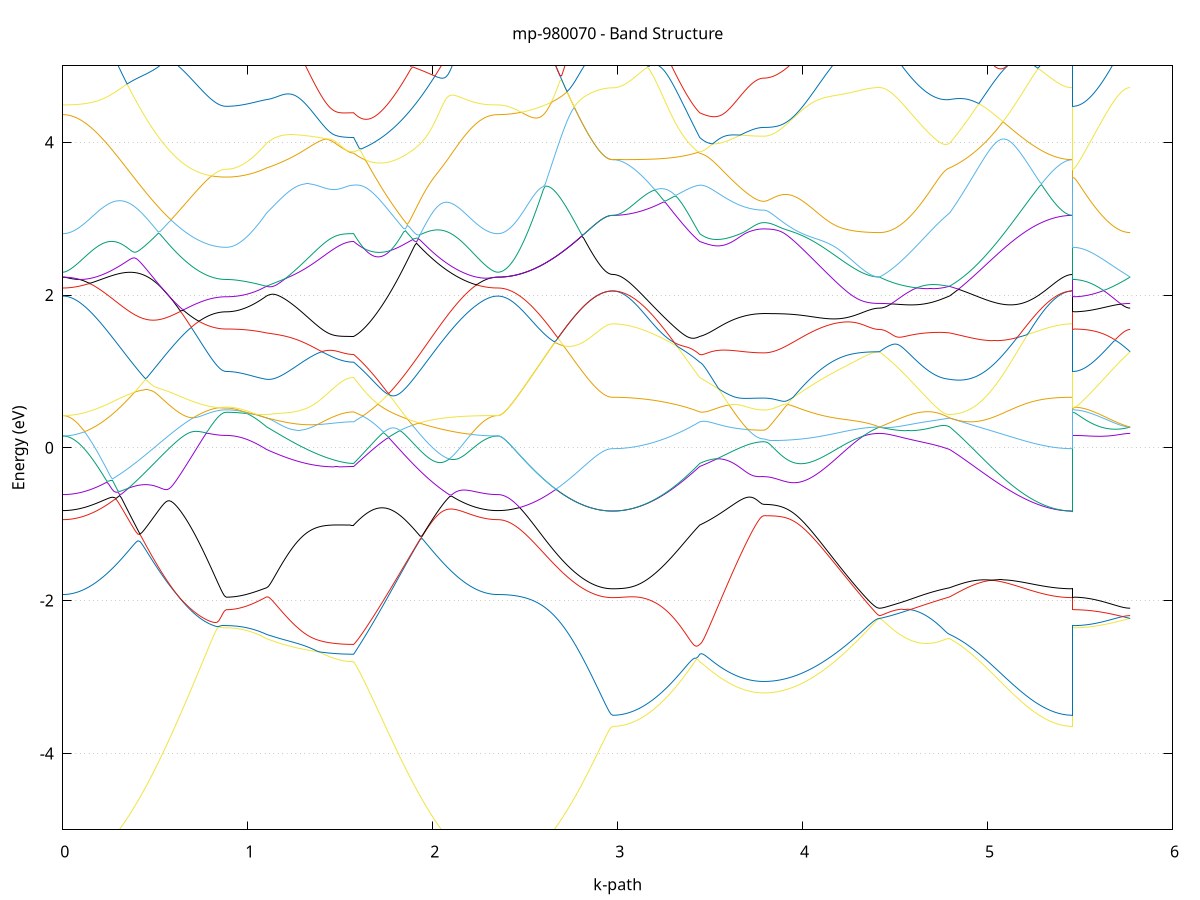 set title 'mp-980070 - Band Structure'
set xlabel 'k-path'
set ylabel 'Energy (eV)'
set grid y
set yrange [-5:5]
set terminal png size 800,600
set output 'mp-980070_bands_gnuplot.png'
plot '-' using 1:2 with lines notitle, '-' using 1:2 with lines notitle, '-' using 1:2 with lines notitle, '-' using 1:2 with lines notitle, '-' using 1:2 with lines notitle, '-' using 1:2 with lines notitle, '-' using 1:2 with lines notitle, '-' using 1:2 with lines notitle, '-' using 1:2 with lines notitle, '-' using 1:2 with lines notitle, '-' using 1:2 with lines notitle, '-' using 1:2 with lines notitle, '-' using 1:2 with lines notitle, '-' using 1:2 with lines notitle, '-' using 1:2 with lines notitle, '-' using 1:2 with lines notitle, '-' using 1:2 with lines notitle, '-' using 1:2 with lines notitle, '-' using 1:2 with lines notitle, '-' using 1:2 with lines notitle, '-' using 1:2 with lines notitle, '-' using 1:2 with lines notitle, '-' using 1:2 with lines notitle, '-' using 1:2 with lines notitle, '-' using 1:2 with lines notitle, '-' using 1:2 with lines notitle, '-' using 1:2 with lines notitle, '-' using 1:2 with lines notitle, '-' using 1:2 with lines notitle, '-' using 1:2 with lines notitle, '-' using 1:2 with lines notitle, '-' using 1:2 with lines notitle, '-' using 1:2 with lines notitle, '-' using 1:2 with lines notitle, '-' using 1:2 with lines notitle, '-' using 1:2 with lines notitle, '-' using 1:2 with lines notitle, '-' using 1:2 with lines notitle, '-' using 1:2 with lines notitle, '-' using 1:2 with lines notitle, '-' using 1:2 with lines notitle, '-' using 1:2 with lines notitle, '-' using 1:2 with lines notitle, '-' using 1:2 with lines notitle, '-' using 1:2 with lines notitle, '-' using 1:2 with lines notitle, '-' using 1:2 with lines notitle, '-' using 1:2 with lines notitle
0.000000 -25.089806
0.009931 -25.089806
0.019862 -25.089806
0.029793 -25.089806
0.039724 -25.089806
0.049655 -25.089706
0.059586 -25.089706
0.069517 -25.089706
0.079448 -25.089606
0.089379 -25.089606
0.099310 -25.089606
0.109241 -25.089506
0.119172 -25.089506
0.129103 -25.089506
0.139034 -25.089506
0.148965 -25.089606
0.158896 -25.089606
0.168827 -25.089706
0.178758 -25.089806
0.188689 -25.090006
0.198620 -25.090206
0.208551 -25.090406
0.218482 -25.090706
0.228413 -25.091006
0.238344 -25.091406
0.248275 -25.091806
0.258206 -25.092206
0.268137 -25.092706
0.278068 -25.093306
0.287999 -25.093906
0.297930 -25.094506
0.307861 -25.095206
0.317792 -25.095906
0.327723 -25.096706
0.337654 -25.097506
0.347585 -25.098406
0.357516 -25.099306
0.367447 -25.100206
0.377378 -25.101206
0.387309 -25.102106
0.397240 -25.103206
0.407171 -25.104206
0.417102 -25.105306
0.427033 -25.106306
0.436964 -25.107406
0.446895 -25.108506
0.456827 -25.109606
0.466757 -25.110806
0.476689 -25.111906
0.486620 -25.113006
0.496551 -25.114106
0.506482 -25.115306
0.516413 -25.116406
0.526344 -25.117506
0.536275 -25.118606
0.546206 -25.119706
0.556137 -25.120806
0.566068 -25.121906
0.575999 -25.123006
0.585930 -25.124006
0.595861 -25.125106
0.605792 -25.126106
0.615723 -25.127106
0.625654 -25.128006
0.635585 -25.129006
0.645516 -25.129906
0.655447 -25.130806
0.665378 -25.131606
0.675309 -25.132506
0.685240 -25.133306
0.695171 -25.134006
0.705102 -25.134806
0.715033 -25.135506
0.724964 -25.136106
0.734895 -25.136806
0.744826 -25.137306
0.754757 -25.137906
0.764688 -25.138406
0.774619 -25.138906
0.784550 -25.139306
0.794481 -25.139706
0.804412 -25.140106
0.814343 -25.140406
0.824274 -25.140706
0.834205 -25.140906
0.844136 -25.141106
0.854067 -25.141306
0.863998 -25.141406
0.873929 -25.141406
0.883860 -25.141406
0.883860 -25.141406
0.893778 -25.141406
0.903696 -25.141106
0.913614 -25.140706
0.923532 -25.140106
0.933450 -25.139306
0.943368 -25.138306
0.953286 -25.137206
0.963204 -25.135906
0.973122 -25.134506
0.983040 -25.132906
0.992958 -25.131106
1.002876 -25.129106
1.012794 -25.127006
1.022712 -25.124806
1.032630 -25.122306
1.042548 -25.119806
1.052466 -25.117006
1.062384 -25.114206
1.072302 -25.111206
1.082220 -25.108006
1.092138 -25.104706
1.102056 -25.101306
1.102056 -25.101306
1.111862 -25.098806
1.121669 -25.097506
1.131475 -25.097506
1.141281 -25.097506
1.151087 -25.097406
1.160893 -25.097206
1.170699 -25.097006
1.180505 -25.096706
1.190312 -25.096406
1.200118 -25.095906
1.209924 -25.095506
1.219730 -25.094906
1.229536 -25.094306
1.239342 -25.093706
1.249149 -25.092906
1.258955 -25.092106
1.268761 -25.091306
1.278567 -25.090406
1.288373 -25.089406
1.298179 -25.088406
1.307985 -25.087306
1.317792 -25.086106
1.327598 -25.084906
1.337404 -25.083706
1.347210 -25.082406
1.357016 -25.081006
1.366822 -25.079606
1.376629 -25.078206
1.386435 -25.076706
1.396241 -25.075206
1.406047 -25.073606
1.415853 -25.072006
1.425659 -25.070406
1.435465 -25.068706
1.445272 -25.067106
1.455078 -25.065406
1.464884 -25.063706
1.474690 -25.061906
1.484496 -25.060206
1.494302 -25.058606
1.504108 -25.056906
1.513915 -25.055306
1.523721 -25.053806
1.533527 -25.052406
1.543333 -25.051206
1.553139 -25.050206
1.562945 -25.049606
1.572752 -25.049406
1.572752 -25.049406
1.582742 -25.048706
1.592733 -25.048006
1.602724 -25.047306
1.612714 -25.046706
1.622705 -25.046106
1.632696 -25.045506
1.642686 -25.044906
1.652677 -25.044406
1.662667 -25.043806
1.672658 -25.043206
1.682649 -25.042706
1.692639 -25.042106
1.702630 -25.041506
1.712621 -25.040906
1.722611 -25.040306
1.732602 -25.039606
1.742593 -25.038906
1.752583 -25.038206
1.762574 -25.037506
1.772565 -25.036706
1.782555 -25.035906
1.792546 -25.038306
1.802537 -25.040606
1.812527 -25.042906
1.822518 -25.045106
1.832509 -25.047206
1.842499 -25.049306
1.852490 -25.051406
1.862481 -25.053306
1.872471 -25.055306
1.882462 -25.057106
1.892453 -25.059006
1.902443 -25.060706
1.912434 -25.062406
1.922425 -25.064106
1.932415 -25.065706
1.942406 -25.067206
1.952397 -25.068706
1.962387 -25.070106
1.972378 -25.071406
1.982369 -25.072706
1.992359 -25.074006
2.002350 -25.075206
2.012341 -25.076306
2.022331 -25.077406
2.032322 -25.078406
2.042313 -25.079406
2.052303 -25.080306
2.062294 -25.081106
2.072285 -25.081906
2.082275 -25.082706
2.092266 -25.083406
2.102257 -25.084106
2.112247 -25.084706
2.122238 -25.085306
2.132228 -25.085806
2.142219 -25.086306
2.152210 -25.086706
2.162200 -25.087106
2.172191 -25.087506
2.182182 -25.087806
2.192172 -25.088106
2.202163 -25.088406
2.212154 -25.088606
2.222144 -25.088806
2.232135 -25.089006
2.242126 -25.089206
2.252116 -25.089306
2.262107 -25.089406
2.272098 -25.089506
2.282088 -25.089606
2.292079 -25.089706
2.302070 -25.089706
2.312060 -25.089806
2.322051 -25.089806
2.332042 -25.089806
2.342032 -25.089806
2.352023 -25.089806
2.352023 -25.089806
2.361881 -25.089806
2.371739 -25.089606
2.381597 -25.089406
2.391455 -25.089006
2.401313 -25.088606
2.411171 -25.088106
2.421029 -25.087406
2.430887 -25.086706
2.440745 -25.085906
2.450603 -25.085006
2.460461 -25.084006
2.470319 -25.082906
2.480177 -25.081706
2.490035 -25.080406
2.499893 -25.079006
2.509751 -25.077506
2.519609 -25.076006
2.529467 -25.074306
2.539325 -25.072606
2.549184 -25.070806
2.559042 -25.068906
2.568900 -25.067006
2.578758 -25.064906
2.588616 -25.062806
2.598474 -25.062406
2.608332 -25.064106
2.618190 -25.065706
2.628048 -25.067306
2.637906 -25.068906
2.647764 -25.070506
2.657622 -25.072106
2.667480 -25.073606
2.677338 -25.075106
2.687196 -25.076606
2.697054 -25.078006
2.706912 -25.079406
2.716770 -25.080806
2.726628 -25.082106
2.736486 -25.083406
2.746344 -25.084606
2.756202 -25.085806
2.766060 -25.087006
2.775918 -25.088106
2.785776 -25.089206
2.795634 -25.090206
2.805492 -25.091106
2.815350 -25.092106
2.825208 -25.092906
2.835066 -25.093706
2.844924 -25.094506
2.854782 -25.095206
2.864640 -25.095806
2.874498 -25.096406
2.884356 -25.097006
2.894214 -25.097506
2.904072 -25.097906
2.913930 -25.098306
2.923788 -25.098606
2.933646 -25.098806
2.943504 -25.099006
2.953362 -25.099206
2.963221 -25.099306
2.973079 -25.099306
2.973079 -25.099306
2.982885 -25.099306
2.992691 -25.099206
3.002497 -25.099006
3.012303 -25.098806
3.022109 -25.098406
3.031915 -25.098106
3.041722 -25.097606
3.051528 -25.097106
3.061334 -25.096506
3.071140 -25.095906
3.080946 -25.095206
3.090752 -25.094406
3.100559 -25.093506
3.110365 -25.092606
3.120171 -25.091706
3.129977 -25.090606
3.139783 -25.089506
3.149589 -25.088406
3.159395 -25.087206
3.169202 -25.085906
3.179008 -25.084506
3.188814 -25.083206
3.198620 -25.081706
3.208426 -25.080206
3.218232 -25.078706
3.228038 -25.077006
3.237845 -25.075406
3.247651 -25.073806
3.257457 -25.072306
3.267263 -25.070806
3.277069 -25.069306
3.286875 -25.067806
3.296682 -25.066306
3.306488 -25.064906
3.316294 -25.063406
3.326100 -25.062006
3.335906 -25.060706
3.345712 -25.059406
3.355518 -25.058106
3.365325 -25.056906
3.375131 -25.055806
3.384937 -25.054706
3.394743 -25.053706
3.404549 -25.052706
3.414355 -25.051806
3.424162 -25.051006
3.433968 -25.050206
3.443774 -25.049406
3.443774 -25.049406
3.453681 -25.049106
3.463588 -25.048806
3.473495 -25.048506
3.483402 -25.048306
3.493309 -25.048106
3.503216 -25.048006
3.513123 -25.047906
3.523030 -25.047906
3.532937 -25.048006
3.542844 -25.048106
3.552751 -25.048306
3.562658 -25.048506
3.572565 -25.048806
3.582472 -25.049206
3.592379 -25.049606
3.602286 -25.050006
3.612193 -25.050506
3.622100 -25.051006
3.632007 -25.051606
3.641914 -25.052106
3.651821 -25.052706
3.661728 -25.053206
3.671635 -25.053706
3.681542 -25.054306
3.691449 -25.054806
3.701356 -25.055206
3.711263 -25.055606
3.721170 -25.056006
3.731077 -25.056406
3.740984 -25.056706
3.750891 -25.056906
3.760798 -25.057106
3.770705 -25.057206
3.780612 -25.057306
3.790519 -25.057306
3.790519 -25.057306
3.800439 -25.057406
3.810360 -25.057406
3.820280 -25.057506
3.830201 -25.057606
3.840121 -25.057706
3.850041 -25.057906
3.859962 -25.058106
3.869882 -25.058306
3.879802 -25.058606
3.889723 -25.058906
3.899643 -25.059306
3.909564 -25.059806
3.919484 -25.060306
3.929404 -25.060906
3.939325 -25.061706
3.949245 -25.062506
3.959165 -25.063406
3.969086 -25.064506
3.979006 -25.065806
3.988927 -25.067206
3.998847 -25.068706
4.008767 -25.070406
4.018688 -25.072306
4.028608 -25.074306
4.038528 -25.076406
4.048449 -25.078606
4.058369 -25.080806
4.068290 -25.083206
4.078210 -25.085606
4.088130 -25.088006
4.098051 -25.090406
4.107971 -25.092806
4.117891 -25.095206
4.127812 -25.097606
4.137732 -25.100006
4.147652 -25.102306
4.157573 -25.104606
4.167493 -25.106806
4.177414 -25.109006
4.187334 -25.111106
4.197254 -25.113106
4.207175 -25.115106
4.217095 -25.117006
4.227015 -25.118806
4.236936 -25.120606
4.246856 -25.122206
4.256777 -25.123806
4.266697 -25.125306
4.276617 -25.126706
4.286538 -25.128006
4.296458 -25.129206
4.306378 -25.130306
4.316299 -25.131406
4.326219 -25.132306
4.336140 -25.133206
4.346060 -25.133906
4.355980 -25.134606
4.365901 -25.135106
4.375821 -25.135606
4.385741 -25.135906
4.395662 -25.136206
4.405582 -25.136306
4.415503 -25.136406
4.415503 -25.136406
4.425490 -25.136406
4.435477 -25.136306
4.445465 -25.136306
4.455452 -25.136206
4.465440 -25.136106
4.475427 -25.136006
4.485414 -25.135806
4.495402 -25.135606
4.505389 -25.135406
4.515377 -25.135106
4.525364 -25.134706
4.535352 -25.134306
4.545339 -25.133906
4.555326 -25.133406
4.565314 -25.132806
4.575301 -25.132206
4.585289 -25.131506
4.595276 -25.130806
4.605264 -25.130006
4.615251 -25.129106
4.625238 -25.128106
4.635226 -25.127106
4.645213 -25.126006
4.655201 -25.124806
4.665188 -25.123506
4.675176 -25.122206
4.685163 -25.120806
4.695150 -25.119306
4.705138 -25.117806
4.715125 -25.116206
4.725113 -25.114506
4.735100 -25.112806
4.745088 -25.111006
4.755075 -25.109106
4.765062 -25.107206
4.775050 -25.105306
4.785037 -25.103306
4.795025 -25.101306
4.795025 -25.101306
4.804960 -25.097706
4.814895 -25.097706
4.824831 -25.097906
4.834766 -25.098106
4.844701 -25.098306
4.854636 -25.098506
4.864572 -25.098606
4.874507 -25.098806
4.884442 -25.098906
4.894378 -25.099006
4.904313 -25.099106
4.914248 -25.099206
4.924183 -25.099306
4.934119 -25.099406
4.944054 -25.099506
4.953989 -25.099606
4.963924 -25.099606
4.973860 -25.099706
4.983795 -25.099706
4.993730 -25.099706
5.003666 -25.099806
5.013601 -25.099806
5.023536 -25.099806
5.033471 -25.099806
5.043407 -25.099806
5.053342 -25.099806
5.063277 -25.099806
5.073213 -25.099806
5.083148 -25.099806
5.093083 -25.099806
5.103018 -25.099806
5.112954 -25.099806
5.122889 -25.099806
5.132824 -25.099806
5.142759 -25.099806
5.152695 -25.099706
5.162630 -25.099706
5.172565 -25.099706
5.182501 -25.099706
5.192436 -25.099706
5.202371 -25.099606
5.212306 -25.099606
5.222242 -25.099606
5.232177 -25.099606
5.242112 -25.099606
5.252048 -25.099506
5.261983 -25.099506
5.271918 -25.099506
5.281853 -25.099506
5.291789 -25.099506
5.301724 -25.099406
5.311659 -25.099406
5.321594 -25.099406
5.331530 -25.099406
5.341465 -25.099406
5.351400 -25.099406
5.361336 -25.099406
5.371271 -25.099406
5.381206 -25.099306
5.391141 -25.099306
5.401077 -25.099306
5.411012 -25.099306
5.420947 -25.099306
5.430883 -25.099306
5.440818 -25.099306
5.450753 -25.099306
5.460688 -25.099306
5.460688 -25.141406
5.470392 -25.141406
5.480096 -25.141406
5.489800 -25.141306
5.499504 -25.141306
5.509208 -25.141206
5.518912 -25.141106
5.528616 -25.140906
5.538320 -25.140806
5.548024 -25.140606
5.557728 -25.140406
5.567432 -25.140206
5.577136 -25.140006
5.586840 -25.139706
5.596544 -25.139506
5.606248 -25.139306
5.615952 -25.139006
5.625656 -25.138806
5.635360 -25.138506
5.645064 -25.138306
5.654768 -25.138006
5.664472 -25.137806
5.674176 -25.137606
5.683880 -25.137406
5.693584 -25.137206
5.703288 -25.137006
5.712992 -25.136806
5.722696 -25.136706
5.732400 -25.136606
5.742104 -25.136506
5.751808 -25.136406
5.761512 -25.136406
5.771216 -25.136406
e
0.000000 -25.031906
0.009931 -25.031906
0.019862 -25.031906
0.029793 -25.031906
0.039724 -25.031906
0.049655 -25.031906
0.059586 -25.031906
0.069517 -25.031906
0.079448 -25.031806
0.089379 -25.031806
0.099310 -25.031706
0.109241 -25.031606
0.119172 -25.031506
0.129103 -25.031406
0.139034 -25.031306
0.148965 -25.031106
0.158896 -25.030906
0.168827 -25.030606
0.178758 -25.030306
0.188689 -25.029906
0.198620 -25.029506
0.208551 -25.029106
0.218482 -25.028506
0.228413 -25.028006
0.238344 -25.027306
0.248275 -25.026606
0.258206 -25.025806
0.268137 -25.025006
0.278068 -25.024106
0.287999 -25.023106
0.297930 -25.022106
0.307861 -25.021006
0.317792 -25.019806
0.327723 -25.018606
0.337654 -25.017306
0.347585 -25.017406
0.357516 -25.019706
0.367447 -25.022106
0.377378 -25.024406
0.387309 -25.026706
0.397240 -25.029006
0.407171 -25.031306
0.417102 -25.033506
0.427033 -25.035706
0.436964 -25.037906
0.446895 -25.040106
0.456827 -25.042206
0.466757 -25.044306
0.476689 -25.046406
0.486620 -25.048406
0.496551 -25.050406
0.506482 -25.052406
0.516413 -25.054306
0.526344 -25.056206
0.536275 -25.058106
0.546206 -25.059906
0.556137 -25.061606
0.566068 -25.063406
0.575999 -25.065106
0.585930 -25.066706
0.595861 -25.068306
0.605792 -25.069906
0.615723 -25.071406
0.625654 -25.072906
0.635585 -25.074306
0.645516 -25.075606
0.655447 -25.077006
0.665378 -25.078206
0.675309 -25.079406
0.685240 -25.080606
0.695171 -25.081706
0.705102 -25.082806
0.715033 -25.083806
0.724964 -25.084706
0.734895 -25.085606
0.744826 -25.086506
0.754757 -25.087206
0.764688 -25.088006
0.774619 -25.088606
0.784550 -25.089306
0.794481 -25.089806
0.804412 -25.090306
0.814343 -25.090806
0.824274 -25.091106
0.834205 -25.091506
0.844136 -25.091706
0.854067 -25.091906
0.863998 -25.092106
0.873929 -25.092206
0.883860 -25.092206
0.883860 -25.092206
0.893778 -25.092206
0.903696 -25.092306
0.913614 -25.092406
0.923532 -25.092506
0.933450 -25.092706
0.943368 -25.092906
0.953286 -25.093206
0.963204 -25.093406
0.973122 -25.093706
0.983040 -25.094006
0.992958 -25.094306
1.002876 -25.094506
1.012794 -25.094806
1.022712 -25.095106
1.032630 -25.095406
1.042548 -25.095706
1.052466 -25.096006
1.062384 -25.096306
1.072302 -25.096606
1.082220 -25.096806
1.092138 -25.097106
1.102056 -25.097306
1.102056 -25.097306
1.111862 -25.097406
1.121669 -25.096306
1.131475 -25.093606
1.141281 -25.090906
1.151087 -25.088206
1.160893 -25.085306
1.170699 -25.082406
1.180505 -25.079406
1.190312 -25.076406
1.200118 -25.073306
1.209924 -25.070106
1.219730 -25.066906
1.229536 -25.063706
1.239342 -25.060406
1.249149 -25.057006
1.258955 -25.053706
1.268761 -25.050306
1.278567 -25.046906
1.288373 -25.043406
1.298179 -25.040006
1.307985 -25.036506
1.317792 -25.033106
1.327598 -25.029606
1.337404 -25.026206
1.347210 -25.022806
1.357016 -25.019406
1.366822 -25.016806
1.376629 -25.016506
1.386435 -25.016306
1.396241 -25.016406
1.406047 -25.016506
1.415853 -25.016906
1.425659 -25.017406
1.435465 -25.018006
1.445272 -25.018806
1.455078 -25.019806
1.464884 -25.020806
1.474690 -25.021906
1.484496 -25.023106
1.494302 -25.024406
1.504108 -25.025706
1.513915 -25.027006
1.523721 -25.028206
1.533527 -25.029406
1.543333 -25.030506
1.553139 -25.031406
1.562945 -25.031906
1.572752 -25.032106
1.572752 -25.032106
1.582742 -25.029806
1.592733 -25.027506
1.602724 -25.025106
1.612714 -25.022806
1.622705 -25.020406
1.632696 -25.018106
1.642686 -25.015806
1.652677 -25.013506
1.662667 -25.011206
1.672658 -25.008906
1.682649 -25.009706
1.692639 -25.012506
1.702630 -25.015306
1.712621 -25.018106
1.722611 -25.020806
1.732602 -25.023406
1.742593 -25.026006
1.752583 -25.028606
1.762574 -25.031106
1.772565 -25.033506
1.782555 -25.035906
1.792546 -25.035106
1.802537 -25.034206
1.812527 -25.033306
1.822518 -25.032306
1.832509 -25.031306
1.842499 -25.030306
1.852490 -25.029206
1.862481 -25.028106
1.872471 -25.026906
1.882462 -25.025706
1.892453 -25.024506
1.902443 -25.023206
1.912434 -25.021906
1.922425 -25.020506
1.932415 -25.019106
1.942406 -25.017606
1.952397 -25.016106
1.962387 -25.014506
1.972378 -25.012906
1.982369 -25.011306
1.992359 -25.009606
2.002350 -25.007906
2.012341 -25.006206
2.022331 -25.004406
2.032322 -25.002506
2.042313 -25.000706
2.052303 -24.998906
2.062294 -25.001006
2.072285 -25.003006
2.082275 -25.004906
2.092266 -25.006806
2.102257 -25.008706
2.112247 -25.010406
2.122238 -25.012106
2.132228 -25.013806
2.142219 -25.015406
2.152210 -25.016906
2.162200 -25.018306
2.172191 -25.019706
2.182182 -25.021006
2.192172 -25.022206
2.202163 -25.023406
2.212154 -25.024506
2.222144 -25.025506
2.232135 -25.026406
2.242126 -25.027306
2.252116 -25.028106
2.262107 -25.028806
2.272098 -25.029506
2.282088 -25.030006
2.292079 -25.030506
2.302070 -25.031006
2.312060 -25.031306
2.322051 -25.031606
2.332042 -25.031806
2.342032 -25.031906
2.352023 -25.031906
2.352023 -25.031906
2.361881 -25.032006
2.371739 -25.032206
2.381597 -25.032606
2.391455 -25.033106
2.401313 -25.033806
2.411171 -25.034506
2.421029 -25.035506
2.430887 -25.036506
2.440745 -25.037606
2.450603 -25.038806
2.460461 -25.040106
2.470319 -25.041406
2.480177 -25.042906
2.490035 -25.044406
2.499893 -25.045906
2.509751 -25.047506
2.519609 -25.049106
2.529467 -25.050706
2.539325 -25.052306
2.549184 -25.054006
2.559042 -25.055706
2.568900 -25.057406
2.578758 -25.059106
2.588616 -25.060706
2.598474 -25.062406
2.608332 -25.064106
2.618190 -25.065706
2.628048 -25.067306
2.637906 -25.068906
2.647764 -25.070506
2.657622 -25.072106
2.667480 -25.073606
2.677338 -25.075106
2.687196 -25.076606
2.697054 -25.078006
2.706912 -25.079406
2.716770 -25.080806
2.726628 -25.082106
2.736486 -25.083406
2.746344 -25.084606
2.756202 -25.085806
2.766060 -25.087006
2.775918 -25.088106
2.785776 -25.089206
2.795634 -25.090206
2.805492 -25.091106
2.815350 -25.092106
2.825208 -25.092906
2.835066 -25.093706
2.844924 -25.094506
2.854782 -25.095206
2.864640 -25.095806
2.874498 -25.096406
2.884356 -25.097006
2.894214 -25.097506
2.904072 -25.097906
2.913930 -25.098306
2.923788 -25.098606
2.933646 -25.098806
2.943504 -25.099006
2.953362 -25.099206
2.963221 -25.099306
2.973079 -25.099306
2.973079 -25.099306
2.982885 -25.099306
2.992691 -25.099206
3.002497 -25.099006
3.012303 -25.098706
3.022109 -25.098406
3.031915 -25.098006
3.041722 -25.097506
3.051528 -25.096906
3.061334 -25.096306
3.071140 -25.095606
3.080946 -25.094906
3.090752 -25.094106
3.100559 -25.093206
3.110365 -25.092206
3.120171 -25.091206
3.129977 -25.090106
3.139783 -25.089006
3.149589 -25.087806
3.159395 -25.086606
3.169202 -25.085306
3.179008 -25.084006
3.188814 -25.082606
3.198620 -25.081206
3.208426 -25.079806
3.218232 -25.078306
3.228038 -25.076906
3.237845 -25.075406
3.247651 -25.073706
3.257457 -25.071906
3.267263 -25.070106
3.277069 -25.068306
3.286875 -25.066406
3.296682 -25.064506
3.306488 -25.062506
3.316294 -25.060506
3.326100 -25.058506
3.335906 -25.056406
3.345712 -25.054306
3.355518 -25.052206
3.365325 -25.050106
3.375131 -25.047906
3.384937 -25.045706
3.394743 -25.043506
3.404549 -25.041206
3.414355 -25.039006
3.424162 -25.036706
3.433968 -25.034406
3.443774 -25.032106
3.443774 -25.032106
3.453681 -25.031106
3.463588 -25.030006
3.473495 -25.028906
3.483402 -25.027706
3.493309 -25.026606
3.503216 -25.025406
3.513123 -25.024106
3.523030 -25.022906
3.532937 -25.021606
3.542844 -25.020306
3.552751 -25.019006
3.562658 -25.017706
3.572565 -25.016306
3.582472 -25.015006
3.592379 -25.013706
3.602286 -25.012306
3.612193 -25.011006
3.622100 -25.009706
3.632007 -25.008406
3.641914 -25.007106
3.651821 -25.005906
3.661728 -25.004706
3.671635 -25.003506
3.681542 -25.002406
3.691449 -25.001406
3.701356 -25.000406
3.711263 -24.999506
3.721170 -24.998706
3.731077 -24.997906
3.740984 -24.997306
3.750891 -24.996706
3.760798 -24.996306
3.770705 -24.996006
3.780612 -24.995806
3.790519 -24.995806
3.790519 -24.995806
3.800439 -24.995906
3.810360 -24.996406
3.820280 -24.997206
3.830201 -24.998206
3.840121 -24.999506
3.850041 -25.001006
3.859962 -25.002606
3.869882 -25.004406
3.879802 -25.006406
3.889723 -25.008406
3.899643 -25.010506
3.909564 -25.012606
3.919484 -25.014806
3.929404 -25.017006
3.939325 -25.019206
3.949245 -25.021406
3.959165 -25.023806
3.969086 -25.026106
3.979006 -25.028206
3.988927 -25.030206
3.998847 -25.032306
4.008767 -25.034406
4.018688 -25.036506
4.028608 -25.038506
4.038528 -25.040506
4.048449 -25.042506
4.058369 -25.044306
4.068290 -25.046206
4.078210 -25.048006
4.088130 -25.049706
4.098051 -25.051406
4.107971 -25.053006
4.117891 -25.054506
4.127812 -25.056006
4.137732 -25.057506
4.147652 -25.058806
4.157573 -25.060106
4.167493 -25.061406
4.177414 -25.062506
4.187334 -25.063606
4.197254 -25.064706
4.207175 -25.065706
4.217095 -25.066606
4.227015 -25.067406
4.236936 -25.068206
4.246856 -25.068906
4.256777 -25.069506
4.266697 -25.070106
4.276617 -25.070706
4.286538 -25.071106
4.296458 -25.071506
4.306378 -25.071906
4.316299 -25.072206
4.326219 -25.072506
4.336140 -25.072706
4.346060 -25.072906
4.355980 -25.073106
4.365901 -25.073206
4.375821 -25.073306
4.385741 -25.073306
4.395662 -25.073406
4.405582 -25.073406
4.415503 -25.073406
4.415503 -25.073406
4.425490 -25.073406
4.435477 -25.073406
4.445465 -25.073306
4.455452 -25.073306
4.465440 -25.073306
4.475427 -25.073406
4.485414 -25.073606
4.495402 -25.074006
4.505389 -25.074506
4.515377 -25.075106
4.525364 -25.076006
4.535352 -25.077006
4.545339 -25.078106
4.555326 -25.079306
4.565314 -25.080506
4.575301 -25.081706
4.585289 -25.082906
4.595276 -25.084106
4.605264 -25.085306
4.615251 -25.086406
4.625238 -25.087406
4.635226 -25.088506
4.645213 -25.089406
4.655201 -25.090306
4.665188 -25.091206
4.675176 -25.092006
4.685163 -25.092706
4.695150 -25.093406
4.705138 -25.094106
4.715125 -25.094606
4.725113 -25.095106
4.735100 -25.095606
4.745088 -25.096006
4.755075 -25.096406
4.765062 -25.096706
4.775050 -25.096906
4.785037 -25.097106
4.795025 -25.097306
4.795025 -25.097306
4.804960 -25.097506
4.814895 -25.094106
4.824831 -25.090306
4.834766 -25.086306
4.844701 -25.082306
4.854636 -25.078206
4.864572 -25.073906
4.874507 -25.069606
4.884442 -25.065106
4.894378 -25.060606
4.904313 -25.056006
4.914248 -25.051306
4.924183 -25.046506
4.934119 -25.041706
4.944054 -25.036806
4.953989 -25.031806
4.963924 -25.026806
4.973860 -25.021806
4.983795 -25.018206
4.993730 -25.016606
5.003666 -25.015006
5.013601 -25.013506
5.023536 -25.011906
5.033471 -25.010406
5.043407 -25.008906
5.053342 -25.007406
5.063277 -25.005906
5.073213 -25.008806
5.083148 -25.012406
5.093083 -25.015906
5.103018 -25.019406
5.112954 -25.022906
5.122889 -25.026506
5.132824 -25.030006
5.142759 -25.033506
5.152695 -25.036906
5.162630 -25.040406
5.172565 -25.043706
5.182501 -25.047106
5.192436 -25.050306
5.202371 -25.053606
5.212306 -25.056706
5.222242 -25.059806
5.232177 -25.062706
5.242112 -25.065606
5.252048 -25.068506
5.261983 -25.071206
5.271918 -25.073806
5.281853 -25.076306
5.291789 -25.078706
5.301724 -25.080906
5.311659 -25.083106
5.321594 -25.085106
5.331530 -25.087006
5.341465 -25.088806
5.351400 -25.090506
5.361336 -25.092006
5.371271 -25.093406
5.381206 -25.094606
5.391141 -25.095706
5.401077 -25.096606
5.411012 -25.097506
5.420947 -25.098106
5.430883 -25.098606
5.440818 -25.099006
5.450753 -25.099206
5.460688 -25.099306
5.460688 -25.092206
5.470392 -25.092206
5.480096 -25.092006
5.489800 -25.091806
5.499504 -25.091406
5.509208 -25.091006
5.518912 -25.090406
5.528616 -25.089806
5.538320 -25.089106
5.548024 -25.088306
5.557728 -25.087306
5.567432 -25.086306
5.577136 -25.085206
5.586840 -25.084006
5.596544 -25.082706
5.606248 -25.081306
5.615952 -25.079806
5.625656 -25.078306
5.635360 -25.076606
5.645064 -25.074906
5.654768 -25.073006
5.664472 -25.071606
5.674176 -25.071906
5.683880 -25.072206
5.693584 -25.072406
5.703288 -25.072606
5.712992 -25.072806
5.722696 -25.073006
5.732400 -25.073206
5.742104 -25.073306
5.751808 -25.073406
5.761512 -25.073406
5.771216 -25.073406
e
0.000000 -25.031906
0.009931 -25.031806
0.019862 -25.031606
0.029793 -25.031206
0.039724 -25.030606
0.049655 -25.029906
0.059586 -25.028906
0.069517 -25.027906
0.079448 -25.026706
0.089379 -25.025306
0.099310 -25.023706
0.109241 -25.022006
0.119172 -25.020206
0.129103 -25.018206
0.139034 -25.016006
0.148965 -25.013706
0.158896 -25.011206
0.168827 -25.008606
0.178758 -25.005906
0.188689 -25.003006
0.198620 -25.000106
0.208551 -24.996906
0.218482 -24.993706
0.228413 -24.990306
0.238344 -24.990506
0.248275 -24.993006
0.258206 -24.995506
0.268137 -24.997906
0.278068 -25.000406
0.287999 -25.002806
0.297930 -25.005306
0.307861 -25.007706
0.317792 -25.010206
0.327723 -25.012606
0.337654 -25.015006
0.347585 -25.016006
0.357516 -25.014606
0.367447 -25.013106
0.377378 -25.011606
0.387309 -25.010006
0.397240 -25.008406
0.407171 -25.006806
0.417102 -25.005106
0.427033 -25.003306
0.436964 -25.001606
0.446895 -24.999806
0.456827 -24.997906
0.466757 -24.996106
0.476689 -24.994206
0.486620 -24.992306
0.496551 -24.990406
0.506482 -24.988406
0.516413 -24.986806
0.526344 -24.989806
0.536275 -24.992806
0.546206 -24.995906
0.556137 -24.999006
0.566068 -25.002106
0.575999 -25.005306
0.585930 -25.008506
0.595861 -25.011706
0.605792 -25.014806
0.615723 -25.018006
0.625654 -25.021106
0.635585 -25.024106
0.645516 -25.027106
0.655447 -25.030106
0.665378 -25.032906
0.675309 -25.035706
0.685240 -25.038406
0.695171 -25.041106
0.705102 -25.043606
0.715033 -25.046006
0.724964 -25.048306
0.734895 -25.050506
0.744826 -25.052506
0.754757 -25.054506
0.764688 -25.056306
0.774619 -25.057906
0.784550 -25.059506
0.794481 -25.060906
0.804412 -25.062206
0.814343 -25.063306
0.824274 -25.064306
0.834205 -25.065106
0.844136 -25.065806
0.854067 -25.066306
0.863998 -25.066706
0.873929 -25.066906
0.883860 -25.067006
0.883860 -25.067006
0.893778 -25.066906
0.903696 -25.066806
0.913614 -25.066506
0.923532 -25.066106
0.933450 -25.065706
0.943368 -25.065106
0.953286 -25.064506
0.963204 -25.063806
0.973122 -25.063006
0.983040 -25.062206
0.992958 -25.061206
1.002876 -25.060306
1.012794 -25.059206
1.022712 -25.058106
1.032630 -25.057006
1.042548 -25.055806
1.052466 -25.054606
1.062384 -25.053306
1.072302 -25.052006
1.082220 -25.050606
1.092138 -25.049306
1.102056 -25.047906
1.102056 -25.047906
1.111862 -25.046806
1.121669 -25.045806
1.131475 -25.044606
1.141281 -25.043506
1.151087 -25.042306
1.160893 -25.041006
1.170699 -25.039706
1.180505 -25.038406
1.190312 -25.037106
1.200118 -25.035706
1.209924 -25.034306
1.219730 -25.032906
1.229536 -25.031606
1.239342 -25.030206
1.249149 -25.028806
1.258955 -25.027506
1.268761 -25.026106
1.278567 -25.024906
1.288373 -25.023606
1.298179 -25.022506
1.307985 -25.021306
1.317792 -25.020306
1.327598 -25.019406
1.337404 -25.018506
1.347210 -25.017806
1.357016 -25.017206
1.366822 -25.016106
1.376629 -25.012806
1.386435 -25.009606
1.396241 -25.006506
1.406047 -25.003506
1.415853 -25.000506
1.425659 -24.997706
1.435465 -24.995106
1.445272 -24.992606
1.455078 -24.990206
1.464884 -24.988106
1.474690 -24.986106
1.484496 -24.984306
1.494302 -24.982706
1.504108 -24.981306
1.513915 -24.980006
1.523721 -24.979006
1.533527 -24.978206
1.543333 -24.977606
1.553139 -24.977106
1.562945 -24.976806
1.572752 -24.976706
1.572752 -24.976706
1.582742 -24.979806
1.592733 -24.982906
1.602724 -24.986006
1.612714 -24.989106
1.622705 -24.992106
1.632696 -24.995106
1.642686 -24.998106
1.652677 -25.001106
1.662667 -25.004006
1.672658 -25.006906
1.682649 -25.006606
1.692639 -25.004406
1.702630 -25.002206
1.712621 -25.000006
1.722611 -24.997906
1.732602 -24.995706
1.742593 -24.993606
1.752583 -24.991606
1.762574 -24.989606
1.772565 -24.987606
1.782555 -24.985706
1.792546 -24.983806
1.802537 -24.981906
1.812527 -24.980106
1.822518 -24.978406
1.832509 -24.976606
1.842499 -24.975006
1.852490 -24.973406
1.862481 -24.971806
1.872471 -24.970306
1.882462 -24.968806
1.892453 -24.967406
1.902443 -24.967406
1.912434 -24.969406
1.922425 -24.971506
1.932415 -24.973606
1.942406 -24.975706
1.952397 -24.977806
1.962387 -24.979906
1.972378 -24.981906
1.982369 -24.984006
1.992359 -24.986006
2.002350 -24.988106
2.012341 -24.990106
2.022331 -24.992306
2.032322 -24.994606
2.042313 -24.996806
2.052303 -24.998806
2.062294 -24.999806
2.072285 -25.001706
2.082275 -25.003506
2.092266 -25.005306
2.102257 -25.007106
2.112247 -25.008806
2.122238 -25.010506
2.132228 -25.012106
2.142219 -25.013706
2.152210 -25.015306
2.162200 -25.016806
2.172191 -25.018206
2.182182 -25.019606
2.192172 -25.020906
2.202163 -25.022206
2.212154 -25.023406
2.222144 -25.024506
2.232135 -25.025606
2.242126 -25.026506
2.252116 -25.027406
2.262107 -25.028306
2.272098 -25.029006
2.282088 -25.029706
2.292079 -25.030306
2.302070 -25.030806
2.312060 -25.031206
2.322051 -25.031506
2.332042 -25.031706
2.342032 -25.031906
2.352023 -25.031906
2.352023 -25.031906
2.361881 -25.032006
2.371739 -25.032206
2.381597 -25.032606
2.391455 -25.033106
2.401313 -25.033806
2.411171 -25.034506
2.421029 -25.035506
2.430887 -25.036506
2.440745 -25.037606
2.450603 -25.038806
2.460461 -25.040106
2.470319 -25.041406
2.480177 -25.042906
2.490035 -25.044406
2.499893 -25.045906
2.509751 -25.047506
2.519609 -25.049106
2.529467 -25.050706
2.539325 -25.052306
2.549184 -25.054006
2.559042 -25.055706
2.568900 -25.057406
2.578758 -25.059106
2.588616 -25.060706
2.598474 -25.060606
2.608332 -25.058406
2.618190 -25.056006
2.628048 -25.053606
2.637906 -25.051206
2.647764 -25.048706
2.657622 -25.046106
2.667480 -25.043506
2.677338 -25.040806
2.687196 -25.038106
2.697054 -25.035306
2.706912 -25.032506
2.716770 -25.029706
2.726628 -25.026806
2.736486 -25.023906
2.746344 -25.021006
2.756202 -25.018106
2.766060 -25.015206
2.775918 -25.012306
2.785776 -25.009406
2.795634 -25.006606
2.805492 -25.003706
2.815350 -25.000906
2.825208 -24.998206
2.835066 -24.995506
2.844924 -24.992906
2.854782 -24.990406
2.864640 -24.988006
2.874498 -24.985706
2.884356 -24.983606
2.894214 -24.981606
2.904072 -24.979806
2.913930 -24.978206
2.923788 -24.976806
2.933646 -24.975706
2.943504 -24.974706
2.953362 -24.974106
2.963221 -24.973706
2.973079 -24.973506
2.973079 -24.973506
2.982885 -24.973506
2.992691 -24.973606
3.002497 -24.973706
3.012303 -24.973806
3.022109 -24.974006
3.031915 -24.974306
3.041722 -24.974506
3.051528 -24.974806
3.061334 -24.975106
3.071140 -24.975506
3.080946 -24.975806
3.090752 -24.976206
3.100559 -24.976706
3.110365 -24.977106
3.120171 -24.977506
3.129977 -24.978006
3.139783 -24.978406
3.149589 -24.978906
3.159395 -24.979306
3.169202 -24.979706
3.179008 -24.980106
3.188814 -24.980506
3.198620 -24.980906
3.208426 -24.981206
3.218232 -24.981506
3.228038 -24.981706
3.237845 -24.981906
3.247651 -24.982006
3.257457 -24.982106
3.267263 -24.982106
3.277069 -24.982006
3.286875 -24.981806
3.296682 -24.981506
3.306488 -24.981106
3.316294 -24.980606
3.326100 -24.980006
3.335906 -24.979306
3.345712 -24.978406
3.355518 -24.977506
3.365325 -24.976306
3.375131 -24.975106
3.384937 -24.973706
3.394743 -24.972206
3.404549 -24.970506
3.414355 -24.968706
3.424162 -24.970606
3.433968 -24.973706
3.443774 -24.976706
3.443774 -24.976706
3.453681 -24.978306
3.463588 -24.980006
3.473495 -24.981706
3.483402 -24.983406
3.493309 -24.985106
3.503216 -24.986606
3.513123 -24.988106
3.523030 -24.989406
3.532937 -24.990506
3.542844 -24.991606
3.552751 -24.992406
3.562658 -24.993206
3.572565 -24.993706
3.582472 -24.994206
3.592379 -24.994506
3.602286 -24.994706
3.612193 -24.994706
3.622100 -24.994706
3.632007 -24.994606
3.641914 -24.994306
3.651821 -24.994006
3.661728 -24.993706
3.671635 -24.993306
3.681542 -24.992906
3.691449 -24.992406
3.701356 -24.992006
3.711263 -24.991506
3.721170 -24.991106
3.731077 -24.990706
3.740984 -24.990306
3.750891 -24.990006
3.760798 -24.989706
3.770705 -24.989506
3.780612 -24.989406
3.790519 -24.989406
3.790519 -24.989406
3.800439 -24.989606
3.810360 -24.990206
3.820280 -24.991206
3.830201 -24.992606
3.840121 -24.994306
3.850041 -24.996206
3.859962 -24.998406
3.869882 -25.000706
3.879802 -25.003206
3.889723 -25.005806
3.899643 -25.008406
3.909564 -25.011106
3.919484 -25.013706
3.929404 -25.016406
3.939325 -25.018906
3.949245 -25.021406
3.959165 -25.023606
3.969086 -25.025806
3.979006 -25.028006
3.988927 -25.030206
3.998847 -25.031906
4.008767 -25.033506
4.018688 -25.035006
4.028608 -25.036206
4.038528 -25.037406
4.048449 -25.038306
4.058369 -25.039206
4.068290 -25.039906
4.078210 -25.040506
4.088130 -25.041106
4.098051 -25.041606
4.107971 -25.042006
4.117891 -25.042306
4.127812 -25.042706
4.137732 -25.042906
4.147652 -25.043206
4.157573 -25.043406
4.167493 -25.043606
4.177414 -25.043706
4.187334 -25.043906
4.197254 -25.044006
4.207175 -25.044106
4.217095 -25.044206
4.227015 -25.044306
4.236936 -25.044306
4.246856 -25.044406
4.256777 -25.044506
4.266697 -25.044506
4.276617 -25.044606
4.286538 -25.044606
4.296458 -25.044606
4.306378 -25.044706
4.316299 -25.044706
4.326219 -25.044706
4.336140 -25.044706
4.346060 -25.044806
4.355980 -25.044806
4.365901 -25.044806
4.375821 -25.044806
4.385741 -25.044806
4.395662 -25.044806
4.405582 -25.044806
4.415503 -25.044806
4.415503 -25.044806
4.425490 -25.047106
4.435477 -25.049306
4.445465 -25.051406
4.455452 -25.053406
4.465440 -25.055306
4.475427 -25.057006
4.485414 -25.058406
4.495402 -25.059706
4.505389 -25.060606
4.515377 -25.061306
4.525364 -25.061806
4.535352 -25.062006
4.545339 -25.062006
4.555326 -25.061806
4.565314 -25.061606
4.575301 -25.061206
4.585289 -25.060806
4.595276 -25.060306
4.605264 -25.059806
4.615251 -25.059306
4.625238 -25.058806
4.635226 -25.058206
4.645213 -25.057606
4.655201 -25.057006
4.665188 -25.056406
4.675176 -25.055806
4.685163 -25.055206
4.695150 -25.054606
4.705138 -25.054006
4.715125 -25.053406
4.725113 -25.052806
4.735100 -25.052106
4.745088 -25.051506
4.755075 -25.050806
4.765062 -25.050106
4.775050 -25.049406
4.785037 -25.048706
4.795025 -25.047906
4.795025 -25.047906
4.804960 -25.046406
4.814895 -25.045006
4.824831 -25.043506
4.834766 -25.042006
4.844701 -25.040506
4.854636 -25.038906
4.864572 -25.037406
4.874507 -25.035806
4.884442 -25.034206
4.894378 -25.032606
4.904313 -25.031006
4.914248 -25.029406
4.924183 -25.027806
4.934119 -25.026206
4.944054 -25.024606
4.953989 -25.023006
4.963924 -25.021406
4.973860 -25.019806
4.983795 -25.016706
4.993730 -25.011506
5.003666 -25.006406
5.013601 -25.001206
5.023536 -24.996006
5.033471 -24.995106
5.043407 -24.998506
5.053342 -25.001906
5.063277 -25.005406
5.073213 -25.004406
5.083148 -25.003006
5.093083 -25.001606
5.103018 -25.000206
5.112954 -24.998806
5.122889 -24.997406
5.132824 -24.996106
5.142759 -24.994906
5.152695 -24.993606
5.162630 -24.992406
5.172565 -24.991206
5.182501 -24.990006
5.192436 -24.988906
5.202371 -24.987806
5.212306 -24.986806
5.222242 -24.985706
5.232177 -24.984806
5.242112 -24.983806
5.252048 -24.982906
5.261983 -24.982106
5.271918 -24.981206
5.281853 -24.980506
5.291789 -24.979706
5.301724 -24.979006
5.311659 -24.978306
5.321594 -24.977706
5.331530 -24.977206
5.341465 -24.976606
5.351400 -24.976106
5.361336 -24.975706
5.371271 -24.975306
5.381206 -24.974906
5.391141 -24.974606
5.401077 -24.974306
5.411012 -24.974106
5.420947 -24.973906
5.430883 -24.973706
5.440818 -24.973606
5.450753 -24.973506
5.460688 -24.973506
5.460688 -25.067006
5.470392 -25.067006
5.480096 -25.067006
5.489800 -25.067106
5.499504 -25.067206
5.509208 -25.067306
5.518912 -25.067506
5.528616 -25.067706
5.538320 -25.067906
5.548024 -25.068106
5.557728 -25.068306
5.567432 -25.068606
5.577136 -25.068906
5.586840 -25.069206
5.596544 -25.069506
5.606248 -25.069806
5.615952 -25.070106
5.625656 -25.070406
5.635360 -25.070706
5.645064 -25.071006
5.654768 -25.071306
5.664472 -25.071106
5.674176 -25.069106
5.683880 -25.067006
5.693584 -25.064906
5.703288 -25.062606
5.712992 -25.060306
5.722696 -25.057906
5.732400 -25.055406
5.742104 -25.052906
5.751808 -25.050306
5.761512 -25.047606
5.771216 -25.044806
e
0.000000 -24.943206
0.009931 -24.943406
0.019862 -24.944006
0.029793 -24.944906
0.039724 -24.946106
0.049655 -24.947606
0.059586 -24.949206
0.069517 -24.951006
0.079448 -24.952906
0.089379 -24.955006
0.099310 -24.957106
0.109241 -24.959306
0.119172 -24.961506
0.129103 -24.963806
0.139034 -24.966206
0.148965 -24.968506
0.158896 -24.970906
0.168827 -24.973306
0.178758 -24.975706
0.188689 -24.978206
0.198620 -24.980606
0.208551 -24.983106
0.218482 -24.985606
0.228413 -24.988006
0.238344 -24.986806
0.248275 -24.983206
0.258206 -24.979506
0.268137 -24.975706
0.278068 -24.971806
0.287999 -24.967706
0.297930 -24.963606
0.307861 -24.959506
0.317792 -24.955206
0.327723 -24.951306
0.337654 -24.952206
0.347585 -24.953206
0.357516 -24.954306
0.367447 -24.955506
0.377378 -24.956706
0.387309 -24.958106
0.397240 -24.959606
0.407171 -24.961206
0.417102 -24.962906
0.427033 -24.964806
0.436964 -24.966806
0.446895 -24.968906
0.456827 -24.971106
0.466757 -24.973406
0.476689 -24.975906
0.486620 -24.978506
0.496551 -24.981206
0.506482 -24.984006
0.516413 -24.986506
0.526344 -24.984506
0.536275 -24.982506
0.546206 -24.980606
0.556137 -24.978606
0.566068 -24.976606
0.575999 -24.974606
0.585930 -24.972706
0.595861 -24.970706
0.605792 -24.968806
0.615723 -24.966906
0.625654 -24.965006
0.635585 -24.963206
0.645516 -24.961306
0.655447 -24.959606
0.665378 -24.957806
0.675309 -24.956106
0.685240 -24.954406
0.695171 -24.952806
0.705102 -24.951206
0.715033 -24.949706
0.724964 -24.948306
0.734895 -24.946906
0.744826 -24.945606
0.754757 -24.944306
0.764688 -24.943106
0.774619 -24.942106
0.784550 -24.941006
0.794481 -24.940106
0.804412 -24.939306
0.814343 -24.938506
0.824274 -24.937906
0.834205 -24.937306
0.844136 -24.936906
0.854067 -24.936506
0.863998 -24.936306
0.873929 -24.936106
0.883860 -24.936106
0.883860 -24.936106
0.893778 -24.936006
0.903696 -24.936006
0.913614 -24.936006
0.923532 -24.935906
0.933450 -24.935806
0.943368 -24.935706
0.953286 -24.935606
0.963204 -24.935506
0.973122 -24.935306
0.983040 -24.935106
0.992958 -24.934906
1.002876 -24.934706
1.012794 -24.934506
1.022712 -24.934206
1.032630 -24.934006
1.042548 -24.934206
1.052466 -24.934906
1.062384 -24.935806
1.072302 -24.936706
1.082220 -24.937706
1.092138 -24.938806
1.102056 -24.939906
1.102056 -24.939906
1.111862 -24.940706
1.121669 -24.941606
1.131475 -24.942406
1.141281 -24.943306
1.151087 -24.944206
1.160893 -24.945106
1.170699 -24.946106
1.180505 -24.947006
1.190312 -24.948006
1.200118 -24.949006
1.209924 -24.949906
1.219730 -24.950906
1.229536 -24.952006
1.239342 -24.953006
1.249149 -24.954006
1.258955 -24.955006
1.268761 -24.956006
1.278567 -24.957006
1.288373 -24.958006
1.298179 -24.959006
1.307985 -24.959906
1.317792 -24.960806
1.327598 -24.961706
1.337404 -24.962506
1.347210 -24.963206
1.357016 -24.963806
1.366822 -24.964406
1.376629 -24.964906
1.386435 -24.965206
1.396241 -24.965506
1.406047 -24.965706
1.415853 -24.965806
1.425659 -24.965806
1.435465 -24.965706
1.445272 -24.965506
1.455078 -24.965306
1.464884 -24.965006
1.474690 -24.964706
1.484496 -24.964406
1.494302 -24.964106
1.504108 -24.963806
1.513915 -24.963506
1.523721 -24.963306
1.533527 -24.963006
1.543333 -24.962906
1.553139 -24.962706
1.562945 -24.962706
1.572752 -24.962606
1.572752 -24.962606
1.582742 -24.960306
1.592733 -24.957906
1.602724 -24.955306
1.612714 -24.952706
1.622705 -24.949906
1.632696 -24.947106
1.642686 -24.944206
1.652677 -24.941206
1.662667 -24.938206
1.672658 -24.935106
1.682649 -24.931906
1.692639 -24.928706
1.702630 -24.929206
1.712621 -24.930806
1.722611 -24.932506
1.732602 -24.934206
1.742593 -24.936006
1.752583 -24.937806
1.762574 -24.939606
1.772565 -24.941406
1.782555 -24.943306
1.792546 -24.945206
1.802537 -24.947106
1.812527 -24.949106
1.822518 -24.951006
1.832509 -24.953006
1.842499 -24.955006
1.852490 -24.957106
1.862481 -24.959106
1.872471 -24.961206
1.882462 -24.963206
1.892453 -24.965306
1.902443 -24.966106
1.912434 -24.964806
1.922425 -24.967306
1.932415 -24.970006
1.942406 -24.972606
1.952397 -24.975306
1.962387 -24.977806
1.972378 -24.980406
1.982369 -24.982906
1.992359 -24.985306
2.002350 -24.987706
2.012341 -24.990106
2.022331 -24.992106
2.032322 -24.994006
2.042313 -24.996006
2.052303 -24.997906
2.062294 -24.996906
2.072285 -24.994906
2.082275 -24.992906
2.092266 -24.990906
2.102257 -24.988806
2.112247 -24.986806
2.122238 -24.984706
2.132228 -24.982506
2.142219 -24.980406
2.152210 -24.978306
2.162200 -24.976106
2.172191 -24.973906
2.182182 -24.971706
2.192172 -24.969506
2.202163 -24.967406
2.212154 -24.965206
2.222144 -24.963006
2.232135 -24.960906
2.242126 -24.958706
2.252116 -24.956706
2.262107 -24.954606
2.272098 -24.952706
2.282088 -24.950806
2.292079 -24.949106
2.302070 -24.947506
2.312060 -24.946106
2.322051 -24.944906
2.332042 -24.944006
2.342032 -24.943406
2.352023 -24.943206
2.352023 -24.943206
2.361881 -24.943106
2.371739 -24.942906
2.381597 -24.942506
2.391455 -24.941906
2.401313 -24.941206
2.411171 -24.940306
2.421029 -24.939306
2.430887 -24.938206
2.440745 -24.936906
2.450603 -24.935506
2.460461 -24.934106
2.470319 -24.932506
2.480177 -24.930906
2.490035 -24.929206
2.499893 -24.927406
2.509751 -24.925606
2.519609 -24.923706
2.529467 -24.921806
2.539325 -24.919906
2.549184 -24.917906
2.559042 -24.915906
2.568900 -24.913806
2.578758 -24.911806
2.588616 -24.909706
2.598474 -24.909106
2.608332 -24.909006
2.618190 -24.908906
2.628048 -24.908706
2.637906 -24.908606
2.647764 -24.908406
2.657622 -24.908306
2.667480 -24.908206
2.677338 -24.908006
2.687196 -24.907906
2.697054 -24.907706
2.706912 -24.907606
2.716770 -24.907406
2.726628 -24.907306
2.736486 -24.907206
2.746344 -24.907006
2.756202 -24.906906
2.766060 -24.906806
2.775918 -24.906706
2.785776 -24.906506
2.795634 -24.906406
2.805492 -24.906306
2.815350 -24.906206
2.825208 -24.906106
2.835066 -24.906006
2.844924 -24.905906
2.854782 -24.905806
2.864640 -24.905806
2.874498 -24.905706
2.884356 -24.905606
2.894214 -24.905606
2.904072 -24.905506
2.913930 -24.905506
2.923788 -24.905406
2.933646 -24.905406
2.943504 -24.905406
2.953362 -24.905406
2.963221 -24.905306
2.973079 -24.905306
2.973079 -24.905306
2.982885 -24.905406
2.992691 -24.905406
3.002497 -24.905406
3.012303 -24.905506
3.022109 -24.905606
3.031915 -24.905706
3.041722 -24.905806
3.051528 -24.906006
3.061334 -24.906206
3.071140 -24.906406
3.080946 -24.906606
3.090752 -24.906906
3.100559 -24.907206
3.110365 -24.907606
3.120171 -24.908006
3.129977 -24.908506
3.139783 -24.909006
3.149589 -24.909606
3.159395 -24.910306
3.169202 -24.911006
3.179008 -24.911906
3.188814 -24.912806
3.198620 -24.913906
3.208426 -24.915106
3.218232 -24.916506
3.228038 -24.918006
3.237845 -24.919606
3.247651 -24.921406
3.257457 -24.923406
3.267263 -24.925506
3.277069 -24.927706
3.286875 -24.930106
3.296682 -24.932606
3.306488 -24.935206
3.316294 -24.937906
3.326100 -24.940706
3.335906 -24.943506
3.345712 -24.946406
3.355518 -24.949306
3.365325 -24.952306
3.375131 -24.955306
3.384937 -24.958406
3.394743 -24.961406
3.404549 -24.964506
3.414355 -24.967506
3.424162 -24.966806
3.433968 -24.964806
3.443774 -24.962606
3.443774 -24.962606
3.453681 -24.961406
3.463588 -24.960006
3.473495 -24.958506
3.483402 -24.956906
3.493309 -24.955306
3.503216 -24.953806
3.513123 -24.952206
3.523030 -24.950706
3.532937 -24.949306
3.542844 -24.948006
3.552751 -24.946706
3.562658 -24.945506
3.572565 -24.944406
3.582472 -24.943406
3.592379 -24.942506
3.602286 -24.941806
3.612193 -24.941206
3.622100 -24.940806
3.632007 -24.940506
3.641914 -24.940506
3.651821 -24.940506
3.661728 -24.940706
3.671635 -24.941006
3.681542 -24.941406
3.691449 -24.941906
3.701356 -24.942406
3.711263 -24.942906
3.721170 -24.943406
3.731077 -24.943906
3.740984 -24.944306
3.750891 -24.944706
3.760798 -24.945006
3.770705 -24.945206
3.780612 -24.945306
3.790519 -24.945406
3.790519 -24.945406
3.800439 -24.945306
3.810360 -24.945106
3.820280 -24.944806
3.830201 -24.944406
3.840121 -24.944006
3.850041 -24.943806
3.859962 -24.943706
3.869882 -24.943906
3.879802 -24.944406
3.889723 -24.945206
3.899643 -24.946306
3.909564 -24.947606
3.919484 -24.949206
3.929404 -24.950906
3.939325 -24.952806
3.949245 -24.954906
3.959165 -24.957006
3.969086 -24.959306
3.979006 -24.961706
3.988927 -24.964106
3.998847 -24.966506
4.008767 -24.969106
4.018688 -24.971606
4.028608 -24.974206
4.038528 -24.976806
4.048449 -24.979406
4.058369 -24.982006
4.068290 -24.984706
4.078210 -24.987306
4.088130 -24.989906
4.098051 -24.992506
4.107971 -24.995106
4.117891 -24.997606
4.127812 -25.000106
4.137732 -25.002606
4.147652 -25.005106
4.157573 -25.007506
4.167493 -25.009906
4.177414 -25.012206
4.187334 -25.014506
4.197254 -25.016806
4.207175 -25.019006
4.217095 -25.021106
4.227015 -25.023106
4.236936 -25.025106
4.246856 -25.027006
4.256777 -25.028906
4.266697 -25.030706
4.276617 -25.032306
4.286538 -25.033906
4.296458 -25.035406
4.306378 -25.036906
4.316299 -25.038206
4.326219 -25.039406
4.336140 -25.040506
4.346060 -25.041506
4.355980 -25.042306
4.365901 -25.043106
4.375821 -25.043706
4.385741 -25.044206
4.395662 -25.044506
4.405582 -25.044706
4.415503 -25.044806
4.415503 -25.044806
4.425490 -25.042406
4.435477 -25.040006
4.445465 -25.037506
4.455452 -25.034906
4.465440 -25.032306
4.475427 -25.029706
4.485414 -25.027006
4.495402 -25.024206
4.505389 -25.021406
4.515377 -25.018606
4.525364 -25.015806
4.535352 -25.012906
4.545339 -25.009906
4.555326 -25.007006
4.565314 -25.004006
4.575301 -25.001006
4.585289 -24.998006
4.595276 -24.994906
4.605264 -24.991906
4.615251 -24.988806
4.625238 -24.985706
4.635226 -24.982706
4.645213 -24.979606
4.655201 -24.976506
4.665188 -24.973506
4.675176 -24.970406
4.685163 -24.967406
4.695150 -24.964306
4.705138 -24.961306
4.715125 -24.958406
4.725113 -24.955406
4.735100 -24.952606
4.745088 -24.949706
4.755075 -24.947006
4.765062 -24.944406
4.775050 -24.942006
4.785037 -24.940206
4.795025 -24.939906
4.795025 -24.939906
4.804960 -24.941106
4.814895 -24.942406
4.824831 -24.943806
4.834766 -24.945306
4.844701 -24.946806
4.854636 -24.948506
4.864572 -24.950306
4.874507 -24.952106
4.884442 -24.954106
4.894378 -24.956106
4.904313 -24.958306
4.914248 -24.960606
4.924183 -24.962906
4.934119 -24.965406
4.944054 -24.968006
4.953989 -24.970606
4.963924 -24.973406
4.973860 -24.976306
4.983795 -24.979206
4.993730 -24.982306
5.003666 -24.985406
5.013601 -24.988606
5.023536 -24.991806
5.033471 -24.990806
5.043407 -24.985606
5.053342 -24.980306
5.063277 -24.975106
5.073213 -24.969906
5.083148 -24.964706
5.093083 -24.959606
5.103018 -24.954406
5.112954 -24.949306
5.122889 -24.944306
5.132824 -24.939306
5.142759 -24.934306
5.152695 -24.929406
5.162630 -24.924606
5.172565 -24.919806
5.182501 -24.915106
5.192436 -24.911806
5.202371 -24.911406
5.212306 -24.911006
5.222242 -24.910606
5.232177 -24.910206
5.242112 -24.909806
5.252048 -24.909406
5.261983 -24.909006
5.271918 -24.908706
5.281853 -24.908406
5.291789 -24.908006
5.301724 -24.907706
5.311659 -24.907506
5.321594 -24.907206
5.331530 -24.906906
5.341465 -24.906706
5.351400 -24.906506
5.361336 -24.906306
5.371271 -24.906106
5.381206 -24.906006
5.391141 -24.905806
5.401077 -24.905706
5.411012 -24.905606
5.420947 -24.905506
5.430883 -24.905406
5.440818 -24.905406
5.450753 -24.905406
5.460688 -24.905306
5.460688 -24.936106
5.470392 -24.937706
5.480096 -24.940906
5.489800 -24.944506
5.499504 -24.948206
5.509208 -24.951906
5.518912 -24.955706
5.528616 -24.959506
5.538320 -24.963206
5.548024 -24.967006
5.557728 -24.970806
5.567432 -24.974506
5.577136 -24.978206
5.586840 -24.981906
5.596544 -24.985606
5.606248 -24.989306
5.615952 -24.992906
5.625656 -24.996506
5.635360 -25.000006
5.645064 -25.003506
5.654768 -25.007006
5.664472 -25.010506
5.674176 -25.013806
5.683880 -25.017206
5.693584 -25.020506
5.703288 -25.023706
5.712992 -25.026906
5.722696 -25.030006
5.732400 -25.033106
5.742104 -25.036106
5.751808 -25.039106
5.761512 -25.042006
5.771216 -25.044806
e
0.000000 -24.943206
0.009931 -24.943206
0.019862 -24.943206
0.029793 -24.943206
0.039724 -24.943306
0.049655 -24.943306
0.059586 -24.943306
0.069517 -24.943306
0.079448 -24.943406
0.089379 -24.943406
0.099310 -24.943506
0.109241 -24.943506
0.119172 -24.943606
0.129103 -24.943706
0.139034 -24.943806
0.148965 -24.943906
0.158896 -24.944006
0.168827 -24.944206
0.178758 -24.944406
0.188689 -24.944506
0.198620 -24.944806
0.208551 -24.945006
0.218482 -24.945306
0.228413 -24.945606
0.238344 -24.945906
0.248275 -24.946306
0.258206 -24.946806
0.268137 -24.947206
0.278068 -24.947806
0.287999 -24.948306
0.297930 -24.949006
0.307861 -24.949706
0.317792 -24.950406
0.327723 -24.950806
0.337654 -24.946406
0.347585 -24.941906
0.357516 -24.937406
0.367447 -24.932806
0.377378 -24.928206
0.387309 -24.923506
0.397240 -24.918806
0.407171 -24.914006
0.417102 -24.909206
0.427033 -24.904406
0.436964 -24.899606
0.446895 -24.894806
0.456827 -24.890006
0.466757 -24.885106
0.476689 -24.887706
0.486620 -24.890306
0.496551 -24.892706
0.506482 -24.895006
0.516413 -24.897206
0.526344 -24.899206
0.536275 -24.901206
0.546206 -24.903006
0.556137 -24.904806
0.566068 -24.906406
0.575999 -24.908006
0.585930 -24.909506
0.595861 -24.910906
0.605792 -24.912206
0.615723 -24.913406
0.625654 -24.914606
0.635585 -24.915706
0.645516 -24.916806
0.655447 -24.917806
0.665378 -24.918706
0.675309 -24.919606
0.685240 -24.920506
0.695171 -24.921306
0.705102 -24.922006
0.715033 -24.922806
0.724964 -24.923406
0.734895 -24.924106
0.744826 -24.924606
0.754757 -24.925206
0.764688 -24.925706
0.774619 -24.926106
0.784550 -24.926606
0.794481 -24.926906
0.804412 -24.927306
0.814343 -24.927606
0.824274 -24.927806
0.834205 -24.928106
0.844136 -24.928206
0.854067 -24.928406
0.863998 -24.928506
0.873929 -24.928606
0.883860 -24.928606
0.883860 -24.928606
0.893778 -24.928606
0.903696 -24.928706
0.913614 -24.928806
0.923532 -24.928906
0.933450 -24.929106
0.943368 -24.929306
0.953286 -24.929606
0.963204 -24.929906
0.973122 -24.930206
0.983040 -24.930606
0.992958 -24.931106
1.002876 -24.931606
1.012794 -24.932206
1.022712 -24.932806
1.032630 -24.933406
1.042548 -24.933706
1.052466 -24.933406
1.062384 -24.933106
1.072302 -24.932806
1.082220 -24.932406
1.092138 -24.932106
1.102056 -24.931706
1.102056 -24.931706
1.111862 -24.931406
1.121669 -24.931206
1.131475 -24.931006
1.141281 -24.930906
1.151087 -24.930806
1.160893 -24.930706
1.170699 -24.930606
1.180505 -24.930606
1.190312 -24.930506
1.200118 -24.930506
1.209924 -24.930506
1.219730 -24.930606
1.229536 -24.930606
1.239342 -24.930606
1.249149 -24.930606
1.258955 -24.930706
1.268761 -24.930706
1.278567 -24.930706
1.288373 -24.930706
1.298179 -24.930706
1.307985 -24.930706
1.317792 -24.930706
1.327598 -24.930606
1.337404 -24.930506
1.347210 -24.930306
1.357016 -24.930106
1.366822 -24.929806
1.376629 -24.929506
1.386435 -24.929106
1.396241 -24.928606
1.406047 -24.928106
1.415853 -24.927406
1.425659 -24.926706
1.435465 -24.925806
1.445272 -24.924906
1.455078 -24.923806
1.464884 -24.922706
1.474690 -24.921406
1.484496 -24.920106
1.494302 -24.918706
1.504108 -24.917306
1.513915 -24.916006
1.523721 -24.914606
1.533527 -24.913406
1.543333 -24.912406
1.553139 -24.911606
1.562945 -24.911106
1.572752 -24.910906
1.572752 -24.910906
1.582742 -24.912106
1.592733 -24.913406
1.602724 -24.914606
1.612714 -24.915906
1.622705 -24.917206
1.632696 -24.918606
1.642686 -24.920006
1.652677 -24.921406
1.662667 -24.922906
1.672658 -24.924406
1.682649 -24.926006
1.692639 -24.927606
1.702630 -24.925506
1.712621 -24.922206
1.722611 -24.918906
1.732602 -24.915606
1.742593 -24.913806
1.752583 -24.916906
1.762574 -24.920006
1.772565 -24.923106
1.782555 -24.926206
1.792546 -24.929306
1.802537 -24.932406
1.812527 -24.935406
1.822518 -24.938406
1.832509 -24.941406
1.842499 -24.944406
1.852490 -24.947406
1.862481 -24.950306
1.872471 -24.953206
1.882462 -24.956106
1.892453 -24.958906
1.902443 -24.961706
1.912434 -24.964506
1.922425 -24.963506
1.932415 -24.962306
1.942406 -24.961206
1.952397 -24.960006
1.962387 -24.959006
1.972378 -24.958006
1.982369 -24.957006
1.992359 -24.956106
2.002350 -24.955206
2.012341 -24.954406
2.022331 -24.953606
2.032322 -24.952806
2.042313 -24.952106
2.052303 -24.951406
2.062294 -24.950806
2.072285 -24.950206
2.082275 -24.949606
2.092266 -24.949006
2.102257 -24.948506
2.112247 -24.948106
2.122238 -24.947606
2.132228 -24.947206
2.142219 -24.946806
2.152210 -24.946406
2.162200 -24.946106
2.172191 -24.945806
2.182182 -24.945506
2.192172 -24.945206
2.202163 -24.944906
2.212154 -24.944706
2.222144 -24.944506
2.232135 -24.944306
2.242126 -24.944106
2.252116 -24.944006
2.262107 -24.943806
2.272098 -24.943706
2.282088 -24.943606
2.292079 -24.943506
2.302070 -24.943406
2.312060 -24.943306
2.322051 -24.943306
2.332042 -24.943306
2.342032 -24.943206
2.352023 -24.943206
2.352023 -24.943206
2.361881 -24.943106
2.371739 -24.942906
2.381597 -24.942506
2.391455 -24.941906
2.401313 -24.941206
2.411171 -24.940306
2.421029 -24.939306
2.430887 -24.938206
2.440745 -24.936906
2.450603 -24.935506
2.460461 -24.934106
2.470319 -24.932506
2.480177 -24.930906
2.490035 -24.929206
2.499893 -24.927406
2.509751 -24.925606
2.519609 -24.923706
2.529467 -24.921806
2.539325 -24.919906
2.549184 -24.917906
2.559042 -24.915906
2.568900 -24.913806
2.578758 -24.911806
2.588616 -24.909706
2.598474 -24.907706
2.608332 -24.905606
2.618190 -24.903506
2.628048 -24.901406
2.637906 -24.899406
2.647764 -24.897306
2.657622 -24.895206
2.667480 -24.893206
2.677338 -24.891206
2.687196 -24.889206
2.697054 -24.887206
2.706912 -24.885206
2.716770 -24.883306
2.726628 -24.881406
2.736486 -24.879506
2.746344 -24.877706
2.756202 -24.875906
2.766060 -24.874206
2.775918 -24.872506
2.785776 -24.870806
2.795634 -24.869206
2.805492 -24.867706
2.815350 -24.866206
2.825208 -24.864706
2.835066 -24.863406
2.844924 -24.862106
2.854782 -24.860906
2.864640 -24.859706
2.874498 -24.858706
2.884356 -24.857706
2.894214 -24.856806
2.904072 -24.856006
2.913930 -24.855306
2.923788 -24.854706
2.933646 -24.854206
2.943504 -24.853806
2.953362 -24.853506
2.963221 -24.853406
2.973079 -24.853306
2.973079 -24.853306
2.982885 -24.853306
2.992691 -24.853306
3.002497 -24.853306
3.012303 -24.853206
3.022109 -24.853206
3.031915 -24.853106
3.041722 -24.853106
3.051528 -24.853006
3.061334 -24.852906
3.071140 -24.852806
3.080946 -24.852706
3.090752 -24.852506
3.100559 -24.853906
3.110365 -24.856206
3.120171 -24.858506
3.129977 -24.860906
3.139783 -24.863306
3.149589 -24.865706
3.159395 -24.868106
3.169202 -24.870506
3.179008 -24.872806
3.188814 -24.875106
3.198620 -24.877406
3.208426 -24.879506
3.218232 -24.881606
3.228038 -24.883606
3.237845 -24.885506
3.247651 -24.887306
3.257457 -24.888906
3.267263 -24.890506
3.277069 -24.891906
3.286875 -24.893306
3.296682 -24.894606
3.306488 -24.895806
3.316294 -24.897006
3.326100 -24.898106
3.335906 -24.899206
3.345712 -24.900206
3.355518 -24.901306
3.365325 -24.902306
3.375131 -24.903406
3.384937 -24.904406
3.394743 -24.905406
3.404549 -24.906506
3.414355 -24.907606
3.424162 -24.908706
3.433968 -24.909806
3.443774 -24.910906
3.443774 -24.910906
3.453681 -24.911506
3.463588 -24.912006
3.473495 -24.912606
3.483402 -24.913306
3.493309 -24.913906
3.503216 -24.914606
3.513123 -24.915306
3.523030 -24.916006
3.532937 -24.916706
3.542844 -24.917406
3.552751 -24.918106
3.562658 -24.918806
3.572565 -24.919506
3.582472 -24.920106
3.592379 -24.920606
3.602286 -24.921106
3.612193 -24.921506
3.622100 -24.921806
3.632007 -24.922006
3.641914 -24.922106
3.651821 -24.922106
3.661728 -24.921906
3.671635 -24.921806
3.681542 -24.921506
3.691449 -24.921206
3.701356 -24.920906
3.711263 -24.920606
3.721170 -24.920406
3.731077 -24.920106
3.740984 -24.919806
3.750891 -24.919606
3.760798 -24.919506
3.770705 -24.919406
3.780612 -24.919306
3.790519 -24.919306
3.790519 -24.919306
3.800439 -24.919306
3.810360 -24.919306
3.820280 -24.919306
3.830201 -24.919306
3.840121 -24.919206
3.850041 -24.918906
3.859962 -24.918506
3.869882 -24.917706
3.879802 -24.916706
3.889723 -24.915406
3.899643 -24.913906
3.909564 -24.912106
3.919484 -24.910206
3.929404 -24.908106
3.939325 -24.905806
3.949245 -24.903506
3.959165 -24.901106
3.969086 -24.898606
3.979006 -24.896106
3.988927 -24.893606
3.998847 -24.891006
4.008767 -24.888406
4.018688 -24.885906
4.028608 -24.883306
4.038528 -24.880706
4.048449 -24.878206
4.058369 -24.875706
4.068290 -24.873206
4.078210 -24.870706
4.088130 -24.868306
4.098051 -24.865906
4.107971 -24.863506
4.117891 -24.861206
4.127812 -24.858906
4.137732 -24.856706
4.147652 -24.854506
4.157573 -24.852406
4.167493 -24.850306
4.177414 -24.848306
4.187334 -24.846406
4.197254 -24.844506
4.207175 -24.842706
4.217095 -24.841006
4.227015 -24.839306
4.236936 -24.837706
4.246856 -24.836206
4.256777 -24.834806
4.266697 -24.833406
4.276617 -24.832106
4.286538 -24.830906
4.296458 -24.829806
4.306378 -24.828806
4.316299 -24.827806
4.326219 -24.826906
4.336140 -24.826206
4.346060 -24.825506
4.355980 -24.824906
4.365901 -24.824406
4.375821 -24.824006
4.385741 -24.823606
4.395662 -24.823406
4.405582 -24.823306
4.415503 -24.823206
4.415503 -24.823206
4.425490 -24.825506
4.435477 -24.827806
4.445465 -24.830106
4.455452 -24.832606
4.465440 -24.835106
4.475427 -24.837706
4.485414 -24.840306
4.495402 -24.842906
4.505389 -24.845706
4.515377 -24.848406
4.525364 -24.851206
4.535352 -24.854106
4.545339 -24.857006
4.555326 -24.860006
4.565314 -24.862906
4.575301 -24.866006
4.585289 -24.869006
4.595276 -24.872106
4.605264 -24.875206
4.615251 -24.878306
4.625238 -24.881506
4.635226 -24.884606
4.645213 -24.887806
4.655201 -24.891006
4.665188 -24.894306
4.675176 -24.897506
4.685163 -24.900706
4.695150 -24.903906
4.705138 -24.907206
4.715125 -24.910406
4.725113 -24.913606
4.735100 -24.916806
4.745088 -24.919906
4.755075 -24.923006
4.765062 -24.926006
4.775050 -24.928706
4.785037 -24.930906
4.795025 -24.931706
4.795025 -24.931706
4.804960 -24.931306
4.814895 -24.930906
4.824831 -24.930506
4.834766 -24.930106
4.844701 -24.929606
4.854636 -24.929206
4.864572 -24.928706
4.874507 -24.928306
4.884442 -24.927806
4.894378 -24.927306
4.904313 -24.926806
4.914248 -24.926306
4.924183 -24.925806
4.934119 -24.925306
4.944054 -24.924806
4.953989 -24.924206
4.963924 -24.923706
4.973860 -24.923206
4.983795 -24.922606
4.993730 -24.922106
5.003666 -24.921606
5.013601 -24.921006
5.023536 -24.920506
5.033471 -24.919906
5.043407 -24.919406
5.053342 -24.918906
5.063277 -24.918306
5.073213 -24.917806
5.083148 -24.917206
5.093083 -24.916706
5.103018 -24.916206
5.112954 -24.915706
5.122889 -24.915206
5.132824 -24.914706
5.142759 -24.914206
5.152695 -24.913706
5.162630 -24.913206
5.172565 -24.912706
5.182501 -24.912306
5.192436 -24.910506
5.202371 -24.905906
5.212306 -24.901506
5.222242 -24.897106
5.232177 -24.892806
5.242112 -24.888706
5.252048 -24.884606
5.261983 -24.880706
5.271918 -24.876906
5.281853 -24.873206
5.291789 -24.869606
5.301724 -24.866206
5.311659 -24.862906
5.321594 -24.859706
5.331530 -24.856706
5.341465 -24.853906
5.351400 -24.852606
5.361336 -24.852706
5.371271 -24.852806
5.381206 -24.852906
5.391141 -24.853006
5.401077 -24.853106
5.411012 -24.853206
5.420947 -24.853206
5.430883 -24.853306
5.440818 -24.853306
5.450753 -24.853306
5.460688 -24.853306
5.460688 -24.928606
5.470392 -24.926906
5.480096 -24.923806
5.489800 -24.920206
5.499504 -24.916506
5.509208 -24.912806
5.518912 -24.909106
5.528616 -24.905406
5.538320 -24.901606
5.548024 -24.897906
5.557728 -24.894206
5.567432 -24.890606
5.577136 -24.887006
5.586840 -24.883306
5.596544 -24.879806
5.606248 -24.876206
5.615952 -24.872706
5.625656 -24.869306
5.635360 -24.865806
5.645064 -24.862406
5.654768 -24.859106
5.664472 -24.855806
5.674176 -24.852606
5.683880 -24.849406
5.693584 -24.846206
5.703288 -24.843206
5.712992 -24.840106
5.722696 -24.837206
5.732400 -24.834206
5.742104 -24.831406
5.751808 -24.828606
5.761512 -24.825906
5.771216 -24.823206
e
0.000000 -24.911106
0.009931 -24.910906
0.019862 -24.910406
0.029793 -24.909506
0.039724 -24.908406
0.049655 -24.907106
0.059586 -24.905606
0.069517 -24.903906
0.079448 -24.902206
0.089379 -24.900406
0.099310 -24.898506
0.109241 -24.896506
0.119172 -24.894506
0.129103 -24.892506
0.139034 -24.890506
0.148965 -24.888506
0.158896 -24.886506
0.168827 -24.884406
0.178758 -24.882406
0.188689 -24.880306
0.198620 -24.878306
0.208551 -24.876306
0.218482 -24.874206
0.228413 -24.872206
0.238344 -24.870206
0.248275 -24.868206
0.258206 -24.866206
0.268137 -24.864206
0.278068 -24.862306
0.287999 -24.860306
0.297930 -24.858406
0.307861 -24.856406
0.317792 -24.854506
0.327723 -24.852606
0.337654 -24.850706
0.347585 -24.848806
0.357516 -24.848706
0.367447 -24.852406
0.377378 -24.856006
0.387309 -24.859606
0.397240 -24.863106
0.407171 -24.866506
0.417102 -24.869906
0.427033 -24.873106
0.436964 -24.876306
0.446895 -24.879306
0.456827 -24.882206
0.466757 -24.885006
0.476689 -24.880306
0.486620 -24.875506
0.496551 -24.870806
0.506482 -24.866006
0.516413 -24.861306
0.526344 -24.856706
0.536275 -24.852006
0.546206 -24.847506
0.556137 -24.843006
0.566068 -24.838506
0.575999 -24.834106
0.585930 -24.829806
0.595861 -24.825606
0.605792 -24.821506
0.615723 -24.817406
0.625654 -24.813506
0.635585 -24.809606
0.645516 -24.805906
0.655447 -24.802306
0.665378 -24.798806
0.675309 -24.795706
0.685240 -24.794506
0.695171 -24.793306
0.705102 -24.792106
0.715033 -24.790906
0.724964 -24.789806
0.734895 -24.788706
0.744826 -24.787606
0.754757 -24.786606
0.764688 -24.785706
0.774619 -24.784706
0.784550 -24.783906
0.794481 -24.783006
0.804412 -24.782306
0.814343 -24.781606
0.824274 -24.781006
0.834205 -24.780506
0.844136 -24.780006
0.854067 -24.779706
0.863998 -24.779406
0.873929 -24.779306
0.883860 -24.779206
0.883860 -24.779206
0.893778 -24.779206
0.903696 -24.779306
0.913614 -24.779406
0.923532 -24.779506
0.933450 -24.779706
0.943368 -24.779906
0.953286 -24.780206
0.963204 -24.780506
0.973122 -24.780906
0.983040 -24.781306
0.992958 -24.781706
1.002876 -24.782206
1.012794 -24.782706
1.022712 -24.783206
1.032630 -24.783806
1.042548 -24.784406
1.052466 -24.785106
1.062384 -24.785806
1.072302 -24.786506
1.082220 -24.787306
1.092138 -24.788106
1.102056 -24.788906
1.102056 -24.788906
1.111862 -24.789606
1.121669 -24.790806
1.131475 -24.792206
1.141281 -24.793806
1.151087 -24.795506
1.160893 -24.797206
1.170699 -24.798806
1.180505 -24.800506
1.190312 -24.802206
1.200118 -24.803906
1.209924 -24.805506
1.219730 -24.807106
1.229536 -24.808806
1.239342 -24.810406
1.249149 -24.811906
1.258955 -24.813506
1.268761 -24.815006
1.278567 -24.816506
1.288373 -24.817906
1.298179 -24.819306
1.307985 -24.820706
1.317792 -24.822006
1.327598 -24.823306
1.337404 -24.824606
1.347210 -24.825806
1.357016 -24.827006
1.366822 -24.828106
1.376629 -24.829206
1.386435 -24.830206
1.396241 -24.831206
1.406047 -24.832106
1.415853 -24.833006
1.425659 -24.833806
1.435465 -24.834606
1.445272 -24.835306
1.455078 -24.838106
1.464884 -24.841006
1.474690 -24.843806
1.484496 -24.846606
1.494302 -24.849306
1.504108 -24.851806
1.513915 -24.854206
1.523721 -24.856306
1.533527 -24.858206
1.543333 -24.859706
1.553139 -24.860806
1.562945 -24.861606
1.572752 -24.861806
1.572752 -24.861806
1.582742 -24.864706
1.592733 -24.867706
1.602724 -24.870706
1.612714 -24.873706
1.622705 -24.876706
1.632696 -24.879706
1.642686 -24.882806
1.652677 -24.885806
1.662667 -24.888906
1.672658 -24.892006
1.682649 -24.895106
1.692639 -24.898206
1.702630 -24.901306
1.712621 -24.904506
1.722611 -24.907606
1.732602 -24.910706
1.742593 -24.912206
1.752583 -24.908906
1.762574 -24.905506
1.772565 -24.902206
1.782555 -24.898906
1.792546 -24.895606
1.802537 -24.892306
1.812527 -24.889006
1.822518 -24.885906
1.832509 -24.882706
1.842499 -24.879706
1.852490 -24.876706
1.862481 -24.873906
1.872471 -24.871206
1.882462 -24.868606
1.892453 -24.866306
1.902443 -24.864106
1.912434 -24.862206
1.922425 -24.860606
1.932415 -24.859306
1.942406 -24.858306
1.952397 -24.857606
1.962387 -24.857306
1.972378 -24.857206
1.982369 -24.857306
1.992359 -24.857706
2.002350 -24.858206
2.012341 -24.859006
2.022331 -24.859806
2.032322 -24.860806
2.042313 -24.862006
2.052303 -24.863206
2.062294 -24.864506
2.072285 -24.865906
2.082275 -24.867306
2.092266 -24.868906
2.102257 -24.870506
2.112247 -24.872106
2.122238 -24.873806
2.132228 -24.875506
2.142219 -24.877306
2.152210 -24.879106
2.162200 -24.881006
2.172191 -24.882906
2.182182 -24.884806
2.192172 -24.886706
2.202163 -24.888706
2.212154 -24.890606
2.222144 -24.892606
2.232135 -24.894606
2.242126 -24.896506
2.252116 -24.898406
2.262107 -24.900306
2.272098 -24.902106
2.282088 -24.903906
2.292079 -24.905506
2.302070 -24.907106
2.312060 -24.908406
2.322051 -24.909506
2.332042 -24.910406
2.342032 -24.910906
2.352023 -24.911106
2.352023 -24.911106
2.361881 -24.911106
2.371739 -24.911106
2.381597 -24.911106
2.391455 -24.911006
2.401313 -24.911006
2.411171 -24.911006
2.421029 -24.910906
2.430887 -24.910906
2.440745 -24.910806
2.450603 -24.910806
2.460461 -24.910706
2.470319 -24.910606
2.480177 -24.910506
2.490035 -24.910406
2.499893 -24.910306
2.509751 -24.910206
2.519609 -24.910106
2.529467 -24.910006
2.539325 -24.909906
2.549184 -24.909806
2.559042 -24.909706
2.568900 -24.909506
2.578758 -24.909406
2.588616 -24.909306
2.598474 -24.907706
2.608332 -24.905606
2.618190 -24.903506
2.628048 -24.901406
2.637906 -24.899406
2.647764 -24.897306
2.657622 -24.895206
2.667480 -24.893206
2.677338 -24.891206
2.687196 -24.889206
2.697054 -24.887206
2.706912 -24.885206
2.716770 -24.883306
2.726628 -24.881406
2.736486 -24.879506
2.746344 -24.877706
2.756202 -24.875906
2.766060 -24.874206
2.775918 -24.872506
2.785776 -24.870806
2.795634 -24.869206
2.805492 -24.867706
2.815350 -24.866206
2.825208 -24.864706
2.835066 -24.863406
2.844924 -24.862106
2.854782 -24.860906
2.864640 -24.859706
2.874498 -24.858706
2.884356 -24.857706
2.894214 -24.856806
2.904072 -24.856006
2.913930 -24.855306
2.923788 -24.854706
2.933646 -24.854206
2.943504 -24.853806
2.953362 -24.853506
2.963221 -24.853406
2.973079 -24.853306
2.973079 -24.853306
2.982885 -24.853306
2.992691 -24.853206
3.002497 -24.853106
3.012303 -24.852906
3.022109 -24.852706
3.031915 -24.852406
3.041722 -24.852106
3.051528 -24.851806
3.061334 -24.851406
3.071140 -24.851006
3.080946 -24.850506
3.090752 -24.851706
3.100559 -24.852406
3.110365 -24.852206
3.120171 -24.852106
3.129977 -24.851906
3.139783 -24.851706
3.149589 -24.851506
3.159395 -24.851306
3.169202 -24.851106
3.179008 -24.850906
3.188814 -24.850706
3.198620 -24.850406
3.208426 -24.850206
3.218232 -24.849906
3.228038 -24.849606
3.237845 -24.849306
3.247651 -24.849006
3.257457 -24.848706
3.267263 -24.848406
3.277069 -24.848006
3.286875 -24.847706
3.296682 -24.847306
3.306488 -24.846906
3.316294 -24.846506
3.326100 -24.846106
3.335906 -24.845706
3.345712 -24.845306
3.355518 -24.844806
3.365325 -24.844406
3.375131 -24.843906
3.384937 -24.845206
3.394743 -24.847906
3.404549 -24.850606
3.414355 -24.853406
3.424162 -24.856206
3.433968 -24.859006
3.443774 -24.861806
3.443774 -24.861806
3.453681 -24.863206
3.463588 -24.864706
3.473495 -24.866306
3.483402 -24.868006
3.493309 -24.869706
3.503216 -24.871506
3.513123 -24.873306
3.523030 -24.875206
3.532937 -24.877106
3.542844 -24.878906
3.552751 -24.880806
3.562658 -24.882706
3.572565 -24.884606
3.582472 -24.886506
3.592379 -24.888306
3.602286 -24.890106
3.612193 -24.891906
3.622100 -24.893706
3.632007 -24.895406
3.641914 -24.897106
3.651821 -24.898706
3.661728 -24.900306
3.671635 -24.901706
3.681542 -24.903206
3.691449 -24.904506
3.701356 -24.905706
3.711263 -24.906906
3.721170 -24.907906
3.731077 -24.908806
3.740984 -24.909606
3.750891 -24.910206
3.760798 -24.910806
3.770705 -24.911106
3.780612 -24.911406
3.790519 -24.911406
3.790519 -24.911406
3.800439 -24.911206
3.810360 -24.910606
3.820280 -24.909506
3.830201 -24.908106
3.840121 -24.906406
3.850041 -24.904406
3.859962 -24.902106
3.869882 -24.899606
3.879802 -24.897006
3.889723 -24.894306
3.899643 -24.891506
3.909564 -24.888606
3.919484 -24.885606
3.929404 -24.882706
3.939325 -24.879706
3.949245 -24.876806
3.959165 -24.873906
3.969086 -24.871006
3.979006 -24.868206
3.988927 -24.865506
3.998847 -24.862906
4.008767 -24.860406
4.018688 -24.858006
4.028608 -24.855806
4.038528 -24.853606
4.048449 -24.851606
4.058369 -24.849706
4.068290 -24.847906
4.078210 -24.846306
4.088130 -24.844706
4.098051 -24.843306
4.107971 -24.842006
4.117891 -24.840706
4.127812 -24.839506
4.137732 -24.838406
4.147652 -24.837406
4.157573 -24.836406
4.167493 -24.835406
4.177414 -24.834506
4.187334 -24.833606
4.197254 -24.832806
4.207175 -24.832006
4.217095 -24.831306
4.227015 -24.830606
4.236936 -24.829906
4.246856 -24.829206
4.256777 -24.828606
4.266697 -24.828006
4.276617 -24.827406
4.286538 -24.826806
4.296458 -24.826306
4.306378 -24.825906
4.316299 -24.825406
4.326219 -24.825006
4.336140 -24.824606
4.346060 -24.824306
4.355980 -24.824006
4.365901 -24.823806
4.375821 -24.823606
4.385741 -24.823406
4.395662 -24.823306
4.405582 -24.823206
4.415503 -24.823206
4.415503 -24.823206
4.425490 -24.821006
4.435477 -24.818906
4.445465 -24.816906
4.455452 -24.814906
4.465440 -24.813106
4.475427 -24.811306
4.485414 -24.809506
4.495402 -24.807906
4.505389 -24.806306
4.515377 -24.804806
4.525364 -24.803306
4.535352 -24.802006
4.545339 -24.800706
4.555326 -24.799406
4.565314 -24.798306
4.575301 -24.797206
4.585289 -24.796106
4.595276 -24.795206
4.605264 -24.794306
4.615251 -24.793406
4.625238 -24.792606
4.635226 -24.791906
4.645213 -24.791206
4.655201 -24.790606
4.665188 -24.790006
4.675176 -24.789506
4.685163 -24.789006
4.695150 -24.788606
4.705138 -24.788306
4.715125 -24.788006
4.725113 -24.787906
4.735100 -24.787706
4.745088 -24.787706
4.755075 -24.787806
4.765062 -24.787906
4.775050 -24.788106
4.785037 -24.788506
4.795025 -24.788906
4.795025 -24.788906
4.804960 -24.789806
4.814895 -24.790906
4.824831 -24.793206
4.834766 -24.795406
4.844701 -24.797706
4.854636 -24.800006
4.864572 -24.802206
4.874507 -24.804506
4.884442 -24.806706
4.894378 -24.808906
4.904313 -24.811006
4.914248 -24.813106
4.924183 -24.815206
4.934119 -24.817206
4.944054 -24.819106
4.953989 -24.821006
4.963924 -24.822906
4.973860 -24.824606
4.983795 -24.826306
4.993730 -24.828006
5.003666 -24.829506
5.013601 -24.831006
5.023536 -24.832506
5.033471 -24.833806
5.043407 -24.835106
5.053342 -24.836306
5.063277 -24.837506
5.073213 -24.838606
5.083148 -24.839606
5.093083 -24.840606
5.103018 -24.841506
5.112954 -24.842406
5.122889 -24.843206
5.132824 -24.844006
5.142759 -24.844706
5.152695 -24.845406
5.162630 -24.846006
5.172565 -24.846606
5.182501 -24.847206
5.192436 -24.847706
5.202371 -24.848206
5.212306 -24.848706
5.222242 -24.849106
5.232177 -24.849506
5.242112 -24.849906
5.252048 -24.850206
5.261983 -24.850606
5.271918 -24.850906
5.281853 -24.851106
5.291789 -24.851406
5.301724 -24.851606
5.311659 -24.851906
5.321594 -24.852106
5.331530 -24.852206
5.341465 -24.852406
5.351400 -24.851206
5.361336 -24.850906
5.371271 -24.851306
5.381206 -24.851706
5.391141 -24.852106
5.401077 -24.852406
5.411012 -24.852706
5.420947 -24.852906
5.430883 -24.853106
5.440818 -24.853206
5.450753 -24.853306
5.460688 -24.853306
5.460688 -24.779206
5.470392 -24.779206
5.480096 -24.779406
5.489800 -24.779606
5.499504 -24.779906
5.509208 -24.780306
5.518912 -24.780806
5.528616 -24.781406
5.538320 -24.782106
5.548024 -24.782806
5.557728 -24.783706
5.567432 -24.784606
5.577136 -24.785606
5.586840 -24.786706
5.596544 -24.787906
5.606248 -24.789206
5.615952 -24.790606
5.625656 -24.792006
5.635360 -24.793506
5.645064 -24.795206
5.654768 -24.796906
5.664472 -24.798606
5.674176 -24.800506
5.683880 -24.802406
5.693584 -24.804406
5.703288 -24.806506
5.712992 -24.808706
5.722696 -24.810906
5.732400 -24.813206
5.742104 -24.815606
5.751808 -24.818106
5.761512 -24.820606
5.771216 -24.823206
e
0.000000 -24.761106
0.009931 -24.761106
0.019862 -24.761406
0.029793 -24.761806
0.039724 -24.762406
0.049655 -24.763106
0.059586 -24.764106
0.069517 -24.765106
0.079448 -24.766406
0.089379 -24.767706
0.099310 -24.769306
0.109241 -24.771006
0.119172 -24.772806
0.129103 -24.774806
0.139034 -24.777006
0.148965 -24.779206
0.158896 -24.781706
0.168827 -24.784206
0.178758 -24.786906
0.188689 -24.789606
0.198620 -24.792506
0.208551 -24.795506
0.218482 -24.798706
0.228413 -24.801906
0.238344 -24.805206
0.248275 -24.808506
0.258206 -24.812006
0.268137 -24.815506
0.278068 -24.819106
0.287999 -24.822706
0.297930 -24.826406
0.307861 -24.830106
0.317792 -24.833806
0.327723 -24.837506
0.337654 -24.841306
0.347585 -24.845006
0.357516 -24.846906
0.367447 -24.845106
0.377378 -24.843306
0.387309 -24.841406
0.397240 -24.839606
0.407171 -24.837806
0.417102 -24.836006
0.427033 -24.834306
0.436964 -24.832506
0.446895 -24.830806
0.456827 -24.829006
0.466757 -24.827306
0.476689 -24.825706
0.486620 -24.824006
0.496551 -24.822306
0.506482 -24.820706
0.516413 -24.819106
0.526344 -24.817406
0.536275 -24.815906
0.546206 -24.814306
0.556137 -24.812706
0.566068 -24.811206
0.575999 -24.809706
0.585930 -24.808206
0.595861 -24.806706
0.605792 -24.805306
0.615723 -24.803806
0.625654 -24.802406
0.635585 -24.801006
0.645516 -24.799706
0.655447 -24.798306
0.665378 -24.797006
0.675309 -24.795406
0.685240 -24.792106
0.695171 -24.789006
0.705102 -24.786006
0.715033 -24.783106
0.724964 -24.780406
0.734895 -24.777906
0.744826 -24.775406
0.754757 -24.773206
0.764688 -24.771006
0.774619 -24.769106
0.784550 -24.767306
0.794481 -24.765706
0.804412 -24.764206
0.814343 -24.762906
0.824274 -24.761806
0.834205 -24.761406
0.844136 -24.761706
0.854067 -24.761906
0.863998 -24.762106
0.873929 -24.762106
0.883860 -24.762206
0.883860 -24.762206
0.893778 -24.762206
0.903696 -24.762206
0.913614 -24.762206
0.923532 -24.762206
0.933450 -24.762206
0.943368 -24.762206
0.953286 -24.762206
0.963204 -24.763106
0.973122 -24.764106
0.983040 -24.765306
0.992958 -24.766606
1.002876 -24.768006
1.012794 -24.769506
1.022712 -24.771106
1.032630 -24.772706
1.042548 -24.774506
1.052466 -24.776306
1.062384 -24.778306
1.072302 -24.780206
1.082220 -24.782306
1.092138 -24.784406
1.102056 -24.786506
1.102056 -24.786506
1.111862 -24.787906
1.121669 -24.789006
1.131475 -24.789806
1.141281 -24.790506
1.151087 -24.791106
1.160893 -24.791806
1.170699 -24.792606
1.180505 -24.793306
1.190312 -24.794106
1.200118 -24.794906
1.209924 -24.795706
1.219730 -24.796606
1.229536 -24.797506
1.239342 -24.798506
1.249149 -24.799406
1.258955 -24.800406
1.268761 -24.801406
1.278567 -24.802406
1.288373 -24.803506
1.298179 -24.804506
1.307985 -24.805606
1.317792 -24.806706
1.327598 -24.807806
1.337404 -24.808906
1.347210 -24.809906
1.357016 -24.811006
1.366822 -24.812106
1.376629 -24.814606
1.386435 -24.817506
1.396241 -24.820406
1.406047 -24.823306
1.415853 -24.826306
1.425659 -24.829206
1.435465 -24.832206
1.445272 -24.835106
1.455078 -24.836006
1.464884 -24.836706
1.474690 -24.837206
1.484496 -24.837806
1.494302 -24.838206
1.504108 -24.838706
1.513915 -24.839006
1.523721 -24.839406
1.533527 -24.839606
1.543333 -24.839806
1.553139 -24.840006
1.562945 -24.840006
1.572752 -24.840106
1.572752 -24.840106
1.582742 -24.839406
1.592733 -24.838806
1.602724 -24.838106
1.612714 -24.837406
1.622705 -24.836706
1.632696 -24.836006
1.642686 -24.835206
1.652677 -24.834406
1.662667 -24.833606
1.672658 -24.832806
1.682649 -24.831906
1.692639 -24.831106
1.702630 -24.830106
1.712621 -24.829206
1.722611 -24.828206
1.732602 -24.827306
1.742593 -24.826206
1.752583 -24.825206
1.762574 -24.824106
1.772565 -24.823506
1.782555 -24.823706
1.792546 -24.823906
1.802537 -24.824106
1.812527 -24.824306
1.822518 -24.824506
1.832509 -24.824806
1.842499 -24.824906
1.852490 -24.825106
1.862481 -24.825206
1.872471 -24.825206
1.882462 -24.825206
1.892453 -24.825006
1.902443 -24.824706
1.912434 -24.824206
1.922425 -24.823606
1.932415 -24.822706
1.942406 -24.821506
1.952397 -24.820206
1.962387 -24.818606
1.972378 -24.816906
1.982369 -24.815006
1.992359 -24.813006
2.002350 -24.810906
2.012341 -24.808706
2.022331 -24.806506
2.032322 -24.804206
2.042313 -24.801906
2.052303 -24.799706
2.062294 -24.797406
2.072285 -24.795206
2.082275 -24.793006
2.092266 -24.790906
2.102257 -24.788806
2.112247 -24.786806
2.122238 -24.784806
2.132228 -24.782906
2.142219 -24.781006
2.152210 -24.779206
2.162200 -24.777506
2.172191 -24.775906
2.182182 -24.774306
2.192172 -24.772906
2.202163 -24.771506
2.212154 -24.770106
2.222144 -24.768906
2.232135 -24.767806
2.242126 -24.766706
2.252116 -24.765706
2.262107 -24.764906
2.272098 -24.764106
2.282088 -24.763406
2.292079 -24.762806
2.302070 -24.762206
2.312060 -24.761806
2.322051 -24.761506
2.332042 -24.761306
2.342032 -24.761106
2.352023 -24.761106
2.352023 -24.761106
2.361881 -24.761106
2.371739 -24.761106
2.381597 -24.761106
2.391455 -24.761206
2.401313 -24.761306
2.411171 -24.761306
2.421029 -24.761506
2.430887 -24.761606
2.440745 -24.761706
2.450603 -24.761906
2.460461 -24.762006
2.470319 -24.762206
2.480177 -24.762406
2.490035 -24.762606
2.499893 -24.762906
2.509751 -24.763106
2.519609 -24.763406
2.529467 -24.763706
2.539325 -24.764006
2.549184 -24.764306
2.559042 -24.764606
2.568900 -24.765006
2.578758 -24.765306
2.588616 -24.765706
2.598474 -24.766106
2.608332 -24.766506
2.618190 -24.766906
2.628048 -24.767406
2.637906 -24.767806
2.647764 -24.768306
2.657622 -24.768806
2.667480 -24.769306
2.677338 -24.769806
2.687196 -24.770406
2.697054 -24.772806
2.706912 -24.775706
2.716770 -24.778606
2.726628 -24.781506
2.736486 -24.784506
2.746344 -24.787406
2.756202 -24.790406
2.766060 -24.793406
2.775918 -24.796406
2.785776 -24.799306
2.795634 -24.802206
2.805492 -24.805106
2.815350 -24.808006
2.825208 -24.810806
2.835066 -24.813506
2.844924 -24.816206
2.854782 -24.818706
2.864640 -24.821206
2.874498 -24.823506
2.884356 -24.825606
2.894214 -24.827706
2.904072 -24.829506
2.913930 -24.831106
2.923788 -24.832506
2.933646 -24.833706
2.943504 -24.834706
2.953362 -24.835306
2.963221 -24.835706
2.973079 -24.835906
2.973079 -24.835906
2.982885 -24.836006
2.992691 -24.836406
3.002497 -24.837106
3.012303 -24.838006
3.022109 -24.839106
3.031915 -24.840506
3.041722 -24.842006
3.051528 -24.843706
3.061334 -24.845506
3.071140 -24.847406
3.080946 -24.849506
3.090752 -24.850006
3.100559 -24.849406
3.110365 -24.848906
3.120171 -24.848306
3.129977 -24.847606
3.139783 -24.847006
3.149589 -24.846306
3.159395 -24.845606
3.169202 -24.844906
3.179008 -24.844206
3.188814 -24.843406
3.198620 -24.842706
3.208426 -24.841906
3.218232 -24.841206
3.228038 -24.840406
3.237845 -24.839606
3.247651 -24.838906
3.257457 -24.838106
3.267263 -24.837306
3.277069 -24.836606
3.286875 -24.835806
3.296682 -24.835106
3.306488 -24.834306
3.316294 -24.833606
3.326100 -24.832906
3.335906 -24.832406
3.345712 -24.834906
3.355518 -24.837406
3.365325 -24.840006
3.375131 -24.842606
3.384937 -24.843406
3.394743 -24.842906
3.404549 -24.842306
3.414355 -24.841806
3.424162 -24.841206
3.433968 -24.840706
3.443774 -24.840106
3.443774 -24.840106
3.453681 -24.839706
3.463588 -24.839306
3.473495 -24.838806
3.483402 -24.838206
3.493309 -24.837706
3.503216 -24.837106
3.513123 -24.836406
3.523030 -24.835806
3.532937 -24.835206
3.542844 -24.834606
3.552751 -24.834006
3.562658 -24.833406
3.572565 -24.832906
3.582472 -24.832306
3.592379 -24.831806
3.602286 -24.831306
3.612193 -24.830806
3.622100 -24.830406
3.632007 -24.829906
3.641914 -24.829506
3.651821 -24.829106
3.661728 -24.828806
3.671635 -24.828406
3.681542 -24.828106
3.691449 -24.828206
3.701356 -24.828406
3.711263 -24.828506
3.721170 -24.828606
3.731077 -24.828806
3.740984 -24.828906
3.750891 -24.829006
3.760798 -24.829006
3.770705 -24.829106
3.780612 -24.829106
3.790519 -24.829106
3.790519 -24.829106
3.800439 -24.829106
3.810360 -24.829106
3.820280 -24.829006
3.830201 -24.828806
3.840121 -24.828706
3.850041 -24.828506
3.859962 -24.828206
3.869882 -24.827906
3.879802 -24.827606
3.889723 -24.827206
3.899643 -24.826806
3.909564 -24.826306
3.919484 -24.825806
3.929404 -24.825206
3.939325 -24.824606
3.949245 -24.823806
3.959165 -24.823006
3.969086 -24.822206
3.979006 -24.821206
3.988927 -24.820206
3.998847 -24.819006
4.008767 -24.817806
4.018688 -24.816406
4.028608 -24.815006
4.038528 -24.813406
4.048449 -24.811806
4.058369 -24.810006
4.068290 -24.808206
4.078210 -24.806306
4.088130 -24.804306
4.098051 -24.802306
4.107971 -24.800206
4.117891 -24.798206
4.127812 -24.796006
4.137732 -24.793906
4.147652 -24.791806
4.157573 -24.789706
4.167493 -24.787706
4.177414 -24.785606
4.187334 -24.783706
4.197254 -24.781706
4.207175 -24.779806
4.217095 -24.778006
4.227015 -24.776206
4.236936 -24.774606
4.246856 -24.772906
4.256777 -24.771406
4.266697 -24.769906
4.276617 -24.768506
4.286538 -24.767306
4.296458 -24.766006
4.306378 -24.764906
4.316299 -24.763906
4.326219 -24.763006
4.336140 -24.762206
4.346060 -24.761506
4.355980 -24.760906
4.365901 -24.760506
4.375821 -24.760506
4.385741 -24.760606
4.395662 -24.760706
4.405582 -24.760806
4.415503 -24.760806
4.415503 -24.760806
4.425490 -24.760806
4.435477 -24.760806
4.445465 -24.760706
4.455452 -24.760706
4.465440 -24.760706
4.475427 -24.760606
4.485414 -24.760606
4.495402 -24.760506
4.505389 -24.760706
4.515377 -24.761106
4.525364 -24.761606
4.535352 -24.762106
4.545339 -24.762606
4.555326 -24.763206
4.565314 -24.763806
4.575301 -24.764506
4.585289 -24.765206
4.595276 -24.765906
4.605264 -24.766706
4.615251 -24.767506
4.625238 -24.768306
4.635226 -24.769106
4.645213 -24.770006
4.655201 -24.771006
4.665188 -24.771906
4.675176 -24.772906
4.685163 -24.773906
4.695150 -24.774906
4.705138 -24.776006
4.715125 -24.777106
4.725113 -24.778206
4.735100 -24.779306
4.745088 -24.780506
4.755075 -24.781606
4.765062 -24.782806
4.775050 -24.784106
4.785037 -24.785306
4.795025 -24.786506
4.795025 -24.786506
4.804960 -24.788706
4.814895 -24.790706
4.824831 -24.791606
4.834766 -24.792606
4.844701 -24.793606
4.854636 -24.794606
4.864572 -24.795606
4.874507 -24.796706
4.884442 -24.797806
4.894378 -24.799006
4.904313 -24.800106
4.914248 -24.801306
4.924183 -24.802506
4.934119 -24.803706
4.944054 -24.804906
4.953989 -24.806106
4.963924 -24.807406
4.973860 -24.808706
4.983795 -24.810006
4.993730 -24.811306
5.003666 -24.812606
5.013601 -24.813906
5.023536 -24.815206
5.033471 -24.816506
5.043407 -24.817806
5.053342 -24.819106
5.063277 -24.820506
5.073213 -24.821806
5.083148 -24.823106
5.093083 -24.824406
5.103018 -24.825706
5.112954 -24.827006
5.122889 -24.828206
5.132824 -24.829506
5.142759 -24.830706
5.152695 -24.832006
5.162630 -24.833206
5.172565 -24.834406
5.182501 -24.835506
5.192436 -24.836706
5.202371 -24.837806
5.212306 -24.838906
5.222242 -24.839906
5.232177 -24.840906
5.242112 -24.841906
5.252048 -24.842906
5.261983 -24.843806
5.271918 -24.844706
5.281853 -24.845606
5.291789 -24.846406
5.301724 -24.847106
5.311659 -24.847906
5.321594 -24.848606
5.331530 -24.849206
5.341465 -24.849806
5.351400 -24.850406
5.361336 -24.848706
5.371271 -24.846406
5.381206 -24.844306
5.391141 -24.842406
5.401077 -24.840706
5.411012 -24.839306
5.420947 -24.838106
5.430883 -24.837106
5.440818 -24.836406
5.450753 -24.836006
5.460688 -24.835906
5.460688 -24.762206
5.470392 -24.762206
5.480096 -24.762206
5.489800 -24.762106
5.499504 -24.762106
5.509208 -24.762106
5.518912 -24.762106
5.528616 -24.762006
5.538320 -24.762006
5.548024 -24.761906
5.557728 -24.761906
5.567432 -24.761806
5.577136 -24.761706
5.586840 -24.761706
5.596544 -24.761606
5.606248 -24.761506
5.615952 -24.761506
5.625656 -24.761406
5.635360 -24.761306
5.645064 -24.761306
5.654768 -24.761206
5.664472 -24.761206
5.674176 -24.761106
5.683880 -24.761006
5.693584 -24.761006
5.703288 -24.760906
5.712992 -24.760906
5.722696 -24.760906
5.732400 -24.760806
5.742104 -24.760806
5.751808 -24.760806
5.761512 -24.760806
5.771216 -24.760806
e
0.000000 -24.761106
0.009931 -24.761106
0.019862 -24.761006
0.029793 -24.761006
0.039724 -24.760906
0.049655 -24.760906
0.059586 -24.760806
0.069517 -24.760706
0.079448 -24.760606
0.089379 -24.760506
0.099310 -24.760306
0.109241 -24.760206
0.119172 -24.760006
0.129103 -24.759806
0.139034 -24.759606
0.148965 -24.759406
0.158896 -24.759206
0.168827 -24.759006
0.178758 -24.758806
0.188689 -24.758506
0.198620 -24.758306
0.208551 -24.758106
0.218482 -24.757806
0.228413 -24.757506
0.238344 -24.757306
0.248275 -24.757006
0.258206 -24.756706
0.268137 -24.756506
0.278068 -24.756206
0.287999 -24.755906
0.297930 -24.755706
0.307861 -24.755406
0.317792 -24.755106
0.327723 -24.754906
0.337654 -24.754606
0.347585 -24.754306
0.357516 -24.754106
0.367447 -24.753906
0.377378 -24.753606
0.387309 -24.753406
0.397240 -24.753206
0.407171 -24.753006
0.417102 -24.752806
0.427033 -24.752606
0.436964 -24.752406
0.446895 -24.752306
0.456827 -24.752106
0.466757 -24.752006
0.476689 -24.751906
0.486620 -24.751806
0.496551 -24.751706
0.506482 -24.751606
0.516413 -24.751606
0.526344 -24.751506
0.536275 -24.751506
0.546206 -24.751506
0.556137 -24.751606
0.566068 -24.751606
0.575999 -24.751706
0.585930 -24.751706
0.595861 -24.751806
0.605792 -24.751906
0.615723 -24.752106
0.625654 -24.752206
0.635585 -24.752406
0.645516 -24.752606
0.655447 -24.752806
0.665378 -24.753006
0.675309 -24.753306
0.685240 -24.753606
0.695171 -24.753806
0.705102 -24.754106
0.715033 -24.754406
0.724964 -24.755206
0.734895 -24.756006
0.744826 -24.756706
0.754757 -24.757406
0.764688 -24.758106
0.774619 -24.758706
0.784550 -24.759306
0.794481 -24.759806
0.804412 -24.760306
0.814343 -24.760706
0.824274 -24.761106
0.834205 -24.760806
0.844136 -24.760006
0.854067 -24.759406
0.863998 -24.759006
0.873929 -24.759006
0.883860 -24.759006
0.883860 -24.759006
0.893778 -24.759106
0.903696 -24.759306
0.913614 -24.759606
0.923532 -24.760006
0.933450 -24.760606
0.943368 -24.761306
0.953286 -24.762106
0.963204 -24.762206
0.973122 -24.762306
0.983040 -24.762306
0.992958 -24.762306
1.002876 -24.762306
1.012794 -24.762306
1.022712 -24.762406
1.032630 -24.762406
1.042548 -24.762406
1.052466 -24.762506
1.062384 -24.762506
1.072302 -24.762606
1.082220 -24.762606
1.092138 -24.762706
1.102056 -24.762706
1.102056 -24.762706
1.111862 -24.763206
1.121669 -24.764006
1.131475 -24.764906
1.141281 -24.765906
1.151087 -24.767006
1.160893 -24.768206
1.170699 -24.769506
1.180505 -24.770806
1.190312 -24.772306
1.200118 -24.773806
1.209924 -24.775406
1.219730 -24.777106
1.229536 -24.778906
1.239342 -24.780706
1.249149 -24.782706
1.258955 -24.784706
1.268761 -24.786806
1.278567 -24.789006
1.288373 -24.791306
1.298179 -24.793606
1.307985 -24.796006
1.317792 -24.798506
1.327598 -24.801006
1.337404 -24.803606
1.347210 -24.806306
1.357016 -24.809006
1.366822 -24.811806
1.376629 -24.813206
1.386435 -24.814206
1.396241 -24.815306
1.406047 -24.816306
1.415853 -24.817206
1.425659 -24.818206
1.435465 -24.819106
1.445272 -24.820006
1.455078 -24.820806
1.464884 -24.821606
1.474690 -24.822306
1.484496 -24.823006
1.494302 -24.823606
1.504108 -24.824206
1.513915 -24.824606
1.523721 -24.825006
1.533527 -24.825406
1.543333 -24.825706
1.553139 -24.825806
1.562945 -24.826006
1.572752 -24.826006
1.572752 -24.826006
1.582742 -24.825606
1.592733 -24.825206
1.602724 -24.824806
1.612714 -24.824506
1.622705 -24.824206
1.632696 -24.823906
1.642686 -24.823706
1.652677 -24.823506
1.662667 -24.823306
1.672658 -24.823206
1.682649 -24.823106
1.692639 -24.823006
1.702630 -24.823006
1.712621 -24.822906
1.722611 -24.823006
1.732602 -24.823006
1.742593 -24.823106
1.752583 -24.823206
1.762574 -24.823406
1.772565 -24.823006
1.782555 -24.821906
1.792546 -24.820706
1.802537 -24.819506
1.812527 -24.818306
1.822518 -24.817106
1.832509 -24.815806
1.842499 -24.814506
1.852490 -24.813206
1.862481 -24.811906
1.872471 -24.810506
1.882462 -24.809106
1.892453 -24.807706
1.902443 -24.806306
1.912434 -24.804906
1.922425 -24.803506
1.932415 -24.802006
1.942406 -24.800606
1.952397 -24.799106
1.962387 -24.797706
1.972378 -24.796206
1.982369 -24.794706
1.992359 -24.793306
2.002350 -24.791806
2.012341 -24.790406
2.022331 -24.788906
2.032322 -24.787506
2.042313 -24.786106
2.052303 -24.784706
2.062294 -24.783406
2.072285 -24.782006
2.082275 -24.780706
2.092266 -24.779406
2.102257 -24.778106
2.112247 -24.776906
2.122238 -24.775706
2.132228 -24.774506
2.142219 -24.773406
2.152210 -24.772306
2.162200 -24.771306
2.172191 -24.770306
2.182182 -24.769306
2.192172 -24.768406
2.202163 -24.767606
2.212154 -24.766706
2.222144 -24.766006
2.232135 -24.765306
2.242126 -24.764606
2.252116 -24.764006
2.262107 -24.763406
2.272098 -24.762906
2.282088 -24.762506
2.292079 -24.762106
2.302070 -24.761806
2.312060 -24.761506
2.322051 -24.761306
2.332042 -24.761206
2.342032 -24.761106
2.352023 -24.761106
2.352023 -24.761106
2.361881 -24.761106
2.371739 -24.761106
2.381597 -24.761106
2.391455 -24.761206
2.401313 -24.761306
2.411171 -24.761306
2.421029 -24.761506
2.430887 -24.761606
2.440745 -24.761706
2.450603 -24.761906
2.460461 -24.762006
2.470319 -24.762206
2.480177 -24.762406
2.490035 -24.762606
2.499893 -24.762906
2.509751 -24.763106
2.519609 -24.763406
2.529467 -24.763706
2.539325 -24.764006
2.549184 -24.764306
2.559042 -24.764606
2.568900 -24.765006
2.578758 -24.765306
2.588616 -24.765706
2.598474 -24.766106
2.608332 -24.766506
2.618190 -24.766906
2.628048 -24.767406
2.637906 -24.767806
2.647764 -24.768306
2.657622 -24.768806
2.667480 -24.769306
2.677338 -24.769806
2.687196 -24.770406
2.697054 -24.770906
2.706912 -24.771406
2.716770 -24.772006
2.726628 -24.772606
2.736486 -24.773206
2.746344 -24.773706
2.756202 -24.774306
2.766060 -24.774906
2.775918 -24.775506
2.785776 -24.776106
2.795634 -24.776706
2.805492 -24.777306
2.815350 -24.777806
2.825208 -24.778406
2.835066 -24.779006
2.844924 -24.779506
2.854782 -24.780006
2.864640 -24.780506
2.874498 -24.781006
2.884356 -24.781406
2.894214 -24.781806
2.904072 -24.782206
2.913930 -24.782506
2.923788 -24.782806
2.933646 -24.783006
2.943504 -24.783206
2.953362 -24.783306
2.963221 -24.783406
2.973079 -24.783406
2.973079 -24.783406
2.982885 -24.783506
2.992691 -24.783606
3.002497 -24.783806
3.012303 -24.784006
3.022109 -24.784406
3.031915 -24.784806
3.041722 -24.785306
3.051528 -24.785906
3.061334 -24.786506
3.071140 -24.787306
3.080946 -24.788106
3.090752 -24.788906
3.100559 -24.789906
3.110365 -24.790906
3.120171 -24.792006
3.129977 -24.793206
3.139783 -24.794406
3.149589 -24.795706
3.159395 -24.797106
3.169202 -24.798506
3.179008 -24.800006
3.188814 -24.801606
3.198620 -24.803206
3.208426 -24.804906
3.218232 -24.806706
3.228038 -24.808506
3.237845 -24.810406
3.247651 -24.812406
3.257457 -24.814406
3.267263 -24.816506
3.277069 -24.818606
3.286875 -24.820806
3.296682 -24.823006
3.306488 -24.825306
3.316294 -24.827606
3.326100 -24.830006
3.335906 -24.832206
3.345712 -24.831606
3.355518 -24.830906
3.365325 -24.830306
3.375131 -24.829606
3.384937 -24.829106
3.394743 -24.828506
3.404549 -24.827906
3.414355 -24.827406
3.424162 -24.826906
3.433968 -24.826406
3.443774 -24.826006
3.443774 -24.826006
3.453681 -24.825806
3.463588 -24.825706
3.473495 -24.825606
3.483402 -24.825506
3.493309 -24.825406
3.503216 -24.825406
3.513123 -24.825406
3.523030 -24.825506
3.532937 -24.825506
3.542844 -24.825606
3.552751 -24.825706
3.562658 -24.825806
3.572565 -24.826006
3.582472 -24.826106
3.592379 -24.826306
3.602286 -24.826506
3.612193 -24.826606
3.622100 -24.826806
3.632007 -24.827006
3.641914 -24.827206
3.651821 -24.827406
3.661728 -24.827606
3.671635 -24.827806
3.681542 -24.828006
3.691449 -24.827806
3.701356 -24.827606
3.711263 -24.827306
3.721170 -24.827106
3.731077 -24.827006
3.740984 -24.826806
3.750891 -24.826706
3.760798 -24.826606
3.770705 -24.826506
3.780612 -24.826506
3.790519 -24.826506
3.790519 -24.826506
3.800439 -24.826406
3.810360 -24.826106
3.820280 -24.825706
3.830201 -24.825106
3.840121 -24.824406
3.850041 -24.823506
3.859962 -24.822406
3.869882 -24.821306
3.879802 -24.820006
3.889723 -24.818706
3.899643 -24.817206
3.909564 -24.815706
3.919484 -24.814106
3.929404 -24.812506
3.939325 -24.810806
3.949245 -24.809106
3.959165 -24.807406
3.969086 -24.805606
3.979006 -24.803906
3.988927 -24.802106
3.998847 -24.800306
4.008767 -24.798606
4.018688 -24.796806
4.028608 -24.795106
4.038528 -24.793406
4.048449 -24.791706
4.058369 -24.790006
4.068290 -24.788406
4.078210 -24.786806
4.088130 -24.785206
4.098051 -24.783706
4.107971 -24.782206
4.117891 -24.780706
4.127812 -24.779306
4.137732 -24.777906
4.147652 -24.776606
4.157573 -24.775306
4.167493 -24.774106
4.177414 -24.772906
4.187334 -24.771706
4.197254 -24.770606
4.207175 -24.769606
4.217095 -24.768606
4.227015 -24.767606
4.236936 -24.766706
4.246856 -24.765906
4.256777 -24.765006
4.266697 -24.764306
4.276617 -24.763606
4.286538 -24.762906
4.296458 -24.762306
4.306378 -24.761806
4.316299 -24.761206
4.326219 -24.760806
4.336140 -24.760406
4.346060 -24.760006
4.355980 -24.759706
4.365901 -24.759706
4.375821 -24.759506
4.385741 -24.759206
4.395662 -24.759006
4.405582 -24.758906
4.415503 -24.758806
4.415503 -24.758806
4.425490 -24.758806
4.435477 -24.758906
4.445465 -24.759006
4.455452 -24.759206
4.465440 -24.759406
4.475427 -24.759706
4.485414 -24.760006
4.495402 -24.760306
4.505389 -24.760506
4.515377 -24.760406
4.525364 -24.760406
4.535352 -24.760306
4.545339 -24.760306
4.555326 -24.760206
4.565314 -24.760206
4.575301 -24.760206
4.585289 -24.760206
4.595276 -24.760206
4.605264 -24.760206
4.615251 -24.760306
4.625238 -24.760306
4.635226 -24.760406
4.645213 -24.760506
4.655201 -24.760606
4.665188 -24.760706
4.675176 -24.760906
4.685163 -24.761106
4.695150 -24.761206
4.705138 -24.761406
4.715125 -24.761606
4.725113 -24.761806
4.735100 -24.762006
4.745088 -24.762206
4.755075 -24.762306
4.765062 -24.762506
4.775050 -24.762606
4.785037 -24.762706
4.795025 -24.762706
4.795025 -24.762706
4.804960 -24.762806
4.814895 -24.762806
4.824831 -24.763206
4.834766 -24.763506
4.844701 -24.763906
4.854636 -24.764206
4.864572 -24.764606
4.874507 -24.765006
4.884442 -24.765406
4.894378 -24.765706
4.904313 -24.766106
4.914248 -24.766606
4.924183 -24.767006
4.934119 -24.767406
4.944054 -24.767806
4.953989 -24.768206
4.963924 -24.768706
4.973860 -24.769106
4.983795 -24.769506
4.993730 -24.770006
5.003666 -24.770406
5.013601 -24.770806
5.023536 -24.771306
5.033471 -24.771706
5.043407 -24.772106
5.053342 -24.772606
5.063277 -24.773006
5.073213 -24.773406
5.083148 -24.773906
5.093083 -24.774306
5.103018 -24.774706
5.112954 -24.775106
5.122889 -24.775506
5.132824 -24.775906
5.142759 -24.776306
5.152695 -24.776706
5.162630 -24.777106
5.172565 -24.777506
5.182501 -24.777906
5.192436 -24.778206
5.202371 -24.778606
5.212306 -24.778906
5.222242 -24.779206
5.232177 -24.779606
5.242112 -24.779906
5.252048 -24.780206
5.261983 -24.780506
5.271918 -24.780706
5.281853 -24.781006
5.291789 -24.781306
5.301724 -24.781506
5.311659 -24.781706
5.321594 -24.781906
5.331530 -24.782106
5.341465 -24.782306
5.351400 -24.782506
5.361336 -24.782706
5.371271 -24.782806
5.381206 -24.782906
5.391141 -24.783006
5.401077 -24.783106
5.411012 -24.783206
5.420947 -24.783306
5.430883 -24.783406
5.440818 -24.783406
5.450753 -24.783406
5.460688 -24.783406
5.460688 -24.759006
5.470392 -24.759006
5.480096 -24.759006
5.489800 -24.759006
5.499504 -24.759006
5.509208 -24.759006
5.518912 -24.759006
5.528616 -24.759006
5.538320 -24.759006
5.548024 -24.759006
5.557728 -24.759006
5.567432 -24.759006
5.577136 -24.759006
5.586840 -24.759006
5.596544 -24.759006
5.606248 -24.759006
5.615952 -24.758906
5.625656 -24.758906
5.635360 -24.758906
5.645064 -24.758906
5.654768 -24.758906
5.664472 -24.758906
5.674176 -24.758906
5.683880 -24.758906
5.693584 -24.758906
5.703288 -24.758906
5.712992 -24.758906
5.722696 -24.758906
5.732400 -24.758906
5.742104 -24.758806
5.751808 -24.758806
5.761512 -24.758806
5.771216 -24.758806
e
0.000000 -24.716506
0.009931 -24.716506
0.019862 -24.716506
0.029793 -24.716606
0.039724 -24.716606
0.049655 -24.716706
0.059586 -24.716706
0.069517 -24.716806
0.079448 -24.716906
0.089379 -24.717006
0.099310 -24.717106
0.109241 -24.717206
0.119172 -24.717306
0.129103 -24.717406
0.139034 -24.717606
0.148965 -24.717806
0.158896 -24.717906
0.168827 -24.718106
0.178758 -24.718306
0.188689 -24.718606
0.198620 -24.718806
0.208551 -24.719106
0.218482 -24.719306
0.228413 -24.719606
0.238344 -24.719906
0.248275 -24.720306
0.258206 -24.720606
0.268137 -24.721006
0.278068 -24.721306
0.287999 -24.721706
0.297930 -24.722106
0.307861 -24.722606
0.317792 -24.723006
0.327723 -24.723506
0.337654 -24.724006
0.347585 -24.724506
0.357516 -24.725106
0.367447 -24.725606
0.377378 -24.726206
0.387309 -24.726806
0.397240 -24.727406
0.407171 -24.728106
0.417102 -24.728706
0.427033 -24.729406
0.436964 -24.730106
0.446895 -24.730906
0.456827 -24.731606
0.466757 -24.732406
0.476689 -24.733206
0.486620 -24.734006
0.496551 -24.734806
0.506482 -24.735606
0.516413 -24.736506
0.526344 -24.737306
0.536275 -24.738206
0.546206 -24.739106
0.556137 -24.740006
0.566068 -24.740906
0.575999 -24.741806
0.585930 -24.742706
0.595861 -24.743706
0.605792 -24.744606
0.615723 -24.745506
0.625654 -24.746506
0.635585 -24.747406
0.645516 -24.748306
0.655447 -24.749206
0.665378 -24.750106
0.675309 -24.751006
0.685240 -24.751906
0.695171 -24.752806
0.705102 -24.753606
0.715033 -24.754406
0.724964 -24.754806
0.734895 -24.755106
0.744826 -24.755406
0.754757 -24.755806
0.764688 -24.756106
0.774619 -24.756506
0.784550 -24.756806
0.794481 -24.757206
0.804412 -24.757506
0.814343 -24.757806
0.824274 -24.758106
0.834205 -24.758406
0.844136 -24.758606
0.854067 -24.758806
0.863998 -24.758906
0.873929 -24.758706
0.883860 -24.758606
0.883860 -24.758606
0.893778 -24.758606
0.903696 -24.758706
0.913614 -24.758706
0.923532 -24.758806
0.933450 -24.758806
0.943368 -24.758906
0.953286 -24.759006
0.963204 -24.759106
0.973122 -24.759306
0.983040 -24.759406
0.992958 -24.759606
1.002876 -24.759706
1.012794 -24.759906
1.022712 -24.760106
1.032630 -24.760306
1.042548 -24.760606
1.052466 -24.760806
1.062384 -24.761106
1.072302 -24.761306
1.082220 -24.761606
1.092138 -24.761906
1.102056 -24.762206
1.102056 -24.762206
1.111862 -24.762006
1.121669 -24.761506
1.131475 -24.761006
1.141281 -24.760506
1.151087 -24.760006
1.160893 -24.759506
1.170699 -24.758906
1.180505 -24.758406
1.190312 -24.757806
1.200118 -24.757206
1.209924 -24.756606
1.219730 -24.756006
1.229536 -24.755406
1.239342 -24.754806
1.249149 -24.754206
1.258955 -24.753606
1.268761 -24.753006
1.278567 -24.752406
1.288373 -24.751806
1.298179 -24.751206
1.307985 -24.750606
1.317792 -24.750006
1.327598 -24.749406
1.337404 -24.748806
1.347210 -24.748206
1.357016 -24.747706
1.366822 -24.747206
1.376629 -24.746606
1.386435 -24.746106
1.396241 -24.745706
1.406047 -24.745206
1.415853 -24.744806
1.425659 -24.744306
1.435465 -24.743906
1.445272 -24.743606
1.455078 -24.743206
1.464884 -24.742906
1.474690 -24.742606
1.484496 -24.742306
1.494302 -24.742106
1.504108 -24.741906
1.513915 -24.741706
1.523721 -24.741506
1.533527 -24.741406
1.543333 -24.741306
1.553139 -24.741206
1.562945 -24.741106
1.572752 -24.741106
1.572752 -24.741106
1.582742 -24.740606
1.592733 -24.740106
1.602724 -24.739606
1.612714 -24.739106
1.622705 -24.738706
1.632696 -24.738206
1.642686 -24.737706
1.652677 -24.737306
1.662667 -24.736806
1.672658 -24.736306
1.682649 -24.735906
1.692639 -24.735406
1.702630 -24.735006
1.712621 -24.734606
1.722611 -24.734106
1.732602 -24.733706
1.742593 -24.733206
1.752583 -24.732806
1.762574 -24.732406
1.772565 -24.731906
1.782555 -24.731506
1.792546 -24.731106
1.802537 -24.730606
1.812527 -24.730206
1.822518 -24.729806
1.832509 -24.729406
1.842499 -24.728906
1.852490 -24.728506
1.862481 -24.728106
1.872471 -24.727706
1.882462 -24.727306
1.892453 -24.726906
1.902443 -24.726506
1.912434 -24.726106
1.922425 -24.725706
1.932415 -24.725306
1.942406 -24.724906
1.952397 -24.724506
1.962387 -24.724206
1.972378 -24.723806
1.982369 -24.723406
1.992359 -24.723106
2.002350 -24.722806
2.012341 -24.722406
2.022331 -24.722106
2.032322 -24.721806
2.042313 -24.721506
2.052303 -24.721206
2.062294 -24.720906
2.072285 -24.720606
2.082275 -24.720306
2.092266 -24.720006
2.102257 -24.719806
2.112247 -24.719506
2.122238 -24.719306
2.132228 -24.719006
2.142219 -24.718806
2.152210 -24.718606
2.162200 -24.718406
2.172191 -24.718206
2.182182 -24.718006
2.192172 -24.717906
2.202163 -24.717706
2.212154 -24.717506
2.222144 -24.717406
2.232135 -24.717306
2.242126 -24.717206
2.252116 -24.717006
2.262107 -24.716906
2.272098 -24.716906
2.282088 -24.716806
2.292079 -24.716706
2.302070 -24.716706
2.312060 -24.716606
2.322051 -24.716606
2.332042 -24.716506
2.342032 -24.716506
2.352023 -24.716506
2.352023 -24.716506
2.361881 -24.716606
2.371739 -24.716706
2.381597 -24.717006
2.391455 -24.717306
2.401313 -24.717806
2.411171 -24.718306
2.421029 -24.719006
2.430887 -24.719806
2.440745 -24.720606
2.450603 -24.721606
2.460461 -24.722606
2.470319 -24.723706
2.480177 -24.725006
2.490035 -24.726306
2.499893 -24.727706
2.509751 -24.729306
2.519609 -24.730906
2.529467 -24.732606
2.539325 -24.734306
2.549184 -24.736206
2.559042 -24.738206
2.568900 -24.740206
2.578758 -24.742306
2.588616 -24.744506
2.598474 -24.746706
2.608332 -24.749106
2.618190 -24.751506
2.628048 -24.753906
2.637906 -24.756506
2.647764 -24.759106
2.657622 -24.761706
2.667480 -24.764406
2.677338 -24.767206
2.687196 -24.770006
2.697054 -24.770906
2.706912 -24.771406
2.716770 -24.772006
2.726628 -24.772606
2.736486 -24.773206
2.746344 -24.773706
2.756202 -24.774306
2.766060 -24.774906
2.775918 -24.775506
2.785776 -24.776106
2.795634 -24.776706
2.805492 -24.777306
2.815350 -24.777806
2.825208 -24.778406
2.835066 -24.779006
2.844924 -24.779506
2.854782 -24.780006
2.864640 -24.780506
2.874498 -24.781006
2.884356 -24.781406
2.894214 -24.781806
2.904072 -24.782206
2.913930 -24.782506
2.923788 -24.782806
2.933646 -24.783006
2.943504 -24.783206
2.953362 -24.783306
2.963221 -24.783406
2.973079 -24.783406
2.973079 -24.783406
2.982885 -24.783306
2.992691 -24.783106
3.002497 -24.782606
3.012303 -24.782006
3.022109 -24.781306
3.031915 -24.780406
3.041722 -24.779406
3.051528 -24.778306
3.061334 -24.777206
3.071140 -24.776006
3.080946 -24.774806
3.090752 -24.773606
3.100559 -24.772306
3.110365 -24.771006
3.120171 -24.769806
3.129977 -24.768506
3.139783 -24.767206
3.149589 -24.766006
3.159395 -24.764806
3.169202 -24.763606
3.179008 -24.762406
3.188814 -24.761306
3.198620 -24.760206
3.208426 -24.759106
3.218232 -24.758006
3.228038 -24.757006
3.237845 -24.756006
3.247651 -24.755006
3.257457 -24.754106
3.267263 -24.753206
3.277069 -24.752306
3.286875 -24.751506
3.296682 -24.750706
3.306488 -24.749906
3.316294 -24.749106
3.326100 -24.748406
3.335906 -24.747706
3.345712 -24.747006
3.355518 -24.746306
3.365325 -24.745706
3.375131 -24.745006
3.384937 -24.744406
3.394743 -24.743806
3.404549 -24.743306
3.414355 -24.742706
3.424162 -24.742206
3.433968 -24.741606
3.443774 -24.741106
3.443774 -24.741106
3.453681 -24.740906
3.463588 -24.740606
3.473495 -24.740306
3.483402 -24.740006
3.493309 -24.739606
3.503216 -24.739206
3.513123 -24.738806
3.523030 -24.738406
3.532937 -24.738006
3.542844 -24.737506
3.552751 -24.737106
3.562658 -24.736606
3.572565 -24.736106
3.582472 -24.735606
3.592379 -24.735106
3.602286 -24.734606
3.612193 -24.734206
3.622100 -24.733706
3.632007 -24.733206
3.641914 -24.732806
3.651821 -24.732306
3.661728 -24.731906
3.671635 -24.731506
3.681542 -24.731106
3.691449 -24.730806
3.701356 -24.730506
3.711263 -24.730206
3.721170 -24.729906
3.731077 -24.729706
3.740984 -24.729506
3.750891 -24.729306
3.760798 -24.729206
3.770705 -24.729106
3.780612 -24.729006
3.790519 -24.729006
3.790519 -24.729006
3.800439 -24.729006
3.810360 -24.729106
3.820280 -24.729106
3.830201 -24.729306
3.840121 -24.729406
3.850041 -24.729606
3.859962 -24.729806
3.869882 -24.730006
3.879802 -24.730306
3.889723 -24.730606
3.899643 -24.730906
3.909564 -24.731206
3.919484 -24.731606
3.929404 -24.732006
3.939325 -24.732506
3.949245 -24.732906
3.959165 -24.733406
3.969086 -24.733906
3.979006 -24.734506
3.988927 -24.735006
3.998847 -24.735606
4.008767 -24.736206
4.018688 -24.736906
4.028608 -24.737506
4.038528 -24.738206
4.048449 -24.738906
4.058369 -24.739606
4.068290 -24.740306
4.078210 -24.741006
4.088130 -24.741706
4.098051 -24.742506
4.107971 -24.743306
4.117891 -24.744006
4.127812 -24.744806
4.137732 -24.745606
4.147652 -24.746406
4.157573 -24.747106
4.167493 -24.747906
4.177414 -24.748706
4.187334 -24.749506
4.197254 -24.750306
4.207175 -24.751006
4.217095 -24.751806
4.227015 -24.752506
4.236936 -24.753206
4.246856 -24.753906
4.256777 -24.754606
4.266697 -24.755306
4.276617 -24.755906
4.286538 -24.756506
4.296458 -24.757106
4.306378 -24.757606
4.316299 -24.758106
4.326219 -24.758606
4.336140 -24.759006
4.346060 -24.759306
4.355980 -24.759606
4.365901 -24.759406
4.375821 -24.759206
4.385741 -24.759006
4.395662 -24.758906
4.405582 -24.758806
4.415503 -24.758806
4.415503 -24.758806
4.425490 -24.758806
4.435477 -24.758806
4.445465 -24.758806
4.455452 -24.758806
4.465440 -24.758806
4.475427 -24.758806
4.485414 -24.758806
4.495402 -24.758806
4.505389 -24.758906
4.515377 -24.758906
4.525364 -24.758906
4.535352 -24.759006
4.545339 -24.759006
4.555326 -24.759106
4.565314 -24.759106
4.575301 -24.759206
4.585289 -24.759306
4.595276 -24.759306
4.605264 -24.759406
4.615251 -24.759506
4.625238 -24.759606
4.635226 -24.759706
4.645213 -24.759906
4.655201 -24.760006
4.665188 -24.760106
4.675176 -24.760206
4.685163 -24.760406
4.695150 -24.760506
4.705138 -24.760706
4.715125 -24.760806
4.725113 -24.761006
4.735100 -24.761206
4.745088 -24.761306
4.755075 -24.761506
4.765062 -24.761706
4.775050 -24.761806
4.785037 -24.762006
4.795025 -24.762206
4.795025 -24.762206
4.804960 -24.762506
4.814895 -24.762806
4.824831 -24.762906
4.834766 -24.763006
4.844701 -24.763006
4.854636 -24.763106
4.864572 -24.763206
4.874507 -24.763306
4.884442 -24.763406
4.894378 -24.763506
4.904313 -24.763606
4.914248 -24.763706
4.924183 -24.763806
4.934119 -24.763906
4.944054 -24.764006
4.953989 -24.764106
4.963924 -24.764306
4.973860 -24.764406
4.983795 -24.764606
4.993730 -24.764706
5.003666 -24.764906
5.013601 -24.765106
5.023536 -24.765306
5.033471 -24.765406
5.043407 -24.765706
5.053342 -24.765906
5.063277 -24.766106
5.073213 -24.766306
5.083148 -24.766606
5.093083 -24.766806
5.103018 -24.767106
5.112954 -24.767406
5.122889 -24.767706
5.132824 -24.768006
5.142759 -24.768306
5.152695 -24.768706
5.162630 -24.769006
5.172565 -24.769406
5.182501 -24.769806
5.192436 -24.770206
5.202371 -24.770606
5.212306 -24.771106
5.222242 -24.771506
5.232177 -24.772006
5.242112 -24.772506
5.252048 -24.773006
5.261983 -24.773606
5.271918 -24.774106
5.281853 -24.774706
5.291789 -24.775306
5.301724 -24.775906
5.311659 -24.776506
5.321594 -24.777106
5.331530 -24.777706
5.341465 -24.778406
5.351400 -24.779006
5.361336 -24.779606
5.371271 -24.780206
5.381206 -24.780806
5.391141 -24.781306
5.401077 -24.781906
5.411012 -24.782306
5.420947 -24.782706
5.430883 -24.783006
5.440818 -24.783206
5.450753 -24.783406
5.460688 -24.783406
5.460688 -24.758606
5.470392 -24.758606
5.480096 -24.758606
5.489800 -24.758606
5.499504 -24.758606
5.509208 -24.758606
5.518912 -24.758606
5.528616 -24.758706
5.538320 -24.758706
5.548024 -24.758706
5.557728 -24.758706
5.567432 -24.758706
5.577136 -24.758706
5.586840 -24.758706
5.596544 -24.758706
5.606248 -24.758706
5.615952 -24.758706
5.625656 -24.758706
5.635360 -24.758706
5.645064 -24.758706
5.654768 -24.758706
5.664472 -24.758706
5.674176 -24.758706
5.683880 -24.758706
5.693584 -24.758806
5.703288 -24.758806
5.712992 -24.758806
5.722696 -24.758806
5.732400 -24.758806
5.742104 -24.758806
5.751808 -24.758806
5.761512 -24.758806
5.771216 -24.758806
e
0.000000 -22.289106
0.009931 -22.289106
0.019862 -22.289106
0.029793 -22.289106
0.039724 -22.289106
0.049655 -22.289106
0.059586 -22.289106
0.069517 -22.289206
0.079448 -22.289206
0.089379 -22.289206
0.099310 -22.289206
0.109241 -22.289206
0.119172 -22.289206
0.129103 -22.289306
0.139034 -22.289306
0.148965 -22.289306
0.158896 -22.289406
0.168827 -22.289406
0.178758 -22.289406
0.188689 -22.289506
0.198620 -22.289506
0.208551 -22.289506
0.218482 -22.289606
0.228413 -22.289606
0.238344 -22.289706
0.248275 -22.289706
0.258206 -22.289806
0.268137 -22.289806
0.278068 -22.289906
0.287999 -22.289906
0.297930 -22.290206
0.307861 -22.290706
0.317792 -22.291106
0.327723 -22.291506
0.337654 -22.291806
0.347585 -22.292206
0.357516 -22.292506
0.367447 -22.292906
0.377378 -22.293206
0.387309 -22.293406
0.397240 -22.293706
0.407171 -22.293906
0.417102 -22.294106
0.427033 -22.294206
0.436964 -22.294406
0.446895 -22.294506
0.456827 -22.294606
0.466757 -22.294606
0.476689 -22.294606
0.486620 -22.294606
0.496551 -22.294606
0.506482 -22.294506
0.516413 -22.294406
0.526344 -22.294306
0.536275 -22.294206
0.546206 -22.294006
0.556137 -22.293806
0.566068 -22.293606
0.575999 -22.293406
0.585930 -22.293206
0.595861 -22.292906
0.605792 -22.292706
0.615723 -22.292406
0.625654 -22.292106
0.635585 -22.292006
0.645516 -22.292106
0.655447 -22.292106
0.665378 -22.292206
0.675309 -22.292206
0.685240 -22.292206
0.695171 -22.292306
0.705102 -22.292306
0.715033 -22.292406
0.724964 -22.292406
0.734895 -22.292406
0.744826 -22.292506
0.754757 -22.292506
0.764688 -22.292506
0.774619 -22.292606
0.784550 -22.292606
0.794481 -22.292606
0.804412 -22.292606
0.814343 -22.292706
0.824274 -22.292706
0.834205 -22.292706
0.844136 -22.292706
0.854067 -22.292706
0.863998 -22.292706
0.873929 -22.292706
0.883860 -22.292706
0.883860 -22.292706
0.893778 -22.292706
0.903696 -22.292706
0.913614 -22.292706
0.923532 -22.292806
0.933450 -22.292806
0.943368 -22.292806
0.953286 -22.292906
0.963204 -22.292906
0.973122 -22.293006
0.983040 -22.293106
0.992958 -22.293206
1.002876 -22.293206
1.012794 -22.293306
1.022712 -22.293406
1.032630 -22.293506
1.042548 -22.293606
1.052466 -22.293706
1.062384 -22.293906
1.072302 -22.294006
1.082220 -22.294106
1.092138 -22.294306
1.102056 -22.294406
1.102056 -22.294406
1.111862 -22.294506
1.121669 -22.294606
1.131475 -22.294706
1.141281 -22.294806
1.151087 -22.294906
1.160893 -22.295006
1.170699 -22.295106
1.180505 -22.295206
1.190312 -22.295306
1.200118 -22.295406
1.209924 -22.295606
1.219730 -22.295706
1.229536 -22.295806
1.239342 -22.295906
1.249149 -22.296006
1.258955 -22.296106
1.268761 -22.296206
1.278567 -22.296306
1.288373 -22.296406
1.298179 -22.296506
1.307985 -22.296506
1.317792 -22.296606
1.327598 -22.296706
1.337404 -22.296806
1.347210 -22.296906
1.357016 -22.297006
1.366822 -22.297106
1.376629 -22.297106
1.386435 -22.297206
1.396241 -22.297306
1.406047 -22.297306
1.415853 -22.297406
1.425659 -22.297506
1.435465 -22.297506
1.445272 -22.297606
1.455078 -22.297606
1.464884 -22.297706
1.474690 -22.297706
1.484496 -22.297706
1.494302 -22.297806
1.504108 -22.297806
1.513915 -22.297806
1.523721 -22.297906
1.533527 -22.297906
1.543333 -22.297906
1.553139 -22.297906
1.562945 -22.297906
1.572752 -22.297906
1.572752 -22.297906
1.582742 -22.297706
1.592733 -22.297506
1.602724 -22.297206
1.612714 -22.297006
1.622705 -22.296806
1.632696 -22.296606
1.642686 -22.296406
1.652677 -22.296106
1.662667 -22.295906
1.672658 -22.295706
1.682649 -22.295506
1.692639 -22.295306
1.702630 -22.295106
1.712621 -22.294906
1.722611 -22.294706
1.732602 -22.294506
1.742593 -22.294306
1.752583 -22.294106
1.762574 -22.293906
1.772565 -22.293706
1.782555 -22.293706
1.792546 -22.293706
1.802537 -22.293606
1.812527 -22.293506
1.822518 -22.293406
1.832509 -22.293306
1.842499 -22.293206
1.852490 -22.293006
1.862481 -22.292806
1.872471 -22.292706
1.882462 -22.292506
1.892453 -22.292206
1.902443 -22.292006
1.912434 -22.291806
1.922425 -22.291506
1.932415 -22.291306
1.942406 -22.291206
1.952397 -22.291106
1.962387 -22.291006
1.972378 -22.290906
1.982369 -22.290806
1.992359 -22.290706
2.002350 -22.290606
2.012341 -22.290506
2.022331 -22.290406
2.032322 -22.290306
2.042313 -22.290206
2.052303 -22.290106
2.062294 -22.290106
2.072285 -22.290006
2.082275 -22.289906
2.092266 -22.289906
2.102257 -22.289806
2.112247 -22.289706
2.122238 -22.289706
2.132228 -22.289606
2.142219 -22.289606
2.152210 -22.289506
2.162200 -22.289506
2.172191 -22.289506
2.182182 -22.289406
2.192172 -22.289406
2.202163 -22.289306
2.212154 -22.289306
2.222144 -22.289306
2.232135 -22.289306
2.242126 -22.289206
2.252116 -22.289206
2.262107 -22.289206
2.272098 -22.289206
2.282088 -22.289206
2.292079 -22.289106
2.302070 -22.289106
2.312060 -22.289106
2.322051 -22.289106
2.332042 -22.289106
2.342032 -22.289106
2.352023 -22.289106
2.352023 -22.289106
2.361881 -22.289106
2.371739 -22.289106
2.381597 -22.289206
2.391455 -22.289306
2.401313 -22.289406
2.411171 -22.289506
2.421029 -22.289606
2.430887 -22.289706
2.440745 -22.289906
2.450603 -22.290106
2.460461 -22.290306
2.470319 -22.290506
2.480177 -22.290706
2.490035 -22.291006
2.499893 -22.291206
2.509751 -22.291506
2.519609 -22.291806
2.529467 -22.292106
2.539325 -22.292406
2.549184 -22.292806
2.559042 -22.293106
2.568900 -22.293506
2.578758 -22.293806
2.588616 -22.294206
2.598474 -22.294606
2.608332 -22.294906
2.618190 -22.295306
2.628048 -22.295706
2.637906 -22.296106
2.647764 -22.296506
2.657622 -22.296906
2.667480 -22.297306
2.677338 -22.297706
2.687196 -22.298106
2.697054 -22.298506
2.706912 -22.298806
2.716770 -22.299206
2.726628 -22.299606
2.736486 -22.300006
2.746344 -22.300306
2.756202 -22.300706
2.766060 -22.301006
2.775918 -22.301406
2.785776 -22.301706
2.795634 -22.302006
2.805492 -22.302306
2.815350 -22.302606
2.825208 -22.302806
2.835066 -22.303106
2.844924 -22.303306
2.854782 -22.303606
2.864640 -22.303806
2.874498 -22.304006
2.884356 -22.304106
2.894214 -22.304306
2.904072 -22.304406
2.913930 -22.304606
2.923788 -22.304706
2.933646 -22.304806
2.943504 -22.304806
2.953362 -22.304906
2.963221 -22.304906
2.973079 -22.304906
2.973079 -22.304906
2.982885 -22.304906
2.992691 -22.304906
3.002497 -22.304906
3.012303 -22.304906
3.022109 -22.304806
3.031915 -22.304806
3.041722 -22.304706
3.051528 -22.304706
3.061334 -22.304606
3.071140 -22.304506
3.080946 -22.304406
3.090752 -22.304406
3.100559 -22.304306
3.110365 -22.304206
3.120171 -22.304106
3.129977 -22.303906
3.139783 -22.303806
3.149589 -22.303706
3.159395 -22.303606
3.169202 -22.303406
3.179008 -22.303306
3.188814 -22.303106
3.198620 -22.303006
3.208426 -22.302806
3.218232 -22.302606
3.228038 -22.302506
3.237845 -22.302306
3.247651 -22.302106
3.257457 -22.301906
3.267263 -22.301706
3.277069 -22.301506
3.286875 -22.301306
3.296682 -22.301106
3.306488 -22.300906
3.316294 -22.300706
3.326100 -22.300506
3.335906 -22.300306
3.345712 -22.300106
3.355518 -22.299906
3.365325 -22.299706
3.375131 -22.299506
3.384937 -22.299206
3.394743 -22.299006
3.404549 -22.298806
3.414355 -22.298606
3.424162 -22.298406
3.433968 -22.298106
3.443774 -22.297906
3.443774 -22.297906
3.453681 -22.297806
3.463588 -22.297706
3.473495 -22.297606
3.483402 -22.297506
3.493309 -22.297506
3.503216 -22.297406
3.513123 -22.297306
3.523030 -22.297306
3.532937 -22.297206
3.542844 -22.297206
3.552751 -22.297206
3.562658 -22.297206
3.572565 -22.297206
3.582472 -22.297206
3.592379 -22.297206
3.602286 -22.297306
3.612193 -22.297306
3.622100 -22.297306
3.632007 -22.297406
3.641914 -22.297406
3.651821 -22.297506
3.661728 -22.297506
3.671635 -22.297606
3.681542 -22.297706
3.691449 -22.297706
3.701356 -22.297806
3.711263 -22.297806
3.721170 -22.297806
3.731077 -22.297906
3.740984 -22.297906
3.750891 -22.297906
3.760798 -22.298006
3.770705 -22.298006
3.780612 -22.298006
3.790519 -22.298006
3.790519 -22.298006
3.800439 -22.298006
3.810360 -22.298006
3.820280 -22.297906
3.830201 -22.297906
3.840121 -22.297806
3.850041 -22.297806
3.859962 -22.297706
3.869882 -22.297606
3.879802 -22.297506
3.889723 -22.297406
3.899643 -22.297306
3.909564 -22.297206
3.919484 -22.297106
3.929404 -22.297006
3.939325 -22.296806
3.949245 -22.296706
3.959165 -22.296506
3.969086 -22.296406
3.979006 -22.296206
3.988927 -22.296106
3.998847 -22.296006
4.008767 -22.295806
4.018688 -22.295706
4.028608 -22.295506
4.038528 -22.295406
4.048449 -22.295206
4.058369 -22.295106
4.068290 -22.294906
4.078210 -22.294806
4.088130 -22.294706
4.098051 -22.294606
4.107971 -22.294406
4.117891 -22.294306
4.127812 -22.294206
4.137732 -22.294106
4.147652 -22.294006
4.157573 -22.293906
4.167493 -22.293806
4.177414 -22.293706
4.187334 -22.293706
4.197254 -22.293606
4.207175 -22.293506
4.217095 -22.293406
4.227015 -22.293406
4.236936 -22.293306
4.246856 -22.293206
4.256777 -22.293206
4.266697 -22.293106
4.276617 -22.293106
4.286538 -22.293006
4.296458 -22.293006
4.306378 -22.292906
4.316299 -22.292906
4.326219 -22.292906
4.336140 -22.292906
4.346060 -22.292806
4.355980 -22.292806
4.365901 -22.292806
4.375821 -22.292806
4.385741 -22.292806
4.395662 -22.292806
4.405582 -22.292706
4.415503 -22.292706
4.415503 -22.292706
4.425490 -22.292706
4.435477 -22.292706
4.445465 -22.292806
4.455452 -22.292806
4.465440 -22.292806
4.475427 -22.292806
4.485414 -22.292806
4.495402 -22.292806
4.505389 -22.292806
4.515377 -22.292806
4.525364 -22.292806
4.535352 -22.292906
4.545339 -22.292906
4.555326 -22.292906
4.565314 -22.293006
4.575301 -22.293006
4.585289 -22.293006
4.595276 -22.293106
4.605264 -22.293106
4.615251 -22.293106
4.625238 -22.293206
4.635226 -22.293206
4.645213 -22.293306
4.655201 -22.293406
4.665188 -22.293406
4.675176 -22.293506
4.685163 -22.293506
4.695150 -22.293606
4.705138 -22.293706
4.715125 -22.293806
4.725113 -22.293806
4.735100 -22.293906
4.745088 -22.294006
4.755075 -22.294106
4.765062 -22.294206
4.775050 -22.294206
4.785037 -22.294306
4.795025 -22.294406
4.795025 -22.294406
4.804960 -22.294506
4.814895 -22.294706
4.824831 -22.294906
4.834766 -22.295006
4.844701 -22.295206
4.854636 -22.295406
4.864572 -22.295506
4.874507 -22.295706
4.884442 -22.295906
4.894378 -22.296106
4.904313 -22.296306
4.914248 -22.296506
4.924183 -22.296706
4.934119 -22.296906
4.944054 -22.297106
4.953989 -22.297306
4.963924 -22.297506
4.973860 -22.297706
4.983795 -22.297906
4.993730 -22.298106
5.003666 -22.298406
5.013601 -22.298606
5.023536 -22.298806
5.033471 -22.299006
5.043407 -22.299206
5.053342 -22.299406
5.063277 -22.299606
5.073213 -22.299906
5.083148 -22.300106
5.093083 -22.300306
5.103018 -22.300506
5.112954 -22.300706
5.122889 -22.300906
5.132824 -22.301106
5.142759 -22.301306
5.152695 -22.301506
5.162630 -22.301706
5.172565 -22.301906
5.182501 -22.302106
5.192436 -22.302206
5.202371 -22.302406
5.212306 -22.302606
5.222242 -22.302806
5.232177 -22.302906
5.242112 -22.303106
5.252048 -22.303206
5.261983 -22.303406
5.271918 -22.303506
5.281853 -22.303706
5.291789 -22.303806
5.301724 -22.303906
5.311659 -22.304006
5.321594 -22.304106
5.331530 -22.304306
5.341465 -22.304306
5.351400 -22.304406
5.361336 -22.304506
5.371271 -22.304606
5.381206 -22.304706
5.391141 -22.304706
5.401077 -22.304806
5.411012 -22.304806
5.420947 -22.304906
5.430883 -22.304906
5.440818 -22.304906
5.450753 -22.304906
5.460688 -22.304906
5.460688 -22.292706
5.470392 -22.292706
5.480096 -22.292706
5.489800 -22.292706
5.499504 -22.292706
5.509208 -22.292706
5.518912 -22.292706
5.528616 -22.292706
5.538320 -22.292706
5.548024 -22.292706
5.557728 -22.292706
5.567432 -22.292706
5.577136 -22.292706
5.586840 -22.292706
5.596544 -22.292706
5.606248 -22.292706
5.615952 -22.292706
5.625656 -22.292706
5.635360 -22.292706
5.645064 -22.292706
5.654768 -22.292706
5.664472 -22.292706
5.674176 -22.292706
5.683880 -22.292706
5.693584 -22.292706
5.703288 -22.292706
5.712992 -22.292706
5.722696 -22.292706
5.732400 -22.292706
5.742104 -22.292706
5.751808 -22.292706
5.761512 -22.292706
5.771216 -22.292706
e
0.000000 -22.280006
0.009931 -22.280006
0.019862 -22.280106
0.029793 -22.280206
0.039724 -22.280306
0.049655 -22.280406
0.059586 -22.280606
0.069517 -22.280806
0.079448 -22.281006
0.089379 -22.281306
0.099310 -22.281606
0.109241 -22.281906
0.119172 -22.282206
0.129103 -22.282606
0.139034 -22.282906
0.148965 -22.283306
0.158896 -22.283806
0.168827 -22.284206
0.178758 -22.284606
0.188689 -22.285106
0.198620 -22.285506
0.208551 -22.286006
0.218482 -22.286506
0.228413 -22.287006
0.238344 -22.287406
0.248275 -22.287906
0.258206 -22.288406
0.268137 -22.288906
0.278068 -22.289306
0.287999 -22.289806
0.297930 -22.290006
0.307861 -22.290006
0.317792 -22.290106
0.327723 -22.290106
0.337654 -22.290206
0.347585 -22.290206
0.357516 -22.290306
0.367447 -22.290406
0.377378 -22.290406
0.387309 -22.290506
0.397240 -22.290506
0.407171 -22.290606
0.417102 -22.290706
0.427033 -22.290706
0.436964 -22.290806
0.446895 -22.290906
0.456827 -22.290906
0.466757 -22.291006
0.476689 -22.291006
0.486620 -22.291106
0.496551 -22.291206
0.506482 -22.291206
0.516413 -22.291306
0.526344 -22.291406
0.536275 -22.291406
0.546206 -22.291506
0.556137 -22.291506
0.566068 -22.291606
0.575999 -22.291706
0.585930 -22.291706
0.595861 -22.291806
0.605792 -22.291806
0.615723 -22.291906
0.625654 -22.292006
0.635585 -22.291806
0.645516 -22.291506
0.655447 -22.291106
0.665378 -22.290806
0.675309 -22.290506
0.685240 -22.290206
0.695171 -22.289806
0.705102 -22.289506
0.715033 -22.289206
0.724964 -22.288906
0.734895 -22.288606
0.744826 -22.288306
0.754757 -22.288006
0.764688 -22.287806
0.774619 -22.287506
0.784550 -22.287306
0.794481 -22.287106
0.804412 -22.286906
0.814343 -22.286706
0.824274 -22.286606
0.834205 -22.286406
0.844136 -22.286306
0.854067 -22.286206
0.863998 -22.286206
0.873929 -22.286106
0.883860 -22.286106
0.883860 -22.286106
0.893778 -22.286106
0.903696 -22.286106
0.913614 -22.286106
0.923532 -22.286106
0.933450 -22.286106
0.943368 -22.286006
0.953286 -22.286006
0.963204 -22.286006
0.973122 -22.285906
0.983040 -22.285906
0.992958 -22.285806
1.002876 -22.285706
1.012794 -22.285706
1.022712 -22.285606
1.032630 -22.285506
1.042548 -22.285506
1.052466 -22.285406
1.062384 -22.285306
1.072302 -22.285206
1.082220 -22.285106
1.092138 -22.285006
1.102056 -22.284906
1.102056 -22.284906
1.111862 -22.284806
1.121669 -22.284706
1.131475 -22.284706
1.141281 -22.284706
1.151087 -22.284606
1.160893 -22.284606
1.170699 -22.284706
1.180505 -22.284706
1.190312 -22.284806
1.200118 -22.284806
1.209924 -22.284906
1.219730 -22.285106
1.229536 -22.285206
1.239342 -22.285406
1.249149 -22.285606
1.258955 -22.285806
1.268761 -22.286006
1.278567 -22.286306
1.288373 -22.286506
1.298179 -22.286706
1.307985 -22.287006
1.317792 -22.287206
1.327598 -22.287406
1.337404 -22.287606
1.347210 -22.287806
1.357016 -22.288106
1.366822 -22.288306
1.376629 -22.288506
1.386435 -22.288606
1.396241 -22.288806
1.406047 -22.289006
1.415853 -22.289206
1.425659 -22.289306
1.435465 -22.289506
1.445272 -22.289606
1.455078 -22.289706
1.464884 -22.289906
1.474690 -22.290006
1.484496 -22.290106
1.494302 -22.290206
1.504108 -22.290206
1.513915 -22.290306
1.523721 -22.290406
1.533527 -22.290406
1.543333 -22.290506
1.553139 -22.290506
1.562945 -22.290506
1.572752 -22.290506
1.572752 -22.290506
1.582742 -22.290806
1.592733 -22.291106
1.602724 -22.291406
1.612714 -22.291706
1.622705 -22.291906
1.632696 -22.292206
1.642686 -22.292406
1.652677 -22.292606
1.662667 -22.292806
1.672658 -22.293006
1.682649 -22.293106
1.692639 -22.293306
1.702630 -22.293406
1.712621 -22.293506
1.722611 -22.293606
1.732602 -22.293706
1.742593 -22.293706
1.752583 -22.293706
1.762574 -22.293706
1.772565 -22.293706
1.782555 -22.293606
1.792546 -22.293406
1.802537 -22.293206
1.812527 -22.293006
1.822518 -22.292906
1.832509 -22.292706
1.842499 -22.292606
1.852490 -22.292406
1.862481 -22.292306
1.872471 -22.292106
1.882462 -22.292006
1.892453 -22.291806
1.902443 -22.291706
1.912434 -22.291606
1.922425 -22.291406
1.932415 -22.291206
1.942406 -22.290906
1.952397 -22.290606
1.962387 -22.290306
1.972378 -22.290006
1.982369 -22.289706
1.992359 -22.289306
2.002350 -22.289006
2.012341 -22.288606
2.022331 -22.288306
2.032322 -22.287906
2.042313 -22.287606
2.052303 -22.287206
2.062294 -22.286806
2.072285 -22.286506
2.082275 -22.286106
2.092266 -22.285706
2.102257 -22.285406
2.112247 -22.285006
2.122238 -22.284706
2.132228 -22.284306
2.142219 -22.284006
2.152210 -22.283606
2.162200 -22.283306
2.172191 -22.283006
2.182182 -22.282706
2.192172 -22.282406
2.202163 -22.282106
2.212154 -22.281906
2.222144 -22.281606
2.232135 -22.281406
2.242126 -22.281206
2.252116 -22.281006
2.262107 -22.280806
2.272098 -22.280606
2.282088 -22.280506
2.292079 -22.280406
2.302070 -22.280306
2.312060 -22.280206
2.322051 -22.280106
2.332042 -22.280106
2.342032 -22.280006
2.352023 -22.280006
2.352023 -22.280006
2.361881 -22.280006
2.371739 -22.280006
2.381597 -22.280006
2.391455 -22.280006
2.401313 -22.280006
2.411171 -22.280006
2.421029 -22.279906
2.430887 -22.279906
2.440745 -22.279906
2.450603 -22.279906
2.460461 -22.279806
2.470319 -22.279806
2.480177 -22.279706
2.490035 -22.279706
2.499893 -22.279706
2.509751 -22.279606
2.519609 -22.279606
2.529467 -22.279506
2.539325 -22.279406
2.549184 -22.279406
2.559042 -22.279306
2.568900 -22.279306
2.578758 -22.279206
2.588616 -22.279106
2.598474 -22.279106
2.608332 -22.279006
2.618190 -22.278906
2.628048 -22.278906
2.637906 -22.278806
2.647764 -22.278706
2.657622 -22.278706
2.667480 -22.278606
2.677338 -22.278506
2.687196 -22.278506
2.697054 -22.278406
2.706912 -22.278306
2.716770 -22.278306
2.726628 -22.278206
2.736486 -22.278106
2.746344 -22.278106
2.756202 -22.278006
2.766060 -22.277906
2.775918 -22.277906
2.785776 -22.277806
2.795634 -22.277806
2.805492 -22.277706
2.815350 -22.277706
2.825208 -22.277606
2.835066 -22.277606
2.844924 -22.277506
2.854782 -22.277506
2.864640 -22.277406
2.874498 -22.277406
2.884356 -22.277406
2.894214 -22.277406
2.904072 -22.277306
2.913930 -22.277306
2.923788 -22.277306
2.933646 -22.277306
2.943504 -22.277306
2.953362 -22.277206
2.963221 -22.277206
2.973079 -22.277206
2.973079 -22.277206
2.982885 -22.277306
2.992691 -22.277306
3.002497 -22.277306
3.012303 -22.277406
3.022109 -22.277506
3.031915 -22.277606
3.041722 -22.277706
3.051528 -22.277806
3.061334 -22.277906
3.071140 -22.278106
3.080946 -22.278306
3.090752 -22.278506
3.100559 -22.278706
3.110365 -22.278906
3.120171 -22.279106
3.129977 -22.279406
3.139783 -22.279606
3.149589 -22.279906
3.159395 -22.280206
3.169202 -22.280506
3.179008 -22.280806
3.188814 -22.281106
3.198620 -22.281506
3.208426 -22.281806
3.218232 -22.282106
3.228038 -22.282506
3.237845 -22.282906
3.247651 -22.283206
3.257457 -22.283606
3.267263 -22.284006
3.277069 -22.284306
3.286875 -22.284706
3.296682 -22.285106
3.306488 -22.285506
3.316294 -22.285906
3.326100 -22.286306
3.335906 -22.286606
3.345712 -22.287006
3.355518 -22.287406
3.365325 -22.287806
3.375131 -22.288106
3.384937 -22.288506
3.394743 -22.288806
3.404549 -22.289206
3.414355 -22.289506
3.424162 -22.289906
3.433968 -22.290206
3.443774 -22.290506
3.443774 -22.290506
3.453681 -22.290606
3.463588 -22.290806
3.473495 -22.290906
3.483402 -22.291006
3.493309 -22.291106
3.503216 -22.291206
3.513123 -22.291206
3.523030 -22.291306
3.532937 -22.291306
3.542844 -22.291306
3.552751 -22.291406
3.562658 -22.291406
3.572565 -22.291306
3.582472 -22.291306
3.592379 -22.291306
3.602286 -22.291206
3.612193 -22.291206
3.622100 -22.291106
3.632007 -22.291006
3.641914 -22.291006
3.651821 -22.290906
3.661728 -22.290806
3.671635 -22.290806
3.681542 -22.290706
3.691449 -22.290606
3.701356 -22.290606
3.711263 -22.290506
3.721170 -22.290406
3.731077 -22.290406
3.740984 -22.290406
3.750891 -22.290306
3.760798 -22.290306
3.770705 -22.290306
3.780612 -22.290306
3.790519 -22.290306
3.790519 -22.290306
3.800439 -22.290306
3.810360 -22.290206
3.820280 -22.290206
3.830201 -22.290206
3.840121 -22.290206
3.850041 -22.290106
3.859962 -22.290106
3.869882 -22.290006
3.879802 -22.290006
3.889723 -22.289906
3.899643 -22.289806
3.909564 -22.289706
3.919484 -22.289606
3.929404 -22.289506
3.939325 -22.289406
3.949245 -22.289306
3.959165 -22.289206
3.969086 -22.289106
3.979006 -22.288906
3.988927 -22.288706
3.998847 -22.288606
4.008767 -22.288406
4.018688 -22.288206
4.028608 -22.288006
4.038528 -22.287806
4.048449 -22.287606
4.058369 -22.287406
4.068290 -22.287206
4.078210 -22.286906
4.088130 -22.286706
4.098051 -22.286506
4.107971 -22.286206
4.117891 -22.286006
4.127812 -22.285706
4.137732 -22.285406
4.147652 -22.285206
4.157573 -22.284906
4.167493 -22.284706
4.177414 -22.284406
4.187334 -22.284206
4.197254 -22.283906
4.207175 -22.283706
4.217095 -22.283406
4.227015 -22.283206
4.236936 -22.282906
4.246856 -22.282706
4.256777 -22.282506
4.266697 -22.282306
4.276617 -22.282106
4.286538 -22.281906
4.296458 -22.281806
4.306378 -22.281606
4.316299 -22.281506
4.326219 -22.281306
4.336140 -22.281206
4.346060 -22.281106
4.355980 -22.281006
4.365901 -22.280906
4.375821 -22.280806
4.385741 -22.280806
4.395662 -22.280806
4.405582 -22.280706
4.415503 -22.280706
4.415503 -22.280706
4.425490 -22.281006
4.435477 -22.281206
4.445465 -22.281406
4.455452 -22.281606
4.465440 -22.281806
4.475427 -22.282006
4.485414 -22.282306
4.495402 -22.282506
4.505389 -22.282706
4.515377 -22.282906
4.525364 -22.283006
4.535352 -22.283206
4.545339 -22.283406
4.555326 -22.283606
4.565314 -22.283706
4.575301 -22.283906
4.585289 -22.284006
4.595276 -22.284206
4.605264 -22.284306
4.615251 -22.284406
4.625238 -22.284506
4.635226 -22.284606
4.645213 -22.284706
4.655201 -22.284806
4.665188 -22.284906
4.675176 -22.284906
4.685163 -22.285006
4.695150 -22.285006
4.705138 -22.285106
4.715125 -22.285106
4.725113 -22.285106
4.735100 -22.285106
4.745088 -22.285106
4.755075 -22.285006
4.765062 -22.285006
4.775050 -22.285006
4.785037 -22.284906
4.795025 -22.284906
4.795025 -22.284906
4.804960 -22.284806
4.814895 -22.284606
4.824831 -22.284506
4.834766 -22.284406
4.844701 -22.284306
4.854636 -22.284106
4.864572 -22.284006
4.874507 -22.283906
4.884442 -22.283706
4.894378 -22.283906
4.904313 -22.284206
4.914248 -22.284506
4.924183 -22.284806
4.934119 -22.285006
4.944054 -22.285206
4.953989 -22.285406
4.963924 -22.285606
4.973860 -22.285806
4.983795 -22.285906
4.993730 -22.286006
5.003666 -22.286106
5.013601 -22.286106
5.023536 -22.286206
5.033471 -22.286206
5.043407 -22.286206
5.053342 -22.286106
5.063277 -22.286106
5.073213 -22.286006
5.083148 -22.285906
5.093083 -22.285706
5.103018 -22.285606
5.112954 -22.285406
5.122889 -22.285206
5.132824 -22.285006
5.142759 -22.284806
5.152695 -22.284506
5.162630 -22.284306
5.172565 -22.284006
5.182501 -22.283706
5.192436 -22.283406
5.202371 -22.283106
5.212306 -22.282806
5.222242 -22.282506
5.232177 -22.282206
5.242112 -22.281806
5.252048 -22.281506
5.261983 -22.281206
5.271918 -22.280906
5.281853 -22.280506
5.291789 -22.280206
5.301724 -22.279906
5.311659 -22.279606
5.321594 -22.279406
5.331530 -22.279106
5.341465 -22.278806
5.351400 -22.278606
5.361336 -22.278406
5.371271 -22.278206
5.381206 -22.278006
5.391141 -22.277806
5.401077 -22.277706
5.411012 -22.277506
5.420947 -22.277406
5.430883 -22.277306
5.440818 -22.277306
5.450753 -22.277306
5.460688 -22.277206
5.460688 -22.286106
5.470392 -22.286106
5.480096 -22.286106
5.489800 -22.286106
5.499504 -22.286006
5.509208 -22.286006
5.518912 -22.285906
5.528616 -22.285806
5.538320 -22.285706
5.548024 -22.285606
5.557728 -22.285506
5.567432 -22.285406
5.577136 -22.285206
5.586840 -22.285106
5.596544 -22.284906
5.606248 -22.284706
5.615952 -22.284606
5.625656 -22.284406
5.635360 -22.284206
5.645064 -22.284006
5.654768 -22.283706
5.664472 -22.283506
5.674176 -22.283306
5.683880 -22.283006
5.693584 -22.282806
5.703288 -22.282606
5.712992 -22.282306
5.722696 -22.282006
5.732400 -22.281806
5.742104 -22.281506
5.751808 -22.281306
5.761512 -22.281006
5.771216 -22.280706
e
0.000000 -22.280006
0.009931 -22.280006
0.019862 -22.280006
0.029793 -22.280006
0.039724 -22.280006
0.049655 -22.280006
0.059586 -22.280006
0.069517 -22.279906
0.079448 -22.279906
0.089379 -22.279906
0.099310 -22.279906
0.109241 -22.279806
0.119172 -22.279806
0.129103 -22.279806
0.139034 -22.279706
0.148965 -22.279706
0.158896 -22.279706
0.168827 -22.279606
0.178758 -22.279606
0.188689 -22.279506
0.198620 -22.279506
0.208551 -22.279406
0.218482 -22.279306
0.228413 -22.279306
0.238344 -22.279206
0.248275 -22.279206
0.258206 -22.279106
0.268137 -22.279006
0.278068 -22.279006
0.287999 -22.278906
0.297930 -22.278806
0.307861 -22.278806
0.317792 -22.278706
0.327723 -22.278606
0.337654 -22.278506
0.347585 -22.278406
0.357516 -22.278406
0.367447 -22.278306
0.377378 -22.278206
0.387309 -22.278106
0.397240 -22.278006
0.407171 -22.278006
0.417102 -22.277906
0.427033 -22.277806
0.436964 -22.277706
0.446895 -22.277606
0.456827 -22.277606
0.466757 -22.277506
0.476689 -22.277406
0.486620 -22.277306
0.496551 -22.277206
0.506482 -22.277106
0.516413 -22.277106
0.526344 -22.277006
0.536275 -22.276906
0.546206 -22.276806
0.556137 -22.276706
0.566068 -22.276706
0.575999 -22.276606
0.585930 -22.276506
0.595861 -22.276506
0.605792 -22.276406
0.615723 -22.276306
0.625654 -22.276206
0.635585 -22.276206
0.645516 -22.276106
0.655447 -22.276106
0.665378 -22.276006
0.675309 -22.275906
0.685240 -22.275906
0.695171 -22.275806
0.705102 -22.275806
0.715033 -22.275706
0.724964 -22.275706
0.734895 -22.275606
0.744826 -22.275606
0.754757 -22.275606
0.764688 -22.275506
0.774619 -22.275506
0.784550 -22.275506
0.794481 -22.275406
0.804412 -22.275406
0.814343 -22.275406
0.824274 -22.275406
0.834205 -22.275406
0.844136 -22.275306
0.854067 -22.275306
0.863998 -22.275306
0.873929 -22.275306
0.883860 -22.275306
0.883860 -22.275306
0.893778 -22.275306
0.903696 -22.275406
0.913614 -22.275406
0.923532 -22.275506
0.933450 -22.275606
0.943368 -22.275806
0.953286 -22.275906
0.963204 -22.276106
0.973122 -22.276306
0.983040 -22.276506
0.992958 -22.276806
1.002876 -22.277106
1.012794 -22.277306
1.022712 -22.277606
1.032630 -22.278006
1.042548 -22.278306
1.052466 -22.278606
1.062384 -22.279006
1.072302 -22.279306
1.082220 -22.279706
1.092138 -22.280106
1.102056 -22.280406
1.102056 -22.280406
1.111862 -22.280706
1.121669 -22.280906
1.131475 -22.281206
1.141281 -22.281506
1.151087 -22.281706
1.160893 -22.282006
1.170699 -22.282206
1.180505 -22.282406
1.190312 -22.282606
1.200118 -22.282806
1.209924 -22.283006
1.219730 -22.283106
1.229536 -22.283306
1.239342 -22.283406
1.249149 -22.283506
1.258955 -22.283606
1.268761 -22.283706
1.278567 -22.283706
1.288373 -22.283806
1.298179 -22.283906
1.307985 -22.283906
1.317792 -22.284006
1.327598 -22.284106
1.337404 -22.284106
1.347210 -22.284206
1.357016 -22.284306
1.366822 -22.284306
1.376629 -22.284406
1.386435 -22.284506
1.396241 -22.284506
1.406047 -22.284606
1.415853 -22.284606
1.425659 -22.284706
1.435465 -22.284806
1.445272 -22.284806
1.455078 -22.284906
1.464884 -22.284906
1.474690 -22.285006
1.484496 -22.285006
1.494302 -22.285006
1.504108 -22.285106
1.513915 -22.285106
1.523721 -22.285106
1.533527 -22.285106
1.543333 -22.285206
1.553139 -22.285206
1.562945 -22.285206
1.572752 -22.285206
1.572752 -22.285206
1.582742 -22.285406
1.592733 -22.285506
1.602724 -22.285706
1.612714 -22.285806
1.622705 -22.286006
1.632696 -22.286106
1.642686 -22.286206
1.652677 -22.286406
1.662667 -22.286506
1.672658 -22.286606
1.682649 -22.286606
1.692639 -22.286706
1.702630 -22.286806
1.712621 -22.286806
1.722611 -22.286906
1.732602 -22.286906
1.742593 -22.286906
1.752583 -22.287006
1.762574 -22.287006
1.772565 -22.287006
1.782555 -22.286906
1.792546 -22.286906
1.802537 -22.286906
1.812527 -22.286806
1.822518 -22.286806
1.832509 -22.286706
1.842499 -22.286606
1.852490 -22.286506
1.862481 -22.286506
1.872471 -22.286406
1.882462 -22.286206
1.892453 -22.286106
1.902443 -22.286006
1.912434 -22.285906
1.922425 -22.285706
1.932415 -22.285606
1.942406 -22.285406
1.952397 -22.285306
1.962387 -22.285106
1.972378 -22.285006
1.982369 -22.284806
1.992359 -22.284606
2.002350 -22.284406
2.012341 -22.284306
2.022331 -22.284106
2.032322 -22.283906
2.042313 -22.283706
2.052303 -22.283506
2.062294 -22.283306
2.072285 -22.283206
2.082275 -22.283006
2.092266 -22.282806
2.102257 -22.282606
2.112247 -22.282406
2.122238 -22.282306
2.132228 -22.282106
2.142219 -22.281906
2.152210 -22.281806
2.162200 -22.281606
2.172191 -22.281506
2.182182 -22.281306
2.192172 -22.281206
2.202163 -22.281006
2.212154 -22.280906
2.222144 -22.280806
2.232135 -22.280706
2.242126 -22.280606
2.252116 -22.280506
2.262107 -22.280406
2.272098 -22.280306
2.282088 -22.280306
2.292079 -22.280206
2.302070 -22.280106
2.312060 -22.280106
2.322051 -22.280106
2.332042 -22.280006
2.342032 -22.280006
2.352023 -22.280006
2.352023 -22.280006
2.361881 -22.280006
2.371739 -22.280006
2.381597 -22.280006
2.391455 -22.280006
2.401313 -22.280006
2.411171 -22.280006
2.421029 -22.279906
2.430887 -22.279906
2.440745 -22.279906
2.450603 -22.279906
2.460461 -22.279806
2.470319 -22.279806
2.480177 -22.279706
2.490035 -22.279706
2.499893 -22.279706
2.509751 -22.279606
2.519609 -22.279606
2.529467 -22.279506
2.539325 -22.279406
2.549184 -22.279406
2.559042 -22.279306
2.568900 -22.279306
2.578758 -22.279206
2.588616 -22.279106
2.598474 -22.279106
2.608332 -22.279006
2.618190 -22.278906
2.628048 -22.278906
2.637906 -22.278806
2.647764 -22.278706
2.657622 -22.278706
2.667480 -22.278606
2.677338 -22.278506
2.687196 -22.278506
2.697054 -22.278406
2.706912 -22.278306
2.716770 -22.278306
2.726628 -22.278206
2.736486 -22.278106
2.746344 -22.278106
2.756202 -22.278006
2.766060 -22.277906
2.775918 -22.277906
2.785776 -22.277806
2.795634 -22.277806
2.805492 -22.277706
2.815350 -22.277706
2.825208 -22.277606
2.835066 -22.277606
2.844924 -22.277506
2.854782 -22.277506
2.864640 -22.277406
2.874498 -22.277406
2.884356 -22.277406
2.894214 -22.277406
2.904072 -22.277306
2.913930 -22.277306
2.923788 -22.277306
2.933646 -22.277306
2.943504 -22.277306
2.953362 -22.277206
2.963221 -22.277206
2.973079 -22.277206
2.973079 -22.277206
2.982885 -22.277206
2.992691 -22.277306
3.002497 -22.277306
3.012303 -22.277306
3.022109 -22.277406
3.031915 -22.277406
3.041722 -22.277506
3.051528 -22.277606
3.061334 -22.277706
3.071140 -22.277806
3.080946 -22.277906
3.090752 -22.278006
3.100559 -22.278106
3.110365 -22.278306
3.120171 -22.278406
3.129977 -22.278606
3.139783 -22.278706
3.149589 -22.278906
3.159395 -22.279106
3.169202 -22.279306
3.179008 -22.279406
3.188814 -22.279606
3.198620 -22.279806
3.208426 -22.280006
3.218232 -22.280306
3.228038 -22.280506
3.237845 -22.280706
3.247651 -22.280906
3.257457 -22.281106
3.267263 -22.281306
3.277069 -22.281606
3.286875 -22.281806
3.296682 -22.282006
3.306488 -22.282306
3.316294 -22.282506
3.326100 -22.282706
3.335906 -22.282906
3.345712 -22.283206
3.355518 -22.283406
3.365325 -22.283606
3.375131 -22.283806
3.384937 -22.284006
3.394743 -22.284206
3.404549 -22.284406
3.414355 -22.284606
3.424162 -22.284806
3.433968 -22.285006
3.443774 -22.285206
3.443774 -22.285206
3.453681 -22.285306
3.463588 -22.285306
3.473495 -22.285406
3.483402 -22.285506
3.493309 -22.285606
3.503216 -22.285606
3.513123 -22.285706
3.523030 -22.285806
3.532937 -22.285906
3.542844 -22.285906
3.552751 -22.286006
3.562658 -22.286106
3.572565 -22.286106
3.582472 -22.286206
3.592379 -22.286306
3.602286 -22.286306
3.612193 -22.286406
3.622100 -22.286406
3.632007 -22.286506
3.641914 -22.286506
3.651821 -22.286606
3.661728 -22.286606
3.671635 -22.286706
3.681542 -22.286706
3.691449 -22.286706
3.701356 -22.286806
3.711263 -22.286806
3.721170 -22.286806
3.731077 -22.286806
3.740984 -22.286906
3.750891 -22.286906
3.760798 -22.286906
3.770705 -22.286906
3.780612 -22.286906
3.790519 -22.286906
3.790519 -22.286906
3.800439 -22.286906
3.810360 -22.286906
3.820280 -22.286906
3.830201 -22.286806
3.840121 -22.286806
3.850041 -22.286806
3.859962 -22.286706
3.869882 -22.286706
3.879802 -22.286606
3.889723 -22.286506
3.899643 -22.286506
3.909564 -22.286406
3.919484 -22.286306
3.929404 -22.286206
3.939325 -22.286106
3.949245 -22.286006
3.959165 -22.285906
3.969086 -22.285706
3.979006 -22.285606
3.988927 -22.285506
3.998847 -22.285406
4.008767 -22.285206
4.018688 -22.285106
4.028608 -22.284906
4.038528 -22.284806
4.048449 -22.284606
4.058369 -22.284506
4.068290 -22.284306
4.078210 -22.284206
4.088130 -22.284006
4.098051 -22.283906
4.107971 -22.283706
4.117891 -22.283606
4.127812 -22.283406
4.137732 -22.283306
4.147652 -22.283106
4.157573 -22.283006
4.167493 -22.282806
4.177414 -22.282706
4.187334 -22.282506
4.197254 -22.282406
4.207175 -22.282306
4.217095 -22.282106
4.227015 -22.282006
4.236936 -22.281906
4.246856 -22.281806
4.256777 -22.281706
4.266697 -22.281506
4.276617 -22.281406
4.286538 -22.281406
4.296458 -22.281306
4.306378 -22.281206
4.316299 -22.281106
4.326219 -22.281006
4.336140 -22.281006
4.346060 -22.280906
4.355980 -22.280906
4.365901 -22.280806
4.375821 -22.280806
4.385741 -22.280806
4.395662 -22.280706
4.405582 -22.280706
4.415503 -22.280706
4.415503 -22.280706
4.425490 -22.280506
4.435477 -22.280306
4.445465 -22.280106
4.455452 -22.279906
4.465440 -22.279706
4.475427 -22.279506
4.485414 -22.279406
4.495402 -22.279206
4.505389 -22.279106
4.515377 -22.279006
4.525364 -22.278806
4.535352 -22.278706
4.545339 -22.278606
4.555326 -22.278606
4.565314 -22.278506
4.575301 -22.278406
4.585289 -22.278406
4.595276 -22.278406
4.605264 -22.278306
4.615251 -22.278306
4.625238 -22.278306
4.635226 -22.278406
4.645213 -22.278406
4.655201 -22.278506
4.665188 -22.278506
4.675176 -22.278606
4.685163 -22.278706
4.695150 -22.278806
4.705138 -22.278906
4.715125 -22.279006
4.725113 -22.279206
4.735100 -22.279306
4.745088 -22.279506
4.755075 -22.279606
4.765062 -22.279806
4.775050 -22.280006
4.785037 -22.280206
4.795025 -22.280406
4.795025 -22.280406
4.804960 -22.280806
4.814895 -22.281206
4.824831 -22.281506
4.834766 -22.281906
4.844701 -22.282306
4.854636 -22.282606
4.864572 -22.283006
4.874507 -22.283306
4.884442 -22.283606
4.894378 -22.283606
4.904313 -22.283506
4.914248 -22.283306
4.924183 -22.283206
4.934119 -22.283006
4.944054 -22.282906
4.953989 -22.282706
4.963924 -22.282606
4.973860 -22.282406
4.983795 -22.282306
4.993730 -22.282106
5.003666 -22.281906
5.013601 -22.281806
5.023536 -22.281606
5.033471 -22.281506
5.043407 -22.281306
5.053342 -22.281206
5.063277 -22.281006
5.073213 -22.280906
5.083148 -22.280706
5.093083 -22.280506
5.103018 -22.280406
5.112954 -22.280206
5.122889 -22.280106
5.132824 -22.280006
5.142759 -22.279806
5.152695 -22.279706
5.162630 -22.279506
5.172565 -22.279406
5.182501 -22.279306
5.192436 -22.279106
5.202371 -22.279006
5.212306 -22.278906
5.222242 -22.278806
5.232177 -22.278606
5.242112 -22.278506
5.252048 -22.278406
5.261983 -22.278306
5.271918 -22.278206
5.281853 -22.278106
5.291789 -22.278006
5.301724 -22.277906
5.311659 -22.277906
5.321594 -22.277806
5.331530 -22.277706
5.341465 -22.277606
5.351400 -22.277606
5.361336 -22.277506
5.371271 -22.277506
5.381206 -22.277406
5.391141 -22.277406
5.401077 -22.277306
5.411012 -22.277306
5.420947 -22.277306
5.430883 -22.277306
5.440818 -22.277306
5.450753 -22.277206
5.460688 -22.277206
5.460688 -22.275306
5.470392 -22.275306
5.480096 -22.275306
5.489800 -22.275406
5.499504 -22.275406
5.509208 -22.275506
5.518912 -22.275506
5.528616 -22.275606
5.538320 -22.275706
5.548024 -22.275806
5.557728 -22.276006
5.567432 -22.276106
5.577136 -22.276206
5.586840 -22.276406
5.596544 -22.276506
5.606248 -22.276706
5.615952 -22.276906
5.625656 -22.277106
5.635360 -22.277306
5.645064 -22.277506
5.654768 -22.277706
5.664472 -22.277906
5.674176 -22.278206
5.683880 -22.278406
5.693584 -22.278706
5.703288 -22.278906
5.712992 -22.279206
5.722696 -22.279406
5.732400 -22.279706
5.742104 -22.279906
5.751808 -22.280206
5.761512 -22.280506
5.771216 -22.280706
e
0.000000 -5.518506
0.009931 -5.517906
0.019862 -5.516206
0.029793 -5.513406
0.039724 -5.509406
0.049655 -5.504306
0.059586 -5.498106
0.069517 -5.490706
0.079448 -5.482206
0.089379 -5.472606
0.099310 -5.461906
0.109241 -5.450106
0.119172 -5.437106
0.129103 -5.423106
0.139034 -5.407906
0.148965 -5.391706
0.158896 -5.374406
0.168827 -5.356006
0.178758 -5.336606
0.188689 -5.316106
0.198620 -5.294506
0.208551 -5.271906
0.218482 -5.248306
0.228413 -5.223606
0.238344 -5.197906
0.248275 -5.171306
0.258206 -5.143606
0.268137 -5.115006
0.278068 -5.085406
0.287999 -5.054806
0.297930 -5.023306
0.307861 -4.990906
0.317792 -4.957506
0.327723 -4.923206
0.337654 -4.888106
0.347585 -4.852006
0.357516 -4.815106
0.367447 -4.777306
0.377378 -4.738706
0.387309 -4.699306
0.397240 -4.659106
0.407171 -4.618006
0.417102 -4.576206
0.427033 -4.533606
0.436964 -4.490306
0.446895 -4.446206
0.456827 -4.401406
0.466757 -4.355906
0.476689 -4.309706
0.486620 -4.262906
0.496551 -4.215406
0.506482 -4.167206
0.516413 -4.118406
0.526344 -4.069106
0.536275 -4.019106
0.546206 -3.968506
0.556137 -3.917406
0.566068 -3.865806
0.575999 -3.813706
0.585930 -3.761006
0.595861 -3.707906
0.605792 -3.654306
0.615723 -3.600206
0.625654 -3.545806
0.635585 -3.490906
0.645516 -3.435606
0.655447 -3.380006
0.665378 -3.324106
0.675309 -3.267806
0.685240 -3.211206
0.695171 -3.154406
0.705102 -3.097306
0.715033 -3.040006
0.724964 -2.982506
0.734895 -2.924906
0.744826 -2.867206
0.754757 -2.809406
0.764688 -2.751606
0.774619 -2.693806
0.784550 -2.636206
0.794481 -2.578906
0.804412 -2.522206
0.814343 -2.466506
0.824274 -2.413206
0.834205 -2.366606
0.844136 -2.346206
0.854067 -2.350606
0.863998 -2.353706
0.873929 -2.355606
0.883860 -2.356206
0.883860 -2.356206
0.893778 -2.356506
0.903696 -2.357406
0.913614 -2.358806
0.923532 -2.360806
0.933450 -2.363306
0.943368 -2.366406
0.953286 -2.370106
0.963204 -2.374406
0.973122 -2.379206
0.983040 -2.384706
0.992958 -2.390706
1.002876 -2.397306
1.012794 -2.404606
1.022712 -2.412506
1.032630 -2.420906
1.042548 -2.430106
1.052466 -2.439806
1.062384 -2.450206
1.072302 -2.461206
1.082220 -2.472806
1.092138 -2.485106
1.102056 -2.498106
1.102056 -2.498106
1.111862 -2.507206
1.121669 -2.516006
1.131475 -2.524606
1.141281 -2.533006
1.151087 -2.541106
1.160893 -2.548906
1.170699 -2.556506
1.180505 -2.563906
1.190312 -2.571006
1.200118 -2.577906
1.209924 -2.584606
1.219730 -2.591106
1.229536 -2.597406
1.239342 -2.603406
1.249149 -2.609206
1.258955 -2.614906
1.268761 -2.620306
1.278567 -2.625606
1.288373 -2.630606
1.298179 -2.635506
1.307985 -2.640206
1.317792 -2.644706
1.327598 -2.649006
1.337404 -2.653206
1.347210 -2.657106
1.357016 -2.660906
1.366822 -2.664606
1.376629 -2.668006
1.386435 -2.673706
1.396241 -2.684906
1.406047 -2.695906
1.415853 -2.706706
1.425659 -2.717106
1.435465 -2.727106
1.445272 -2.736606
1.455078 -2.745606
1.464884 -2.754006
1.474690 -2.761706
1.484496 -2.768806
1.494302 -2.775206
1.504108 -2.780906
1.513915 -2.785806
1.523721 -2.790006
1.533527 -2.793506
1.543333 -2.796206
1.553139 -2.798106
1.562945 -2.799306
1.572752 -2.799706
1.572752 -2.799706
1.582742 -2.838006
1.592733 -2.880506
1.602724 -2.925606
1.612714 -2.972306
1.622705 -3.020406
1.632696 -3.069406
1.642686 -3.119106
1.652677 -3.169506
1.662667 -3.220406
1.672658 -3.271706
1.682649 -3.323406
1.692639 -3.375306
1.702630 -3.427306
1.712621 -3.479506
1.722611 -3.531706
1.732602 -3.583906
1.742593 -3.636106
1.752583 -3.688106
1.762574 -3.740006
1.772565 -3.791606
1.782555 -3.843006
1.792546 -3.894106
1.802537 -3.944906
1.812527 -3.995306
1.822518 -4.045306
1.832509 -4.094806
1.842499 -4.143806
1.852490 -4.192406
1.862481 -4.240306
1.872471 -4.287706
1.882462 -4.334506
1.892453 -4.380706
1.902443 -4.426206
1.912434 -4.471006
1.922425 -4.515106
1.932415 -4.558506
1.942406 -4.601206
1.952397 -4.643006
1.962387 -4.684106
1.972378 -4.724306
1.982369 -4.763706
1.992359 -4.802306
2.002350 -4.840006
2.012341 -4.876806
2.022331 -4.912706
2.032322 -4.947706
2.042313 -4.981806
2.052303 -5.014906
2.062294 -5.047006
2.072285 -5.078206
2.082275 -5.108406
2.092266 -5.137606
2.102257 -5.165806
2.112247 -5.193006
2.122238 -5.219106
2.132228 -5.244206
2.142219 -5.268206
2.152210 -5.291206
2.162200 -5.313106
2.172191 -5.334006
2.182182 -5.353706
2.192172 -5.372406
2.202163 -5.390006
2.212154 -5.406506
2.222144 -5.421806
2.232135 -5.436106
2.242126 -5.449206
2.252116 -5.461206
2.262107 -5.472006
2.272098 -5.481806
2.282088 -5.490406
2.292079 -5.497806
2.302070 -5.504106
2.312060 -5.509306
2.322051 -5.513306
2.332042 -5.516206
2.342032 -5.517906
2.352023 -5.518506
2.352023 -5.518506
2.361881 -5.517906
2.371739 -5.516306
2.381597 -5.513506
2.391455 -5.509506
2.401313 -5.504506
2.411171 -5.498406
2.421029 -5.491106
2.430887 -5.482806
2.440745 -5.473306
2.450603 -5.462706
2.460461 -5.451006
2.470319 -5.438306
2.480177 -5.424406
2.490035 -5.409506
2.499893 -5.393406
2.509751 -5.376306
2.519609 -5.358206
2.529467 -5.338906
2.539325 -5.318606
2.549184 -5.297306
2.559042 -5.274906
2.568900 -5.251506
2.578758 -5.227106
2.588616 -5.201606
2.598474 -5.175206
2.608332 -5.147706
2.618190 -5.119306
2.628048 -5.089906
2.637906 -5.059506
2.647764 -5.028206
2.657622 -4.996006
2.667480 -4.962806
2.677338 -4.928706
2.687196 -4.893706
2.697054 -4.857906
2.706912 -4.821106
2.716770 -4.783606
2.726628 -4.745206
2.736486 -4.706006
2.746344 -4.665906
2.756202 -4.625206
2.766060 -4.583606
2.775918 -4.541306
2.785776 -4.498306
2.795634 -4.454706
2.805492 -4.410306
2.815350 -4.365406
2.825208 -4.319806
2.835066 -4.273606
2.844924 -4.226906
2.854782 -4.179706
2.864640 -4.132006
2.874498 -4.083906
2.884356 -4.035506
2.894214 -3.986706
2.904072 -3.937706
2.913930 -3.888706
2.923788 -3.839806
2.933646 -3.791306
2.943504 -3.744006
2.953362 -3.699506
2.963221 -3.662606
2.973079 -3.646206
2.973079 -3.646206
2.982885 -3.645706
2.992691 -3.644406
3.002497 -3.642206
3.012303 -3.639106
3.022109 -3.635106
3.031915 -3.630206
3.041722 -3.624506
3.051528 -3.617906
3.061334 -3.610406
3.071140 -3.602006
3.080946 -3.592806
3.090752 -3.582706
3.100559 -3.571706
3.110365 -3.559906
3.120171 -3.547206
3.129977 -3.533706
3.139783 -3.519406
3.149589 -3.504206
3.159395 -3.488106
3.169202 -3.471306
3.179008 -3.453606
3.188814 -3.435206
3.198620 -3.415906
3.208426 -3.395806
3.218232 -3.374906
3.228038 -3.353306
3.237845 -3.330906
3.247651 -3.307706
3.257457 -3.283806
3.267263 -3.259206
3.277069 -3.233806
3.286875 -3.207706
3.296682 -3.180806
3.306488 -3.153306
3.316294 -3.125106
3.326100 -3.096206
3.335906 -3.066706
3.345712 -3.036506
3.355518 -3.005706
3.365325 -2.974206
3.375131 -2.942106
3.384937 -2.909506
3.394743 -2.876206
3.404549 -2.842406
3.414355 -2.808006
3.424162 -2.773106
3.433968 -2.769706
3.443774 -2.799706
3.443774 -2.799706
3.453681 -2.817406
3.463588 -2.836806
3.473495 -2.856606
3.483402 -2.876406
3.493309 -2.895806
3.503216 -2.914906
3.513123 -2.933606
3.523030 -2.951806
3.532937 -2.969506
3.542844 -2.986706
3.552751 -3.003406
3.562658 -3.019506
3.572565 -3.035006
3.582472 -3.050006
3.592379 -3.064306
3.602286 -3.078006
3.612193 -3.091106
3.622100 -3.103606
3.632007 -3.115406
3.641914 -3.126506
3.651821 -3.136906
3.661728 -3.146706
3.671635 -3.155706
3.681542 -3.164106
3.691449 -3.171806
3.701356 -3.178706
3.711263 -3.184906
3.721170 -3.190406
3.731077 -3.195206
3.740984 -3.199206
3.750891 -3.202506
3.760798 -3.205106
3.770705 -3.207006
3.780612 -3.208106
3.790519 -3.208406
3.790519 -3.208406
3.800439 -3.208106
3.810360 -3.207306
3.820280 -3.205806
3.830201 -3.203706
3.840121 -3.201006
3.850041 -3.197806
3.859962 -3.194006
3.869882 -3.189506
3.879802 -3.184506
3.889723 -3.179006
3.899643 -3.172806
3.909564 -3.166106
3.919484 -3.158806
3.929404 -3.150906
3.939325 -3.142506
3.949245 -3.133506
3.959165 -3.124006
3.969086 -3.114006
3.979006 -3.103306
3.988927 -3.092206
3.998847 -3.080506
4.008767 -3.068406
4.018688 -3.055706
4.028608 -3.042406
4.038528 -3.028706
4.048449 -3.014506
4.058369 -2.999906
4.068290 -2.984706
4.078210 -2.969106
4.088130 -2.953006
4.098051 -2.936406
4.107971 -2.919406
4.117891 -2.902006
4.127812 -2.884106
4.137732 -2.865806
4.147652 -2.847106
4.157573 -2.828006
4.167493 -2.808506
4.177414 -2.788606
4.187334 -2.768406
4.197254 -2.747706
4.207175 -2.726706
4.217095 -2.705406
4.227015 -2.683706
4.236936 -2.661706
4.246856 -2.639306
4.256777 -2.616606
4.266697 -2.593606
4.276617 -2.570306
4.286538 -2.546806
4.296458 -2.522906
4.306378 -2.498706
4.316299 -2.474306
4.326219 -2.449606
4.336140 -2.424706
4.346060 -2.399606
4.355980 -2.374206
4.365901 -2.348606
4.375821 -2.322906
4.385741 -2.297206
4.395662 -2.271806
4.405582 -2.247706
4.415503 -2.233506
4.415503 -2.233506
4.425490 -2.245306
4.435477 -2.264306
4.445465 -2.285506
4.455452 -2.307106
4.465440 -2.328606
4.475427 -2.349606
4.485414 -2.369806
4.495402 -2.389306
4.505389 -2.407906
4.515377 -2.425606
4.525364 -2.442206
4.535352 -2.457906
4.545339 -2.472506
4.555326 -2.486006
4.565314 -2.498406
4.575301 -2.509806
4.585289 -2.520006
4.595276 -2.529106
4.605264 -2.537106
4.615251 -2.544006
4.625238 -2.549706
4.635226 -2.554306
4.645213 -2.557706
4.655201 -2.560006
4.665188 -2.561206
4.675176 -2.561206
4.685163 -2.560106
4.695150 -2.557806
4.705138 -2.554506
4.715125 -2.550006
4.725113 -2.544506
4.735100 -2.537906
4.745088 -2.530406
4.755075 -2.522106
4.765062 -2.513206
4.775050 -2.504306
4.785037 -2.497306
4.795025 -2.498106
4.795025 -2.498106
4.804960 -2.511606
4.814895 -2.525906
4.824831 -2.540706
4.834766 -2.556206
4.844701 -2.572406
4.854636 -2.589106
4.864572 -2.606406
4.874507 -2.624306
4.884442 -2.642806
4.894378 -2.661806
4.904313 -2.681306
4.914248 -2.701406
4.924183 -2.721906
4.934119 -2.743006
4.944054 -2.764406
4.953989 -2.786206
4.963924 -2.808406
4.973860 -2.831006
4.983795 -2.853906
4.993730 -2.877006
5.003666 -2.900406
5.013601 -2.924006
5.023536 -2.947706
5.033471 -2.971606
5.043407 -2.995606
5.053342 -3.019706
5.063277 -3.043706
5.073213 -3.067706
5.083148 -3.091706
5.093083 -3.115606
5.103018 -3.139306
5.112954 -3.162906
5.122889 -3.186306
5.132824 -3.209406
5.142759 -3.232206
5.152695 -3.254806
5.162630 -3.276906
5.172565 -3.298706
5.182501 -3.320106
5.192436 -3.341006
5.202371 -3.361406
5.212306 -3.381306
5.222242 -3.400706
5.232177 -3.419506
5.242112 -3.437706
5.252048 -3.455306
5.261983 -3.472206
5.271918 -3.488506
5.281853 -3.504106
5.291789 -3.518906
5.301724 -3.533006
5.311659 -3.546406
5.321594 -3.559006
5.331530 -3.570706
5.341465 -3.581706
5.351400 -3.591906
5.361336 -3.601206
5.371271 -3.609706
5.381206 -3.617306
5.391141 -3.624006
5.401077 -3.629906
5.411012 -3.634806
5.420947 -3.638906
5.430883 -3.642106
5.440818 -3.644306
5.450753 -3.645706
5.460688 -3.646206
5.460688 -2.356206
5.470392 -2.356106
5.480096 -2.355706
5.489800 -2.354906
5.499504 -2.353906
5.509208 -2.352506
5.518912 -2.350906
5.528616 -2.349006
5.538320 -2.346806
5.548024 -2.344406
5.557728 -2.341606
5.567432 -2.338606
5.577136 -2.335406
5.586840 -2.331906
5.596544 -2.328206
5.606248 -2.324206
5.615952 -2.320006
5.625656 -2.315606
5.635360 -2.311106
5.645064 -2.306306
5.654768 -2.301306
5.664472 -2.296206
5.674176 -2.291006
5.683880 -2.285606
5.693584 -2.280106
5.703288 -2.274506
5.712992 -2.268806
5.722696 -2.263006
5.732400 -2.257106
5.742104 -2.251306
5.751808 -2.245406
5.761512 -2.239406
5.771216 -2.233506
e
0.000000 -1.920406
0.009931 -1.919906
0.019862 -1.918406
0.029793 -1.915906
0.039724 -1.912406
0.049655 -1.907906
0.059586 -1.902506
0.069517 -1.896006
0.079448 -1.888606
0.089379 -1.880206
0.099310 -1.870806
0.109241 -1.860606
0.119172 -1.849306
0.129103 -1.837206
0.139034 -1.824106
0.148965 -1.810106
0.158896 -1.795306
0.168827 -1.779606
0.178758 -1.763006
0.188689 -1.745606
0.198620 -1.727406
0.208551 -1.708406
0.218482 -1.688606
0.228413 -1.668106
0.238344 -1.646806
0.248275 -1.624806
0.258206 -1.602106
0.268137 -1.578706
0.278068 -1.554706
0.287999 -1.530106
0.297930 -1.504806
0.307861 -1.478906
0.317792 -1.452606
0.327723 -1.425606
0.337654 -1.398306
0.347585 -1.370506
0.357516 -1.342306
0.367447 -1.314006
0.377378 -1.285706
0.387309 -1.258006
0.397240 -1.232806
0.407171 -1.216906
0.417102 -1.226106
0.427033 -1.255906
0.436964 -1.292006
0.446895 -1.329906
0.456827 -1.368206
0.466757 -1.406506
0.476689 -1.444506
0.486620 -1.482206
0.496551 -1.519406
0.506482 -1.556106
0.516413 -1.592306
0.526344 -1.627906
0.536275 -1.662806
0.546206 -1.697106
0.556137 -1.730606
0.566068 -1.763506
0.575999 -1.795606
0.585930 -1.826906
0.595861 -1.857406
0.605792 -1.887106
0.615723 -1.916006
0.625654 -1.946206
0.635585 -1.976106
0.645516 -2.004906
0.655447 -2.032806
0.665378 -2.059506
0.675309 -2.085306
0.685240 -2.109906
0.695171 -2.133406
0.705102 -2.155906
0.715033 -2.177206
0.724964 -2.197306
0.734895 -2.216306
0.744826 -2.234206
0.754757 -2.250806
0.764688 -2.266306
0.774619 -2.280606
0.784550 -2.293606
0.794481 -2.305506
0.804412 -2.316106
0.814343 -2.325506
0.824274 -2.333606
0.834205 -2.340506
0.844136 -2.338006
0.854067 -2.329306
0.863998 -2.327606
0.873929 -2.327606
0.883860 -2.327706
0.883860 -2.327706
0.893778 -2.327906
0.903696 -2.328506
0.913614 -2.329606
0.923532 -2.331206
0.933450 -2.333106
0.943368 -2.335506
0.953286 -2.338406
0.963204 -2.341806
0.973122 -2.345606
0.983040 -2.349906
0.992958 -2.354606
1.002876 -2.359906
1.012794 -2.365706
1.022712 -2.372006
1.032630 -2.378906
1.042548 -2.386306
1.052466 -2.394206
1.062384 -2.402806
1.072302 -2.411806
1.082220 -2.421506
1.092138 -2.431806
1.102056 -2.442606
1.102056 -2.442606
1.111862 -2.450406
1.121669 -2.458006
1.131475 -2.465406
1.141281 -2.472706
1.151087 -2.479906
1.160893 -2.487006
1.170699 -2.493906
1.180505 -2.500706
1.190312 -2.507506
1.200118 -2.514106
1.209924 -2.520706
1.219730 -2.527306
1.229536 -2.533906
1.239342 -2.540506
1.249149 -2.547206
1.258955 -2.554106
1.268761 -2.561006
1.278567 -2.568206
1.288373 -2.575706
1.298179 -2.583606
1.307985 -2.591806
1.317792 -2.600606
1.327598 -2.609806
1.337404 -2.619506
1.347210 -2.629706
1.357016 -2.640406
1.366822 -2.651306
1.376629 -2.662506
1.386435 -2.671306
1.396241 -2.674406
1.406047 -2.677406
1.415853 -2.680106
1.425659 -2.682806
1.435465 -2.685206
1.445272 -2.687506
1.455078 -2.689606
1.464884 -2.691506
1.474690 -2.693306
1.484496 -2.694906
1.494302 -2.696306
1.504108 -2.697606
1.513915 -2.698706
1.523721 -2.699606
1.533527 -2.700406
1.543333 -2.701006
1.553139 -2.701406
1.562945 -2.701706
1.572752 -2.701806
1.572752 -2.701806
1.582742 -2.664606
1.592733 -2.627006
1.602724 -2.588906
1.612714 -2.550406
1.622705 -2.511406
1.632696 -2.472006
1.642686 -2.432106
1.652677 -2.391906
1.662667 -2.351306
1.672658 -2.310406
1.682649 -2.269206
1.692639 -2.227606
1.702630 -2.185806
1.712621 -2.143606
1.722611 -2.101306
1.732602 -2.058706
1.742593 -2.015906
1.752583 -1.972906
1.762574 -1.929806
1.772565 -1.886506
1.782555 -1.843106
1.792546 -1.799606
1.802537 -1.756106
1.812527 -1.712506
1.822518 -1.669006
1.832509 -1.625406
1.842499 -1.582006
1.852490 -1.538606
1.862481 -1.495406
1.872471 -1.452406
1.882462 -1.409606
1.892453 -1.367206
1.902443 -1.325106
1.912434 -1.283406
1.922425 -1.242306
1.932415 -1.201806
1.942406 -1.186006
1.952397 -1.214606
1.962387 -1.243306
1.972378 -1.272106
1.982369 -1.300906
1.992359 -1.329506
2.002350 -1.357806
2.012341 -1.385906
2.022331 -1.413606
2.032322 -1.441006
2.042313 -1.467906
2.052303 -1.494306
2.062294 -1.520206
2.072285 -1.545506
2.082275 -1.570206
2.092266 -1.594306
2.102257 -1.617706
2.112247 -1.640306
2.122238 -1.662306
2.132228 -1.683406
2.142219 -1.703806
2.152210 -1.723306
2.162200 -1.742006
2.172191 -1.759906
2.182182 -1.776906
2.192172 -1.793006
2.202163 -1.808206
2.212154 -1.822406
2.222144 -1.835806
2.232135 -1.848206
2.242126 -1.859606
2.252116 -1.870106
2.262107 -1.879606
2.272098 -1.888106
2.282088 -1.895706
2.292079 -1.902206
2.302070 -1.907806
2.312060 -1.912306
2.322051 -1.915906
2.332042 -1.918406
2.342032 -1.919906
2.352023 -1.920406
2.352023 -1.920406
2.361881 -1.920606
2.371739 -1.921006
2.381597 -1.921806
2.391455 -1.922906
2.401313 -1.924406
2.411171 -1.926206
2.421029 -1.928406
2.430887 -1.931006
2.440745 -1.934006
2.450603 -1.937506
2.460461 -1.941506
2.470319 -1.946006
2.480177 -1.951106
2.490035 -1.956806
2.499893 -1.963106
2.509751 -1.970206
2.519609 -1.978106
2.529467 -1.986706
2.539325 -1.996206
2.549184 -2.006706
2.559042 -2.018106
2.568900 -2.030606
2.578758 -2.044206
2.588616 -2.058906
2.598474 -2.074806
2.608332 -2.092006
2.618190 -2.110506
2.628048 -2.130306
2.637906 -2.151406
2.647764 -2.174006
2.657622 -2.198106
2.667480 -2.223606
2.677338 -2.250506
2.687196 -2.278906
2.697054 -2.308906
2.706912 -2.340206
2.716770 -2.373006
2.726628 -2.407306
2.736486 -2.442906
2.746344 -2.479906
2.756202 -2.518106
2.766060 -2.557706
2.775918 -2.598406
2.785776 -2.640306
2.795634 -2.683206
2.805492 -2.727206
2.815350 -2.772106
2.825208 -2.817806
2.835066 -2.864406
2.844924 -2.911706
2.854782 -2.959606
2.864640 -3.008106
2.874498 -3.057106
2.884356 -3.106506
2.894214 -3.156106
2.904072 -3.206006
2.913930 -3.255806
2.923788 -3.305506
2.933646 -3.354506
2.943504 -3.402306
2.953362 -3.447206
2.963221 -3.484306
2.973079 -3.500806
2.973079 -3.500806
2.982885 -3.500406
2.992691 -3.499206
3.002497 -3.497106
3.012303 -3.494106
3.022109 -3.490306
3.031915 -3.485706
3.041722 -3.480206
3.051528 -3.473906
3.061334 -3.466806
3.071140 -3.458906
3.080946 -3.450106
3.090752 -3.440506
3.100559 -3.430106
3.110365 -3.418906
3.120171 -3.406906
3.129977 -3.394006
3.139783 -3.380406
3.149589 -3.366006
3.159395 -3.350906
3.169202 -3.334906
3.179008 -3.318206
3.188814 -3.300806
3.198620 -3.282606
3.208426 -3.263606
3.218232 -3.244006
3.228038 -3.223606
3.237845 -3.202506
3.247651 -3.180806
3.257457 -3.158306
3.267263 -3.135306
3.277069 -3.111506
3.286875 -3.087206
3.296682 -3.062206
3.306488 -3.036706
3.316294 -3.010706
3.326100 -2.984106
3.335906 -2.957106
3.345712 -2.929706
3.355518 -2.902006
3.365325 -2.874206
3.375131 -2.846506
3.384937 -2.819306
3.394743 -2.793506
3.404549 -2.770906
3.414355 -2.755306
3.424162 -2.753506
3.433968 -2.737706
3.443774 -2.701806
3.443774 -2.701806
3.453681 -2.694906
3.463588 -2.703306
3.473495 -2.718706
3.483402 -2.736606
3.493309 -2.755506
3.503216 -2.774406
3.513123 -2.793206
3.523030 -2.811506
3.532937 -2.829306
3.542844 -2.846606
3.552751 -2.863206
3.562658 -2.879106
3.572565 -2.894406
3.582472 -2.909006
3.592379 -2.923006
3.602286 -2.936206
3.612193 -2.948806
3.622100 -2.960706
3.632007 -2.971906
3.641914 -2.982406
3.651821 -2.992206
3.661728 -3.001406
3.671635 -3.009806
3.681542 -3.017606
3.691449 -3.024706
3.701356 -3.031106
3.711263 -3.036806
3.721170 -3.041906
3.731077 -3.046306
3.740984 -3.050006
3.750891 -3.053006
3.760798 -3.055406
3.770705 -3.057106
3.780612 -3.058106
3.790519 -3.058406
3.790519 -3.058406
3.800439 -3.058206
3.810360 -3.057406
3.820280 -3.056106
3.830201 -3.054306
3.840121 -3.052006
3.850041 -3.049206
3.859962 -3.045806
3.869882 -3.042006
3.879802 -3.037606
3.889723 -3.032806
3.899643 -3.027406
3.909564 -3.021606
3.919484 -3.015306
3.929404 -3.008406
3.939325 -3.001106
3.949245 -2.993306
3.959165 -2.985006
3.969086 -2.976306
3.979006 -2.967006
3.988927 -2.957406
3.998847 -2.947206
4.008767 -2.936606
4.018688 -2.925506
4.028608 -2.914006
4.038528 -2.902106
4.048449 -2.889706
4.058369 -2.876906
4.068290 -2.863706
4.078210 -2.850106
4.088130 -2.836006
4.098051 -2.821606
4.107971 -2.806706
4.117891 -2.791406
4.127812 -2.775806
4.137732 -2.759806
4.147652 -2.743406
4.157573 -2.726706
4.167493 -2.709506
4.177414 -2.692106
4.187334 -2.674206
4.197254 -2.656106
4.207175 -2.637606
4.217095 -2.618706
4.227015 -2.599606
4.236936 -2.580106
4.246856 -2.560306
4.256777 -2.540306
4.266697 -2.519906
4.276617 -2.499306
4.286538 -2.478406
4.296458 -2.457306
4.306378 -2.436006
4.316299 -2.414506
4.326219 -2.392806
4.336140 -2.371006
4.346060 -2.349306
4.355980 -2.327706
4.365901 -2.306406
4.375821 -2.285806
4.385741 -2.266606
4.395662 -2.250006
4.405582 -2.238006
4.415503 -2.233506
4.415503 -2.233506
4.425490 -2.228406
4.435477 -2.222906
4.445465 -2.217106
4.455452 -2.211006
4.465440 -2.204706
4.475427 -2.198106
4.485414 -2.191306
4.495402 -2.184306
4.505389 -2.177006
4.515377 -2.169606
4.525364 -2.162106
4.535352 -2.154406
4.545339 -2.146606
4.555326 -2.138806
4.565314 -2.130806
4.575301 -2.122806
4.585289 -2.118506
4.595276 -2.123606
4.605264 -2.130006
4.615251 -2.137706
4.625238 -2.146506
4.635226 -2.156506
4.645213 -2.167706
4.655201 -2.179906
4.665188 -2.193406
4.675176 -2.207906
4.685163 -2.223506
4.695150 -2.240206
4.705138 -2.258006
4.715125 -2.276806
4.725113 -2.296706
4.735100 -2.317506
4.745088 -2.339306
4.755075 -2.361906
4.765062 -2.385006
4.775050 -2.408106
4.785037 -2.429206
4.795025 -2.442606
4.795025 -2.442606
4.804960 -2.454106
4.814895 -2.466206
4.824831 -2.478906
4.834766 -2.492206
4.844701 -2.506106
4.854636 -2.520606
4.864572 -2.535706
4.874507 -2.551306
4.884442 -2.567606
4.894378 -2.584406
4.904313 -2.601706
4.914248 -2.619606
4.924183 -2.638006
4.934119 -2.656906
4.944054 -2.676206
4.953989 -2.695906
4.963924 -2.716106
4.973860 -2.736606
4.983795 -2.757506
4.993730 -2.778706
5.003666 -2.800106
5.013601 -2.821806
5.023536 -2.843706
5.033471 -2.865806
5.043407 -2.888006
5.053342 -2.910306
5.063277 -2.932706
5.073213 -2.955006
5.083148 -2.977406
5.093083 -2.999706
5.103018 -3.021906
5.112954 -3.044006
5.122889 -3.065906
5.132824 -3.087606
5.142759 -3.109006
5.152695 -3.130206
5.162630 -3.151106
5.172565 -3.171606
5.182501 -3.191706
5.192436 -3.211506
5.202371 -3.230806
5.212306 -3.249606
5.222242 -3.267906
5.232177 -3.285706
5.242112 -3.302906
5.252048 -3.319606
5.261983 -3.335606
5.271918 -3.351106
5.281853 -3.365806
5.291789 -3.379906
5.301724 -3.393306
5.311659 -3.406006
5.321594 -3.417906
5.331530 -3.429106
5.341465 -3.439606
5.351400 -3.449206
5.361336 -3.458106
5.371271 -3.466106
5.381206 -3.473406
5.391141 -3.479806
5.401077 -3.485306
5.411012 -3.490106
5.420947 -3.493906
5.430883 -3.497006
5.440818 -3.499106
5.450753 -3.500406
5.460688 -3.500806
5.460688 -2.327706
5.470392 -2.327506
5.480096 -2.326906
5.489800 -2.325906
5.499504 -2.324606
5.509208 -2.322906
5.518912 -2.320806
5.528616 -2.318406
5.538320 -2.315506
5.548024 -2.312406
5.557728 -2.308906
5.567432 -2.305006
5.577136 -2.300806
5.586840 -2.296306
5.596544 -2.291506
5.606248 -2.286406
5.615952 -2.281106
5.625656 -2.275506
5.635360 -2.269606
5.645064 -2.263606
5.654768 -2.257406
5.664472 -2.251006
5.674176 -2.244606
5.683880 -2.238106
5.693584 -2.231606
5.703288 -2.225306
5.712992 -2.219106
5.722696 -2.213306
5.732400 -2.210206
5.742104 -2.215906
5.751808 -2.221706
5.761512 -2.227606
5.771216 -2.233506
e
0.000000 -0.940206
0.009931 -0.939806
0.019862 -0.938806
0.029793 -0.937106
0.039724 -0.934606
0.049655 -0.931506
0.059586 -0.927706
0.069517 -0.923206
0.079448 -0.918106
0.089379 -0.912206
0.099310 -0.905706
0.109241 -0.898506
0.119172 -0.890706
0.129103 -0.882106
0.139034 -0.873006
0.148965 -0.863106
0.158896 -0.852706
0.168827 -0.841506
0.178758 -0.829806
0.188689 -0.817406
0.198620 -0.804506
0.208551 -0.790906
0.218482 -0.776706
0.228413 -0.762006
0.238344 -0.746606
0.248275 -0.730806
0.258206 -0.714306
0.268137 -0.697306
0.278068 -0.679806
0.287999 -0.672206
0.297930 -0.705506
0.307861 -0.743606
0.317792 -0.783706
0.327723 -0.824606
0.337654 -0.865906
0.347585 -0.907306
0.357516 -0.948706
0.367447 -0.989706
0.377378 -1.030206
0.387309 -1.069406
0.397240 -1.105506
0.407171 -1.131706
0.417102 -1.132106
0.427033 -1.173506
0.436964 -1.218406
0.446895 -1.262706
0.456827 -1.306606
0.466757 -1.350006
0.476689 -1.392806
0.486620 -1.434906
0.496551 -1.476506
0.506482 -1.517306
0.516413 -1.557506
0.526344 -1.597006
0.536275 -1.635706
0.546206 -1.673606
0.556137 -1.710806
0.566068 -1.747106
0.575999 -1.782506
0.585930 -1.817106
0.595861 -1.850806
0.605792 -1.883606
0.615723 -1.915406
0.625654 -1.944006
0.635585 -1.971106
0.645516 -1.997306
0.655447 -2.022606
0.665378 -2.046906
0.675309 -2.070306
0.685240 -2.092706
0.695171 -2.114106
0.705102 -2.134406
0.715033 -2.153806
0.724964 -2.172006
0.734895 -2.189206
0.744826 -2.205406
0.754757 -2.220406
0.764688 -2.234206
0.774619 -2.246906
0.784550 -2.258406
0.794481 -2.268506
0.804412 -2.277106
0.814343 -2.283806
0.824274 -2.287306
0.834205 -2.283706
0.844136 -2.261906
0.854067 -2.221006
0.863998 -2.175506
0.873929 -2.136306
0.883860 -2.118906
0.883860 -2.118906
0.893778 -2.118506
0.903696 -2.117306
0.913614 -2.115306
0.923532 -2.112506
0.933450 -2.108906
0.943368 -2.104506
0.953286 -2.099406
0.963204 -2.093606
0.973122 -2.087006
0.983040 -2.079706
0.992958 -2.071806
1.002876 -2.063306
1.012794 -2.054106
1.022712 -2.044406
1.032630 -2.034106
1.042548 -2.023406
1.052466 -2.012206
1.062384 -2.000606
1.072302 -1.988606
1.082220 -1.976406
1.092138 -1.963906
1.102056 -1.951206
1.102056 -1.951206
1.111862 -1.953706
1.121669 -1.971506
1.131475 -1.995506
1.141281 -2.021806
1.151087 -2.049006
1.160893 -2.076606
1.170699 -2.104006
1.180505 -2.131306
1.190312 -2.158206
1.200118 -2.184706
1.209924 -2.210706
1.219730 -2.236206
1.229536 -2.261006
1.239342 -2.285106
1.249149 -2.308506
1.258955 -2.331006
1.268761 -2.352706
1.278567 -2.373406
1.288373 -2.393006
1.298179 -2.411606
1.307985 -2.428906
1.317792 -2.445006
1.327598 -2.459706
1.337404 -2.473106
1.347210 -2.485206
1.357016 -2.496006
1.366822 -2.505706
1.376629 -2.514206
1.386435 -2.521806
1.396241 -2.528506
1.406047 -2.534506
1.415853 -2.539806
1.425659 -2.544506
1.435465 -2.548806
1.445272 -2.552506
1.455078 -2.555906
1.464884 -2.558906
1.474690 -2.561606
1.484496 -2.563906
1.494302 -2.566006
1.504108 -2.567806
1.513915 -2.569306
1.523721 -2.570606
1.533527 -2.571606
1.543333 -2.572406
1.553139 -2.573006
1.562945 -2.573306
1.572752 -2.573406
1.572752 -2.573406
1.582742 -2.547206
1.592733 -2.517106
1.602724 -2.484906
1.612714 -2.451206
1.622705 -2.416506
1.632696 -2.381006
1.642686 -2.344906
1.652677 -2.308306
1.662667 -2.271206
1.672658 -2.233606
1.682649 -2.195706
1.692639 -2.157506
1.702630 -2.118906
1.712621 -2.080106
1.722611 -2.040906
1.732602 -2.001606
1.742593 -1.962006
1.752583 -1.922306
1.762574 -1.882306
1.772565 -1.842206
1.782555 -1.802006
1.792546 -1.761606
1.802537 -1.721106
1.812527 -1.680506
1.822518 -1.639906
1.832509 -1.599206
1.842499 -1.558506
1.852490 -1.517806
1.862481 -1.477106
1.872471 -1.436406
1.882462 -1.395806
1.892453 -1.355206
1.902443 -1.314806
1.912434 -1.274506
1.922425 -1.234406
1.932415 -1.194506
1.942406 -1.162006
1.952397 -1.123206
1.962387 -1.085406
1.972378 -1.048806
1.982369 -1.013706
1.992359 -0.980306
2.002350 -0.949006
2.012341 -0.919906
2.022331 -0.893506
2.032322 -0.870106
2.042313 -0.850006
2.052303 -0.833306
2.062294 -0.820206
2.072285 -0.810706
2.082275 -0.804606
2.092266 -0.801506
2.102257 -0.801106
2.112247 -0.803106
2.122238 -0.806906
2.132228 -0.812306
2.142219 -0.818806
2.152210 -0.826306
2.162200 -0.834306
2.172191 -0.842706
2.182182 -0.851206
2.192172 -0.859906
2.202163 -0.868406
2.212154 -0.876706
2.222144 -0.884706
2.232135 -0.892406
2.242126 -0.899606
2.252116 -0.906406
2.262107 -0.912606
2.272098 -0.918206
2.282088 -0.923306
2.292079 -0.927706
2.302070 -0.931506
2.312060 -0.934606
2.322051 -0.937006
2.332042 -0.938806
2.342032 -0.939806
2.352023 -0.940206
2.352023 -0.940206
2.361881 -0.941106
2.371739 -0.943906
2.381597 -0.948506
2.391455 -0.955006
2.401313 -0.963206
2.411171 -0.973106
2.421029 -0.984606
2.430887 -0.997806
2.440745 -1.012406
2.450603 -1.028406
2.460461 -1.045706
2.470319 -1.064306
2.480177 -1.083906
2.490035 -1.104606
2.499893 -1.126206
2.509751 -1.148606
2.519609 -1.171806
2.529467 -1.195606
2.539325 -1.219906
2.549184 -1.244706
2.559042 -1.269806
2.568900 -1.295206
2.578758 -1.320906
2.588616 -1.346606
2.598474 -1.372406
2.608332 -1.398206
2.618190 -1.424006
2.628048 -1.449506
2.637906 -1.474906
2.647764 -1.500006
2.657622 -1.524806
2.667480 -1.549206
2.677338 -1.573206
2.687196 -1.596706
2.697054 -1.619706
2.706912 -1.642206
2.716770 -1.664106
2.726628 -1.685406
2.736486 -1.706106
2.746344 -1.726006
2.756202 -1.745306
2.766060 -1.763806
2.775918 -1.781606
2.785776 -1.798706
2.795634 -1.815006
2.805492 -1.830406
2.815350 -1.845106
2.825208 -1.858906
2.835066 -1.871906
2.844924 -1.884006
2.854782 -1.895306
2.864640 -1.905706
2.874498 -1.915206
2.884356 -1.923906
2.894214 -1.931706
2.904072 -1.938506
2.913930 -1.944506
2.923788 -1.949506
2.933646 -1.953606
2.943504 -1.956906
2.953362 -1.959206
2.963221 -1.960506
2.973079 -1.961006
2.973079 -1.961006
2.982885 -1.960806
2.992691 -1.960206
3.002497 -1.959306
3.012303 -1.958006
3.022109 -1.956606
3.031915 -1.955006
3.041722 -1.953406
3.051528 -1.952006
3.061334 -1.950906
3.071140 -1.950206
3.080946 -1.950106
3.090752 -1.950706
3.100559 -1.952206
3.110365 -1.954506
3.120171 -1.957706
3.129977 -1.961906
3.139783 -1.967106
3.149589 -1.973306
3.159395 -1.980606
3.169202 -1.989006
3.179008 -1.998406
3.188814 -2.009006
3.198620 -2.020806
3.208426 -2.033706
3.218232 -2.048006
3.228038 -2.063506
3.237845 -2.080306
3.247651 -2.098506
3.257457 -2.118006
3.267263 -2.139006
3.277069 -2.161406
3.286875 -2.185206
3.296682 -2.210406
3.306488 -2.237006
3.316294 -2.265106
3.326100 -2.294506
3.335906 -2.325206
3.345712 -2.357206
3.355518 -2.390206
3.365325 -2.424206
3.375131 -2.458906
3.384937 -2.493906
3.394743 -2.528106
3.404549 -2.559806
3.414355 -2.585206
3.424162 -2.597306
3.433968 -2.592006
3.443774 -2.573406
3.443774 -2.573406
3.453681 -2.551006
3.463588 -2.510306
3.473495 -2.461106
3.483402 -2.408306
3.493309 -2.353706
3.503216 -2.298106
3.513123 -2.242106
3.523030 -2.185806
3.532937 -2.129406
3.542844 -2.072906
3.552751 -2.016606
3.562658 -1.960406
3.572565 -1.904306
3.582472 -1.848506
3.592379 -1.793006
3.602286 -1.737806
3.612193 -1.683006
3.622100 -1.628606
3.632007 -1.574706
3.641914 -1.521406
3.651821 -1.468606
3.661728 -1.416506
3.671635 -1.365006
3.681542 -1.314406
3.691449 -1.264606
3.701356 -1.215906
3.711263 -1.168206
3.721170 -1.121706
3.731077 -1.076806
3.740984 -1.033606
3.750891 -0.992706
3.760798 -0.955006
3.770705 -0.922306
3.780612 -0.898206
3.790519 -0.888806
3.790519 -0.888806
3.800439 -0.888906
3.810360 -0.889206
3.820280 -0.889606
3.830201 -0.890306
3.840121 -0.891306
3.850041 -0.892706
3.859962 -0.894606
3.869882 -0.897106
3.879802 -0.900306
3.889723 -0.904506
3.899643 -0.909606
3.909564 -0.916006
3.919484 -0.923706
3.929404 -0.932806
3.939325 -0.943506
3.949245 -0.955806
3.959165 -0.969806
3.969086 -0.985306
3.979006 -1.002406
3.988927 -1.020906
3.998847 -1.040906
4.008767 -1.062106
4.018688 -1.084406
4.028608 -1.107806
4.038528 -1.132106
4.048449 -1.157206
4.058369 -1.183106
4.068290 -1.209606
4.078210 -1.236606
4.088130 -1.264206
4.098051 -1.292106
4.107971 -1.320406
4.117891 -1.349006
4.127812 -1.377806
4.137732 -1.406906
4.147652 -1.436106
4.157573 -1.465506
4.167493 -1.495006
4.177414 -1.524506
4.187334 -1.554106
4.197254 -1.583806
4.207175 -1.613406
4.217095 -1.643106
4.227015 -1.672706
4.236936 -1.702206
4.246856 -1.731706
4.256777 -1.761106
4.266697 -1.790506
4.276617 -1.819706
4.286538 -1.848906
4.296458 -1.877906
4.306378 -1.906706
4.316299 -1.935506
4.326219 -1.964106
4.336140 -1.992506
4.346060 -2.020706
4.355980 -2.048806
4.365901 -2.076606
4.375821 -2.104106
4.385741 -2.131306
4.395662 -2.157806
4.405582 -2.182506
4.415503 -2.196906
4.415503 -2.196906
4.425490 -2.191906
4.435477 -2.182406
4.445465 -2.172206
4.455452 -2.162306
4.465440 -2.153006
4.475427 -2.144306
4.485414 -2.136506
4.495402 -2.129506
4.505389 -2.123406
4.515377 -2.118406
4.525364 -2.114606
4.535352 -2.112006
4.545339 -2.110606
4.555326 -2.110606
4.565314 -2.111906
4.575301 -2.114506
4.585289 -2.114706
4.595276 -2.106606
4.605264 -2.098506
4.615251 -2.090406
4.625238 -2.082306
4.635226 -2.074206
4.645213 -2.066106
4.655201 -2.058106
4.665188 -2.050106
4.675176 -2.042206
4.685163 -2.034306
4.695150 -2.026506
4.705138 -2.018806
4.715125 -2.011106
4.725113 -2.003406
4.735100 -1.995906
4.745088 -1.988306
4.755075 -1.980906
4.765062 -1.973406
4.775050 -1.966006
4.785037 -1.958606
4.795025 -1.951206
4.795025 -1.951206
4.804960 -1.938406
4.814895 -1.925506
4.824831 -1.912606
4.834766 -1.899706
4.844701 -1.886906
4.854636 -1.874306
4.864572 -1.861906
4.874507 -1.849806
4.884442 -1.838106
4.894378 -1.826806
4.904313 -1.815906
4.914248 -1.805506
4.924183 -1.795606
4.934119 -1.786306
4.944054 -1.777706
4.953989 -1.769706
4.963924 -1.762306
4.973860 -1.755606
4.983795 -1.749706
4.993730 -1.744406
5.003666 -1.739906
5.013601 -1.736006
5.023536 -1.733106
5.033471 -1.735906
5.043407 -1.739306
5.053342 -1.743206
5.063277 -1.747606
5.073213 -1.752506
5.083148 -1.757906
5.093083 -1.763606
5.103018 -1.769706
5.112954 -1.776106
5.122889 -1.782806
5.132824 -1.789706
5.142759 -1.796806
5.152695 -1.804106
5.162630 -1.811506
5.172565 -1.819106
5.182501 -1.826606
5.192436 -1.834206
5.202371 -1.841806
5.212306 -1.849406
5.222242 -1.856906
5.232177 -1.864206
5.242112 -1.871506
5.252048 -1.878606
5.261983 -1.885606
5.271918 -1.892306
5.281853 -1.898806
5.291789 -1.905106
5.301724 -1.911106
5.311659 -1.916906
5.321594 -1.922306
5.331530 -1.927406
5.341465 -1.932306
5.351400 -1.936706
5.361336 -1.940906
5.371271 -1.944606
5.381206 -1.948006
5.391141 -1.951006
5.401077 -1.953706
5.411012 -1.955906
5.420947 -1.957706
5.430883 -1.959206
5.440818 -1.960206
5.450753 -1.960806
5.460688 -1.961006
5.460688 -2.118906
5.470392 -2.119006
5.480096 -2.119406
5.489800 -2.120006
5.499504 -2.120906
5.509208 -2.122106
5.518912 -2.123506
5.528616 -2.125106
5.538320 -2.127006
5.548024 -2.129206
5.557728 -2.131606
5.567432 -2.134206
5.577136 -2.137106
5.586840 -2.140206
5.596544 -2.143506
5.606248 -2.147106
5.615952 -2.150906
5.625656 -2.154906
5.635360 -2.159106
5.645064 -2.163506
5.654768 -2.168106
5.664472 -2.172806
5.674176 -2.177706
5.683880 -2.182806
5.693584 -2.188106
5.703288 -2.193406
5.712992 -2.198906
5.722696 -2.204506
5.732400 -2.208006
5.742104 -2.203506
5.751808 -2.199906
5.761512 -2.197706
5.771216 -2.196906
e
0.000000 -0.821606
0.009931 -0.821306
0.019862 -0.820406
0.029793 -0.818806
0.039724 -0.816706
0.049655 -0.814006
0.059586 -0.810706
0.069517 -0.806806
0.079448 -0.802306
0.089379 -0.797306
0.099310 -0.791706
0.109241 -0.785606
0.119172 -0.779006
0.129103 -0.771806
0.139034 -0.764206
0.148965 -0.756106
0.158896 -0.747506
0.168827 -0.738606
0.178758 -0.729306
0.188689 -0.719606
0.198620 -0.709706
0.208551 -0.699606
0.218482 -0.689306
0.228413 -0.679006
0.238344 -0.668906
0.248275 -0.659306
0.258206 -0.651106
0.268137 -0.646406
0.278068 -0.651106
0.287999 -0.661806
0.297930 -0.643306
0.307861 -0.624306
0.317792 -0.658906
0.327723 -0.706606
0.337654 -0.754206
0.347585 -0.801706
0.357516 -0.849006
0.367447 -0.896206
0.377378 -0.943206
0.387309 -0.989906
0.397240 -1.036406
0.407171 -1.082506
0.417102 -1.128206
0.427033 -1.111306
0.436964 -1.083306
0.446895 -1.053006
0.456827 -1.021506
0.466757 -0.989206
0.476689 -0.956606
0.486620 -0.923706
0.496551 -0.890606
0.506482 -0.857606
0.516413 -0.824806
0.526344 -0.792706
0.536275 -0.761906
0.546206 -0.733806
0.556137 -0.710506
0.566068 -0.695906
0.575999 -0.692906
0.585930 -0.701106
0.595861 -0.717506
0.605792 -0.739206
0.615723 -0.764806
0.625654 -0.793406
0.635585 -0.824506
0.645516 -0.857806
0.655447 -0.893006
0.665378 -0.930006
0.675309 -0.968706
0.685240 -1.009006
0.695171 -1.050806
0.705102 -1.094006
0.715033 -1.138506
0.724964 -1.184206
0.734895 -1.231006
0.744826 -1.278906
0.754757 -1.327806
0.764688 -1.377706
0.774619 -1.428306
0.784550 -1.479706
0.794481 -1.531806
0.804412 -1.584406
0.814343 -1.637406
0.824274 -1.690706
0.834205 -1.744006
0.844136 -1.796906
0.854067 -1.848606
0.863998 -1.897106
0.873929 -1.937206
0.883860 -1.954806
0.883860 -1.954806
0.893778 -1.954506
0.903696 -1.953606
0.913614 -1.952006
0.923532 -1.949906
0.933450 -1.947106
0.943368 -1.943706
0.953286 -1.939806
0.963204 -1.935306
0.973122 -1.930306
0.983040 -1.924806
0.992958 -1.918806
1.002876 -1.912306
1.012794 -1.905506
1.022712 -1.898206
1.032630 -1.890606
1.042548 -1.882706
1.052466 -1.874506
1.062384 -1.866106
1.072302 -1.857606
1.082220 -1.848906
1.092138 -1.840206
1.102056 -1.831406
1.102056 -1.831406
1.111862 -1.814006
1.121669 -1.781206
1.131475 -1.742506
1.141281 -1.701606
1.151087 -1.660106
1.160893 -1.618606
1.170699 -1.577606
1.180505 -1.537206
1.190312 -1.497606
1.200118 -1.459106
1.209924 -1.421706
1.219730 -1.385506
1.229536 -1.350806
1.239342 -1.317506
1.249149 -1.285906
1.258955 -1.256006
1.268761 -1.227806
1.278567 -1.201606
1.288373 -1.177206
1.298179 -1.154706
1.307985 -1.134206
1.317792 -1.115706
1.327598 -1.099006
1.337404 -1.084206
1.347210 -1.071106
1.357016 -1.059706
1.366822 -1.049806
1.376629 -1.041406
1.386435 -1.034306
1.396241 -1.028406
1.406047 -1.023506
1.415853 -1.019606
1.425659 -1.016606
1.435465 -1.014206
1.445272 -1.012506
1.455078 -1.011206
1.464884 -1.010406
1.474690 -1.009906
1.484496 -1.009706
1.494302 -1.009606
1.504108 -1.009706
1.513915 -1.009906
1.523721 -1.010206
1.533527 -1.010406
1.543333 -1.010606
1.553139 -1.010806
1.562945 -1.010906
1.572752 -1.010906
1.572752 -1.010906
1.582742 -0.985806
1.592733 -0.961706
1.602724 -0.938606
1.612714 -0.916606
1.622705 -0.895906
1.632696 -0.876706
1.642686 -0.859006
1.652677 -0.842906
1.662667 -0.828606
1.672658 -0.816206
1.682649 -0.805806
1.692639 -0.797406
1.702630 -0.791206
1.712621 -0.787106
1.722611 -0.785206
1.732602 -0.785606
1.742593 -0.788106
1.752583 -0.792906
1.762574 -0.799806
1.772565 -0.808906
1.782555 -0.820006
1.792546 -0.833006
1.802537 -0.847906
1.812527 -0.864506
1.822518 -0.882806
1.832509 -0.902606
1.842499 -0.923706
1.852490 -0.946206
1.862481 -0.969806
1.872471 -0.994406
1.882462 -1.020006
1.892453 -1.046306
1.902443 -1.073206
1.912434 -1.100806
1.922425 -1.128706
1.932415 -1.156906
1.942406 -1.154206
1.952397 -1.114906
1.962387 -1.075806
1.972378 -1.037006
1.982369 -0.998606
1.992359 -0.960706
2.002350 -0.923406
2.012341 -0.886806
2.022331 -0.850906
2.032322 -0.816006
2.042313 -0.782206
2.052303 -0.749606
2.062294 -0.718606
2.072285 -0.689406
2.082275 -0.662306
2.092266 -0.637606
2.102257 -0.632306
2.112247 -0.646906
2.122238 -0.661006
2.132228 -0.674506
2.142219 -0.687406
2.152210 -0.699806
2.162200 -0.711506
2.172191 -0.722706
2.182182 -0.733306
2.192172 -0.743306
2.202163 -0.752806
2.212154 -0.761606
2.222144 -0.769806
2.232135 -0.777506
2.242126 -0.784506
2.252116 -0.790906
2.262107 -0.796706
2.272098 -0.801906
2.282088 -0.806506
2.292079 -0.810506
2.302070 -0.813906
2.312060 -0.816706
2.322051 -0.818806
2.332042 -0.820306
2.342032 -0.821306
2.352023 -0.821606
2.352023 -0.821606
2.361881 -0.821306
2.371739 -0.820406
2.381597 -0.819006
2.391455 -0.817106
2.401313 -0.814506
2.411171 -0.811406
2.421029 -0.807806
2.430887 -0.803506
2.440745 -0.798806
2.450603 -0.793406
2.460461 -0.787506
2.470319 -0.782406
2.480177 -0.808506
2.490035 -0.835606
2.499893 -0.863706
2.509751 -0.892606
2.519609 -0.922306
2.529467 -0.952406
2.539325 -0.983006
2.549184 -1.013906
2.559042 -1.045106
2.568900 -1.076306
2.578758 -1.107606
2.588616 -1.138806
2.598474 -1.169806
2.608332 -1.200706
2.618190 -1.231306
2.628048 -1.261506
2.637906 -1.291306
2.647764 -1.320706
2.657622 -1.349606
2.667480 -1.377906
2.677338 -1.405606
2.687196 -1.432706
2.697054 -1.459206
2.706912 -1.484906
2.716770 -1.510006
2.726628 -1.534206
2.736486 -1.557706
2.746344 -1.580406
2.756202 -1.602306
2.766060 -1.623306
2.775918 -1.643406
2.785776 -1.662706
2.795634 -1.681106
2.805492 -1.698506
2.815350 -1.715006
2.825208 -1.730606
2.835066 -1.745206
2.844924 -1.758906
2.854782 -1.771606
2.864640 -1.783206
2.874498 -1.794006
2.884356 -1.803706
2.894214 -1.812406
2.904072 -1.820106
2.913930 -1.826706
2.923788 -1.832406
2.933646 -1.837006
2.943504 -1.840606
2.953362 -1.843206
2.963221 -1.844706
2.973079 -1.845306
2.973079 -1.845306
2.982885 -1.845106
2.992691 -1.844706
3.002497 -1.843906
3.012303 -1.842706
3.022109 -1.841106
3.031915 -1.839006
3.041722 -1.836306
3.051528 -1.832806
3.061334 -1.828506
3.071140 -1.823206
3.080946 -1.816806
3.090752 -1.809306
3.100559 -1.800606
3.110365 -1.790706
3.120171 -1.779706
3.129977 -1.767406
3.139783 -1.754006
3.149589 -1.739506
3.159395 -1.723906
3.169202 -1.707306
3.179008 -1.689806
3.188814 -1.671306
3.198620 -1.651906
3.208426 -1.631706
3.218232 -1.610706
3.228038 -1.588906
3.237845 -1.566406
3.247651 -1.543206
3.257457 -1.519306
3.267263 -1.494806
3.277069 -1.469806
3.286875 -1.444206
3.296682 -1.418106
3.306488 -1.391606
3.316294 -1.364706
3.326100 -1.337506
3.335906 -1.310006
3.345712 -1.282406
3.355518 -1.254506
3.365325 -1.226706
3.375131 -1.198806
3.384937 -1.171006
3.394743 -1.143306
3.404549 -1.116006
3.414355 -1.088906
3.424162 -1.062306
3.433968 -1.036306
3.443774 -1.010906
3.443774 -1.010906
3.453681 -0.999406
3.463588 -0.987506
3.473495 -0.975206
3.483402 -0.962406
3.493309 -0.949206
3.503216 -0.935506
3.513123 -0.921506
3.523030 -0.907206
3.532937 -0.892406
3.542844 -0.877306
3.552751 -0.861906
3.562658 -0.846306
3.572565 -0.830306
3.582472 -0.814206
3.592379 -0.797906
3.602286 -0.781606
3.612193 -0.765206
3.622100 -0.748906
3.632007 -0.732906
3.641914 -0.717206
3.651821 -0.702106
3.661728 -0.687906
3.671635 -0.674806
3.681542 -0.663306
3.691449 -0.654006
3.701356 -0.647606
3.711263 -0.644706
3.721170 -0.646106
3.731077 -0.652406
3.740984 -0.663506
3.750891 -0.679006
3.760798 -0.697606
3.770705 -0.717106
3.780612 -0.733506
3.790519 -0.740406
3.790519 -0.740406
3.800439 -0.740606
3.810360 -0.741506
3.820280 -0.742906
3.830201 -0.744906
3.840121 -0.747706
3.850041 -0.751206
3.859962 -0.755606
3.869882 -0.760906
3.879802 -0.767406
3.889723 -0.775006
3.899643 -0.784006
3.909564 -0.794406
3.919484 -0.806306
3.929404 -0.819806
3.939325 -0.834906
3.949245 -0.851606
3.959165 -0.869906
3.969086 -0.889706
3.979006 -0.911006
3.988927 -0.933706
3.998847 -0.957506
4.008767 -0.982506
4.018688 -1.008406
4.028608 -1.035206
4.038528 -1.062806
4.048449 -1.091006
4.058369 -1.119806
4.068290 -1.149006
4.078210 -1.178606
4.088130 -1.208606
4.098051 -1.238706
4.107971 -1.269106
4.117891 -1.299606
4.127812 -1.330106
4.137732 -1.360806
4.147652 -1.391406
4.157573 -1.422006
4.167493 -1.452606
4.177414 -1.483106
4.187334 -1.513506
4.197254 -1.543806
4.207175 -1.573906
4.217095 -1.603806
4.227015 -1.633606
4.236936 -1.663206
4.246856 -1.692606
4.256777 -1.721706
4.266697 -1.750606
4.276617 -1.779206
4.286538 -1.807606
4.296458 -1.835706
4.306378 -1.863406
4.316299 -1.890706
4.326219 -1.917706
4.336140 -1.944206
4.346060 -1.970106
4.355980 -1.995306
4.365901 -2.019706
4.375821 -2.042806
4.385741 -2.063906
4.395662 -2.082006
4.405582 -2.094806
4.415503 -2.099606
4.415503 -2.099606
4.425490 -2.097706
4.435477 -2.093206
4.445465 -2.087206
4.455452 -2.080506
4.465440 -2.073406
4.475427 -2.066106
4.485414 -2.058806
4.495402 -2.051506
4.505389 -2.044106
4.515377 -2.036706
4.525364 -2.029206
4.535352 -2.021606
4.545339 -2.013706
4.555326 -2.005706
4.565314 -1.997506
4.575301 -1.989106
4.585289 -1.980706
4.595276 -1.972206
4.605264 -1.963706
4.615251 -1.955206
4.625238 -1.946806
4.635226 -1.938506
4.645213 -1.930306
4.655201 -1.922206
4.665188 -1.914406
4.675176 -1.906706
4.685163 -1.899206
4.695150 -1.891906
4.705138 -1.884906
4.715125 -1.878106
4.725113 -1.871506
4.735100 -1.865106
4.745088 -1.859006
4.755075 -1.853106
4.765062 -1.847406
4.775050 -1.841906
4.785037 -1.836606
4.795025 -1.831406
4.795025 -1.831406
4.804960 -1.822706
4.814895 -1.814106
4.824831 -1.805606
4.834766 -1.797306
4.844701 -1.789306
4.854636 -1.781506
4.864572 -1.774206
4.874507 -1.767206
4.884442 -1.760706
4.894378 -1.754706
4.904313 -1.749306
4.914248 -1.744406
4.924183 -1.740106
4.934119 -1.736406
4.944054 -1.733406
4.953989 -1.731006
4.963924 -1.729306
4.973860 -1.728306
4.983795 -1.728006
4.993730 -1.728306
5.003666 -1.729206
5.013601 -1.730906
5.023536 -1.732906
5.033471 -1.730406
5.043407 -1.728606
5.053342 -1.727406
5.063277 -1.726906
5.073213 -1.726906
5.083148 -1.727506
5.093083 -1.728606
5.103018 -1.730206
5.112954 -1.732206
5.122889 -1.734706
5.132824 -1.737506
5.142759 -1.740606
5.152695 -1.744106
5.162630 -1.747806
5.172565 -1.751806
5.182501 -1.756006
5.192436 -1.760306
5.202371 -1.764706
5.212306 -1.769306
5.222242 -1.773906
5.232177 -1.778506
5.242112 -1.783106
5.252048 -1.787806
5.261983 -1.792306
5.271918 -1.796806
5.281853 -1.801206
5.291789 -1.805506
5.301724 -1.809706
5.311659 -1.813606
5.321594 -1.817506
5.331530 -1.821106
5.341465 -1.824506
5.351400 -1.827706
5.361336 -1.830606
5.371271 -1.833306
5.381206 -1.835806
5.391141 -1.838006
5.401077 -1.839906
5.411012 -1.841506
5.420947 -1.842906
5.430883 -1.843906
5.440818 -1.844706
5.450753 -1.845106
5.460688 -1.845306
5.460688 -1.954806
5.470392 -1.955106
5.480096 -1.955706
5.489800 -1.956806
5.499504 -1.958406
5.509208 -1.960406
5.518912 -1.962806
5.528616 -1.965706
5.538320 -1.968906
5.548024 -1.972606
5.557728 -1.976606
5.567432 -1.981006
5.577136 -1.985806
5.586840 -1.991006
5.596544 -1.996406
5.606248 -2.002206
5.615952 -2.008206
5.625656 -2.014506
5.635360 -2.021006
5.645064 -2.027706
5.654768 -2.034606
5.664472 -2.041606
5.674176 -2.048606
5.683880 -2.055706
5.693584 -2.062706
5.703288 -2.069506
5.712992 -2.076106
5.722696 -2.082306
5.732400 -2.087906
5.742104 -2.092706
5.751808 -2.096406
5.761512 -2.098706
5.771216 -2.099606
e
0.000000 -0.612106
0.009931 -0.611806
0.019862 -0.610906
0.029793 -0.609406
0.039724 -0.607406
0.049655 -0.604706
0.059586 -0.601506
0.069517 -0.597706
0.079448 -0.593306
0.089379 -0.588406
0.099310 -0.582906
0.109241 -0.576806
0.119172 -0.570106
0.129103 -0.562906
0.139034 -0.555206
0.148965 -0.546906
0.158896 -0.538106
0.168827 -0.528706
0.178758 -0.518806
0.188689 -0.508406
0.198620 -0.497506
0.208551 -0.486106
0.218482 -0.474206
0.228413 -0.461806
0.238344 -0.448906
0.248275 -0.475306
0.258206 -0.512906
0.268137 -0.547306
0.278068 -0.572606
0.287999 -0.581706
0.297930 -0.579106
0.307861 -0.611306
0.317792 -0.604806
0.327723 -0.584906
0.337654 -0.564606
0.347585 -0.543806
0.357516 -0.526106
0.367447 -0.517806
0.377378 -0.510106
0.387309 -0.503106
0.397240 -0.497006
0.407171 -0.491706
0.417102 -0.487506
0.427033 -0.484406
0.436964 -0.482506
0.446895 -0.481806
0.456827 -0.482406
0.466757 -0.484406
0.476689 -0.487706
0.486620 -0.492506
0.496551 -0.498606
0.506482 -0.506106
0.516413 -0.514706
0.526344 -0.524106
0.536275 -0.533606
0.546206 -0.542206
0.556137 -0.547406
0.566068 -0.545706
0.575999 -0.533806
0.585930 -0.512406
0.595861 -0.484506
0.605792 -0.452706
0.615723 -0.418806
0.625654 -0.383306
0.635585 -0.347006
0.645516 -0.309906
0.655447 -0.272306
0.665378 -0.234406
0.675309 -0.196206
0.685240 -0.157706
0.695171 -0.119106
0.705102 -0.080406
0.715033 -0.041606
0.724964 -0.002906
0.734895 0.035794
0.744826 0.074294
0.754757 0.112494
0.764688 0.150394
0.774619 0.187794
0.784550 0.190794
0.794481 0.185894
0.804412 0.181194
0.814343 0.176994
0.824274 0.173194
0.834205 0.169994
0.844136 0.167294
0.854067 0.165094
0.863998 0.163594
0.873929 0.162594
0.883860 0.162294
0.883860 0.162294
0.893778 0.161894
0.903696 0.160594
0.913614 0.158494
0.923532 0.155594
0.933450 0.151794
0.943368 0.147194
0.953286 0.141794
0.963204 0.135594
0.973122 0.128594
0.983040 0.120894
0.992958 0.112394
1.002876 0.103194
1.012794 0.093294
1.022712 0.082694
1.032630 0.071494
1.042548 0.059694
1.052466 0.047294
1.062384 0.034394
1.072302 0.020994
1.082220 0.007094
1.092138 -0.007306
1.102056 -0.022006
1.102056 -0.022006
1.111862 -0.032406
1.121669 -0.042706
1.131475 -0.052806
1.141281 -0.062806
1.151087 -0.072606
1.160893 -0.082306
1.170699 -0.091806
1.180505 -0.101106
1.190312 -0.110206
1.200118 -0.119106
1.209924 -0.127706
1.219730 -0.136206
1.229536 -0.144306
1.239342 -0.152306
1.249149 -0.159906
1.258955 -0.167306
1.268761 -0.174406
1.278567 -0.181306
1.288373 -0.187806
1.298179 -0.194006
1.307985 -0.199906
1.317792 -0.205506
1.327598 -0.210806
1.337404 -0.215706
1.347210 -0.220306
1.357016 -0.224606
1.366822 -0.228606
1.376629 -0.232206
1.386435 -0.235406
1.396241 -0.238306
1.406047 -0.240906
1.415853 -0.243206
1.425659 -0.245106
1.435465 -0.246606
1.445272 -0.247906
1.455078 -0.248806
1.464884 -0.249406
1.474690 -0.249706
1.484496 -0.249706
1.494302 -0.249506
1.504108 -0.249006
1.513915 -0.248306
1.523721 -0.247506
1.533527 -0.246606
1.543333 -0.245706
1.553139 -0.245006
1.562945 -0.244406
1.572752 -0.244306
1.572752 -0.244306
1.582742 -0.222506
1.592733 -0.200706
1.602724 -0.178806
1.612714 -0.157006
1.622705 -0.135206
1.632696 -0.113506
1.642686 -0.091906
1.652677 -0.070606
1.662667 -0.049406
1.672658 -0.028606
1.682649 -0.008106
1.692639 0.011994
1.702630 0.031694
1.712621 0.050994
1.722611 0.069694
1.732602 0.087894
1.742593 0.105494
1.752583 0.122494
1.762574 0.132294
1.772565 0.106294
1.782555 0.079994
1.792546 0.053594
1.802537 0.026994
1.812527 0.000394
1.822518 -0.026106
1.832509 -0.052606
1.842499 -0.078906
1.852490 -0.105006
1.862481 -0.130906
1.872471 -0.156506
1.882462 -0.181906
1.892453 -0.206906
1.902443 -0.231606
1.912434 -0.255906
1.922425 -0.279906
1.932415 -0.303506
1.942406 -0.326606
1.952397 -0.349406
1.962387 -0.371706
1.972378 -0.393506
1.982369 -0.414906
1.992359 -0.435806
2.002350 -0.456206
2.012341 -0.476206
2.022331 -0.495606
2.032322 -0.514606
2.042313 -0.533006
2.052303 -0.550906
2.062294 -0.568206
2.072285 -0.585106
2.082275 -0.601406
2.092266 -0.617106
2.102257 -0.615806
2.112247 -0.597106
2.122238 -0.581706
2.132228 -0.569806
2.142219 -0.561206
2.152210 -0.555806
2.162200 -0.553106
2.172191 -0.552606
2.182182 -0.554006
2.192172 -0.556806
2.202163 -0.560506
2.212154 -0.564906
2.222144 -0.569806
2.232135 -0.574806
2.242126 -0.579906
2.252116 -0.584906
2.262107 -0.589606
2.272098 -0.594006
2.282088 -0.598106
2.292079 -0.601706
2.302070 -0.604806
2.312060 -0.607406
2.322051 -0.609406
2.332042 -0.610906
2.342032 -0.611806
2.352023 -0.612106
2.352023 -0.612106
2.361881 -0.613406
2.371739 -0.617406
2.381597 -0.623906
2.391455 -0.633006
2.401313 -0.644506
2.411171 -0.658406
2.421029 -0.674406
2.430887 -0.692506
2.440745 -0.712506
2.450603 -0.734306
2.460461 -0.757606
2.470319 -0.781106
2.480177 -0.774106
2.490035 -0.766506
2.499893 -0.758406
2.509751 -0.749806
2.519609 -0.740606
2.529467 -0.730906
2.539325 -0.720606
2.549184 -0.709906
2.559042 -0.698506
2.568900 -0.686706
2.578758 -0.674406
2.588616 -0.661506
2.598474 -0.648106
2.608332 -0.634206
2.618190 -0.619906
2.628048 -0.605006
2.637906 -0.589706
2.647764 -0.573906
2.657622 -0.557606
2.667480 -0.544206
2.677338 -0.561806
2.687196 -0.578906
2.697054 -0.595506
2.706912 -0.611506
2.716770 -0.627006
2.726628 -0.641906
2.736486 -0.656306
2.746344 -0.670106
2.756202 -0.683306
2.766060 -0.696006
2.775918 -0.708206
2.785776 -0.719706
2.795634 -0.730706
2.805492 -0.741106
2.815350 -0.750906
2.825208 -0.760206
2.835066 -0.768806
2.844924 -0.776906
2.854782 -0.784406
2.864640 -0.791306
2.874498 -0.797606
2.884356 -0.803306
2.894214 -0.808406
2.904072 -0.812906
2.913930 -0.816806
2.923788 -0.820106
2.933646 -0.822806
2.943504 -0.824906
2.953362 -0.826406
2.963221 -0.827306
2.973079 -0.827606
2.973079 -0.827606
2.982885 -0.827406
2.992691 -0.826506
3.002497 -0.825206
3.012303 -0.823206
3.022109 -0.820706
3.031915 -0.817706
3.041722 -0.814106
3.051528 -0.810006
3.061334 -0.805306
3.071140 -0.800106
3.080946 -0.794306
3.090752 -0.788006
3.100559 -0.781206
3.110365 -0.773806
3.120171 -0.765906
3.129977 -0.757506
3.139783 -0.748506
3.149589 -0.739006
3.159395 -0.729006
3.169202 -0.718406
3.179008 -0.707406
3.188814 -0.695806
3.198620 -0.683806
3.208426 -0.671206
3.218232 -0.658206
3.228038 -0.644606
3.237845 -0.630606
3.247651 -0.616106
3.257457 -0.601106
3.267263 -0.585706
3.277069 -0.569906
3.286875 -0.553606
3.296682 -0.536806
3.306488 -0.519706
3.316294 -0.502106
3.326100 -0.484206
3.335906 -0.465806
3.345712 -0.447106
3.355518 -0.428106
3.365325 -0.408706
3.375131 -0.389006
3.384937 -0.369006
3.394743 -0.348806
3.404549 -0.328306
3.414355 -0.307506
3.424162 -0.286606
3.433968 -0.265506
3.443774 -0.244306
3.443774 -0.244306
3.453681 -0.234506
3.463588 -0.224506
3.473495 -0.214306
3.483402 -0.203806
3.493309 -0.193106
3.503216 -0.182106
3.513123 -0.171006
3.523030 -0.159806
3.532937 -0.148406
3.542844 -0.143506
3.552751 -0.144506
3.562658 -0.147106
3.572565 -0.151306
3.582472 -0.157106
3.592379 -0.164506
3.602286 -0.173606
3.612193 -0.184306
3.622100 -0.196506
3.632007 -0.210106
3.641914 -0.225006
3.651821 -0.241006
3.661728 -0.257906
3.671635 -0.275406
3.681542 -0.293106
3.691449 -0.310506
3.701356 -0.326906
3.711263 -0.341606
3.721170 -0.354106
3.731077 -0.363706
3.740984 -0.370506
3.750891 -0.374506
3.760798 -0.376606
3.770705 -0.377406
3.780612 -0.377606
3.790519 -0.377606
3.790519 -0.377606
3.800439 -0.378306
3.810360 -0.380406
3.820280 -0.383706
3.830201 -0.388206
3.840121 -0.393806
3.850041 -0.400106
3.859962 -0.407106
3.869882 -0.414506
3.879802 -0.422006
3.889723 -0.429406
3.899643 -0.436406
3.909564 -0.442706
3.919484 -0.448006
3.929404 -0.452206
3.939325 -0.455106
3.949245 -0.456506
3.959165 -0.456306
3.969086 -0.454606
3.979006 -0.451206
3.988927 -0.446206
3.998847 -0.439706
4.008767 -0.431706
4.018688 -0.422306
4.028608 -0.411606
4.038528 -0.399806
4.048449 -0.386706
4.058369 -0.372706
4.068290 -0.357706
4.078210 -0.341806
4.088130 -0.325106
4.098051 -0.307706
4.107971 -0.289606
4.117891 -0.270906
4.127812 -0.251706
4.137732 -0.232006
4.147652 -0.211806
4.157573 -0.191406
4.167493 -0.170606
4.177414 -0.149606
4.187334 -0.128406
4.197254 -0.107106
4.207175 -0.085806
4.217095 -0.064506
4.227015 -0.043206
4.236936 -0.022106
4.246856 -0.001206
4.256777 0.019394
4.266697 0.039694
4.276617 0.059594
4.286538 0.079094
4.296458 0.097994
4.306378 0.116394
4.316299 0.134194
4.326219 0.151394
4.336140 0.159694
4.346060 0.166294
4.355980 0.172194
4.365901 0.177094
4.375821 0.181194
4.385741 0.184494
4.395662 0.186794
4.405582 0.188194
4.415503 0.188594
4.415503 0.188594
4.425490 0.187994
4.435477 0.186394
4.445465 0.183794
4.455452 0.180294
4.465440 0.176094
4.475427 0.171394
4.485414 0.166194
4.495402 0.160694
4.505389 0.154994
4.515377 0.149194
4.525364 0.143294
4.535352 0.137294
4.545339 0.131494
4.555326 0.125594
4.565314 0.119794
4.575301 0.114094
4.585289 0.108494
4.595276 0.102994
4.605264 0.097494
4.615251 0.092094
4.625238 0.086794
4.635226 0.081494
4.645213 0.076194
4.655201 0.070894
4.665188 0.065494
4.675176 0.060094
4.685163 0.054594
4.695150 0.048894
4.705138 0.042994
4.715125 0.036894
4.725113 0.030594
4.735100 0.023994
4.745088 0.017194
4.755075 0.009994
4.765062 0.002494
4.775050 -0.005406
4.785037 -0.013506
4.795025 -0.022006
4.795025 -0.022006
4.804960 -0.037206
4.814895 -0.052606
4.824831 -0.068406
4.834766 -0.084506
4.844701 -0.100806
4.854636 -0.117306
4.864572 -0.134006
4.874507 -0.150906
4.884442 -0.167806
4.894378 -0.184906
4.904313 -0.202106
4.914248 -0.219306
4.924183 -0.236506
4.934119 -0.253806
4.944054 -0.271106
4.953989 -0.288306
4.963924 -0.305506
4.973860 -0.322606
4.983795 -0.339706
4.993730 -0.356606
5.003666 -0.373506
5.013601 -0.390206
5.023536 -0.406806
5.033471 -0.423306
5.043407 -0.439506
5.053342 -0.455606
5.063277 -0.471606
5.073213 -0.487306
5.083148 -0.502706
5.093083 -0.518006
5.103018 -0.533006
5.112954 -0.547806
5.122889 -0.562206
5.132824 -0.576506
5.142759 -0.590406
5.152695 -0.604006
5.162630 -0.617306
5.172565 -0.630306
5.182501 -0.642906
5.192436 -0.655206
5.202371 -0.667206
5.212306 -0.678706
5.222242 -0.689906
5.232177 -0.700806
5.242112 -0.711206
5.252048 -0.721206
5.261983 -0.730806
5.271918 -0.740006
5.281853 -0.748806
5.291789 -0.757206
5.301724 -0.765106
5.311659 -0.772506
5.321594 -0.779506
5.331530 -0.786106
5.341465 -0.792206
5.351400 -0.797806
5.361336 -0.802906
5.371271 -0.807606
5.381206 -0.811806
5.391141 -0.815506
5.401077 -0.818706
5.411012 -0.821406
5.420947 -0.823706
5.430883 -0.825406
5.440818 -0.826606
5.450753 -0.827406
5.460688 -0.827606
5.460688 0.162294
5.470392 0.162194
5.480096 0.161894
5.489800 0.161294
5.499504 0.160494
5.509208 0.159594
5.518912 0.158494
5.528616 0.157394
5.538320 0.156194
5.548024 0.154994
5.557728 0.153894
5.567432 0.152894
5.577136 0.152094
5.586840 0.151494
5.596544 0.151094
5.606248 0.150994
5.615952 0.151294
5.625656 0.151794
5.635360 0.152794
5.645064 0.154094
5.654768 0.155794
5.664472 0.157894
5.674176 0.160394
5.683880 0.163294
5.693584 0.166394
5.703288 0.169794
5.712992 0.173394
5.722696 0.176994
5.732400 0.180494
5.742104 0.183694
5.751808 0.186294
5.761512 0.187994
5.771216 0.188594
e
0.000000 0.155394
0.009931 0.153994
0.019862 0.150094
0.029793 0.143494
0.039724 0.134394
0.049655 0.122794
0.059586 0.108794
0.069517 0.092394
0.079448 0.073694
0.089379 0.052994
0.099310 0.030094
0.109241 0.005394
0.119172 -0.021106
0.129103 -0.049306
0.139034 -0.079106
0.148965 -0.110306
0.158896 -0.142806
0.168827 -0.176606
0.178758 -0.211406
0.188689 -0.247306
0.198620 -0.284006
0.208551 -0.321406
0.218482 -0.359506
0.228413 -0.398006
0.238344 -0.436806
0.248275 -0.435606
0.258206 -0.421806
0.268137 -0.421806
0.278068 -0.468906
0.287999 -0.516206
0.297930 -0.563706
0.307861 -0.571806
0.317792 -0.563006
0.327723 -0.553606
0.337654 -0.544206
0.347585 -0.535006
0.357516 -0.522606
0.367447 -0.501106
0.377378 -0.479206
0.387309 -0.456906
0.397240 -0.434406
0.407171 -0.411506
0.417102 -0.388406
0.427033 -0.365006
0.436964 -0.341406
0.446895 -0.317606
0.456827 -0.293606
0.466757 -0.269506
0.476689 -0.245306
0.486620 -0.221006
0.496551 -0.196606
0.506482 -0.172306
0.516413 -0.147906
0.526344 -0.123706
0.536275 -0.099506
0.546206 -0.075506
0.556137 -0.051706
0.566068 -0.028206
0.575999 -0.004906
0.585930 0.017894
0.595861 0.040294
0.605792 0.062194
0.615723 0.083394
0.625654 0.103794
0.635585 0.123394
0.645516 0.141794
0.655447 0.158794
0.665378 0.174294
0.675309 0.187694
0.685240 0.198694
0.695171 0.207094
0.705102 0.212594
0.715033 0.215194
0.724964 0.215294
0.734895 0.213394
0.744826 0.210094
0.754757 0.205794
0.764688 0.200894
0.774619 0.195894
0.784550 0.224494
0.794481 0.260394
0.804412 0.295194
0.814343 0.328394
0.824274 0.359694
0.834205 0.388494
0.844136 0.414094
0.854067 0.435494
0.863998 0.451794
0.873929 0.462094
0.883860 0.465594
0.883860 0.465594
0.893778 0.465494
0.903696 0.464994
0.913614 0.464194
0.923532 0.463094
0.933450 0.461794
0.943368 0.460194
0.953286 0.458394
0.963204 0.456394
0.973122 0.454194
0.983040 0.451894
0.992958 0.449594
1.002876 0.441794
1.012794 0.428594
1.022712 0.414594
1.032630 0.399694
1.042548 0.383994
1.052466 0.367594
1.062384 0.350294
1.072302 0.332394
1.082220 0.313694
1.092138 0.294494
1.102056 0.274594
1.102056 0.274594
1.111862 0.260594
1.121669 0.246494
1.131475 0.232394
1.141281 0.218394
1.151087 0.204294
1.160893 0.190394
1.170699 0.176494
1.180505 0.162594
1.190312 0.148894
1.200118 0.135194
1.209924 0.121694
1.219730 0.108294
1.229536 0.094994
1.239342 0.081794
1.249149 0.068894
1.258955 0.056094
1.268761 0.043394
1.278567 0.030994
1.288373 0.018694
1.298179 0.006694
1.307985 -0.005106
1.317792 -0.016706
1.327598 -0.028006
1.337404 -0.039106
1.347210 -0.050006
1.357016 -0.060606
1.366822 -0.070906
1.376629 -0.081006
1.386435 -0.090806
1.396241 -0.100206
1.406047 -0.109406
1.415853 -0.118306
1.425659 -0.126906
1.435465 -0.135106
1.445272 -0.143006
1.455078 -0.150606
1.464884 -0.157806
1.474690 -0.164706
1.484496 -0.171106
1.494302 -0.177206
1.504108 -0.182806
1.513915 -0.187906
1.523721 -0.192506
1.533527 -0.196506
1.543333 -0.199806
1.553139 -0.202306
1.562945 -0.203806
1.572752 -0.204306
1.572752 -0.204306
1.582742 -0.179506
1.592733 -0.154306
1.602724 -0.128806
1.612714 -0.103106
1.622705 -0.077206
1.632696 -0.051106
1.642686 -0.024906
1.652677 0.001294
1.662667 0.027594
1.672658 0.053694
1.682649 0.079594
1.692639 0.105094
1.702630 0.129994
1.712621 0.154094
1.722611 0.177094
1.732602 0.198494
1.742593 0.183194
1.752583 0.157994
1.762574 0.138994
1.772565 0.154794
1.782555 0.169994
1.792546 0.184494
1.802537 0.198394
1.812527 0.211794
1.822518 0.224494
1.832509 0.210294
1.842499 0.189494
1.852490 0.166894
1.862481 0.142894
1.872471 0.117894
1.882462 0.092494
1.892453 0.066694
1.902443 0.040994
1.912434 0.015494
1.922425 -0.009506
1.932415 -0.033906
1.942406 -0.057506
1.952397 -0.080006
1.962387 -0.101206
1.972378 -0.121006
1.982369 -0.139006
1.992359 -0.155006
2.002350 -0.168706
2.012341 -0.179606
2.022331 -0.187606
2.032322 -0.192206
2.042313 -0.193206
2.052303 -0.190406
2.062294 -0.183606
2.072285 -0.172906
2.082275 -0.158606
2.092266 -0.147306
2.102257 -0.152106
2.112247 -0.153506
2.122238 -0.151606
2.132228 -0.146106
2.142219 -0.137206
2.152210 -0.125306
2.162200 -0.110706
2.172191 -0.094106
2.182182 -0.075806
2.192172 -0.056506
2.202163 -0.036506
2.212154 -0.016406
2.222144 0.003694
2.232135 0.023294
2.242126 0.042194
2.252116 0.060194
2.262107 0.077094
2.272098 0.092694
2.282088 0.106794
2.292079 0.119294
2.302070 0.130094
2.312060 0.139094
2.322051 0.146194
2.332042 0.151294
2.342032 0.154294
2.352023 0.155394
2.352023 0.155394
2.361881 0.151694
2.371739 0.141294
2.381597 0.125594
2.391455 0.105994
2.401313 0.083894
2.411171 0.060094
2.421029 0.035194
2.430887 0.009694
2.440745 -0.016306
2.450603 -0.042406
2.460461 -0.068506
2.470319 -0.094606
2.480177 -0.120606
2.490035 -0.146306
2.499893 -0.171806
2.509751 -0.197006
2.519609 -0.221906
2.529467 -0.246406
2.539325 -0.270506
2.549184 -0.294306
2.559042 -0.317706
2.568900 -0.340606
2.578758 -0.363106
2.588616 -0.385106
2.598474 -0.406706
2.608332 -0.427806
2.618190 -0.448506
2.628048 -0.468606
2.637906 -0.488306
2.647764 -0.507406
2.657622 -0.526106
2.667480 -0.544206
2.677338 -0.561806
2.687196 -0.578906
2.697054 -0.595506
2.706912 -0.611506
2.716770 -0.627006
2.726628 -0.641906
2.736486 -0.656306
2.746344 -0.670106
2.756202 -0.683306
2.766060 -0.696006
2.775918 -0.708206
2.785776 -0.719706
2.795634 -0.730706
2.805492 -0.741106
2.815350 -0.750906
2.825208 -0.760206
2.835066 -0.768806
2.844924 -0.776906
2.854782 -0.784406
2.864640 -0.791306
2.874498 -0.797606
2.884356 -0.803306
2.894214 -0.808406
2.904072 -0.812906
2.913930 -0.816806
2.923788 -0.820106
2.933646 -0.822806
2.943504 -0.824906
2.953362 -0.826406
2.963221 -0.827306
2.973079 -0.827606
2.973079 -0.827606
2.982885 -0.827406
2.992691 -0.826506
3.002497 -0.825106
3.012303 -0.823106
3.022109 -0.820506
3.031915 -0.817406
3.041722 -0.813706
3.051528 -0.809406
3.061334 -0.804606
3.071140 -0.799206
3.080946 -0.793206
3.090752 -0.786706
3.100559 -0.779606
3.110365 -0.771906
3.120171 -0.763706
3.129977 -0.755006
3.139783 -0.745706
3.149589 -0.735806
3.159395 -0.725406
3.169202 -0.714406
3.179008 -0.702906
3.188814 -0.690906
3.198620 -0.678306
3.208426 -0.665206
3.218232 -0.651606
3.228038 -0.637406
3.237845 -0.622706
3.247651 -0.607506
3.257457 -0.591806
3.267263 -0.575606
3.277069 -0.558906
3.286875 -0.541706
3.296682 -0.524006
3.306488 -0.505806
3.316294 -0.487106
3.326100 -0.467906
3.335906 -0.448306
3.345712 -0.428206
3.355518 -0.407706
3.365325 -0.386706
3.375131 -0.365306
3.384937 -0.343506
3.394743 -0.321306
3.404549 -0.298606
3.414355 -0.275606
3.424162 -0.252206
3.433968 -0.228406
3.443774 -0.204306
3.443774 -0.204306
3.453681 -0.193806
3.463588 -0.183906
3.473495 -0.174906
3.483402 -0.166906
3.493309 -0.159906
3.503216 -0.154006
3.513123 -0.149306
3.523030 -0.146006
3.532937 -0.144006
3.542844 -0.136806
3.552751 -0.125206
3.562658 -0.113506
3.572565 -0.101806
3.582472 -0.090106
3.592379 -0.078406
3.602286 -0.066706
3.612193 -0.055106
3.622100 -0.043706
3.632007 -0.032406
3.641914 -0.021306
3.651821 -0.010506
3.661728 -0.000006
3.671635 0.010194
3.681542 0.019894
3.691449 0.029194
3.701356 0.037894
3.711263 0.045994
3.721170 0.053394
3.731077 0.059994
3.740984 0.065794
3.750891 0.070694
3.760798 0.074494
3.770705 0.077294
3.780612 0.078994
3.790519 0.079594
3.790519 0.079594
3.800439 0.077294
3.810360 0.068794
3.820280 0.051994
3.830201 0.030294
3.840121 0.006594
3.850041 -0.017406
3.859962 -0.041106
3.869882 -0.064006
3.879802 -0.085906
3.889723 -0.106306
3.899643 -0.125206
3.909564 -0.142306
3.919484 -0.157606
3.929404 -0.170906
3.939325 -0.182106
3.949245 -0.191206
3.959165 -0.198306
3.969086 -0.203406
3.979006 -0.206506
3.988927 -0.207706
3.998847 -0.207306
4.008767 -0.205106
4.018688 -0.201506
4.028608 -0.196606
4.038528 -0.190306
4.048449 -0.182906
4.058369 -0.174506
4.068290 -0.165206
4.078210 -0.155106
4.088130 -0.144206
4.098051 -0.132706
4.107971 -0.120606
4.117891 -0.108006
4.127812 -0.095006
4.137732 -0.081706
4.147652 -0.068106
4.157573 -0.054306
4.167493 -0.040406
4.177414 -0.026406
4.187334 -0.012406
4.197254 0.001594
4.207175 0.015394
4.217095 0.029094
4.227015 0.042494
4.236936 0.055694
4.246856 0.068394
4.256777 0.080794
4.266697 0.092794
4.276617 0.104194
4.286538 0.115094
4.296458 0.125394
4.306378 0.134994
4.316299 0.143994
4.326219 0.152194
4.336140 0.167794
4.346060 0.183594
4.355980 0.198494
4.365901 0.212694
4.375821 0.226194
4.385741 0.238794
4.395662 0.250594
4.405582 0.261694
4.415503 0.271294
4.415503 0.271294
4.425490 0.265994
4.435477 0.260894
4.445465 0.255994
4.455452 0.251394
4.465440 0.247094
4.475427 0.243094
4.485414 0.239394
4.495402 0.235994
4.505389 0.232994
4.515377 0.230394
4.525364 0.228194
4.535352 0.226394
4.545339 0.224994
4.555326 0.224094
4.565314 0.223694
4.575301 0.223694
4.585289 0.224294
4.595276 0.225294
4.605264 0.226794
4.615251 0.228894
4.625238 0.231394
4.635226 0.234394
4.645213 0.237894
4.655201 0.241894
4.665188 0.246394
4.675176 0.251194
4.685163 0.256494
4.695150 0.261994
4.705138 0.267694
4.715125 0.273594
4.725113 0.279294
4.735100 0.284594
4.745088 0.288994
4.755075 0.292094
4.765062 0.292894
4.775050 0.290594
4.785037 0.284494
4.795025 0.274594
4.795025 0.274594
4.804960 0.254194
4.814895 0.233294
4.824831 0.211894
4.834766 0.190094
4.844701 0.167894
4.854636 0.145294
4.864572 0.122394
4.874507 0.099294
4.884442 0.075994
4.894378 0.052394
4.904313 0.028694
4.914248 0.004894
4.924183 -0.019006
4.934119 -0.042906
4.944054 -0.066906
4.953989 -0.090806
4.963924 -0.114706
4.973860 -0.138606
4.983795 -0.162306
4.993730 -0.185906
5.003666 -0.209406
5.013601 -0.232706
5.023536 -0.255806
5.033471 -0.278606
5.043407 -0.301206
5.053342 -0.323506
5.063277 -0.345606
5.073213 -0.367306
5.083148 -0.388706
5.093083 -0.409806
5.103018 -0.430406
5.112954 -0.450706
5.122889 -0.470606
5.132824 -0.490106
5.142759 -0.509106
5.152695 -0.527706
5.162630 -0.545906
5.172565 -0.563506
5.182501 -0.580706
5.192436 -0.597406
5.202371 -0.613506
5.212306 -0.629206
5.222242 -0.644306
5.232177 -0.658806
5.242112 -0.672806
5.252048 -0.686306
5.261983 -0.699206
5.271918 -0.711506
5.281853 -0.723206
5.291789 -0.734306
5.301724 -0.744806
5.311659 -0.754806
5.321594 -0.764106
5.331530 -0.772706
5.341465 -0.780806
5.351400 -0.788206
5.361336 -0.795106
5.371271 -0.801206
5.381206 -0.806706
5.391141 -0.811606
5.401077 -0.815906
5.411012 -0.819506
5.420947 -0.822406
5.430883 -0.824706
5.440818 -0.826306
5.450753 -0.827306
5.460688 -0.827606
5.460688 0.465594
5.470392 0.459494
5.480096 0.445994
5.489800 0.430294
5.499504 0.414194
5.509208 0.398294
5.518912 0.382894
5.528616 0.368094
5.538320 0.353994
5.548024 0.340594
5.557728 0.327994
5.567432 0.316294
5.577136 0.305394
5.586840 0.295294
5.596544 0.286094
5.606248 0.277794
5.615952 0.270394
5.625656 0.263894
5.635360 0.258294
5.645064 0.253594
5.654768 0.249894
5.664472 0.246994
5.674176 0.244994
5.683880 0.243894
5.693584 0.243694
5.703288 0.244394
5.712992 0.245794
5.722696 0.248194
5.732400 0.251294
5.742104 0.255194
5.751808 0.259894
5.761512 0.265194
5.771216 0.271294
e
0.000000 0.155394
0.009931 0.155794
0.019862 0.156994
0.029793 0.158994
0.039724 0.161794
0.049655 0.165394
0.059586 0.169794
0.069517 0.174994
0.079448 0.180994
0.089379 0.187794
0.099310 0.195394
0.109241 0.203794
0.119172 0.206294
0.129103 0.172494
0.139034 0.137094
0.148965 0.099994
0.158896 0.061594
0.168827 0.021894
0.178758 -0.019006
0.188689 -0.060906
0.198620 -0.103706
0.208551 -0.147306
0.218482 -0.191706
0.228413 -0.236806
0.238344 -0.282406
0.248275 -0.328406
0.258206 -0.374906
0.268137 -0.407606
0.278068 -0.393006
0.287999 -0.378006
0.297930 -0.362506
0.307861 -0.346706
0.317792 -0.330506
0.327723 -0.313906
0.337654 -0.297006
0.347585 -0.279706
0.357516 -0.262206
0.367447 -0.244306
0.377378 -0.226206
0.387309 -0.207806
0.397240 -0.189106
0.407171 -0.170206
0.417102 -0.151106
0.427033 -0.131806
0.436964 -0.112306
0.446895 -0.092706
0.456827 -0.072906
0.466757 -0.053006
0.476689 -0.033006
0.486620 -0.013006
0.496551 0.007094
0.506482 0.027194
0.516413 0.047294
0.526344 0.067394
0.536275 0.087394
0.546206 0.107294
0.556137 0.127194
0.566068 0.146894
0.575999 0.166494
0.585930 0.185794
0.595861 0.204994
0.605792 0.223894
0.615723 0.242494
0.625654 0.260894
0.635585 0.278894
0.645516 0.296494
0.655447 0.313694
0.665378 0.330594
0.675309 0.346894
0.685240 0.362794
0.695171 0.378094
0.705102 0.392894
0.715033 0.395494
0.724964 0.399994
0.734895 0.406394
0.744826 0.414194
0.754757 0.422794
0.764688 0.431794
0.774619 0.440794
0.784550 0.449594
0.794481 0.457894
0.804412 0.465694
0.814343 0.472794
0.824274 0.478994
0.834205 0.484394
0.844136 0.488894
0.854067 0.492494
0.863998 0.494994
0.873929 0.496594
0.883860 0.497094
0.883860 0.497094
0.893778 0.496794
0.903696 0.495994
0.913614 0.494494
0.923532 0.492494
0.933450 0.489994
0.943368 0.486994
0.953286 0.483494
0.963204 0.479494
0.973122 0.474994
0.983040 0.465194
0.992958 0.453994
1.002876 0.447194
1.012794 0.444894
1.022712 0.442694
1.032630 0.440594
1.042548 0.434094
1.052466 0.427194
1.062384 0.420194
1.072302 0.412994
1.082220 0.405694
1.092138 0.398394
1.102056 0.390294
1.102056 0.390294
1.111862 0.382994
1.121669 0.372894
1.131475 0.361194
1.141281 0.348694
1.151087 0.335594
1.160893 0.322494
1.170699 0.309494
1.180505 0.296894
1.190312 0.284894
1.200118 0.273694
1.209924 0.263494
1.219730 0.254494
1.229536 0.246694
1.239342 0.240394
1.249149 0.235494
1.258955 0.232194
1.268761 0.230494
1.278567 0.230494
1.288373 0.232094
1.298179 0.235294
1.307985 0.239994
1.317792 0.246194
1.327598 0.253694
1.337404 0.262294
1.347210 0.271894
1.357016 0.282394
1.366822 0.293394
1.376629 0.304294
1.386435 0.305594
1.396241 0.307194
1.406047 0.308994
1.415853 0.311094
1.425659 0.313294
1.435465 0.315594
1.445272 0.318094
1.455078 0.320594
1.464884 0.323194
1.474690 0.325694
1.484496 0.328094
1.494302 0.330494
1.504108 0.332594
1.513915 0.334594
1.523721 0.336394
1.533527 0.337894
1.543333 0.339094
1.553139 0.339894
1.562945 0.340494
1.572752 0.340694
1.572752 0.340694
1.582742 0.355394
1.592733 0.370494
1.602724 0.385994
1.612714 0.401894
1.622705 0.413694
1.632696 0.400294
1.642686 0.385894
1.652677 0.370494
1.662667 0.353994
1.672658 0.336394
1.682649 0.317594
1.692639 0.297694
1.702630 0.276694
1.712621 0.254594
1.722611 0.231594
1.732602 0.207694
1.742593 0.217894
1.752583 0.234494
1.762574 0.247794
1.772565 0.256894
1.782555 0.261194
1.792546 0.260294
1.802537 0.254194
1.812527 0.243394
1.822518 0.228494
1.832509 0.236594
1.842499 0.248094
1.852490 0.259094
1.862481 0.269494
1.872471 0.279394
1.882462 0.288694
1.892453 0.290694
1.902443 0.260894
1.912434 0.231694
1.922425 0.202894
1.932415 0.174594
1.942406 0.146994
1.952397 0.119894
1.962387 0.093494
1.972378 0.067894
1.982369 0.042994
1.992359 0.018994
2.002350 -0.004006
2.012341 -0.026106
2.022331 -0.047006
2.032322 -0.066606
2.042313 -0.084906
2.052303 -0.101506
2.062294 -0.116406
2.072285 -0.129106
2.082275 -0.139606
2.092266 -0.140806
2.102257 -0.120106
2.112247 -0.096806
2.122238 -0.071406
2.132228 -0.044306
2.142219 -0.016006
2.152210 0.013194
2.162200 0.043094
2.172191 0.073194
2.182182 0.103294
2.192172 0.133194
2.202163 0.162594
2.212154 0.174894
2.222144 0.172194
2.232135 0.169694
2.242126 0.167494
2.252116 0.165394
2.262107 0.163494
2.272098 0.161794
2.282088 0.160294
2.292079 0.158994
2.302070 0.157894
2.312060 0.156994
2.322051 0.156294
2.332042 0.155794
2.342032 0.155494
2.352023 0.155394
2.352023 0.155394
2.361881 0.151694
2.371739 0.141294
2.381597 0.125594
2.391455 0.105994
2.401313 0.083894
2.411171 0.060094
2.421029 0.035194
2.430887 0.009694
2.440745 -0.016306
2.450603 -0.042406
2.460461 -0.068506
2.470319 -0.094606
2.480177 -0.120606
2.490035 -0.146306
2.499893 -0.171806
2.509751 -0.197006
2.519609 -0.221906
2.529467 -0.246406
2.539325 -0.270506
2.549184 -0.294306
2.559042 -0.317706
2.568900 -0.340606
2.578758 -0.363106
2.588616 -0.385106
2.598474 -0.406706
2.608332 -0.427806
2.618190 -0.448506
2.628048 -0.468606
2.637906 -0.488306
2.647764 -0.507406
2.657622 -0.526106
2.667480 -0.540906
2.677338 -0.523706
2.687196 -0.506106
2.697054 -0.488106
2.706912 -0.469706
2.716770 -0.450906
2.726628 -0.431806
2.736486 -0.412306
2.746344 -0.392506
2.756202 -0.372406
2.766060 -0.352106
2.775918 -0.331506
2.785776 -0.310706
2.795634 -0.289806
2.805492 -0.268806
2.815350 -0.247806
2.825208 -0.226806
2.835066 -0.205906
2.844924 -0.185206
2.854782 -0.164806
2.864640 -0.144906
2.874498 -0.125506
2.884356 -0.106906
2.894214 -0.089206
2.904072 -0.072706
2.913930 -0.057606
2.923788 -0.044206
2.933646 -0.032606
2.943504 -0.023306
2.953362 -0.016506
2.963221 -0.012306
2.973079 -0.010906
2.973079 -0.010906
2.982885 -0.010706
2.992691 -0.010206
3.002497 -0.009406
3.012303 -0.008206
3.022109 -0.006806
3.031915 -0.005006
3.041722 -0.002806
3.051528 -0.000406
3.061334 0.002394
3.071140 0.005494
3.080946 0.008994
3.090752 0.012694
3.100559 0.016794
3.110365 0.021194
3.120171 0.025894
3.129977 0.030894
3.139783 0.036194
3.149589 0.041794
3.159395 0.047694
3.169202 0.053894
3.179008 0.060394
3.188814 0.067194
3.198620 0.074294
3.208426 0.081694
3.218232 0.089394
3.228038 0.097294
3.237845 0.105494
3.247651 0.113994
3.257457 0.122794
3.267263 0.131794
3.277069 0.141194
3.286875 0.150694
3.296682 0.160594
3.306488 0.170694
3.316294 0.180994
3.326100 0.191694
3.335906 0.202494
3.345712 0.213694
3.355518 0.225094
3.365325 0.236794
3.375131 0.248694
3.384937 0.260994
3.394743 0.273494
3.404549 0.286294
3.414355 0.299394
3.424162 0.312794
3.433968 0.326594
3.443774 0.340694
3.443774 0.340694
3.453681 0.345594
3.463588 0.347594
3.473495 0.346794
3.483402 0.343694
3.493309 0.338994
3.503216 0.333294
3.513123 0.326994
3.523030 0.320394
3.532937 0.313694
3.542844 0.307094
3.552751 0.300694
3.562658 0.294494
3.572565 0.288494
3.582472 0.282794
3.592379 0.277494
3.602286 0.272394
3.612193 0.267694
3.622100 0.263294
3.632007 0.259294
3.641914 0.255494
3.651821 0.252094
3.661728 0.248894
3.671635 0.246094
3.681542 0.243494
3.691449 0.241194
3.701356 0.239194
3.711263 0.223294
3.721170 0.200394
3.731077 0.179594
3.740984 0.161194
3.750891 0.145594
3.760798 0.133094
3.770705 0.123794
3.780612 0.118194
3.790519 0.116294
3.790519 0.116294
3.800439 0.111794
3.810360 0.103494
3.820280 0.098394
3.830201 0.096294
3.840121 0.095594
3.850041 0.095494
3.859962 0.095794
3.869882 0.096294
3.879802 0.096994
3.889723 0.097794
3.899643 0.098794
3.909564 0.099994
3.919484 0.101294
3.929404 0.102694
3.939325 0.104294
3.949245 0.105994
3.959165 0.107894
3.969086 0.109894
3.979006 0.112094
3.988927 0.114494
3.998847 0.116994
4.008767 0.119694
4.018688 0.122594
4.028608 0.125594
4.038528 0.128794
4.048449 0.132194
4.058369 0.135694
4.068290 0.139394
4.078210 0.143294
4.088130 0.147294
4.098051 0.151494
4.107971 0.155794
4.117891 0.160294
4.127812 0.164794
4.137732 0.169494
4.147652 0.174294
4.157573 0.179094
4.167493 0.184094
4.177414 0.189094
4.187334 0.194094
4.197254 0.199094
4.207175 0.204194
4.217095 0.209194
4.227015 0.214194
4.236936 0.219094
4.246856 0.223894
4.256777 0.228594
4.266697 0.233194
4.276617 0.237594
4.286538 0.241894
4.296458 0.245894
4.306378 0.249694
4.316299 0.253294
4.326219 0.256494
4.336140 0.259494
4.346060 0.262194
4.355980 0.264594
4.365901 0.266594
4.375821 0.268294
4.385741 0.269594
4.395662 0.270594
4.405582 0.271094
4.415503 0.271294
4.415503 0.271294
4.425490 0.268994
4.435477 0.266794
4.445465 0.265494
4.455452 0.265094
4.465440 0.265594
4.475427 0.266994
4.485414 0.268894
4.495402 0.271494
4.505389 0.274494
4.515377 0.277894
4.525364 0.281694
4.535352 0.285594
4.545339 0.289794
4.555326 0.294094
4.565314 0.298394
4.575301 0.302794
4.585289 0.307294
4.595276 0.311694
4.605264 0.315994
4.615251 0.320294
4.625238 0.324594
4.635226 0.328694
4.645213 0.332694
4.655201 0.336694
4.665188 0.340494
4.675176 0.344294
4.685163 0.347994
4.695150 0.351694
4.705138 0.355394
4.715125 0.358994
4.725113 0.362694
4.735100 0.366394
4.745088 0.370194
4.755075 0.373994
4.765062 0.377994
4.775050 0.381994
4.785037 0.386294
4.795025 0.390294
4.795025 0.390294
4.804960 0.382594
4.814895 0.375394
4.824831 0.368194
4.834766 0.360694
4.844701 0.353094
4.854636 0.345494
4.864572 0.337994
4.874507 0.330494
4.884442 0.322994
4.894378 0.315494
4.904313 0.308094
4.914248 0.300694
4.924183 0.293394
4.934119 0.286094
4.944054 0.278794
4.953989 0.271494
4.963924 0.264294
4.973860 0.257094
4.983795 0.249794
4.993730 0.242594
5.003666 0.235394
5.013601 0.228194
5.023536 0.220894
5.033471 0.213694
5.043407 0.206394
5.053342 0.199094
5.063277 0.191794
5.073213 0.184394
5.083148 0.177094
5.093083 0.169694
5.103018 0.162394
5.112954 0.154994
5.122889 0.147694
5.132824 0.140294
5.142759 0.132994
5.152695 0.125794
5.162630 0.118594
5.172565 0.111394
5.182501 0.104294
5.192436 0.097394
5.202371 0.090494
5.212306 0.083694
5.222242 0.077094
5.232177 0.070594
5.242112 0.064294
5.252048 0.058194
5.261983 0.052194
5.271918 0.046494
5.281853 0.040894
5.291789 0.035594
5.301724 0.030594
5.311659 0.025794
5.321594 0.021194
5.331530 0.016894
5.341465 0.012894
5.351400 0.009194
5.361336 0.005794
5.371271 0.002594
5.381206 -0.000206
5.391141 -0.002706
5.401077 -0.004806
5.411012 -0.006706
5.420947 -0.008206
5.430883 -0.009406
5.440818 -0.010206
5.450753 -0.010706
5.460688 -0.010906
5.460688 0.497094
5.470392 0.496594
5.480096 0.495094
5.489800 0.492594
5.499504 0.489094
5.509208 0.484794
5.518912 0.479594
5.528616 0.473694
5.538320 0.467094
5.548024 0.459894
5.557728 0.452194
5.567432 0.443994
5.577136 0.435294
5.586840 0.426294
5.596544 0.416994
5.606248 0.407394
5.615952 0.397594
5.625656 0.387694
5.635360 0.377694
5.645064 0.367694
5.654768 0.357694
5.664472 0.347694
5.674176 0.337894
5.683880 0.328294
5.693584 0.318994
5.703288 0.310094
5.712992 0.301594
5.722696 0.293894
5.732400 0.286894
5.742104 0.280994
5.751808 0.276494
5.761512 0.273594
5.771216 0.271294
e
0.000000 0.422294
0.009931 0.420694
0.019862 0.415694
0.029793 0.407494
0.039724 0.396094
0.049655 0.381694
0.059586 0.364294
0.069517 0.344094
0.079448 0.321194
0.089379 0.295794
0.099310 0.268094
0.109241 0.238194
0.119172 0.212994
0.129103 0.222894
0.139034 0.233594
0.148965 0.245094
0.158896 0.257294
0.168827 0.270294
0.178758 0.283994
0.188689 0.298494
0.198620 0.313694
0.208551 0.329694
0.218482 0.346294
0.228413 0.363694
0.238344 0.381694
0.248275 0.400494
0.258206 0.419894
0.268137 0.439994
0.278068 0.460694
0.287999 0.482094
0.297930 0.503994
0.307861 0.526594
0.317792 0.549794
0.327723 0.573494
0.337654 0.597794
0.347585 0.622694
0.357516 0.647994
0.367447 0.673794
0.377378 0.700094
0.387309 0.726794
0.397240 0.736094
0.407171 0.742894
0.417102 0.748694
0.427033 0.753394
0.436964 0.756794
0.446895 0.758594
0.456827 0.758594
0.466757 0.756294
0.476689 0.750794
0.486620 0.741194
0.496551 0.727094
0.506482 0.709194
0.516413 0.688894
0.526344 0.667394
0.536275 0.645494
0.546206 0.623494
0.556137 0.601694
0.566068 0.580394
0.575999 0.559594
0.585930 0.539394
0.595861 0.519994
0.605792 0.501294
0.615723 0.483594
0.625654 0.466794
0.635585 0.451194
0.645516 0.436894
0.655447 0.424194
0.665378 0.413194
0.675309 0.404294
0.685240 0.397794
0.695171 0.394194
0.705102 0.393394
0.715033 0.407094
0.724964 0.420694
0.734895 0.433694
0.744826 0.445894
0.754757 0.457494
0.764688 0.468394
0.774619 0.478394
0.784550 0.487694
0.794481 0.496194
0.804412 0.503894
0.814343 0.510694
0.824274 0.516694
0.834205 0.521694
0.844136 0.524594
0.854067 0.522594
0.863998 0.521194
0.873929 0.520394
0.883860 0.520094
0.883860 0.520094
0.893778 0.519494
0.903696 0.517894
0.913614 0.515094
0.923532 0.511194
0.933450 0.506194
0.943368 0.500094
0.953286 0.492894
0.963204 0.484694
0.973122 0.475494
0.983040 0.470094
0.992958 0.464894
1.002876 0.459294
1.012794 0.453394
1.022712 0.447194
1.032630 0.440794
1.042548 0.438694
1.052466 0.433294
1.062384 0.424294
1.072302 0.415494
1.082220 0.406794
1.092138 0.398394
1.102056 0.390894
1.102056 0.390894
1.111862 0.385594
1.121669 0.380194
1.131475 0.374694
1.141281 0.369094
1.151087 0.363594
1.160893 0.358194
1.170699 0.352794
1.180505 0.347594
1.190312 0.342594
1.200118 0.337694
1.209924 0.333094
1.219730 0.328694
1.229536 0.324594
1.239342 0.320794
1.249149 0.317294
1.258955 0.314194
1.268761 0.311394
1.278567 0.308994
1.288373 0.306894
1.298179 0.305194
1.307985 0.303794
1.317792 0.302794
1.327598 0.302194
1.337404 0.301894
1.347210 0.301994
1.357016 0.302494
1.366822 0.303194
1.376629 0.304994
1.386435 0.316794
1.396241 0.328794
1.406047 0.340794
1.415853 0.352794
1.425659 0.364494
1.435465 0.375994
1.445272 0.387094
1.455078 0.397794
1.464884 0.408094
1.474690 0.417794
1.484496 0.426894
1.494302 0.435294
1.504108 0.442994
1.513915 0.449894
1.523721 0.455794
1.533527 0.460794
1.543333 0.464794
1.553139 0.467594
1.562945 0.469394
1.572752 0.469994
1.572752 0.469994
1.582742 0.459994
1.592733 0.449394
1.602724 0.438194
1.612714 0.426394
1.622705 0.418294
1.632696 0.435194
1.642686 0.452494
1.652677 0.470394
1.662667 0.488894
1.672658 0.507994
1.682649 0.527694
1.692639 0.548094
1.702630 0.569094
1.712621 0.557394
1.722611 0.540294
1.732602 0.524394
1.742593 0.509394
1.752583 0.495394
1.762574 0.482094
1.772565 0.469594
1.782555 0.457694
1.792546 0.446294
1.802537 0.435394
1.812527 0.424994
1.822518 0.414894
1.832509 0.405194
1.842499 0.395694
1.852490 0.386494
1.862481 0.377594
1.872471 0.351394
1.882462 0.320894
1.892453 0.297594
1.902443 0.305994
1.912434 0.313994
1.922425 0.321494
1.932415 0.320894
1.942406 0.313494
1.952397 0.306194
1.962387 0.299094
1.972378 0.292194
1.982369 0.285394
1.992359 0.278794
2.002350 0.272294
2.012341 0.265994
2.022331 0.259894
2.032322 0.253894
2.042313 0.248094
2.052303 0.242394
2.062294 0.236894
2.072285 0.231494
2.082275 0.226294
2.092266 0.221294
2.102257 0.216494
2.112247 0.211794
2.122238 0.207294
2.132228 0.202994
2.142219 0.198794
2.152210 0.194894
2.162200 0.191094
2.172191 0.187494
2.182182 0.183994
2.192172 0.180794
2.202163 0.177794
2.212154 0.191394
2.222144 0.219294
2.232135 0.246094
2.242126 0.271694
2.252116 0.295794
2.262107 0.318394
2.272098 0.339094
2.282088 0.357794
2.292079 0.374394
2.302070 0.388694
2.312060 0.400694
2.322051 0.410094
2.332042 0.416794
2.342032 0.420894
2.352023 0.422294
2.352023 0.422294
2.361881 0.426294
2.371739 0.437594
2.381597 0.454794
2.391455 0.476494
2.401313 0.501294
2.411171 0.528494
2.421029 0.557294
2.430887 0.587394
2.440745 0.618394
2.450603 0.650194
2.460461 0.682594
2.470319 0.715594
2.480177 0.748894
2.490035 0.782594
2.499893 0.816594
2.509751 0.850794
2.519609 0.885294
2.529467 0.919894
2.539325 0.954694
2.549184 0.989494
2.559042 1.024394
2.568900 1.059394
2.578758 1.094394
2.588616 1.129294
2.598474 1.164194
2.608332 1.199094
2.618190 1.233794
2.628048 1.268394
2.637906 1.302794
2.647764 1.337094
2.657622 1.371094
2.667480 1.374094
2.677338 1.361894
2.687196 1.351494
2.697054 1.342994
2.706912 1.336294
2.716770 1.304794
2.726628 1.271794
2.736486 1.238694
2.746344 1.205594
2.756202 1.172594
2.766060 1.139794
2.775918 1.107194
2.785776 1.074894
2.795634 1.042894
2.805492 1.011194
2.815350 0.980094
2.825208 0.949494
2.835066 0.919594
2.844924 0.890394
2.854782 0.862194
2.864640 0.834894
2.874498 0.808794
2.884356 0.784094
2.894214 0.760894
2.904072 0.739594
2.913930 0.720194
2.923788 0.703194
2.933646 0.688694
2.943504 0.677094
2.953362 0.668694
2.963221 0.663494
2.973079 0.661694
2.973079 0.661694
2.982885 0.661594
2.992691 0.661394
3.002497 0.660994
3.012303 0.660494
3.022109 0.659794
3.031915 0.658994
3.041722 0.657994
3.051528 0.656794
3.061334 0.655494
3.071140 0.654094
3.080946 0.652494
3.090752 0.650694
3.100559 0.648794
3.110365 0.646694
3.120171 0.644494
3.129977 0.642094
3.139783 0.639594
3.149589 0.636894
3.159395 0.633994
3.169202 0.630994
3.179008 0.627794
3.188814 0.624494
3.198620 0.620994
3.208426 0.617294
3.218232 0.613494
3.228038 0.609494
3.237845 0.605294
3.247651 0.600994
3.257457 0.596494
3.267263 0.591794
3.277069 0.586994
3.286875 0.581894
3.296682 0.576694
3.306488 0.571294
3.316294 0.565694
3.326100 0.559794
3.335906 0.553794
3.345712 0.547594
3.355518 0.541094
3.365325 0.534394
3.375131 0.527394
3.384937 0.520194
3.394743 0.512694
3.404549 0.504894
3.414355 0.496694
3.424162 0.488194
3.433968 0.479294
3.443774 0.469994
3.443774 0.469994
3.453681 0.467094
3.463588 0.467294
3.473495 0.470294
3.483402 0.475494
3.493309 0.482294
3.503216 0.490094
3.513123 0.498394
3.523030 0.506894
3.532937 0.515294
3.542844 0.523494
3.552751 0.531394
3.562658 0.538794
3.572565 0.545594
3.582472 0.551694
3.592379 0.557094
3.602286 0.561594
3.612193 0.528194
3.622100 0.493494
3.632007 0.459494
3.641914 0.426194
3.651821 0.393794
3.661728 0.362294
3.671635 0.331894
3.681542 0.302594
3.691449 0.274594
3.701356 0.248194
3.711263 0.237394
3.721170 0.235894
3.731077 0.234494
3.740984 0.233394
3.750891 0.232594
3.760798 0.231894
3.770705 0.231394
3.780612 0.231094
3.790519 0.230994
3.790519 0.230994
3.800439 0.238194
3.810360 0.256394
3.820280 0.280394
3.830201 0.307394
3.840121 0.335994
3.850041 0.365394
3.859962 0.395294
3.869882 0.425394
3.879802 0.455594
3.889723 0.485794
3.899643 0.515894
3.909564 0.545694
3.919484 0.568594
3.929404 0.562094
3.939325 0.554394
3.949245 0.545994
3.959165 0.537294
3.969086 0.528594
3.979006 0.519794
3.988927 0.511094
3.998847 0.502494
4.008767 0.493994
4.018688 0.485794
4.028608 0.477694
4.038528 0.469894
4.048449 0.462394
4.058369 0.455094
4.068290 0.448094
4.078210 0.441394
4.088130 0.434994
4.098051 0.428794
4.107971 0.422994
4.117891 0.417494
4.127812 0.412194
4.137732 0.407194
4.147652 0.402494
4.157573 0.397994
4.167493 0.393694
4.177414 0.389694
4.187334 0.385894
4.197254 0.382194
4.207175 0.378694
4.217095 0.375194
4.227015 0.371894
4.236936 0.368694
4.246856 0.365394
4.256777 0.362094
4.266697 0.358794
4.276617 0.355394
4.286538 0.351894
4.296458 0.348094
4.306378 0.344194
4.316299 0.339894
4.326219 0.335394
4.336140 0.330394
4.346060 0.325094
4.355980 0.319294
4.365901 0.312894
4.375821 0.305994
4.385741 0.298494
4.395662 0.290394
4.405582 0.281594
4.415503 0.272694
4.415503 0.272694
4.425490 0.281094
4.435477 0.290994
4.445465 0.301194
4.455452 0.311594
4.465440 0.322094
4.475427 0.332594
4.485414 0.343094
4.495402 0.353594
4.505389 0.363894
4.515377 0.373894
4.525364 0.383794
4.535352 0.393394
4.545339 0.402694
4.555326 0.411594
4.565314 0.420094
4.575301 0.428194
4.585289 0.435694
4.595276 0.442794
4.605264 0.449194
4.615251 0.454994
4.625238 0.460094
4.635226 0.464394
4.645213 0.467894
4.655201 0.470494
4.665188 0.472194
4.675176 0.472794
4.685163 0.472394
4.695150 0.470894
4.705138 0.468094
4.715125 0.464194
4.725113 0.458994
4.735100 0.452694
4.745088 0.445094
4.755075 0.436294
4.765062 0.426394
4.775050 0.415494
4.785037 0.403494
4.795025 0.390894
4.795025 0.390894
4.804960 0.383394
4.814895 0.375794
4.824831 0.368794
4.834766 0.362694
4.844701 0.357194
4.854636 0.352494
4.864572 0.348494
4.874507 0.345194
4.884442 0.342794
4.894378 0.341194
4.904313 0.340394
4.914248 0.340494
4.924183 0.341394
4.934119 0.343194
4.944054 0.345794
4.953989 0.349294
4.963924 0.353594
4.973860 0.358694
4.983795 0.364494
4.993730 0.370994
5.003666 0.378194
5.013601 0.385994
5.023536 0.394294
5.033471 0.403194
5.043407 0.412494
5.053342 0.422294
5.063277 0.432294
5.073213 0.442594
5.083148 0.453094
5.093083 0.463794
5.103018 0.474494
5.112954 0.485294
5.122889 0.495994
5.132824 0.506594
5.142759 0.516994
5.152695 0.527294
5.162630 0.537294
5.172565 0.546994
5.182501 0.556394
5.192436 0.565394
5.202371 0.573994
5.212306 0.582194
5.222242 0.589894
5.232177 0.597194
5.242112 0.604094
5.252048 0.610394
5.261983 0.616294
5.271918 0.621794
5.281853 0.626794
5.291789 0.631394
5.301724 0.635494
5.311659 0.639294
5.321594 0.642694
5.331530 0.645694
5.341465 0.648394
5.351400 0.650794
5.361336 0.652894
5.371271 0.654694
5.381206 0.656294
5.391141 0.657594
5.401077 0.658794
5.411012 0.659694
5.420947 0.660394
5.430883 0.660994
5.440818 0.661394
5.450753 0.661594
5.460688 0.661694
5.460688 0.520094
5.470392 0.526894
5.480096 0.531294
5.489800 0.528894
5.499504 0.525494
5.509208 0.521194
5.518912 0.515994
5.528616 0.509994
5.538320 0.503294
5.548024 0.495694
5.557728 0.487594
5.567432 0.478794
5.577136 0.469394
5.586840 0.459594
5.596544 0.449394
5.606248 0.438894
5.615952 0.428094
5.625656 0.417094
5.635360 0.405994
5.645064 0.394894
5.654768 0.383694
5.664472 0.372594
5.674176 0.361694
5.683880 0.350894
5.693584 0.340394
5.703288 0.330194
5.712992 0.320294
5.722696 0.310894
5.732400 0.301894
5.742104 0.293394
5.751808 0.285394
5.761512 0.278094
5.771216 0.272694
e
0.000000 0.422294
0.009931 0.422594
0.019862 0.423394
0.029793 0.424794
0.039724 0.426694
0.049655 0.429194
0.059586 0.432194
0.069517 0.435794
0.079448 0.439794
0.089379 0.444394
0.099310 0.449594
0.109241 0.455194
0.119172 0.461294
0.129103 0.467894
0.139034 0.474994
0.148965 0.482494
0.158896 0.490494
0.168827 0.498894
0.178758 0.507694
0.188689 0.516894
0.198620 0.526494
0.208551 0.536394
0.218482 0.546594
0.228413 0.557094
0.238344 0.567894
0.248275 0.578894
0.258206 0.589994
0.268137 0.601394
0.278068 0.612794
0.287999 0.624194
0.297930 0.635694
0.307861 0.647094
0.317792 0.658394
0.327723 0.669594
0.337654 0.680394
0.347585 0.690994
0.357516 0.701194
0.367447 0.710894
0.377378 0.719994
0.387309 0.728394
0.397240 0.753994
0.407171 0.781494
0.417102 0.809394
0.427033 0.837594
0.436964 0.866194
0.446895 0.894994
0.456827 0.879194
0.466757 0.855194
0.476689 0.833694
0.486620 0.815694
0.496551 0.801594
0.506482 0.790694
0.516413 0.781794
0.526344 0.773694
0.536275 0.765894
0.546206 0.757794
0.556137 0.749494
0.566068 0.740794
0.575999 0.731794
0.585930 0.722494
0.595861 0.712894
0.605792 0.703094
0.615723 0.693094
0.625654 0.682994
0.635585 0.672894
0.645516 0.662894
0.655447 0.652894
0.665378 0.642994
0.675309 0.633294
0.685240 0.623794
0.695171 0.614594
0.705102 0.605594
0.715033 0.596994
0.724964 0.588694
0.734895 0.580794
0.744826 0.573294
0.754757 0.566194
0.764688 0.559594
0.774619 0.553494
0.784550 0.547794
0.794481 0.542594
0.804412 0.537994
0.814343 0.533794
0.824274 0.530194
0.834205 0.527094
0.844136 0.525894
0.854067 0.529094
0.863998 0.531394
0.873929 0.532794
0.883860 0.533294
0.883860 0.533294
0.893778 0.532894
0.903696 0.531594
0.913614 0.529394
0.923532 0.526394
0.933450 0.522594
0.943368 0.517994
0.953286 0.512694
0.963204 0.506694
0.973122 0.500094
0.983040 0.492994
0.992958 0.485294
1.002876 0.477294
1.012794 0.468894
1.022712 0.460194
1.032630 0.451294
1.042548 0.442394
1.052466 0.437194
1.062384 0.435894
1.072302 0.435094
1.082220 0.434694
1.092138 0.434894
1.102056 0.435694
1.102056 0.435694
1.111862 0.437394
1.121669 0.439894
1.131475 0.442594
1.141281 0.445094
1.151087 0.447294
1.160893 0.449294
1.170699 0.450994
1.180505 0.452694
1.190312 0.454394
1.200118 0.456294
1.209924 0.458294
1.219730 0.460594
1.229536 0.463294
1.239342 0.466494
1.249149 0.470194
1.258955 0.474494
1.268761 0.479494
1.278567 0.485294
1.288373 0.491894
1.298179 0.499394
1.307985 0.507894
1.317792 0.517494
1.327598 0.528194
1.337404 0.539994
1.347210 0.553094
1.357016 0.567394
1.366822 0.582794
1.376629 0.599494
1.386435 0.617394
1.396241 0.636194
1.406047 0.655994
1.415853 0.676494
1.425659 0.697594
1.435465 0.719094
1.445272 0.740794
1.455078 0.762294
1.464884 0.783394
1.474690 0.803994
1.484496 0.823694
1.494302 0.842194
1.504108 0.859394
1.513915 0.874794
1.523721 0.888394
1.533527 0.899894
1.543333 0.908994
1.553139 0.915594
1.562945 0.919694
1.572752 0.920994
1.572752 0.920994
1.582742 0.889194
1.592733 0.857894
1.602724 0.827294
1.612714 0.797294
1.622705 0.768194
1.632696 0.739994
1.642686 0.712794
1.652677 0.686794
1.662667 0.661894
1.672658 0.638394
1.682649 0.616094
1.692639 0.595194
1.702630 0.575694
1.712621 0.590894
1.722611 0.613394
1.732602 0.636594
1.742593 0.660494
1.752583 0.685194
1.762574 0.694594
1.772565 0.669694
1.782555 0.637494
1.792546 0.605294
1.802537 0.572994
1.812527 0.540794
1.822518 0.508794
1.832509 0.476794
1.842499 0.445094
1.852490 0.413594
1.862481 0.382294
1.872471 0.368894
1.882462 0.360394
1.892453 0.352194
1.902443 0.344094
1.912434 0.336194
1.922425 0.328394
1.932415 0.328594
1.942406 0.335294
1.952397 0.341594
1.962387 0.347594
1.972378 0.353194
1.982369 0.358394
1.992359 0.363394
2.002350 0.368094
2.012341 0.372394
2.022331 0.376494
2.032322 0.380294
2.042313 0.383894
2.052303 0.387194
2.062294 0.390294
2.072285 0.393194
2.082275 0.395894
2.092266 0.398394
2.102257 0.400794
2.112247 0.402894
2.122238 0.404894
2.132228 0.406694
2.142219 0.408394
2.152210 0.409994
2.162200 0.411394
2.172191 0.412694
2.182182 0.413894
2.192172 0.414994
2.202163 0.415994
2.212154 0.416894
2.222144 0.417694
2.232135 0.418494
2.242126 0.419094
2.252116 0.419694
2.262107 0.420194
2.272098 0.420694
2.282088 0.421094
2.292079 0.421394
2.302070 0.421694
2.312060 0.421894
2.322051 0.422094
2.332042 0.422194
2.342032 0.422294
2.352023 0.422294
2.352023 0.422294
2.361881 0.426294
2.371739 0.437594
2.381597 0.454794
2.391455 0.476494
2.401313 0.501294
2.411171 0.528494
2.421029 0.557294
2.430887 0.587394
2.440745 0.618394
2.450603 0.650194
2.460461 0.682594
2.470319 0.715594
2.480177 0.748894
2.490035 0.782594
2.499893 0.816594
2.509751 0.850794
2.519609 0.885294
2.529467 0.919894
2.539325 0.954694
2.549184 0.989494
2.559042 1.024394
2.568900 1.059394
2.578758 1.094394
2.588616 1.129294
2.598474 1.164194
2.608332 1.199094
2.618190 1.233794
2.628048 1.268394
2.637906 1.302794
2.647764 1.337094
2.657622 1.371094
2.667480 1.404794
2.677338 1.436094
2.687196 1.403494
2.697054 1.370794
2.706912 1.337894
2.716770 1.331594
2.726628 1.328694
2.736486 1.327794
2.746344 1.328694
2.756202 1.331494
2.766060 1.336094
2.775918 1.342594
2.785776 1.350694
2.795634 1.360494
2.805492 1.371894
2.815350 1.384794
2.825208 1.399094
2.835066 1.414594
2.844924 1.431294
2.854782 1.448894
2.864640 1.467294
2.874498 1.486194
2.884356 1.505394
2.894214 1.524594
2.904072 1.543494
2.913930 1.561494
2.923788 1.578194
2.933646 1.592994
2.943504 1.605394
2.953362 1.614794
2.963221 1.620694
2.973079 1.622694
2.973079 1.622694
2.982885 1.622394
2.992691 1.621494
3.002497 1.619994
3.012303 1.617894
3.022109 1.615194
3.031915 1.611894
3.041722 1.608094
3.051528 1.603694
3.061334 1.598694
3.071140 1.593294
3.080946 1.587294
3.090752 1.580794
3.100559 1.573894
3.110365 1.566594
3.120171 1.558794
3.129977 1.550594
3.139783 1.541994
3.149589 1.532994
3.159395 1.523694
3.169202 1.514094
3.179008 1.504094
3.188814 1.493894
3.198620 1.483294
3.208426 1.472494
3.218232 1.461394
3.228038 1.450094
3.237845 1.438494
3.247651 1.426594
3.257457 1.414594
3.267263 1.402194
3.277069 1.389594
3.286875 1.376794
3.296682 1.363694
3.306488 1.350294
3.316294 1.336594
3.326100 1.313094
3.335906 1.280394
3.345712 1.247494
3.355518 1.214494
3.365325 1.181394
3.375131 1.148394
3.384937 1.115394
3.394743 1.082494
3.404549 1.049694
3.414355 1.017094
3.424162 0.984794
3.433968 0.952694
3.443774 0.920994
3.443774 0.920994
3.453681 0.906794
3.463588 0.892394
3.473495 0.877794
3.483402 0.863194
3.493309 0.848494
3.503216 0.833694
3.513123 0.818994
3.523030 0.804294
3.532937 0.789794
3.542844 0.775294
3.552751 0.747594
3.562658 0.709994
3.572565 0.672794
3.582472 0.635894
3.592379 0.599494
3.602286 0.563594
3.612193 0.564994
3.622100 0.567094
3.632007 0.567694
3.641914 0.566694
3.651821 0.563994
3.661728 0.559694
3.671635 0.554194
3.681542 0.547694
3.691449 0.540694
3.701356 0.533594
3.711263 0.526594
3.721170 0.519994
3.731077 0.513894
3.740984 0.508394
3.750891 0.503794
3.760798 0.500094
3.770705 0.497394
3.780612 0.495794
3.790519 0.495194
3.790519 0.495194
3.800439 0.495994
3.810360 0.498394
3.820280 0.502394
3.830201 0.507794
3.840121 0.514594
3.850041 0.522694
3.859962 0.531794
3.869882 0.541694
3.879802 0.552094
3.889723 0.562094
3.899643 0.569794
3.909564 0.571994
3.919484 0.575394
3.929404 0.604694
3.939325 0.633694
3.949245 0.661494
3.959165 0.676694
3.969086 0.692194
3.979006 0.707894
3.988927 0.723594
3.998847 0.739394
4.008767 0.755194
4.018688 0.770794
4.028608 0.786394
4.038528 0.801794
4.048449 0.816994
4.058369 0.832094
4.068290 0.846994
4.078210 0.861694
4.088130 0.876194
4.098051 0.890494
4.107971 0.904594
4.117891 0.918394
4.127812 0.932094
4.137732 0.945694
4.147652 0.958994
4.157573 0.972194
4.167493 0.985194
4.177414 0.998094
4.187334 1.010994
4.197254 1.023694
4.207175 1.036294
4.217095 1.048894
4.227015 1.061494
4.236936 1.074094
4.246856 1.086594
4.256777 1.099194
4.266697 1.111794
4.276617 1.124394
4.286538 1.136994
4.296458 1.149594
4.306378 1.162194
4.316299 1.174594
4.326219 1.186894
4.336140 1.198794
4.346060 1.210294
4.355980 1.221094
4.365901 1.230994
4.375821 1.239794
4.385741 1.247194
4.395662 1.252694
4.405582 1.256094
4.415503 1.257294
4.415503 1.257294
4.425490 1.238994
4.435477 1.220094
4.445465 1.200594
4.455452 1.180494
4.465440 1.159794
4.475427 1.138494
4.485414 1.116694
4.495402 1.094494
4.505389 1.071794
4.515377 1.048594
4.525364 1.024994
4.535352 1.001094
4.545339 0.976794
4.555326 0.952194
4.565314 0.927394
4.575301 0.902294
4.585289 0.876994
4.595276 0.851594
4.605264 0.825994
4.615251 0.800294
4.625238 0.774594
4.635226 0.748894
4.645213 0.723194
4.655201 0.697594
4.665188 0.672194
4.675176 0.646994
4.685163 0.621994
4.695150 0.597394
4.705138 0.573394
4.715125 0.549894
4.725113 0.527394
4.735100 0.505994
4.745088 0.486194
4.755075 0.468594
4.765062 0.453994
4.775050 0.443294
4.785037 0.437194
4.795025 0.435694
4.795025 0.435694
4.804960 0.437194
4.814895 0.439394
4.824831 0.442494
4.834766 0.446494
4.844701 0.451394
4.854636 0.457394
4.864572 0.464494
4.874507 0.472694
4.884442 0.482194
4.894378 0.492894
4.904313 0.504894
4.914248 0.518294
4.924183 0.532994
4.934119 0.549194
4.944054 0.566794
4.953989 0.585894
4.963924 0.606394
4.973860 0.628394
4.983795 0.651894
4.993730 0.676694
5.003666 0.702994
5.013601 0.730594
5.023536 0.759594
5.033471 0.789894
5.043407 0.821394
5.053342 0.853994
5.063277 0.887794
5.073213 0.922494
5.083148 0.958294
5.093083 0.994894
5.103018 1.032194
5.112954 1.070294
5.122889 1.108894
5.132824 1.147994
5.142759 1.187594
5.152695 1.227394
5.162630 1.267394
5.172565 1.307494
5.182501 1.347594
5.192436 1.387494
5.202371 1.427194
5.212306 1.466594
5.222242 1.488394
5.232177 1.496394
5.242112 1.504494
5.252048 1.512594
5.261983 1.520794
5.271918 1.528894
5.281853 1.536894
5.291789 1.544894
5.301724 1.552594
5.311659 1.560094
5.321594 1.567394
5.331530 1.574394
5.341465 1.580994
5.351400 1.587194
5.361336 1.593094
5.371271 1.598494
5.381206 1.603394
5.391141 1.607794
5.401077 1.611694
5.411012 1.614994
5.420947 1.617794
5.430883 1.619894
5.440818 1.621494
5.450753 1.622394
5.460688 1.622694
5.460688 0.533294
5.470392 0.532794
5.480096 0.542194
5.489800 0.560994
5.499504 0.581394
5.509208 0.602894
5.518912 0.625094
5.528616 0.647894
5.538320 0.671194
5.548024 0.694894
5.557728 0.718994
5.567432 0.743394
5.577136 0.768094
5.586840 0.793094
5.596544 0.818194
5.606248 0.843494
5.615952 0.868894
5.625656 0.894394
5.635360 0.919894
5.645064 0.945394
5.654768 0.970794
5.664472 0.996194
5.674176 1.021394
5.683880 1.046494
5.693584 1.071294
5.703288 1.095894
5.712992 1.120194
5.722696 1.144194
5.732400 1.167694
5.742104 1.190894
5.751808 1.213494
5.761512 1.235694
5.771216 1.257294
e
0.000000 1.986494
0.009931 1.985394
0.019862 1.982294
0.029793 1.977094
0.039724 1.969894
0.049655 1.960694
0.059586 1.949694
0.069517 1.936894
0.079448 1.922394
0.089379 1.906394
0.099310 1.888894
0.109241 1.869994
0.119172 1.849794
0.129103 1.828494
0.139034 1.805994
0.148965 1.782394
0.158896 1.757994
0.168827 1.732594
0.178758 1.706494
0.188689 1.679594
0.198620 1.651994
0.208551 1.623894
0.218482 1.595194
0.228413 1.565994
0.238344 1.536494
0.248275 1.506494
0.258206 1.476294
0.268137 1.445694
0.278068 1.414994
0.287999 1.384094
0.297930 1.353094
0.307861 1.322094
0.317792 1.290994
0.327723 1.259894
0.337654 1.228794
0.347585 1.197894
0.357516 1.167094
0.367447 1.136494
0.377378 1.106094
0.387309 1.075994
0.397240 1.046194
0.407171 1.016794
0.417102 0.987894
0.427033 0.959494
0.436964 0.931794
0.446895 0.904894
0.456827 0.923994
0.466757 0.953294
0.476689 0.982594
0.486620 1.012194
0.496551 1.041794
0.506482 1.071394
0.516413 1.101094
0.526344 1.130694
0.536275 1.160194
0.546206 1.189594
0.556137 1.218794
0.566068 1.247694
0.575999 1.276394
0.585930 1.304694
0.595861 1.332594
0.605792 1.360094
0.615723 1.387094
0.625654 1.413494
0.635585 1.439394
0.645516 1.464494
0.655447 1.488994
0.665378 1.512694
0.675309 1.535594
0.685240 1.557694
0.695171 1.575694
0.705102 1.538394
0.715033 1.500794
0.724964 1.463094
0.734895 1.425294
0.744826 1.387594
0.754757 1.349994
0.764688 1.312594
0.774619 1.275694
0.784550 1.239294
0.794481 1.203694
0.804412 1.169194
0.814343 1.136194
0.824274 1.104994
0.834205 1.076294
0.844136 1.050794
0.854067 1.029394
0.863998 1.013094
0.873929 1.002894
0.883860 0.999394
0.883860 0.999394
0.893778 0.998994
0.903696 0.997894
0.913614 0.996094
0.923532 0.993694
0.933450 0.990594
0.943368 0.986894
0.953286 0.982594
0.963204 0.977794
0.973122 0.972494
0.983040 0.966894
0.992958 0.960994
1.002876 0.954794
1.012794 0.948394
1.022712 0.941994
1.032630 0.935594
1.042548 0.929194
1.052466 0.922994
1.062384 0.916994
1.072302 0.911294
1.082220 0.906094
1.092138 0.901294
1.102056 0.896994
1.102056 0.896994
1.111862 0.895594
1.121669 0.896694
1.131475 0.900094
1.141281 0.905694
1.151087 0.913194
1.160893 0.922294
1.170699 0.932894
1.180505 0.944594
1.190312 0.957294
1.200118 0.970894
1.209924 0.985194
1.219730 0.999994
1.229536 1.015194
1.239342 1.030794
1.249149 1.046494
1.258955 1.062494
1.268761 1.078394
1.278567 1.094394
1.288373 1.110194
1.298179 1.125894
1.307985 1.141294
1.317792 1.156494
1.327598 1.171194
1.337404 1.185394
1.347210 1.198994
1.357016 1.211994
1.366822 1.224194
1.376629 1.235594
1.386435 1.245894
1.396241 1.254994
1.406047 1.252194
1.415853 1.239794
1.425659 1.227594
1.435465 1.215794
1.445272 1.204294
1.455078 1.193294
1.464884 1.182794
1.474690 1.172894
1.484496 1.163694
1.494302 1.155294
1.504108 1.147594
1.513915 1.140894
1.523721 1.134994
1.533527 1.130194
1.543333 1.126394
1.553139 1.123594
1.562945 1.121994
1.572752 1.121394
1.572752 1.121394
1.582742 1.100794
1.592733 1.079494
1.602724 1.057594
1.612714 1.035094
1.622705 1.011994
1.632696 0.988394
1.642686 0.964194
1.652677 0.939694
1.662667 0.914794
1.672658 0.889694
1.682649 0.864494
1.692639 0.839394
1.702630 0.814594
1.712621 0.790394
1.722611 0.767194
1.732602 0.745394
1.742593 0.725594
1.752583 0.708394
1.762574 0.701794
1.772565 0.684994
1.782555 0.680394
1.792546 0.681094
1.802537 0.687094
1.812527 0.698094
1.822518 0.713594
1.832509 0.732594
1.842499 0.754594
1.852490 0.778894
1.862481 0.805094
1.872471 0.832794
1.882462 0.861594
1.892453 0.891294
1.902443 0.921694
1.912434 0.952694
1.922425 0.984094
1.932415 1.015894
1.942406 1.047894
1.952397 1.079994
1.962387 1.112294
1.972378 1.144594
1.982369 1.176894
1.992359 1.209194
2.002350 1.241294
2.012341 1.273294
2.022331 1.304994
2.032322 1.336494
2.042313 1.367794
2.052303 1.398694
2.062294 1.429294
2.072285 1.459394
2.082275 1.489094
2.092266 1.518394
2.102257 1.547094
2.112247 1.575294
2.122238 1.602894
2.132228 1.629894
2.142219 1.656294
2.152210 1.681894
2.162200 1.706894
2.172191 1.731094
2.182182 1.754494
2.192172 1.777194
2.202163 1.798994
2.212154 1.819894
2.222144 1.839894
2.232135 1.858994
2.242126 1.876994
2.252116 1.894094
2.262107 1.909994
2.272098 1.924794
2.282088 1.938294
2.292079 1.950394
2.302070 1.960994
2.312060 1.969894
2.322051 1.976994
2.332042 1.982294
2.342032 1.985394
2.352023 1.986494
2.352023 1.986494
2.361881 1.985294
2.371739 1.981794
2.381597 1.975894
2.391455 1.967694
2.401313 1.957394
2.411171 1.944994
2.421029 1.930494
2.430887 1.914194
2.440745 1.896194
2.450603 1.876494
2.460461 1.855394
2.470319 1.833094
2.480177 1.809594
2.490035 1.785094
2.499893 1.759894
2.509751 1.734094
2.519609 1.707894
2.529467 1.681394
2.539325 1.654794
2.549184 1.628394
2.559042 1.602194
2.568900 1.576394
2.578758 1.551194
2.588616 1.526794
2.598474 1.503294
2.608332 1.480794
2.618190 1.459394
2.628048 1.439394
2.637906 1.420694
2.647764 1.403594
2.657622 1.387994
2.667480 1.404794
2.677338 1.438194
2.687196 1.471294
2.697054 1.503994
2.706912 1.536294
2.716770 1.568094
2.726628 1.599394
2.736486 1.630094
2.746344 1.660194
2.756202 1.689694
2.766060 1.718394
2.775918 1.746394
2.785776 1.773494
2.795634 1.799694
2.805492 1.824994
2.815350 1.849294
2.825208 1.872494
2.835066 1.894494
2.844924 1.915394
2.854782 1.934894
2.864640 1.953194
2.874498 1.970094
2.884356 1.985494
2.894214 1.999494
2.904072 2.011894
2.913930 2.022794
2.923788 2.031994
2.933646 2.039694
2.943504 2.045594
2.953362 2.049894
2.963221 2.052494
2.973079 2.053294
2.973079 2.053294
2.982885 2.052094
2.992691 2.048594
3.002497 2.042694
3.012303 2.034494
3.022109 2.024094
3.031915 2.011494
3.041722 1.996894
3.051528 1.980294
3.061334 1.961994
3.071140 1.941894
3.080946 1.920394
3.090752 1.897394
3.100559 1.873294
3.110365 1.848094
3.120171 1.821994
3.129977 1.795194
3.139783 1.767894
3.149589 1.740294
3.159395 1.712494
3.169202 1.684694
3.179008 1.656994
3.188814 1.629694
3.198620 1.602894
3.208426 1.576694
3.218232 1.551394
3.228038 1.526894
3.237845 1.503494
3.247651 1.481294
3.257457 1.460394
3.267263 1.440794
3.277069 1.422694
3.286875 1.406194
3.296682 1.391094
3.306488 1.377594
3.316294 1.345794
3.326100 1.322594
3.335906 1.308194
3.345712 1.293594
3.355518 1.278494
3.365325 1.262994
3.375131 1.247094
3.384937 1.230694
3.394743 1.213794
3.404549 1.196494
3.414355 1.178594
3.424162 1.160094
3.433968 1.140994
3.443774 1.121394
3.443774 1.121394
3.453681 1.105394
3.463588 1.078794
3.473495 1.046494
3.483402 1.011394
3.493309 0.974794
3.503216 0.937294
3.513123 0.899494
3.523030 0.861394
3.532937 0.823394
3.542844 0.785394
3.552751 0.761094
3.562658 0.747194
3.572565 0.733494
3.582472 0.720394
3.592379 0.707794
3.602286 0.695894
3.612193 0.684894
3.622100 0.674994
3.632007 0.666594
3.641914 0.659694
3.651821 0.654494
3.661728 0.650894
3.671635 0.648694
3.681542 0.647594
3.691449 0.647294
3.701356 0.647394
3.711263 0.647794
3.721170 0.648394
3.731077 0.648994
3.740984 0.649594
3.750891 0.650094
3.760798 0.650494
3.770705 0.650794
3.780612 0.650994
3.790519 0.651094
3.790519 0.651094
3.800439 0.650594
3.810360 0.648994
3.820280 0.646494
3.830201 0.643094
3.840121 0.638794
3.850041 0.633694
3.859962 0.628094
3.869882 0.622094
3.879802 0.616094
3.889723 0.610794
3.899643 0.608194
3.909564 0.611294
3.919484 0.620394
3.929404 0.632794
3.939325 0.646794
3.949245 0.662294
3.959165 0.690494
3.969086 0.718194
3.979006 0.745394
3.988927 0.772094
3.998847 0.798194
4.008767 0.823794
4.018688 0.848794
4.028608 0.873094
4.038528 0.896794
4.048449 0.919794
4.058369 0.942094
4.068290 0.963694
4.078210 0.984594
4.088130 1.004794
4.098051 1.024194
4.107971 1.042794
4.117891 1.060594
4.127812 1.077594
4.137732 1.093794
4.147652 1.109094
4.157573 1.123594
4.167493 1.137194
4.177414 1.149994
4.187334 1.161894
4.197254 1.172994
4.207175 1.183194
4.217095 1.192494
4.227015 1.200994
4.236936 1.208794
4.246856 1.215794
4.256777 1.221994
4.266697 1.227494
4.276617 1.232394
4.286538 1.236694
4.296458 1.240494
4.306378 1.243694
4.316299 1.246494
4.326219 1.248894
4.336140 1.250894
4.346060 1.252494
4.355980 1.253894
4.365901 1.254994
4.375821 1.255894
4.385741 1.256494
4.395662 1.256994
4.405582 1.257194
4.415503 1.257294
4.415503 1.257294
4.425490 1.274694
4.435477 1.291094
4.445465 1.306294
4.455452 1.320294
4.465440 1.332894
4.475427 1.343794
4.485414 1.352394
4.495402 1.357694
4.505389 1.357994
4.515377 1.351994
4.525364 1.339594
4.535352 1.322594
4.545339 1.302594
4.555326 1.280894
4.565314 1.258294
4.575301 1.235094
4.585289 1.211694
4.595276 1.188194
4.605264 1.164994
4.615251 1.142094
4.625238 1.119694
4.635226 1.097894
4.645213 1.076694
4.655201 1.056394
4.665188 1.036894
4.675176 1.018494
4.685163 1.001194
4.695150 0.984994
4.705138 0.970094
4.715125 0.956494
4.725113 0.944294
4.735100 0.933494
4.745088 0.924094
4.755075 0.915994
4.765062 0.909294
4.775050 0.903994
4.785037 0.899894
4.795025 0.896994
4.795025 0.896994
4.804960 0.893394
4.814895 0.890394
4.824831 0.888194
4.834766 0.886794
4.844701 0.886294
4.854636 0.886694
4.864572 0.888194
4.874507 0.890594
4.884442 0.894194
4.894378 0.898894
4.904313 0.904694
4.914248 0.911794
4.924183 0.920094
4.934119 0.929594
4.944054 0.940394
4.953989 0.952394
4.963924 0.965694
4.973860 0.980294
4.983795 0.996094
4.993730 1.013194
5.003666 1.031494
5.013601 1.050994
5.023536 1.071594
5.033471 1.093394
5.043407 1.116194
5.053342 1.140094
5.063277 1.164894
5.073213 1.190594
5.083148 1.217194
5.093083 1.244594
5.103018 1.272594
5.112954 1.301294
5.122889 1.330494
5.132824 1.360094
5.142759 1.390094
5.152695 1.420494
5.162630 1.444694
5.172565 1.451294
5.182501 1.458194
5.192436 1.465394
5.202371 1.472794
5.212306 1.480494
5.222242 1.505494
5.232177 1.543894
5.242112 1.581594
5.252048 1.618494
5.261983 1.654594
5.271918 1.689694
5.281853 1.723594
5.291789 1.756394
5.301724 1.787994
5.311659 1.818094
5.321594 1.846794
5.331530 1.873894
5.341465 1.899394
5.351400 1.923094
5.361336 1.945094
5.371271 1.965194
5.381206 1.983294
5.391141 1.999494
5.401077 2.013594
5.411012 2.025694
5.420947 2.035594
5.430883 2.043294
5.440818 2.048894
5.450753 2.052194
5.460688 2.053294
5.460688 0.999394
5.470392 1.000394
5.480096 1.003694
5.489800 1.008994
5.499504 1.016394
5.509208 1.025694
5.518912 1.036894
5.528616 1.049794
5.538320 1.064394
5.548024 1.080494
5.557728 1.097894
5.567432 1.116594
5.577136 1.136394
5.586840 1.157294
5.596544 1.179094
5.606248 1.201694
5.615952 1.224994
5.625656 1.248894
5.635360 1.273294
5.645064 1.297994
5.654768 1.322994
5.664472 1.347994
5.674176 1.373094
5.683880 1.397794
5.693584 1.405594
5.703288 1.389794
5.712992 1.373094
5.722696 1.355694
5.732400 1.337394
5.742104 1.318394
5.751808 1.298694
5.761512 1.278294
5.771216 1.257294
e
0.000000 2.092294
0.009931 2.092594
0.019862 2.093494
0.029793 2.095094
0.039724 2.097194
0.049655 2.099894
0.059586 2.103194
0.069517 2.106994
0.079448 2.111394
0.089379 2.116394
0.099310 2.121794
0.109241 2.127694
0.119172 2.134094
0.129103 2.140794
0.139034 2.147994
0.148965 2.147394
0.158896 2.134594
0.168827 2.121094
0.178758 2.106694
0.188689 2.091694
0.198620 2.075894
0.208551 2.059594
0.218482 2.042694
0.228413 2.025294
0.238344 2.007494
0.248275 1.989294
0.258206 1.970894
0.268137 1.952294
0.278068 1.933494
0.287999 1.914794
0.297930 1.895994
0.307861 1.877394
0.317792 1.859094
0.327723 1.840994
0.337654 1.823394
0.347585 1.806294
0.357516 1.789794
0.367447 1.773894
0.377378 1.758894
0.387309 1.744794
0.397240 1.731694
0.407171 1.719694
0.417102 1.708794
0.427033 1.699194
0.436964 1.690894
0.446895 1.684094
0.456827 1.678594
0.466757 1.674594
0.476689 1.672094
0.486620 1.670994
0.496551 1.671394
0.506482 1.673194
0.516413 1.676294
0.526344 1.680694
0.536275 1.686294
0.546206 1.692894
0.556137 1.700594
0.566068 1.709194
0.575999 1.718494
0.585930 1.728494
0.595861 1.739094
0.605792 1.750194
0.615723 1.761694
0.625654 1.773494
0.635585 1.785394
0.645516 1.756694
0.655447 1.721394
0.665378 1.685694
0.675309 1.649394
0.685240 1.612694
0.695171 1.578894
0.705102 1.599094
0.715033 1.618394
0.724964 1.636694
0.734895 1.653994
0.744826 1.644794
0.754757 1.632494
0.764688 1.621094
0.774619 1.610594
0.784550 1.600994
0.794481 1.592394
0.804412 1.584594
0.814343 1.577694
0.824274 1.571694
0.834205 1.566694
0.844136 1.562594
0.854067 1.559394
0.863998 1.557094
0.873929 1.555694
0.883860 1.555194
0.883860 1.555194
0.893778 1.555094
0.903696 1.554894
0.913614 1.554494
0.923532 1.553894
0.933450 1.553094
0.943368 1.552094
0.953286 1.550894
0.963204 1.549494
0.973122 1.547894
0.983040 1.546094
0.992958 1.543994
1.002876 1.541694
1.012794 1.539094
1.022712 1.536194
1.032630 1.533094
1.042548 1.529694
1.052466 1.526094
1.062384 1.522094
1.072302 1.517994
1.082220 1.513494
1.092138 1.508894
1.102056 1.503994
1.102056 1.503994
1.111862 1.500594
1.121669 1.497094
1.131475 1.493494
1.141281 1.489894
1.151087 1.485994
1.160893 1.481994
1.170699 1.477694
1.180505 1.473194
1.190312 1.468294
1.200118 1.462994
1.209924 1.457294
1.219730 1.451094
1.229536 1.444494
1.239342 1.437394
1.249149 1.429794
1.258955 1.421594
1.268761 1.412994
1.278567 1.403794
1.288373 1.394094
1.298179 1.383994
1.307985 1.373394
1.317792 1.362394
1.327598 1.350994
1.337404 1.339194
1.347210 1.327194
1.357016 1.314894
1.366822 1.302494
1.376629 1.289894
1.386435 1.277294
1.396241 1.264694
1.406047 1.262694
1.415853 1.268994
1.425659 1.273494
1.435465 1.276294
1.445272 1.276994
1.455078 1.275894
1.464884 1.272994
1.474690 1.268594
1.484496 1.262994
1.494302 1.256694
1.504108 1.250194
1.513915 1.243694
1.523721 1.237594
1.533527 1.232194
1.543333 1.227794
1.553139 1.224494
1.562945 1.222494
1.572752 1.221794
1.572752 1.221794
1.582742 1.200894
1.592733 1.178994
1.602724 1.156194
1.612714 1.132594
1.622705 1.108194
1.632696 1.083094
1.642686 1.057294
1.652677 1.030794
1.662667 1.003594
1.672658 0.975694
1.682649 0.947294
1.692639 0.918194
1.702630 0.888594
1.712621 0.858394
1.722611 0.827794
1.732602 0.796794
1.742593 0.765394
1.752583 0.733694
1.762574 0.710594
1.772565 0.736794
1.782555 0.763694
1.792546 0.791294
1.802537 0.819594
1.812527 0.848594
1.822518 0.878094
1.832509 0.908294
1.842499 0.939094
1.852490 0.970294
1.862481 1.002094
1.872471 1.034294
1.882462 1.066894
1.892453 1.099894
1.902443 1.133294
1.912434 1.166894
1.922425 1.200694
1.932415 1.234794
1.942406 1.268994
1.952397 1.303294
1.962387 1.337694
1.972378 1.372094
1.982369 1.406594
1.992359 1.440894
2.002350 1.475194
2.012341 1.509294
2.022331 1.543294
2.032322 1.576994
2.042313 1.610394
2.052303 1.643394
2.062294 1.676094
2.072285 1.708394
2.082275 1.740194
2.092266 1.771494
2.102257 1.802094
2.112247 1.832194
2.122238 1.861494
2.132228 1.890194
2.142219 1.917994
2.152210 1.944994
2.162200 1.971094
2.172191 1.996194
2.182182 2.020394
2.192172 2.043494
2.202163 2.065494
2.212154 2.086294
2.222144 2.105994
2.232135 2.124394
2.242126 2.129694
2.252116 2.123194
2.262107 2.117394
2.272098 2.112094
2.282088 2.107494
2.292079 2.103494
2.302070 2.100094
2.312060 2.097294
2.322051 2.095094
2.332042 2.093594
2.342032 2.092594
2.352023 2.092294
2.352023 2.092294
2.361881 2.091594
2.371739 2.089394
2.381597 2.085694
2.391455 2.080494
2.401313 2.073894
2.411171 2.065794
2.421029 2.056394
2.430887 2.045494
2.440745 2.033294
2.450603 2.019794
2.460461 2.004894
2.470319 1.988794
2.480177 1.971494
2.490035 1.952894
2.499893 1.933294
2.509751 1.912494
2.519609 1.890694
2.529467 1.867794
2.539325 1.843994
2.549184 1.819294
2.559042 1.793694
2.568900 1.767294
2.578758 1.740094
2.588616 1.712094
2.598474 1.683494
2.608332 1.654294
2.618190 1.624494
2.628048 1.594094
2.637906 1.563294
2.647764 1.531994
2.657622 1.500394
2.667480 1.468394
2.677338 1.438194
2.687196 1.471294
2.697054 1.503994
2.706912 1.536294
2.716770 1.568094
2.726628 1.599394
2.736486 1.630094
2.746344 1.660194
2.756202 1.689694
2.766060 1.718394
2.775918 1.746394
2.785776 1.773494
2.795634 1.799694
2.805492 1.824994
2.815350 1.849294
2.825208 1.872494
2.835066 1.894494
2.844924 1.915394
2.854782 1.934894
2.864640 1.953194
2.874498 1.970094
2.884356 1.985494
2.894214 1.999494
2.904072 2.011894
2.913930 2.022794
2.923788 2.031994
2.933646 2.039694
2.943504 2.045594
2.953362 2.049894
2.963221 2.052494
2.973079 2.053294
2.973079 2.053294
2.982885 2.052594
2.992691 2.050394
3.002497 2.046794
3.012303 2.041694
3.022109 2.035294
3.031915 2.027394
3.041722 2.018194
3.051528 2.007494
3.061334 1.995594
3.071140 1.982394
3.080946 1.967794
3.090752 1.952094
3.100559 1.935094
3.110365 1.916994
3.120171 1.897794
3.129977 1.877494
3.139783 1.856194
3.149589 1.833794
3.159395 1.810494
3.169202 1.786394
3.179008 1.761294
3.188814 1.735494
3.198620 1.708894
3.208426 1.681494
3.218232 1.653494
3.228038 1.624894
3.237845 1.595594
3.247651 1.565894
3.257457 1.535594
3.267263 1.504794
3.277069 1.473694
3.286875 1.442194
3.296682 1.410294
3.306488 1.378194
3.316294 1.365694
3.326100 1.355294
3.335906 1.346194
3.345712 1.338294
3.355518 1.331194
3.365325 1.324594
3.375131 1.317794
3.384937 1.310094
3.394743 1.300694
3.404549 1.289094
3.414355 1.275094
3.424162 1.258994
3.433968 1.241094
3.443774 1.221794
3.443774 1.221794
3.453681 1.218394
3.463588 1.222994
3.473495 1.230994
3.483402 1.239794
3.493309 1.248294
3.503216 1.255894
3.513123 1.262394
3.523030 1.267794
3.532937 1.272094
3.542844 1.275294
3.552751 1.277594
3.562658 1.278894
3.572565 1.279494
3.582472 1.279394
3.592379 1.278694
3.602286 1.277594
3.612193 1.275994
3.622100 1.273994
3.632007 1.271794
3.641914 1.269494
3.651821 1.266894
3.661728 1.264394
3.671635 1.261794
3.681542 1.259194
3.691449 1.256694
3.701356 1.254294
3.711263 1.252094
3.721170 1.250094
3.731077 1.248294
3.740984 1.246694
3.750891 1.245394
3.760798 1.244394
3.770705 1.243594
3.780612 1.243194
3.790519 1.242994
3.790519 1.242994
3.800439 1.243794
3.810360 1.245894
3.820280 1.249394
3.830201 1.254194
3.840121 1.260294
3.850041 1.267594
3.859962 1.275894
3.869882 1.285194
3.879802 1.295394
3.889723 1.306394
3.899643 1.317994
3.909564 1.330194
3.919484 1.342794
3.929404 1.355894
3.939325 1.369194
3.949245 1.382694
3.959165 1.396394
3.969086 1.410094
3.979006 1.423794
3.988927 1.437394
3.998847 1.450894
4.008767 1.464294
4.018688 1.477394
4.028608 1.490194
4.038528 1.502794
4.048449 1.514894
4.058369 1.526694
4.068290 1.538094
4.078210 1.548994
4.088130 1.559494
4.098051 1.569494
4.107971 1.578894
4.117891 1.587894
4.127812 1.596294
4.137732 1.604194
4.147652 1.611394
4.157573 1.618094
4.167493 1.624294
4.177414 1.629794
4.187334 1.634594
4.197254 1.638794
4.207175 1.642294
4.217095 1.644994
4.227015 1.646994
4.236936 1.648094
4.246856 1.648294
4.256777 1.647494
4.266697 1.645694
4.276617 1.642794
4.286538 1.638694
4.296458 1.633494
4.306378 1.627094
4.316299 1.619594
4.326219 1.611294
4.336140 1.602394
4.346060 1.592994
4.355980 1.583594
4.365901 1.574494
4.375821 1.566294
4.385741 1.559194
4.395662 1.553794
4.405582 1.550294
4.415503 1.549194
4.415503 1.549194
4.425490 1.547494
4.435477 1.542394
4.445465 1.534094
4.455452 1.522994
4.465440 1.509594
4.475427 1.494894
4.485414 1.479894
4.495402 1.465994
4.505389 1.455094
4.515377 1.448894
4.525364 1.447694
4.535352 1.449994
4.545339 1.454194
4.555326 1.459294
4.565314 1.464594
4.575301 1.469994
4.585289 1.475094
4.595276 1.479894
4.605264 1.484294
4.615251 1.488394
4.625238 1.491994
4.635226 1.495294
4.645213 1.498294
4.655201 1.500894
4.665188 1.503194
4.675176 1.505194
4.685163 1.506894
4.695150 1.508294
4.705138 1.509494
4.715125 1.510294
4.725113 1.510894
4.735100 1.511194
4.745088 1.511094
4.755075 1.510694
4.765062 1.509794
4.775050 1.508494
4.785037 1.506594
4.795025 1.503994
4.795025 1.503994
4.804960 1.498994
4.814895 1.493694
4.824831 1.488294
4.834766 1.482794
4.844701 1.477194
4.854636 1.471594
4.864572 1.465894
4.874507 1.460194
4.884442 1.454594
4.894378 1.449094
4.904313 1.443694
4.914248 1.438494
4.924183 1.433394
4.934119 1.428694
4.944054 1.424194
4.953989 1.419994
4.963924 1.416194
4.973860 1.412794
4.983795 1.409894
4.993730 1.407294
5.003666 1.405294
5.013601 1.403694
5.023536 1.402694
5.033471 1.402194
5.043407 1.402194
5.053342 1.402794
5.063277 1.403994
5.073213 1.405694
5.083148 1.407994
5.093083 1.410794
5.103018 1.414194
5.112954 1.418094
5.122889 1.422494
5.132824 1.427394
5.142759 1.432694
5.152695 1.438494
5.162630 1.450994
5.172565 1.481594
5.182501 1.512294
5.192436 1.542894
5.202371 1.573294
5.212306 1.603494
5.222242 1.633394
5.232177 1.662794
5.242112 1.691694
5.252048 1.720094
5.261983 1.747694
5.271918 1.774594
5.281853 1.800694
5.291789 1.825894
5.301724 1.849994
5.311659 1.873094
5.321594 1.895094
5.331530 1.915894
5.341465 1.935394
5.351400 1.953594
5.361336 1.970394
5.371271 1.985794
5.381206 1.999694
5.391141 2.012094
5.401077 2.022894
5.411012 2.032194
5.420947 2.039694
5.430883 2.045694
5.440818 2.049894
5.450753 2.052494
5.460688 2.053294
5.460688 1.555194
5.470392 1.555094
5.480096 1.554594
5.489800 1.553894
5.499504 1.552794
5.509208 1.551394
5.518912 1.549494
5.528616 1.547294
5.538320 1.544594
5.548024 1.541394
5.557728 1.537594
5.567432 1.533194
5.577136 1.528194
5.586840 1.522494
5.596544 1.515994
5.606248 1.508794
5.615952 1.500794
5.625656 1.491994
5.635360 1.482294
5.645064 1.471694
5.654768 1.460294
5.664472 1.447894
5.674176 1.434694
5.683880 1.420594
5.693584 1.422194
5.703288 1.445894
5.712992 1.468494
5.722696 1.489694
5.732400 1.508894
5.742104 1.525394
5.751808 1.538094
5.761512 1.546294
5.771216 1.549194
e
0.000000 2.234494
0.009931 2.232794
0.019862 2.228694
0.029793 2.223494
0.039724 2.218294
0.049655 2.213594
0.059586 2.209794
0.069517 2.206894
0.079448 2.204994
0.089379 2.204094
0.099310 2.197994
0.109241 2.189694
0.119172 2.180494
0.129103 2.170294
0.139034 2.159294
0.148965 2.155494
0.158896 2.163294
0.168827 2.171494
0.178758 2.179794
0.188689 2.188294
0.198620 2.196894
0.208551 2.205594
0.218482 2.214294
0.228413 2.222994
0.238344 2.231494
0.248275 2.239894
0.258206 2.247994
0.268137 2.255694
0.278068 2.263094
0.287999 2.269994
0.297930 2.276294
0.307861 2.281994
0.317792 2.286894
0.327723 2.291094
0.337654 2.294294
0.347585 2.296594
0.357516 2.297894
0.367447 2.298094
0.377378 2.296994
0.387309 2.294794
0.397240 2.291194
0.407171 2.286294
0.417102 2.279994
0.427033 2.272294
0.436964 2.263094
0.446895 2.252394
0.456827 2.240194
0.466757 2.226594
0.476689 2.211394
0.486620 2.194694
0.496551 2.176594
0.506482 2.156994
0.516413 2.135994
0.526344 2.113594
0.536275 2.089894
0.546206 2.062494
0.556137 2.034994
0.566068 2.007994
0.575999 1.981594
0.585930 1.952994
0.595861 1.922394
0.605792 1.890794
0.615723 1.858394
0.625654 1.825194
0.635585 1.791294
0.645516 1.797494
0.655447 1.794394
0.665378 1.774494
0.675309 1.755294
0.685240 1.736894
0.695171 1.719394
0.705102 1.702794
0.715033 1.686994
0.724964 1.671994
0.734895 1.657994
0.744826 1.670194
0.754757 1.685294
0.764688 1.699394
0.774619 1.712294
0.784550 1.724194
0.794481 1.734894
0.804412 1.744494
0.814343 1.752894
0.824274 1.760294
0.834205 1.766494
0.844136 1.771494
0.854067 1.775494
0.863998 1.778294
0.873929 1.779994
0.883860 1.780494
0.883860 1.780494
0.893778 1.780994
0.903696 1.782394
0.913614 1.784794
0.923532 1.788094
0.933450 1.792394
0.943368 1.797494
0.953286 1.803594
0.963204 1.810494
0.973122 1.818294
0.983040 1.826994
0.992958 1.836494
1.002876 1.846794
1.012794 1.857794
1.022712 1.869694
1.032630 1.882194
1.042548 1.895494
1.052466 1.909394
1.062384 1.923994
1.072302 1.939194
1.082220 1.954994
1.092138 1.971394
1.102056 1.988294
1.102056 1.988294
1.111862 1.999194
1.121669 2.007094
1.131475 2.010994
1.141281 2.010294
1.151087 2.005594
1.160893 1.997794
1.170699 1.987694
1.180505 1.975894
1.190312 1.962694
1.200118 1.948494
1.209924 1.933194
1.219730 1.917094
1.229536 1.900194
1.239342 1.882594
1.249149 1.864294
1.258955 1.845494
1.268761 1.826094
1.278567 1.806194
1.288373 1.785994
1.298179 1.765394
1.307985 1.744494
1.317792 1.723494
1.327598 1.702394
1.337404 1.681294
1.347210 1.660394
1.357016 1.639694
1.366822 1.619294
1.376629 1.599394
1.386435 1.580294
1.396241 1.561994
1.406047 1.544694
1.415853 1.528794
1.425659 1.514294
1.435465 1.501594
1.445272 1.490694
1.455078 1.481794
1.464884 1.474794
1.474690 1.469494
1.484496 1.465594
1.494302 1.462994
1.504108 1.461194
1.513915 1.459994
1.523721 1.459294
1.533527 1.458794
1.543333 1.458594
1.553139 1.458394
1.562945 1.458294
1.572752 1.458294
1.572752 1.458294
1.582742 1.472094
1.592733 1.488294
1.602724 1.506694
1.612714 1.526994
1.622705 1.549194
1.632696 1.573094
1.642686 1.598594
1.652677 1.625494
1.662667 1.653894
1.672658 1.683594
1.682649 1.714594
1.692639 1.746794
1.702630 1.780094
1.712621 1.814594
1.722611 1.850094
1.732602 1.886794
1.742593 1.924394
1.752583 1.963094
1.762574 2.002794
1.772565 2.043594
1.782555 2.085294
1.792546 2.127994
1.802537 2.171594
1.812527 2.216194
1.822518 2.261594
1.832509 2.307894
1.842499 2.354894
1.852490 2.402594
1.862481 2.450794
1.872471 2.499494
1.882462 2.548494
1.892453 2.597694
1.902443 2.646894
1.912434 2.679294
1.922425 2.653694
1.932415 2.628594
1.942406 2.603994
1.952397 2.579894
1.962387 2.556294
1.972378 2.533294
1.982369 2.510794
1.992359 2.488794
2.002350 2.467394
2.012341 2.446494
2.022331 2.426294
2.032322 2.406494
2.042313 2.387394
2.052303 2.368794
2.062294 2.350894
2.072285 2.333494
2.082275 2.316694
2.092266 2.300494
2.102257 2.284794
2.112247 2.269794
2.122238 2.255394
2.132228 2.241594
2.142219 2.228394
2.152210 2.215794
2.162200 2.203794
2.172191 2.192394
2.182182 2.181594
2.192172 2.171394
2.202163 2.161794
2.212154 2.152894
2.222144 2.144594
2.232135 2.136794
2.242126 2.141494
2.252116 2.157294
2.262107 2.171694
2.272098 2.184694
2.282088 2.196194
2.292079 2.206294
2.302070 2.214894
2.312060 2.221894
2.322051 2.226794
2.332042 2.230294
2.342032 2.233294
2.352023 2.234494
2.352023 2.234494
2.361881 2.234794
2.371739 2.235594
2.381597 2.236994
2.391455 2.238894
2.401313 2.241394
2.411171 2.244494
2.421029 2.248094
2.430887 2.252194
2.440745 2.256894
2.450603 2.262094
2.460461 2.267894
2.470319 2.274194
2.480177 2.281094
2.490035 2.288494
2.499893 2.296394
2.509751 2.304794
2.519609 2.313794
2.529467 2.323194
2.539325 2.333194
2.549184 2.343694
2.559042 2.354694
2.568900 2.366194
2.578758 2.378194
2.588616 2.390594
2.598474 2.403494
2.608332 2.416894
2.618190 2.430794
2.628048 2.445094
2.637906 2.459894
2.647764 2.475094
2.657622 2.490694
2.667480 2.506694
2.677338 2.523194
2.687196 2.540094
2.697054 2.557394
2.706912 2.574994
2.716770 2.593094
2.726628 2.611494
2.736486 2.630194
2.746344 2.649294
2.756202 2.668794
2.766060 2.688594
2.775918 2.708594
2.785776 2.728894
2.795634 2.749494
2.805492 2.770294
2.815350 2.748794
2.825208 2.705594
2.835066 2.662994
2.844924 2.620994
2.854782 2.579794
2.864640 2.539794
2.874498 2.500994
2.884356 2.463794
2.894214 2.428494
2.904072 2.395394
2.913930 2.365094
2.923788 2.337894
2.933646 2.314494
2.943504 2.295394
2.953362 2.281294
2.963221 2.272494
2.973079 2.269594
2.973079 2.269594
2.982885 2.268194
2.992691 2.263894
3.002497 2.256794
3.012303 2.247194
3.022109 2.235194
3.031915 2.221094
3.041722 2.205094
3.051528 2.187394
3.061334 2.168294
3.071140 2.147994
3.080946 2.126794
3.090752 2.104594
3.100559 2.081794
3.110365 2.058494
3.120171 2.034694
3.129977 2.010594
3.139783 1.986294
3.149589 1.961794
3.159395 1.937194
3.169202 1.912594
3.179008 1.887994
3.188814 1.863394
3.198620 1.838994
3.208426 1.814694
3.218232 1.790594
3.228038 1.766594
3.237845 1.742794
3.247651 1.719294
3.257457 1.696094
3.267263 1.673094
3.277069 1.650394
3.286875 1.628094
3.296682 1.606094
3.306488 1.584494
3.316294 1.563294
3.326100 1.542794
3.335906 1.522894
3.345712 1.503994
3.355518 1.486194
3.365325 1.470094
3.375131 1.456094
3.384937 1.445094
3.394743 1.437594
3.404549 1.434194
3.414355 1.434894
3.424162 1.439494
3.433968 1.447394
3.443774 1.458294
3.443774 1.458294
3.453681 1.464894
3.463588 1.473394
3.473495 1.483294
3.483402 1.494294
3.493309 1.506294
3.503216 1.519094
3.513123 1.532394
3.523030 1.546194
3.532937 1.560094
3.542844 1.574094
3.552751 1.587994
3.562658 1.601594
3.572565 1.614894
3.582472 1.627694
3.592379 1.639994
3.602286 1.651694
3.612193 1.662794
3.622100 1.673294
3.632007 1.683094
3.641914 1.692294
3.651821 1.700794
3.661728 1.708794
3.671635 1.715994
3.681542 1.722694
3.691449 1.728794
3.701356 1.734194
3.711263 1.739094
3.721170 1.743394
3.731077 1.747094
3.740984 1.750194
3.750891 1.752794
3.760798 1.754794
3.770705 1.756194
3.780612 1.757094
3.790519 1.757394
3.790519 1.757394
3.800439 1.757394
3.810360 1.757294
3.820280 1.757194
3.830201 1.756994
3.840121 1.756794
3.850041 1.756494
3.859962 1.756094
3.869882 1.755594
3.879802 1.754894
3.889723 1.754194
3.899643 1.753294
3.909564 1.752194
3.919484 1.750994
3.929404 1.749594
3.939325 1.747994
3.949245 1.746094
3.959165 1.744094
3.969086 1.741794
3.979006 1.739294
3.988927 1.736594
3.998847 1.733694
4.008767 1.730694
4.018688 1.727494
4.028608 1.724094
4.038528 1.720694
4.048449 1.717194
4.058369 1.713694
4.068290 1.710094
4.078210 1.706694
4.088130 1.703394
4.098051 1.700194
4.107971 1.697294
4.117891 1.694694
4.127812 1.692394
4.137732 1.690394
4.147652 1.688994
4.157573 1.687994
4.167493 1.687594
4.177414 1.687894
4.187334 1.688694
4.197254 1.690294
4.207175 1.692594
4.217095 1.695594
4.227015 1.699394
4.236936 1.703994
4.246856 1.709294
4.256777 1.715294
4.266697 1.721994
4.276617 1.729394
4.286538 1.737294
4.296458 1.745794
4.306378 1.754594
4.316299 1.763794
4.326219 1.772994
4.336140 1.782294
4.346060 1.791294
4.355980 1.799894
4.365901 1.807794
4.375821 1.814794
4.385741 1.820594
4.395662 1.824994
4.405582 1.827694
4.415503 1.828594
4.415503 1.828594
4.425490 1.830194
4.435477 1.834894
4.445465 1.842594
4.455452 1.852994
4.465440 1.865694
4.475427 1.879994
4.485414 1.883794
4.495402 1.882094
4.505389 1.880394
4.515377 1.878694
4.525364 1.876994
4.535352 1.875394
4.545339 1.873994
4.555326 1.872694
4.565314 1.871794
4.575301 1.871194
4.585289 1.870894
4.595276 1.871094
4.605264 1.871794
4.615251 1.872894
4.625238 1.874494
4.635226 1.876694
4.645213 1.879494
4.655201 1.882894
4.665188 1.886894
4.675176 1.891494
4.685163 1.896694
4.695150 1.902494
4.705138 1.908894
4.715125 1.915994
4.725113 1.923594
4.735100 1.931694
4.745088 1.940294
4.755075 1.949394
4.765062 1.958794
4.775050 1.968494
4.785037 1.978294
4.795025 1.988294
4.795025 1.988294
4.804960 2.005694
4.814895 2.023694
4.824831 2.042094
4.834766 2.060994
4.844701 2.074094
4.854636 2.065594
4.864572 2.056794
4.874507 2.047894
4.884442 2.038894
4.894378 2.029594
4.904313 2.020294
4.914248 2.010794
4.924183 2.001394
4.934119 1.991894
4.944054 1.982394
4.953989 1.972994
4.963924 1.963694
4.973860 1.954594
4.983795 1.945694
4.993730 1.936994
5.003666 1.928694
5.013601 1.920694
5.023536 1.913094
5.033471 1.905994
5.043407 1.899394
5.053342 1.893294
5.063277 1.887894
5.073213 1.883194
5.083148 1.879194
5.093083 1.875894
5.103018 1.873494
5.112954 1.871994
5.122889 1.871394
5.132824 1.871794
5.142759 1.873194
5.152695 1.875594
5.162630 1.879094
5.172565 1.883694
5.182501 1.889394
5.192436 1.896194
5.202371 1.904194
5.212306 1.913294
5.222242 1.923494
5.232177 1.934794
5.242112 1.947194
5.252048 1.960494
5.261983 1.974894
5.271918 1.990194
5.281853 2.006294
5.291789 2.023194
5.301724 2.040794
5.311659 2.058894
5.321594 2.077494
5.331530 2.096394
5.341465 2.115394
5.351400 2.134394
5.361336 2.153094
5.371271 2.171494
5.381206 2.189094
5.391141 2.205794
5.401077 2.221194
5.411012 2.234994
5.420947 2.246894
5.430883 2.256594
5.440818 2.263694
5.450753 2.268094
5.460688 2.269594
5.460688 1.780494
5.470392 1.780794
5.480096 1.781394
5.489800 1.782494
5.499504 1.783994
5.509208 1.785894
5.518912 1.788194
5.528616 1.790894
5.538320 1.793994
5.548024 1.797394
5.557728 1.801194
5.567432 1.805294
5.577136 1.809694
5.586840 1.814394
5.596544 1.819194
5.606248 1.824294
5.615952 1.829494
5.625656 1.834894
5.635360 1.840194
5.645064 1.845594
5.654768 1.850994
5.664472 1.856194
5.674176 1.861294
5.683880 1.866194
5.693584 1.870694
5.703288 1.874894
5.712992 1.878694
5.722696 1.879994
5.732400 1.863694
5.742104 1.849494
5.751808 1.838394
5.761512 1.831094
5.771216 1.828594
e
0.000000 2.234494
0.009931 2.234194
0.019862 2.233194
0.029793 2.231494
0.039724 2.229094
0.049655 2.225994
0.059586 2.222094
0.069517 2.217394
0.079448 2.211794
0.089379 2.205294
0.099310 2.204094
0.109241 2.205194
0.119172 2.207194
0.129103 2.209994
0.139034 2.213794
0.148965 2.218294
0.158896 2.223694
0.168827 2.229794
0.178758 2.236594
0.188689 2.244194
0.198620 2.252394
0.208551 2.261294
0.218482 2.270794
0.228413 2.280894
0.238344 2.291694
0.248275 2.302994
0.258206 2.314894
0.268137 2.327294
0.278068 2.340294
0.287999 2.353794
0.297930 2.367794
0.307861 2.382194
0.317792 2.396994
0.327723 2.412194
0.337654 2.427694
0.347585 2.443194
0.357516 2.458494
0.367447 2.472694
0.377378 2.483794
0.387309 2.486794
0.397240 2.477294
0.407171 2.458194
0.417102 2.434394
0.427033 2.408294
0.436964 2.380894
0.446895 2.352494
0.456827 2.323694
0.466757 2.294394
0.476689 2.264994
0.486620 2.235494
0.496551 2.206094
0.506482 2.176794
0.516413 2.147694
0.526344 2.118894
0.536275 2.090494
0.546206 2.064894
0.556137 2.038594
0.566068 2.011194
0.575999 1.982594
0.585930 1.955694
0.595861 1.930594
0.605792 1.905994
0.615723 1.882194
0.625654 1.859094
0.635585 1.836794
0.645516 1.815194
0.655447 1.809594
0.665378 1.821694
0.675309 1.833594
0.685240 1.845394
0.695171 1.856894
0.705102 1.868094
0.715033 1.878994
0.724964 1.889494
0.734895 1.899594
0.744826 1.909094
0.754757 1.918094
0.764688 1.926594
0.774619 1.934494
0.784550 1.941794
0.794481 1.948494
0.804412 1.954494
0.814343 1.959894
0.824274 1.964494
0.834205 1.968494
0.844136 1.971694
0.854067 1.974294
0.863998 1.976094
0.873929 1.977194
0.883860 1.977594
0.883860 1.977594
0.893778 1.977794
0.903696 1.978594
0.913614 1.979794
0.923532 1.981594
0.933450 1.983894
0.943368 1.986794
0.953286 1.990194
0.963204 1.994094
0.973122 1.998594
0.983040 2.003794
0.992958 2.009494
1.002876 2.015894
1.012794 2.022894
1.022712 2.030594
1.032630 2.038894
1.042548 2.047894
1.052466 2.057694
1.062384 2.068094
1.072302 2.079194
1.082220 2.091094
1.092138 2.103694
1.102056 2.112694
1.102056 2.112694
1.111862 2.108794
1.121669 2.107594
1.131475 2.110294
1.141281 2.117194
1.151087 2.127794
1.160893 2.141294
1.170699 2.156594
1.180505 2.173294
1.190312 2.190894
1.200118 2.209294
1.209924 2.222294
1.219730 2.232694
1.229536 2.243294
1.239342 2.254194
1.249149 2.265494
1.258955 2.277194
1.268761 2.289294
1.278567 2.301794
1.288373 2.314794
1.298179 2.328294
1.307985 2.342194
1.317792 2.356594
1.327598 2.371394
1.337404 2.386694
1.347210 2.402294
1.357016 2.418294
1.366822 2.434694
1.376629 2.451294
1.386435 2.468194
1.396241 2.485294
1.406047 2.502394
1.415853 2.519594
1.425659 2.536694
1.435465 2.553694
1.445272 2.570294
1.455078 2.586594
1.464884 2.602394
1.474690 2.617494
1.484496 2.631794
1.494302 2.645194
1.504108 2.657494
1.513915 2.668594
1.523721 2.678194
1.533527 2.686394
1.543333 2.692794
1.553139 2.697494
1.562945 2.700394
1.572752 2.701294
1.572752 2.701294
1.582742 2.681694
1.592733 2.663294
1.602724 2.646294
1.612714 2.630794
1.622705 2.616694
1.632696 2.598894
1.642686 2.574094
1.652677 2.552494
1.662667 2.534494
1.672658 2.520094
1.682649 2.509394
1.692639 2.502494
1.702630 2.499594
1.712621 2.500494
1.722611 2.505294
1.732602 2.513994
1.742593 2.526494
1.752583 2.542594
1.762574 2.562194
1.772565 2.583894
1.782555 2.592194
1.792546 2.601594
1.802537 2.611794
1.812527 2.622794
1.822518 2.634594
1.832509 2.646994
1.842499 2.659894
1.852490 2.673094
1.862481 2.686594
1.872471 2.700194
1.882462 2.713694
1.892453 2.726594
1.902443 2.705394
1.912434 2.695994
1.922425 2.738194
1.932415 2.718594
1.942406 2.695294
1.952397 2.671494
1.962387 2.647794
1.972378 2.624494
1.982369 2.601694
1.992359 2.579494
2.002350 2.557794
2.012341 2.536794
2.022331 2.516294
2.032322 2.496494
2.042313 2.477294
2.052303 2.458794
2.062294 2.440894
2.072285 2.423594
2.082275 2.406894
2.092266 2.390894
2.102257 2.375594
2.112247 2.360794
2.122238 2.346794
2.132228 2.333394
2.142219 2.320694
2.152210 2.308594
2.162200 2.297194
2.172191 2.286494
2.182182 2.276494
2.192172 2.267294
2.202163 2.258694
2.212154 2.250994
2.222144 2.243994
2.232135 2.237794
2.242126 2.232494
2.252116 2.228094
2.262107 2.224694
2.272098 2.222194
2.282088 2.220894
2.292079 2.220694
2.302070 2.221694
2.312060 2.223794
2.322051 2.227394
2.332042 2.231294
2.342032 2.233694
2.352023 2.234494
2.352023 2.234494
2.361881 2.234794
2.371739 2.235594
2.381597 2.236994
2.391455 2.238894
2.401313 2.241394
2.411171 2.244494
2.421029 2.248094
2.430887 2.252194
2.440745 2.256894
2.450603 2.262094
2.460461 2.267894
2.470319 2.274194
2.480177 2.281094
2.490035 2.288494
2.499893 2.296394
2.509751 2.304794
2.519609 2.313794
2.529467 2.323194
2.539325 2.333194
2.549184 2.343694
2.559042 2.354694
2.568900 2.366194
2.578758 2.378194
2.588616 2.390594
2.598474 2.403494
2.608332 2.416894
2.618190 2.430794
2.628048 2.445094
2.637906 2.459894
2.647764 2.475094
2.657622 2.490694
2.667480 2.506694
2.677338 2.523194
2.687196 2.540094
2.697054 2.557394
2.706912 2.574994
2.716770 2.593094
2.726628 2.611494
2.736486 2.630194
2.746344 2.649294
2.756202 2.668794
2.766060 2.688594
2.775918 2.708594
2.785776 2.728894
2.795634 2.749494
2.805492 2.770294
2.815350 2.791294
2.825208 2.812394
2.835066 2.833494
2.844924 2.854594
2.854782 2.875594
2.864640 2.896394
2.874498 2.916794
2.884356 2.936594
2.894214 2.955594
2.904072 2.973594
2.913930 2.990294
2.923788 3.005294
2.933646 3.018194
2.943504 3.028794
2.953362 3.036694
2.963221 3.041494
2.973079 3.043194
2.973079 3.043194
2.982885 3.043394
2.992691 3.044094
3.002497 3.045194
3.012303 3.046794
3.022109 3.048894
3.031915 3.051394
3.041722 3.054394
3.051528 3.057794
3.061334 3.061694
3.071140 3.066094
3.080946 3.070894
3.090752 3.076094
3.100559 3.081794
3.110365 3.087994
3.120171 3.094594
3.129977 3.101594
3.139783 3.109094
3.149589 3.116894
3.159395 3.125294
3.169202 3.133994
3.179008 3.143094
3.188814 3.152694
3.198620 3.162594
3.208426 3.172894
3.218232 3.183594
3.228038 3.194594
3.237845 3.205994
3.247651 3.217594
3.257457 3.213394
3.267263 3.183894
3.277069 3.154294
3.286875 3.124594
3.296682 3.094994
3.306488 3.065394
3.316294 3.035994
3.326100 3.006794
3.335906 2.977794
3.345712 2.949294
3.355518 2.921194
3.365325 2.893594
3.375131 2.866594
3.384937 2.840294
3.394743 2.814794
3.404549 2.790094
3.414355 2.766294
3.424162 2.743594
3.433968 2.721894
3.443774 2.701294
3.443774 2.701294
3.453681 2.692594
3.463588 2.684094
3.473495 2.676094
3.483402 2.668394
3.493309 2.661394
3.503216 2.655294
3.513123 2.650094
3.523030 2.646294
3.532937 2.643994
3.542844 2.643394
3.552751 2.644494
3.562658 2.647394
3.572565 2.652194
3.582472 2.658794
3.592379 2.667194
3.602286 2.677194
3.612193 2.688794
3.622100 2.701794
3.632007 2.715894
3.641914 2.730994
3.651821 2.746794
3.661728 2.762894
3.671635 2.778894
3.681542 2.794094
3.691449 2.807794
3.701356 2.819394
3.711263 2.829294
3.721170 2.837794
3.731077 2.845094
3.740984 2.851294
3.750891 2.856494
3.760798 2.860594
3.770705 2.863494
3.780612 2.865294
3.790519 2.865894
3.790519 2.865894
3.800439 2.865594
3.810360 2.864694
3.820280 2.863194
3.830201 2.860994
3.840121 2.857994
3.850041 2.854094
3.859962 2.848994
3.869882 2.842294
3.879802 2.833594
3.889723 2.822494
3.899643 2.809094
3.909564 2.793394
3.919484 2.775994
3.929404 2.757194
3.939325 2.737394
3.949245 2.716694
3.959165 2.695294
3.969086 2.673294
3.979006 2.650894
3.988927 2.628194
3.998847 2.605194
4.008767 2.581894
4.018688 2.558494
4.028608 2.534894
4.038528 2.511194
4.048449 2.487494
4.058369 2.463694
4.068290 2.439794
4.078210 2.415894
4.088130 2.392094
4.098051 2.368194
4.107971 2.344394
4.117891 2.320594
4.127812 2.296894
4.137732 2.273194
4.147652 2.249694
4.157573 2.226394
4.167493 2.203194
4.177414 2.180294
4.187334 2.157594
4.197254 2.135294
4.207175 2.113394
4.217095 2.091894
4.227015 2.071094
4.236936 2.050994
4.246856 2.031594
4.256777 2.013194
4.266697 1.995894
4.276617 1.979794
4.286538 1.964994
4.296458 1.951594
4.306378 1.939794
4.316299 1.929394
4.326219 1.920494
4.336140 1.912994
4.346060 1.906794
4.355980 1.901794
4.365901 1.897894
4.375821 1.894894
4.385741 1.892694
4.395662 1.891194
4.405582 1.890294
4.415503 1.889994
4.415503 1.889994
4.425490 1.889894
4.435477 1.889494
4.445465 1.888794
4.455452 1.887894
4.465440 1.886694
4.475427 1.885294
4.485414 1.895694
4.495402 1.912194
4.505389 1.929094
4.515377 1.946294
4.525364 1.963494
4.535352 1.980494
4.545339 1.996994
4.555326 2.013094
4.565314 2.028394
4.575301 2.042994
4.585289 2.056694
4.595276 2.069494
4.605264 2.081294
4.615251 2.091994
4.625238 2.091494
4.635226 2.088994
4.645213 2.086794
4.655201 2.085094
4.665188 2.083794
4.675176 2.082894
4.685163 2.082394
4.695150 2.082394
4.705138 2.082794
4.715125 2.083794
4.725113 2.085394
4.735100 2.087494
4.745088 2.090294
4.755075 2.093894
4.765062 2.098194
4.775050 2.103394
4.785037 2.109694
4.795025 2.112694
4.795025 2.112694
4.804960 2.105494
4.814895 2.098094
4.824831 2.090294
4.834766 2.082294
4.844701 2.080294
4.854636 2.099994
4.864572 2.119994
4.874507 2.140394
4.884442 2.161094
4.894378 2.182094
4.904313 2.203294
4.914248 2.224794
4.924183 2.246494
4.934119 2.268294
4.944054 2.290294
4.953989 2.312394
4.963924 2.334694
4.973860 2.356994
4.983795 2.379294
4.993730 2.401694
5.003666 2.423994
5.013601 2.446294
5.023536 2.468494
5.033471 2.490594
5.043407 2.512594
5.053342 2.534394
5.063277 2.556094
5.073213 2.577494
5.083148 2.598694
5.093083 2.619594
5.103018 2.640194
5.112954 2.660494
5.122889 2.680494
5.132824 2.699994
5.142759 2.719194
5.152695 2.737994
5.162630 2.756394
5.172565 2.774294
5.182501 2.791694
5.192436 2.808694
5.202371 2.825094
5.212306 2.840994
5.222242 2.856394
5.232177 2.871194
5.242112 2.885494
5.252048 2.899194
5.261983 2.912294
5.271918 2.924894
5.281853 2.936794
5.291789 2.948094
5.301724 2.958894
5.311659 2.968894
5.321594 2.978394
5.331530 2.987294
5.341465 2.995494
5.351400 3.002994
5.361336 3.009994
5.371271 3.016294
5.381206 3.021894
5.391141 3.026894
5.401077 3.031194
5.411012 3.034794
5.420947 3.037794
5.430883 3.040194
5.440818 3.041794
5.450753 3.042794
5.460688 3.043194
5.460688 1.977594
5.470392 1.977794
5.480096 1.978694
5.489800 1.980094
5.499504 1.982094
5.509208 1.984694
5.518912 1.987794
5.528616 1.991494
5.538320 1.995694
5.548024 2.000494
5.557728 2.005794
5.567432 2.011694
5.577136 2.018094
5.586840 2.024994
5.596544 2.032294
5.606248 2.040194
5.615952 2.048594
5.625656 2.057394
5.635360 2.045294
5.645064 2.028094
5.654768 2.010294
5.664472 1.991994
5.674176 1.973294
5.683880 1.954294
5.693584 1.935194
5.703288 1.916194
5.712992 1.897694
5.722696 1.882094
5.732400 1.884894
5.742104 1.887094
5.751808 1.888694
5.761512 1.889694
5.771216 1.889994
e
0.000000 2.298994
0.009931 2.301994
0.019862 2.310294
0.029793 2.322394
0.039724 2.336994
0.049655 2.353594
0.059586 2.371794
0.069517 2.391094
0.079448 2.411394
0.089379 2.432394
0.099310 2.453894
0.109241 2.475794
0.119172 2.497694
0.129103 2.519494
0.139034 2.541094
0.148965 2.562094
0.158896 2.582294
0.168827 2.601594
0.178758 2.619794
0.188689 2.636594
0.198620 2.651794
0.208551 2.665294
0.218482 2.676994
0.228413 2.686494
0.238344 2.693894
0.248275 2.698994
0.258206 2.701794
0.268137 2.701994
0.278068 2.699894
0.287999 2.695294
0.297930 2.688194
0.307861 2.678894
0.317792 2.667294
0.327723 2.653694
0.337654 2.638194
0.347585 2.621194
0.357516 2.603094
0.367447 2.584994
0.377378 2.568894
0.387309 2.559994
0.397240 2.563094
0.407171 2.575194
0.417102 2.591494
0.427033 2.609994
0.436964 2.629594
0.446895 2.650094
0.456827 2.671394
0.466757 2.693094
0.476689 2.715394
0.486620 2.738194
0.496551 2.761394
0.506482 2.784994
0.516413 2.808994
0.526344 2.796594
0.536275 2.768094
0.546206 2.739794
0.556137 2.711794
0.566068 2.684294
0.575999 2.657194
0.585930 2.630594
0.595861 2.604594
0.605792 2.579194
0.615723 2.554394
0.625654 2.530294
0.635585 2.506894
0.645516 2.484194
0.655447 2.462294
0.665378 2.441094
0.675309 2.420794
0.685240 2.401194
0.695171 2.382494
0.705102 2.364594
0.715033 2.347594
0.724964 2.331494
0.734895 2.316294
0.744826 2.301994
0.754757 2.288594
0.764688 2.276194
0.774619 2.264794
0.784550 2.254294
0.794481 2.244694
0.804412 2.236194
0.814343 2.228594
0.824274 2.221994
0.834205 2.216494
0.844136 2.211894
0.854067 2.208394
0.863998 2.205794
0.873929 2.204294
0.883860 2.203794
0.883860 2.203794
0.893778 2.203494
0.903696 2.202594
0.913614 2.201194
0.923532 2.199294
0.933450 2.196894
0.943368 2.193994
0.953286 2.190794
0.963204 2.187294
0.973122 2.183494
0.983040 2.179394
0.992958 2.175094
1.002876 2.170594
1.012794 2.165794
1.022712 2.160894
1.032630 2.155694
1.042548 2.150294
1.052466 2.144694
1.062384 2.138794
1.072302 2.132694
1.082220 2.126294
1.092138 2.119694
1.102056 2.116994
1.102056 2.116994
1.111862 2.126494
1.121669 2.135994
1.131475 2.145394
1.141281 2.154794
1.151087 2.164194
1.160893 2.173694
1.170699 2.183094
1.180505 2.192694
1.190312 2.202394
1.200118 2.212294
1.209924 2.228394
1.219730 2.247994
1.229536 2.267994
1.239342 2.288494
1.249149 2.309394
1.258955 2.330594
1.268761 2.352194
1.278567 2.374094
1.288373 2.396194
1.298179 2.418594
1.307985 2.441194
1.317792 2.463894
1.327598 2.486794
1.337404 2.509594
1.347210 2.532494
1.357016 2.555194
1.366822 2.577794
1.376629 2.599994
1.386435 2.621794
1.396241 2.642994
1.406047 2.663394
1.415853 2.682994
1.425659 2.701394
1.435465 2.718594
1.445272 2.734294
1.455078 2.748394
1.464884 2.760794
1.474690 2.771294
1.484496 2.780094
1.494302 2.787094
1.504108 2.792494
1.513915 2.796494
1.523721 2.799294
1.533527 2.801194
1.543333 2.802394
1.553139 2.803094
1.562945 2.803494
1.572752 2.803594
1.572752 2.803594
1.582742 2.764194
1.592733 2.726494
1.602724 2.690794
1.612714 2.657494
1.622705 2.626694
1.632696 2.604094
1.642686 2.592994
1.652677 2.583494
1.662667 2.575494
1.672658 2.569094
1.682649 2.564194
1.692639 2.560794
1.702630 2.558894
1.712621 2.558494
1.722611 2.559494
1.732602 2.561794
1.742593 2.565494
1.752583 2.570494
1.762574 2.576594
1.772565 2.585194
1.782555 2.611294
1.792546 2.640494
1.802537 2.672494
1.812527 2.707094
1.822518 2.743994
1.832509 2.783194
1.842499 2.824294
1.852490 2.842194
1.862481 2.813994
1.872471 2.786294
1.882462 2.758894
1.892453 2.731894
1.902443 2.738194
1.912434 2.744994
1.922425 2.744694
1.932415 2.791294
1.942406 2.800894
1.952397 2.810894
1.962387 2.820494
1.972378 2.829194
1.982369 2.836694
1.992359 2.842994
2.002350 2.847894
2.012341 2.851194
2.022331 2.852794
2.032322 2.852694
2.042313 2.850794
2.052303 2.846994
2.062294 2.841294
2.072285 2.833694
2.082275 2.824194
2.092266 2.812794
2.102257 2.799694
2.112247 2.784794
2.122238 2.768194
2.132228 2.750194
2.142219 2.730694
2.152210 2.709894
2.162200 2.687994
2.172191 2.665094
2.182182 2.641394
2.192172 2.616994
2.202163 2.592094
2.212154 2.566994
2.222144 2.541594
2.232135 2.516394
2.242126 2.491294
2.252116 2.466694
2.262107 2.442594
2.272098 2.419394
2.282088 2.397094
2.292079 2.376094
2.302070 2.356494
2.312060 2.338694
2.322051 2.323194
2.332042 2.310594
2.342032 2.302094
2.352023 2.298994
2.352023 2.298994
2.361881 2.301194
2.371739 2.307794
2.381597 2.318694
2.391455 2.333994
2.401313 2.353394
2.411171 2.376994
2.421029 2.404394
2.430887 2.435694
2.440745 2.470494
2.450603 2.508894
2.460461 2.550494
2.470319 2.595194
2.480177 2.642794
2.490035 2.693094
2.499893 2.746094
2.509751 2.801394
2.519609 2.858994
2.529467 2.918594
2.539325 2.980194
2.549184 3.043494
2.559042 3.108394
2.568900 3.174694
2.578758 3.242394
2.588616 3.311094
2.598474 3.380894
2.608332 3.426094
2.618190 3.425194
2.628048 3.418394
2.637906 3.405994
2.647764 3.388594
2.657622 3.366794
2.667480 3.341194
2.677338 3.312294
2.687196 3.280594
2.697054 3.246494
2.706912 3.210294
2.716770 3.172494
2.726628 3.133194
2.736486 3.092794
2.746344 3.051294
2.756202 3.009094
2.766060 2.966294
2.775918 2.922994
2.785776 2.879494
2.795634 2.835894
2.805492 2.792194
2.815350 2.791294
2.825208 2.812394
2.835066 2.833494
2.844924 2.854594
2.854782 2.875594
2.864640 2.896394
2.874498 2.916794
2.884356 2.936594
2.894214 2.955594
2.904072 2.973594
2.913930 2.990294
2.923788 3.005294
2.933646 3.018194
2.943504 3.028794
2.953362 3.036694
2.963221 3.041494
2.973079 3.043194
2.973079 3.043194
2.982885 3.044594
2.992691 3.048694
3.002497 3.055494
3.012303 3.064794
3.022109 3.076294
3.031915 3.089794
3.041722 3.104894
3.051528 3.121494
3.061334 3.139194
3.071140 3.157694
3.080946 3.176894
3.090752 3.196394
3.100559 3.215994
3.110365 3.235494
3.120171 3.254694
3.129977 3.273394
3.139783 3.291394
3.149589 3.308594
3.159395 3.324594
3.169202 3.339494
3.179008 3.352794
3.188814 3.364594
3.198620 3.374594
3.208426 3.357194
3.218232 3.329094
3.228038 3.300694
3.237845 3.271794
3.247651 3.242694
3.257457 3.229594
3.267263 3.241794
3.277069 3.254294
3.286875 3.266894
3.296682 3.279794
3.306488 3.292694
3.316294 3.292894
3.326100 3.265994
3.335906 3.235994
3.345712 3.203294
3.355518 3.168094
3.365325 3.130794
3.375131 3.091694
3.384937 3.051294
3.394743 3.009994
3.404549 2.968194
3.414355 2.926294
3.424162 2.884594
3.433968 2.843594
3.443774 2.803594
3.443774 2.803594
3.453681 2.786794
3.463588 2.772194
3.473495 2.759794
3.483402 2.749494
3.493309 2.741394
3.503216 2.735294
3.513123 2.730994
3.523030 2.728394
3.532937 2.727294
3.542844 2.727594
3.552751 2.728994
3.562658 2.731594
3.572565 2.735194
3.582472 2.739694
3.592379 2.745094
3.602286 2.751194
3.612193 2.758094
3.622100 2.765494
3.632007 2.773594
3.641914 2.782094
3.651821 2.791194
3.661728 2.800794
3.671635 2.811094
3.681542 2.822494
3.691449 2.835394
3.701356 2.849794
3.711263 2.865194
3.721170 2.880794
3.731077 2.895894
3.740984 2.910094
3.750891 2.922794
3.760798 2.933394
3.770705 2.941494
3.780612 2.946594
3.790519 2.948294
3.790519 2.948294
3.800439 2.947294
3.810360 2.944394
3.820280 2.939594
3.830201 2.933094
3.840121 2.924994
3.850041 2.915594
3.859962 2.905394
3.869882 2.894694
3.879802 2.884194
3.889723 2.874294
3.899643 2.865194
3.909564 2.856794
3.919484 2.848794
3.929404 2.840994
3.939325 2.832994
3.949245 2.824694
3.959165 2.816094
3.969086 2.807094
3.979006 2.797594
3.988927 2.787594
3.998847 2.777094
4.008767 2.766094
4.018688 2.754594
4.028608 2.742494
4.038528 2.729994
4.048449 2.716894
4.058369 2.703394
4.068290 2.689494
4.078210 2.675094
4.088130 2.660394
4.098051 2.645294
4.107971 2.629794
4.117891 2.614094
4.127812 2.597994
4.137732 2.581794
4.147652 2.565294
4.157573 2.548694
4.167493 2.531894
4.177414 2.515094
4.187334 2.498194
4.197254 2.481394
4.207175 2.464494
4.217095 2.447794
4.227015 2.431294
4.236936 2.414994
4.246856 2.398894
4.256777 2.383194
4.266697 2.367894
4.276617 2.352994
4.286538 2.338694
4.296458 2.325094
4.306378 2.312094
4.316299 2.299794
4.326219 2.288494
4.336140 2.277994
4.346060 2.268594
4.355980 2.260194
4.365901 2.252994
4.375821 2.246994
4.385741 2.242194
4.395662 2.238794
4.405582 2.236694
4.415503 2.236094
4.415503 2.236094
4.425490 2.224294
4.435477 2.213194
4.445465 2.202494
4.455452 2.192394
4.465440 2.182894
4.475427 2.173894
4.485414 2.165394
4.495402 2.157394
4.505389 2.149894
4.515377 2.142894
4.525364 2.136294
4.535352 2.130094
4.545339 2.124394
4.555326 2.118994
4.565314 2.113994
4.575301 2.109294
4.585289 2.105094
4.595276 2.101094
4.605264 2.097594
4.615251 2.094294
4.625238 2.101594
4.635226 2.110094
4.645213 2.117494
4.655201 2.123594
4.665188 2.128594
4.675176 2.132494
4.685163 2.135194
4.695150 2.136894
4.705138 2.137594
4.715125 2.137294
4.725113 2.136194
4.735100 2.134194
4.745088 2.131594
4.755075 2.128494
4.765062 2.124894
4.775050 2.120894
4.785037 2.116894
4.795025 2.116994
4.795025 2.116994
4.804960 2.131094
4.814895 2.145794
4.824831 2.161394
4.834766 2.177594
4.844701 2.194594
4.854636 2.212194
4.864572 2.230594
4.874507 2.249694
4.884442 2.269494
4.894378 2.289894
4.904313 2.310994
4.914248 2.332794
4.924183 2.355194
4.934119 2.378194
4.944054 2.401894
4.953989 2.426094
4.963924 2.450994
4.973860 2.476394
4.983795 2.502294
4.993730 2.528794
5.003666 2.555894
5.013601 2.583394
5.023536 2.611394
5.033471 2.639794
5.043407 2.668694
5.053342 2.698094
5.063277 2.727794
5.073213 2.757894
5.083148 2.788394
5.093083 2.819094
5.103018 2.850194
5.112954 2.881594
5.122889 2.913194
5.132824 2.945094
5.142759 2.977094
5.152695 3.009394
5.162630 3.041694
5.172565 3.074194
5.182501 3.106694
5.192436 3.139194
5.202371 3.171794
5.212306 3.204294
5.222242 3.236694
5.232177 3.268894
5.242112 3.300994
5.252048 3.332794
5.261983 3.364294
5.271918 3.395394
5.281853 3.426094
5.291789 3.445894
5.301724 3.410094
5.311659 3.374894
5.321594 3.340494
5.331530 3.306894
5.341465 3.274294
5.351400 3.242794
5.361336 3.212794
5.371271 3.184194
5.381206 3.157494
5.391141 3.132894
5.401077 3.110594
5.411012 3.090894
5.420947 3.074294
5.430883 3.060894
5.440818 3.051094
5.450753 3.045194
5.460688 3.043194
5.460688 2.203794
5.470392 2.203294
5.480096 2.201794
5.489800 2.199294
5.499504 2.195794
5.509208 2.191194
5.518912 2.185694
5.528616 2.179194
5.538320 2.171694
5.548024 2.163194
5.557728 2.153694
5.567432 2.143294
5.577136 2.131894
5.586840 2.119594
5.596544 2.106394
5.606248 2.092394
5.615952 2.077494
5.625656 2.061694
5.635360 2.066694
5.645064 2.076394
5.654768 2.086494
5.664472 2.097094
5.674176 2.107994
5.683880 2.119294
5.693584 2.130994
5.703288 2.143094
5.712992 2.155494
5.722696 2.168194
5.732400 2.181194
5.742104 2.194494
5.751808 2.208094
5.761512 2.221894
5.771216 2.236094
e
0.000000 2.803494
0.009931 2.804494
0.019862 2.807794
0.029793 2.813094
0.039724 2.820594
0.049655 2.829994
0.059586 2.841294
0.069517 2.854394
0.079448 2.869094
0.089379 2.885294
0.099310 2.902794
0.109241 2.921494
0.119172 2.941194
0.129103 2.961694
0.139034 2.982794
0.148965 3.004194
0.158896 3.025894
0.168827 3.047494
0.178758 3.068894
0.188689 3.089794
0.198620 3.110094
0.208551 3.129494
0.218482 3.147794
0.228413 3.164894
0.238344 3.180494
0.248275 3.194394
0.258206 3.206494
0.268137 3.216594
0.278068 3.224594
0.287999 3.230394
0.297930 3.233894
0.307861 3.234994
0.317792 3.233694
0.327723 3.229994
0.337654 3.223794
0.347585 3.215194
0.357516 3.204394
0.367447 3.191294
0.377378 3.176094
0.387309 3.158794
0.397240 3.139794
0.407171 3.118994
0.417102 3.096694
0.427033 3.072994
0.436964 3.048094
0.446895 3.022194
0.456827 2.995494
0.466757 2.967994
0.476689 2.939994
0.486620 2.911594
0.496551 2.882994
0.506482 2.854194
0.516413 2.825394
0.526344 2.833394
0.536275 2.858094
0.546206 2.883194
0.556137 2.908594
0.566068 2.934294
0.575999 2.960294
0.585930 2.981494
0.595861 2.959194
0.605792 2.937394
0.615723 2.916294
0.625654 2.895894
0.635585 2.876094
0.645516 2.856994
0.655447 2.838594
0.665378 2.820894
0.675309 2.803894
0.685240 2.787594
0.695171 2.772094
0.705102 2.757294
0.715033 2.743194
0.724964 2.729894
0.734895 2.717294
0.744826 2.705494
0.754757 2.694494
0.764688 2.684294
0.774619 2.674794
0.784550 2.666194
0.794481 2.658394
0.804412 2.651294
0.814343 2.645094
0.824274 2.639694
0.834205 2.635194
0.844136 2.631394
0.854067 2.628494
0.863998 2.626394
0.873929 2.625194
0.883860 2.624694
0.883860 2.624694
0.893778 2.625894
0.903696 2.629594
0.913614 2.635494
0.923532 2.643794
0.933450 2.654294
0.943368 2.666894
0.953286 2.681494
0.963204 2.697994
0.973122 2.716294
0.983040 2.736194
0.992958 2.757694
1.002876 2.780694
1.012794 2.804994
1.022712 2.830594
1.032630 2.857494
1.042548 2.885494
1.052466 2.914594
1.062384 2.944694
1.072302 2.975694
1.082220 3.007594
1.092138 3.040394
1.102056 3.073994
1.102056 3.073994
1.111862 3.097894
1.121669 3.121994
1.131475 3.146194
1.141281 3.170394
1.151087 3.194494
1.160893 3.218394
1.170699 3.241894
1.180505 3.264994
1.190312 3.287394
1.200118 3.309094
1.209924 3.329794
1.219730 3.349494
1.229536 3.367894
1.239342 3.384894
1.249149 3.400394
1.258955 3.414094
1.268761 3.425994
1.278567 3.435994
1.288373 3.443894
1.298179 3.449894
1.307985 3.453694
1.317792 3.455594
1.327598 3.455594
1.337404 3.453794
1.347210 3.450394
1.357016 3.445594
1.366822 3.439594
1.376629 3.432694
1.386435 3.425094
1.396241 3.417194
1.406047 3.409294
1.415853 3.401794
1.425659 3.394894
1.435465 3.388994
1.445272 3.384394
1.455078 3.381494
1.464884 3.380294
1.474690 3.381194
1.484496 3.383994
1.494302 3.388694
1.504108 3.394994
1.513915 3.402594
1.523721 3.410894
1.533527 3.419194
1.543333 3.426894
1.553139 3.433094
1.562945 3.437194
1.572752 3.438594
1.572752 3.438594
1.582742 3.440694
1.592733 3.440394
1.602724 3.437694
1.612714 3.432394
1.622705 3.424294
1.632696 3.413594
1.642686 3.400194
1.652677 3.384294
1.662667 3.366094
1.672658 3.345794
1.682649 3.323594
1.692639 3.299794
1.702630 3.274594
1.712621 3.248194
1.722611 3.220994
1.732602 3.192894
1.742593 3.164294
1.752583 3.135194
1.762574 3.105894
1.772565 3.076294
1.782555 3.046694
1.792546 3.016994
1.802537 2.987394
1.812527 2.957894
1.822518 2.928594
1.832509 2.899494
1.842499 2.870694
1.852490 2.867194
1.862481 2.911594
1.872471 2.894794
1.882462 2.866094
1.892453 2.838394
1.902443 2.812694
1.912434 2.791994
1.922425 2.785194
1.932415 2.792894
1.942406 2.840294
1.952397 2.886594
1.962387 2.931594
1.972378 2.974794
1.982369 3.015894
1.992359 3.054394
2.002350 3.089794
2.012341 3.121494
2.022331 3.149194
2.032322 3.172194
2.042313 3.190394
2.052303 3.203594
2.062294 3.211694
2.072285 3.215094
2.082275 3.213994
2.092266 3.208994
2.102257 3.200394
2.112247 3.188694
2.122238 3.174394
2.132228 3.157794
2.142219 3.139494
2.152210 3.119694
2.162200 3.098794
2.172191 3.076994
2.182182 3.054794
2.192172 3.032194
2.202163 3.009694
2.212154 2.987394
2.222144 2.965494
2.232135 2.944394
2.242126 2.924094
2.252116 2.904794
2.262107 2.886794
2.272098 2.870194
2.282088 2.855194
2.292079 2.841894
2.302070 2.830394
2.312060 2.820794
2.322051 2.813294
2.332042 2.807794
2.342032 2.804594
2.352023 2.803494
2.352023 2.803494
2.361881 2.805094
2.371739 2.810094
2.381597 2.818494
2.391455 2.829994
2.401313 2.844694
2.411171 2.862494
2.421029 2.883194
2.430887 2.906594
2.440745 2.932694
2.450603 2.961094
2.460461 2.991794
2.470319 3.024394
2.480177 3.058694
2.490035 3.094394
2.499893 3.130994
2.509751 3.168194
2.519609 3.205394
2.529467 3.242094
2.539325 3.277694
2.549184 3.311294
2.559042 3.342094
2.568900 3.369294
2.578758 3.391894
2.588616 3.409294
2.598474 3.420794
2.608332 3.451494
2.618190 3.522694
2.628048 3.594394
2.637906 3.666394
2.647764 3.738394
2.657622 3.810294
2.667480 3.881594
2.677338 3.952194
2.687196 4.021594
2.697054 4.089394
2.706912 4.154994
2.716770 4.217794
2.726628 4.276994
2.736486 4.331794
2.746344 4.381494
2.756202 4.425494
2.766060 4.455894
2.775918 4.406794
2.785776 4.358594
2.795634 4.311294
2.805492 4.264994
2.815350 4.219794
2.825208 4.175694
2.835066 4.132994
2.844924 4.091494
2.854782 4.051594
2.864640 4.013294
2.874498 3.976794
2.884356 3.942394
2.894214 3.910094
2.904072 3.880494
2.913930 3.853594
2.923788 3.829994
2.933646 3.809894
2.943504 3.793794
2.953362 3.781994
2.963221 3.774794
2.973079 3.772394
2.973079 3.772394
2.982885 3.771394
2.992691 3.768494
3.002497 3.763694
3.012303 3.756994
3.022109 3.748594
3.031915 3.738394
3.041722 3.726594
3.051528 3.713294
3.061334 3.698594
3.071140 3.682494
3.080946 3.665194
3.090752 3.646694
3.100559 3.627094
3.110365 3.606394
3.120171 3.584894
3.129977 3.562394
3.139783 3.539094
3.149589 3.514994
3.159395 3.490294
3.169202 3.464794
3.179008 3.438694
3.188814 3.412094
3.198620 3.384894
3.208426 3.382494
3.218232 3.388394
3.228038 3.391894
3.237845 3.392894
3.247651 3.391194
3.257457 3.386594
3.267263 3.379094
3.277069 3.368394
3.286875 3.354494
3.296682 3.337294
3.306488 3.316694
3.316294 3.305694
3.326100 3.318794
3.335906 3.331794
3.345712 3.344594
3.355518 3.357294
3.365325 3.369594
3.375131 3.381394
3.384937 3.392694
3.394743 3.403294
3.404549 3.412994
3.414355 3.421594
3.424162 3.428894
3.433968 3.434594
3.443774 3.438594
3.443774 3.438594
3.453681 3.438094
3.463588 3.434094
3.473495 3.426994
3.483402 3.417394
3.493309 3.405894
3.503216 3.392894
3.513123 3.378894
3.523030 3.364094
3.532937 3.348994
3.542844 3.333694
3.552751 3.318294
3.562658 3.303094
3.572565 3.288194
3.582472 3.273594
3.592379 3.259394
3.602286 3.245694
3.612193 3.232494
3.622100 3.219794
3.632007 3.207794
3.641914 3.196394
3.651821 3.185694
3.661728 3.175694
3.671635 3.166294
3.681542 3.157694
3.691449 3.149694
3.701356 3.142494
3.711263 3.136094
3.721170 3.130394
3.731077 3.125394
3.740984 3.121194
3.750891 3.117694
3.760798 3.115094
3.770705 3.113094
3.780612 3.111994
3.790519 3.111594
3.790519 3.111594
3.800439 3.108194
3.810360 3.098894
3.820280 3.085494
3.830201 3.069694
3.840121 3.052594
3.850041 3.034694
3.859962 3.016494
3.869882 2.998294
3.879802 2.980194
3.889723 2.962294
3.899643 2.944894
3.909564 2.927994
3.919484 2.911694
3.929404 2.895894
3.939325 2.880894
3.949245 2.866394
3.959165 2.852694
3.969086 2.839694
3.979006 2.827394
3.988927 2.815694
3.998847 2.804694
4.008767 2.794294
4.018688 2.784394
4.028608 2.775094
4.038528 2.766194
4.048449 2.757594
4.058369 2.749294
4.068290 2.741094
4.078210 2.732994
4.088130 2.724894
4.098051 2.716494
4.107971 2.707794
4.117891 2.698594
4.127812 2.688694
4.137732 2.678094
4.147652 2.666594
4.157573 2.654094
4.167493 2.640594
4.177414 2.625894
4.187334 2.610094
4.197254 2.593294
4.207175 2.575494
4.217095 2.556794
4.227015 2.537394
4.236936 2.517494
4.246856 2.496994
4.256777 2.476194
4.266697 2.455294
4.276617 2.434294
4.286538 2.413394
4.296458 2.392694
4.306378 2.372494
4.316299 2.352794
4.326219 2.333894
4.336140 2.315894
4.346060 2.299094
4.355980 2.283794
4.365901 2.270094
4.375821 2.258294
4.385741 2.248794
4.395662 2.241794
4.405582 2.237494
4.415503 2.236094
4.415503 2.236094
4.425490 2.248594
4.435477 2.262394
4.445465 2.277294
4.455452 2.293094
4.465440 2.309994
4.475427 2.327694
4.485414 2.346194
4.495402 2.365594
4.505389 2.385594
4.515377 2.406394
4.525364 2.427694
4.535352 2.449694
4.545339 2.472194
4.555326 2.495194
4.565314 2.518594
4.575301 2.542494
4.585289 2.566694
4.595276 2.591294
4.605264 2.616194
4.615251 2.641294
4.625238 2.666594
4.635226 2.691994
4.645213 2.717594
4.655201 2.743194
4.665188 2.768794
4.675176 2.794394
4.685163 2.819794
4.695150 2.845094
4.705138 2.870094
4.715125 2.894794
4.725113 2.919194
4.735100 2.943094
4.745088 2.966494
4.755075 2.989394
4.765062 3.011594
4.775050 3.033094
4.785037 3.053994
4.795025 3.073994
4.795025 3.073994
4.804960 3.108394
4.814895 3.143594
4.824831 3.179394
4.834766 3.215794
4.844701 3.252794
4.854636 3.290294
4.864572 3.328394
4.874507 3.366894
4.884442 3.405794
4.894378 3.445094
4.904313 3.484594
4.914248 3.524394
4.924183 3.564294
4.934119 3.604294
4.944054 3.644094
4.953989 3.683794
4.963924 3.723094
4.973860 3.761894
4.983795 3.799894
4.993730 3.836794
5.003666 3.872194
5.013601 3.905794
5.023536 3.937094
5.033471 3.965494
5.043407 3.990394
5.053342 4.011094
5.063277 4.026994
5.073213 4.037694
5.083148 4.042694
5.093083 4.041994
5.103018 4.035694
5.112954 4.024194
5.122889 4.007994
5.132824 3.987694
5.142759 3.963794
5.152695 3.937094
5.162630 3.907894
5.172565 3.876694
5.182501 3.843994
5.192436 3.809994
5.202371 3.775094
5.212306 3.739294
5.222242 3.702994
5.232177 3.666394
5.242112 3.629494
5.252048 3.592494
5.261983 3.555494
5.271918 3.518694
5.281853 3.482094
5.291789 3.456294
5.301724 3.485894
5.311659 3.514794
5.321594 3.542894
5.331530 3.569994
5.341465 3.596194
5.351400 3.621194
5.361336 3.644894
5.371271 3.667094
5.381206 3.687594
5.391141 3.706394
5.401077 3.723094
5.411012 3.737694
5.420947 3.749894
5.430883 3.759594
5.440818 3.766694
5.450753 3.770894
5.460688 3.772394
5.460688 2.624694
5.470392 2.623994
5.480096 2.621994
5.489800 2.618494
5.499504 2.613794
5.509208 2.607694
5.518912 2.600494
5.528616 2.592094
5.538320 2.582694
5.548024 2.572294
5.557728 2.560994
5.567432 2.548894
5.577136 2.536094
5.586840 2.522694
5.596544 2.508794
5.606248 2.494394
5.615952 2.479694
5.625656 2.464694
5.635360 2.449394
5.645064 2.433994
5.654768 2.418394
5.664472 2.402794
5.674176 2.387094
5.683880 2.371494
5.693584 2.355894
5.703288 2.340394
5.712992 2.324994
5.722696 2.309794
5.732400 2.294694
5.742104 2.279694
5.751808 2.264894
5.761512 2.250394
5.771216 2.236094
e
0.000000 4.361694
0.009931 4.360894
0.019862 4.358694
0.029793 4.354894
0.039724 4.349594
0.049655 4.342894
0.059586 4.334694
0.069517 4.324994
0.079448 4.313994
0.089379 4.301594
0.099310 4.287894
0.109241 4.272794
0.119172 4.256594
0.129103 4.239094
0.139034 4.220394
0.148965 4.200694
0.158896 4.179794
0.168827 4.157994
0.178758 4.135194
0.188689 4.111494
0.198620 4.086994
0.208551 4.061694
0.218482 4.035594
0.228413 4.008894
0.238344 3.981594
0.248275 3.953594
0.258206 3.925194
0.268137 3.896294
0.278068 3.866994
0.287999 3.837294
0.297930 3.807294
0.307861 3.776994
0.317792 3.746594
0.327723 3.715894
0.337654 3.685194
0.347585 3.654394
0.357516 3.623494
0.367447 3.592594
0.377378 3.561794
0.387309 3.531094
0.397240 3.500494
0.407171 3.469994
0.417102 3.439694
0.427033 3.409694
0.436964 3.379894
0.446895 3.350394
0.456827 3.321194
0.466757 3.292394
0.476689 3.263894
0.486620 3.235794
0.496551 3.208094
0.506482 3.180894
0.516413 3.154094
0.526344 3.127894
0.536275 3.102094
0.546206 3.076894
0.556137 3.052194
0.566068 3.027994
0.575999 3.004494
0.585930 2.986494
0.595861 3.012994
0.605792 3.039794
0.615723 3.066694
0.625654 3.093794
0.635585 3.121094
0.645516 3.148494
0.655447 3.175894
0.665378 3.203494
0.675309 3.230994
0.685240 3.258494
0.695171 3.285994
0.705102 3.313294
0.715033 3.340394
0.724964 3.367194
0.734895 3.393694
0.744826 3.419694
0.754757 3.445194
0.764688 3.469994
0.774619 3.493894
0.784550 3.516894
0.794481 3.538794
0.804412 3.559294
0.814343 3.556094
0.824274 3.552794
0.834205 3.550194
0.844136 3.547994
0.854067 3.546394
0.863998 3.545294
0.873929 3.544594
0.883860 3.544294
0.883860 3.544294
0.893778 3.544594
0.903696 3.545294
0.913614 3.546494
0.923532 3.548194
0.933450 3.550294
0.943368 3.552994
0.953286 3.556094
0.963204 3.559694
0.973122 3.563894
0.983040 3.568494
0.992958 3.573594
1.002876 3.579194
1.012794 3.585294
1.022712 3.591894
1.032630 3.598994
1.042548 3.606694
1.052466 3.614894
1.062384 3.623594
1.072302 3.632794
1.082220 3.642594
1.092138 3.652994
1.102056 3.663894
1.102056 3.663894
1.111862 3.671894
1.121669 3.680294
1.131475 3.688994
1.141281 3.698094
1.151087 3.707494
1.160893 3.717194
1.170699 3.727294
1.180505 3.737494
1.190312 3.748094
1.200118 3.758994
1.209924 3.770094
1.219730 3.781494
1.229536 3.793194
1.239342 3.805194
1.249149 3.817594
1.258955 3.830294
1.268761 3.843494
1.278567 3.856994
1.288373 3.870894
1.298179 3.885194
1.307985 3.899694
1.317792 3.914494
1.327598 3.929394
1.337404 3.944194
1.347210 3.958894
1.357016 3.973294
1.366822 3.987094
1.376629 4.000094
1.386435 4.012094
1.396241 4.022694
1.406047 4.031594
1.415853 4.038394
1.425659 4.041994
1.435465 4.034594
1.445272 4.025394
1.455078 4.013794
1.464884 3.999894
1.474690 3.984194
1.484496 3.967594
1.494302 3.950894
1.504108 3.934894
1.513915 3.920194
1.523721 3.907094
1.533527 3.894994
1.543333 3.879594
1.553139 3.867694
1.562945 3.860294
1.572752 3.857694
1.572752 3.857694
1.582742 3.840194
1.592733 3.823894
1.602724 3.808994
1.612714 3.795294
1.622705 3.782894
1.632696 3.771694
1.642686 3.742594
1.652677 3.699094
1.662667 3.655994
1.672658 3.613594
1.682649 3.571794
1.692639 3.530494
1.702630 3.489894
1.712621 3.449794
1.722611 3.410394
1.732602 3.371494
1.742593 3.333294
1.752583 3.295694
1.762574 3.258794
1.772565 3.222394
1.782555 3.186694
1.792546 3.151594
1.802537 3.117194
1.812527 3.083394
1.822518 3.050294
1.832509 3.017794
1.842499 2.985994
1.852490 2.954894
1.862481 2.924494
1.872471 2.957294
1.882462 3.003894
1.892453 3.051394
1.902443 3.099194
1.912434 3.147194
1.922425 3.194894
1.932415 3.241894
1.942406 3.287894
1.952397 3.332394
1.962387 3.374994
1.972378 3.415494
1.982369 3.453794
1.992359 3.489794
2.002350 3.523794
2.012341 3.556294
2.022331 3.587694
2.032322 3.618594
2.042313 3.649594
2.052303 3.681094
2.062294 3.713394
2.072285 3.746394
2.082275 3.780094
2.092266 3.814394
2.102257 3.848994
2.112247 3.883694
2.122238 3.918194
2.132228 3.952394
2.142219 3.985894
2.152210 4.018794
2.162200 4.050694
2.172191 4.081494
2.182182 4.111094
2.192172 4.139494
2.202163 4.166394
2.212154 4.191794
2.222144 4.215694
2.232135 4.237794
2.242126 4.258194
2.252116 4.276794
2.262107 4.293594
2.272098 4.308494
2.282088 4.321494
2.292079 4.332494
2.302070 4.341694
2.312060 4.349094
2.322051 4.354694
2.332042 4.358594
2.342032 4.360894
2.352023 4.361694
2.352023 4.361694
2.361881 4.361894
2.371739 4.362394
2.381597 4.363394
2.391455 4.364694
2.401313 4.366394
2.411171 4.368394
2.421029 4.370894
2.430887 4.373694
2.440745 4.376894
2.450603 4.380394
2.460461 4.384394
2.470319 4.388694
2.480177 4.390994
2.490035 4.378194
2.499893 4.365494
2.509751 4.353194
2.519609 4.341794
2.529467 4.331894
2.539325 4.323894
2.549184 4.318594
2.559042 4.316794
2.568900 4.319194
2.578758 4.326794
2.588616 4.340294
2.598474 4.360094
2.608332 4.386594
2.618190 4.419694
2.628048 4.459294
2.637906 4.504794
2.647764 4.531794
2.657622 4.544094
2.667480 4.557294
2.677338 4.571294
2.687196 4.586394
2.697054 4.602694
2.706912 4.620694
2.716770 4.640694
2.726628 4.660594
2.736486 4.608294
2.746344 4.556694
2.756202 4.505894
2.766060 4.455894
2.775918 4.406794
2.785776 4.358594
2.795634 4.311294
2.805492 4.264994
2.815350 4.219794
2.825208 4.175694
2.835066 4.132994
2.844924 4.091494
2.854782 4.051594
2.864640 4.013294
2.874498 3.976794
2.884356 3.942394
2.894214 3.910094
2.904072 3.880494
2.913930 3.853594
2.923788 3.829994
2.933646 3.809894
2.943504 3.793794
2.953362 3.781994
2.963221 3.774794
2.973079 3.772394
2.973079 3.772394
2.982885 3.772394
2.992691 3.772394
3.002497 3.772394
3.012303 3.772494
3.022109 3.772494
3.031915 3.772594
3.041722 3.772694
3.051528 3.772894
3.061334 3.772994
3.071140 3.773194
3.080946 3.773394
3.090752 3.773694
3.100559 3.773994
3.110365 3.774294
3.120171 3.774694
3.129977 3.775094
3.139783 3.775594
3.149589 3.776194
3.159395 3.776894
3.169202 3.777594
3.179008 3.778494
3.188814 3.779394
3.198620 3.780394
3.208426 3.781594
3.218232 3.782894
3.228038 3.784294
3.237845 3.785894
3.247651 3.787594
3.257457 3.789494
3.267263 3.791594
3.277069 3.793894
3.286875 3.796394
3.296682 3.799094
3.306488 3.801994
3.316294 3.805194
3.326100 3.808594
3.335906 3.812294
3.345712 3.816294
3.355518 3.820594
3.365325 3.825194
3.375131 3.830194
3.384937 3.835494
3.394743 3.841194
3.404549 3.847194
3.414355 3.853594
3.424162 3.860494
3.433968 3.867794
3.443774 3.857694
3.443774 3.857694
3.453681 3.849094
3.463588 3.839094
3.473495 3.827294
3.483402 3.813294
3.493309 3.796994
3.503216 3.778494
3.513123 3.758294
3.523030 3.736594
3.532937 3.713894
3.542844 3.690394
3.552751 3.666494
3.562658 3.642294
3.572565 3.617994
3.582472 3.593794
3.592379 3.569794
3.602286 3.545894
3.612193 3.522294
3.622100 3.499094
3.632007 3.476294
3.641914 3.453794
3.651821 3.431894
3.661728 3.410394
3.671635 3.389494
3.681542 3.369194
3.691449 3.349494
3.701356 3.330594
3.711263 3.312494
3.721170 3.295394
3.731077 3.279494
3.740984 3.264994
3.750891 3.252194
3.760798 3.241594
3.770705 3.233594
3.780612 3.228594
3.790519 3.226894
3.790519 3.226894
3.800439 3.229794
3.810360 3.237394
3.820280 3.247994
3.830201 3.259794
3.840121 3.271694
3.850041 3.282894
3.859962 3.292994
3.869882 3.301694
3.879802 3.308494
3.889723 3.313394
3.899643 3.316194
3.909564 3.316794
3.919484 3.315194
3.929404 3.311494
3.939325 3.305594
3.949245 3.297694
3.959165 3.287894
3.969086 3.276394
3.979006 3.263294
3.988927 3.248794
3.998847 3.233094
4.008767 3.216294
4.018688 3.198494
4.028608 3.180094
4.038528 3.160994
4.048449 3.141494
4.058369 3.121694
4.068290 3.101694
4.078210 3.081594
4.088130 3.061694
4.098051 3.042094
4.107971 3.022894
4.117891 3.004294
4.127812 2.986394
4.137732 2.969394
4.147652 2.953294
4.157573 2.938394
4.167493 2.924594
4.177414 2.911994
4.187334 2.900594
4.197254 2.890394
4.207175 2.881194
4.217095 2.873094
4.227015 2.865994
4.236936 2.859594
4.246856 2.853994
4.256777 2.848994
4.266697 2.844494
4.276617 2.840594
4.286538 2.837094
4.296458 2.833994
4.306378 2.831194
4.316299 2.828794
4.326219 2.826594
4.336140 2.824694
4.346060 2.823094
4.355980 2.821694
4.365901 2.820494
4.375821 2.819494
4.385741 2.818794
4.395662 2.818294
4.405582 2.817994
4.415503 2.817894
4.415503 2.817894
4.425490 2.818594
4.435477 2.820894
4.445465 2.824694
4.455452 2.830094
4.465440 2.836994
4.475427 2.845494
4.485414 2.855594
4.495402 2.867294
4.505389 2.880494
4.515377 2.895294
4.525364 2.911594
4.535352 2.929494
4.545339 2.948694
4.555326 2.969494
4.565314 2.991594
4.575301 3.015094
4.585289 3.039994
4.595276 3.066094
4.605264 3.093394
4.615251 3.121894
4.625238 3.151494
4.635226 3.182094
4.645213 3.213694
4.655201 3.246294
4.665188 3.279594
4.675176 3.313694
4.685163 3.348294
4.695150 3.383394
4.705138 3.418794
4.715125 3.454094
4.725113 3.489194
4.735100 3.523494
4.745088 3.556394
4.755075 3.587094
4.765062 3.614494
4.775050 3.637194
4.785037 3.653994
4.795025 3.663894
4.795025 3.663894
4.804960 3.675394
4.814895 3.687394
4.824831 3.700094
4.834766 3.713294
4.844701 3.727194
4.854636 3.741594
4.864572 3.756694
4.874507 3.772394
4.884442 3.788794
4.894378 3.805794
4.904313 3.823494
4.914248 3.841794
4.924183 3.860894
4.934119 3.880594
4.944054 3.900994
4.953989 3.922194
4.963924 3.944094
4.973860 3.966794
4.983795 3.990194
4.993730 4.014394
5.003666 4.039394
5.013601 4.065194
5.023536 4.091694
5.033471 4.119094
5.043407 4.147294
5.053342 4.176294
5.063277 4.206194
5.073213 4.236794
5.083148 4.268294
5.093083 4.249394
5.103018 4.229094
5.112954 4.208894
5.122889 4.188694
5.132824 4.168694
5.142759 4.148794
5.152695 4.129094
5.162630 4.109694
5.172565 4.090494
5.182501 4.071694
5.192436 4.053194
5.202371 4.034994
5.212306 4.017194
5.222242 3.999894
5.232177 3.982994
5.242112 3.966594
5.252048 3.950694
5.261983 3.935194
5.271918 3.920394
5.281853 3.906094
5.291789 3.892394
5.301724 3.879394
5.311659 3.866994
5.321594 3.855194
5.331530 3.844194
5.341465 3.833894
5.351400 3.824294
5.361336 3.815494
5.371271 3.807394
5.381206 3.800194
5.391141 3.793694
5.401077 3.788094
5.411012 3.783294
5.420947 3.779394
5.430883 3.776294
5.440818 3.774094
5.450753 3.772794
5.460688 3.772394
5.460688 3.544294
5.470392 3.531094
5.480096 3.502194
5.489800 3.468494
5.499504 3.433394
5.509208 3.397894
5.518912 3.362694
5.528616 3.327894
5.538320 3.293694
5.548024 3.260094
5.557728 3.227394
5.567432 3.195394
5.577136 3.164294
5.586840 3.134094
5.596544 3.104894
5.606248 3.076794
5.615952 3.049794
5.625656 3.023894
5.635360 2.999194
5.645064 2.975794
5.654768 2.953794
5.664472 2.933094
5.674176 2.913994
5.683880 2.896394
5.693584 2.880394
5.703288 2.865994
5.712992 2.853494
5.722696 2.842694
5.732400 2.833794
5.742104 2.826894
5.751808 2.821894
5.761512 2.818894
5.771216 2.817894
e
0.000000 4.488694
0.009931 4.488794
0.019862 4.489094
0.029793 4.489594
0.039724 4.490194
0.049655 4.491194
0.059586 4.492294
0.069517 4.493694
0.079448 4.495394
0.089379 4.497394
0.099310 4.499694
0.109241 4.502394
0.119172 4.505594
0.129103 4.509094
0.139034 4.513194
0.148965 4.517894
0.158896 4.523194
0.168827 4.529094
0.178758 4.535694
0.188689 4.543094
0.198620 4.551294
0.208551 4.560294
0.218482 4.570294
0.228413 4.581094
0.238344 4.592894
0.248275 4.605494
0.258206 4.618994
0.268137 4.633394
0.278068 4.648394
0.287999 4.664094
0.297930 4.680294
0.307861 4.696794
0.317792 4.713394
0.327723 4.729894
0.337654 4.746194
0.347585 4.761994
0.357516 4.716694
0.367447 4.670194
0.377378 4.624494
0.387309 4.579594
0.397240 4.535394
0.407171 4.492094
0.417102 4.449494
0.427033 4.407894
0.436964 4.366994
0.446895 4.327094
0.456827 4.288094
0.466757 4.249894
0.476689 4.212694
0.486620 4.176394
0.496551 4.141094
0.506482 4.106694
0.516413 4.073394
0.526344 4.040994
0.536275 4.009594
0.546206 3.979294
0.556137 3.949994
0.566068 3.921694
0.575999 3.894494
0.585930 3.868394
0.595861 3.843394
0.605792 3.819394
0.615723 3.796594
0.625654 3.774794
0.635585 3.754194
0.645516 3.734594
0.655447 3.716194
0.665378 3.698894
0.675309 3.682594
0.685240 3.667394
0.695171 3.653294
0.705102 3.640194
0.715033 3.628194
0.724964 3.617094
0.734895 3.606994
0.744826 3.597794
0.754757 3.589494
0.764688 3.581994
0.774619 3.575394
0.784550 3.569494
0.794481 3.564394
0.804412 3.559894
0.814343 3.578194
0.824274 3.595294
0.834205 3.610394
0.844136 3.623094
0.854067 3.633394
0.863998 3.640794
0.873929 3.645394
0.883860 3.646894
0.883860 3.646894
0.893778 3.647694
0.903696 3.650094
0.913614 3.653994
0.923532 3.659494
0.933450 3.666594
0.943368 3.675094
0.953286 3.685194
0.963204 3.696694
0.973122 3.709594
0.983040 3.723894
0.992958 3.739594
1.002876 3.756494
1.012794 3.774694
1.022712 3.794194
1.032630 3.814794
1.042548 3.836494
1.052466 3.859294
1.062384 3.883094
1.072302 3.907894
1.082220 3.933594
1.092138 3.960294
1.102056 3.987694
1.102056 3.987694
1.111862 4.006394
1.121669 4.023194
1.131475 4.038294
1.141281 4.051494
1.151087 4.062794
1.160893 4.072394
1.170699 4.080294
1.180505 4.086594
1.190312 4.091594
1.200118 4.095194
1.209924 4.097794
1.219730 4.099394
1.229536 4.100094
1.239342 4.100094
1.249149 4.099594
1.258955 4.098494
1.268761 4.096994
1.278567 4.095194
1.288373 4.092994
1.298179 4.090594
1.307985 4.087994
1.317792 4.085194
1.327598 4.082294
1.337404 4.079194
1.347210 4.076094
1.357016 4.072794
1.366822 4.069294
1.376629 4.065694
1.386435 4.061894
1.396241 4.057794
1.406047 4.053294
1.415853 4.048094
1.425659 4.042494
1.435465 4.043394
1.445272 4.040794
1.455078 4.034394
1.464884 4.023994
1.474690 4.010094
1.484496 3.993094
1.494302 3.973994
1.504108 3.953594
1.513915 3.932994
1.523721 3.913094
1.533527 3.895994
1.543333 3.887194
1.553139 3.880694
1.562945 3.876794
1.572752 3.875494
1.572752 3.875494
1.582742 3.883794
1.592733 3.892594
1.602724 3.901994
1.612714 3.876594
1.622705 3.831394
1.632696 3.786794
1.642686 3.761794
1.652677 3.753194
1.662667 3.745794
1.672658 3.739694
1.682649 3.734794
1.692639 3.731294
1.702630 3.728994
1.712621 3.727894
1.722611 3.728094
1.732602 3.729594
1.742593 3.732294
1.752583 3.736194
1.762574 3.741294
1.772565 3.747494
1.782555 3.754794
1.792546 3.763194
1.802537 3.772494
1.812527 3.782894
1.822518 3.794194
1.832509 3.806394
1.842499 3.819394
1.852490 3.833294
1.862481 3.847994
1.872471 3.863594
1.882462 3.880094
1.892453 3.897594
1.902443 3.916194
1.912434 3.936094
1.922425 3.957494
1.932415 3.980694
1.942406 4.006094
1.952397 4.033994
1.962387 4.064794
1.972378 4.098894
1.982369 4.136394
1.992359 4.177694
2.002350 4.222394
2.012341 4.270494
2.022331 4.321394
2.032322 4.374094
2.042313 4.427594
2.052303 4.479794
2.062294 4.527894
2.072285 4.567894
2.082275 4.596294
2.092266 4.612194
2.102257 4.617894
2.112247 4.616994
2.122238 4.611894
2.132228 4.604594
2.142219 4.595894
2.152210 4.586594
2.162200 4.577094
2.172191 4.567594
2.182182 4.558394
2.192172 4.549494
2.202163 4.541094
2.212154 4.533294
2.222144 4.525994
2.232135 4.519394
2.242126 4.513394
2.252116 4.508094
2.262107 4.503494
2.272098 4.499694
2.282088 4.496494
2.292079 4.493894
2.302070 4.491994
2.312060 4.490594
2.322051 4.489694
2.332042 4.489094
2.342032 4.488794
2.352023 4.488694
2.352023 4.488694
2.361881 4.487994
2.371739 4.486094
2.381597 4.482894
2.391455 4.478394
2.401313 4.472694
2.411171 4.465794
2.421029 4.457794
2.430887 4.448694
2.440745 4.438594
2.450603 4.427694
2.460461 4.415994
2.470319 4.403694
2.480177 4.393294
2.490035 4.398394
2.499893 4.403794
2.509751 4.409594
2.519609 4.415694
2.529467 4.422194
2.539325 4.429094
2.549184 4.436394
2.559042 4.443994
2.568900 4.451994
2.578758 4.460494
2.588616 4.469294
2.598474 4.478494
2.608332 4.488194
2.618190 4.498294
2.628048 4.508894
2.637906 4.520094
2.647764 4.555694
2.657622 4.611294
2.667480 4.671094
2.677338 4.734494
2.687196 4.800994
2.697054 4.821594
2.706912 4.767294
2.716770 4.713594
2.726628 4.660594
2.736486 4.608294
2.746344 4.556694
2.756202 4.505894
2.766060 4.463694
2.775918 4.496394
2.785776 4.524394
2.795634 4.548494
2.805492 4.569294
2.815350 4.587594
2.825208 4.603894
2.835066 4.618594
2.844924 4.631794
2.854782 4.643894
2.864640 4.654794
2.874498 4.664794
2.884356 4.673794
2.894214 4.681894
2.904072 4.688994
2.913930 4.695194
2.923788 4.700494
2.933646 4.704894
2.943504 4.708294
2.953362 4.710694
2.963221 4.712194
2.973079 4.712694
2.973079 4.712694
2.982885 4.713794
2.992691 4.716994
3.002497 4.722394
3.012303 4.729894
3.022109 4.739294
3.031915 4.750494
3.041722 4.763394
3.051528 4.777994
3.061334 4.793894
3.071140 4.810994
3.080946 4.829094
3.090752 4.848094
3.100559 4.867594
3.110365 4.887494
3.120171 4.907394
3.129977 4.926994
3.139783 4.945894
3.149589 4.963594
3.159395 4.979694
3.169202 4.963394
3.179008 4.924394
3.188814 4.882194
3.198620 4.837194
3.208426 4.789694
3.218232 4.740094
3.228038 4.688994
3.237845 4.636794
3.247651 4.584094
3.257457 4.531294
3.267263 4.478894
3.277069 4.427394
3.286875 4.377194
3.296682 4.328494
3.306488 4.281894
3.316294 4.237294
3.326100 4.195094
3.335906 4.155294
3.345712 4.117894
3.355518 4.082994
3.365325 4.050394
3.375131 4.019894
3.384937 3.991594
3.394743 3.965194
3.404549 3.940594
3.414355 3.917594
3.424162 3.896194
3.433968 3.876294
3.443774 3.875494
3.443774 3.875494
3.453681 3.881194
3.463588 3.890994
3.473495 3.904194
3.483402 3.920094
3.493309 3.938094
3.503216 3.957394
3.513123 3.977394
3.523030 3.978994
3.532937 3.980394
3.542844 3.983594
3.552751 3.988194
3.562658 3.993994
3.572565 4.000994
3.582472 4.008794
3.592379 4.017494
3.602286 4.026894
3.612193 4.036794
3.622100 4.047294
3.632007 4.058194
3.641914 4.069394
3.651821 4.080894
3.661728 4.092494
3.671635 4.092394
3.681542 4.090794
3.691449 4.089194
3.701356 4.087594
3.711263 4.086094
3.721170 4.084594
3.731077 4.083394
3.740984 4.082294
3.750891 4.081394
3.760798 4.080594
3.770705 4.080094
3.780612 4.079794
3.790519 4.079694
3.790519 4.079694
3.800439 4.080894
3.810360 4.084494
3.820280 4.090394
3.830201 4.098694
3.840121 4.108994
3.850041 4.121294
3.859962 4.135494
3.869882 4.151294
3.879802 4.168594
3.889723 4.187194
3.899643 4.206894
3.909564 4.227494
3.919484 4.248794
3.929404 4.270594
3.939325 4.292794
3.949245 4.315094
3.959165 4.337494
3.969086 4.359594
3.979006 4.381394
3.988927 4.402694
3.998847 4.423294
4.008767 4.442994
4.018688 4.461794
4.028608 4.479394
4.038528 4.495894
4.048449 4.511094
4.058369 4.524994
4.068290 4.537594
4.078210 4.548894
4.088130 4.558894
4.098051 4.567894
4.107971 4.575794
4.117891 4.582794
4.127812 4.588994
4.137732 4.594594
4.147652 4.599694
4.157573 4.604394
4.167493 4.608794
4.177414 4.613094
4.187334 4.617294
4.197254 4.621494
4.207175 4.625794
4.217095 4.630194
4.227015 4.634794
4.236936 4.639494
4.246856 4.644394
4.256777 4.649594
4.266697 4.654894
4.276617 4.660294
4.286538 4.665894
4.296458 4.671494
4.306378 4.677094
4.316299 4.682694
4.326219 4.688094
4.336140 4.693294
4.346060 4.698194
4.355980 4.702594
4.365901 4.706594
4.375821 4.709994
4.385741 4.712694
4.395662 4.714694
4.405582 4.715994
4.415503 4.716394
4.415503 4.716394
4.425490 4.714394
4.435477 4.708794
4.445465 4.699794
4.455452 4.687694
4.465440 4.672894
4.475427 4.655594
4.485414 4.636294
4.495402 4.615094
4.505389 4.592394
4.515377 4.568494
4.525364 4.543494
4.535352 4.517694
4.545339 4.491194
4.555326 4.464194
4.565314 4.436794
4.575301 4.409194
4.585289 4.381494
4.595276 4.353694
4.605264 4.325894
4.615251 4.298294
4.625238 4.270994
4.635226 4.243794
4.645213 4.217094
4.655201 4.190794
4.665188 4.164894
4.675176 4.139694
4.685163 4.115194
4.695150 4.091494
4.705138 4.068694
4.715125 4.047194
4.725113 4.027194
4.735100 4.009094
4.745088 3.993494
4.755075 3.981094
4.765062 3.973094
4.775050 3.970794
4.785037 3.975394
4.795025 3.987694
4.795025 3.987694
4.804960 4.015994
4.814895 4.045094
4.824831 4.074894
4.834766 4.105294
4.844701 4.136394
4.854636 4.168094
4.864572 4.200394
4.874507 4.233094
4.884442 4.266294
4.894378 4.299994
4.904313 4.333994
4.914248 4.368394
4.924183 4.403094
4.934119 4.437994
4.944054 4.473094
4.953989 4.503194
4.963924 4.489294
4.973860 4.474394
4.983795 4.458594
4.993730 4.441994
5.003666 4.424694
5.013601 4.406694
5.023536 4.388094
5.033471 4.369094
5.043407 4.349694
5.053342 4.329994
5.063277 4.310094
5.073213 4.289894
5.083148 4.269694
5.093083 4.300594
5.103018 4.333694
5.112954 4.367494
5.122889 4.402094
5.132824 4.437394
5.142759 4.473394
5.152695 4.509994
5.162630 4.547194
5.172565 4.584894
5.182501 4.622994
5.192436 4.661394
5.202371 4.699894
5.212306 4.738494
5.222242 4.776994
5.232177 4.815094
5.242112 4.852794
5.252048 4.889694
5.261983 4.925594
5.271918 4.960294
5.281853 4.952394
5.291789 4.934594
5.301724 4.916394
5.311659 4.897994
5.321594 4.879594
5.331530 4.861294
5.341465 4.843294
5.351400 4.825694
5.361336 4.808794
5.371271 4.792594
5.381206 4.777394
5.391141 4.763394
5.401077 4.750694
5.411012 4.739494
5.420947 4.730094
5.430883 4.722594
5.440818 4.717094
5.450753 4.713794
5.460688 4.712694
5.460688 3.646894
5.470392 3.660694
5.480096 3.691094
5.489800 3.727394
5.499504 3.766194
5.509208 3.806194
5.518912 3.847094
5.528616 3.888594
5.538320 3.930494
5.548024 3.972694
5.557728 4.015094
5.567432 4.057594
5.577136 4.100194
5.586840 4.142694
5.596544 4.185094
5.606248 4.227294
5.615952 4.269094
5.625656 4.310494
5.635360 4.351194
5.645064 4.391194
5.654768 4.430294
5.664472 4.468294
5.674176 4.504794
5.683880 4.539694
5.693584 4.572594
5.703288 4.603194
5.712992 4.630994
5.722696 4.655694
5.732400 4.676694
5.742104 4.693694
5.751808 4.706194
5.761512 4.713794
5.771216 4.716394
e
0.000000 6.096894
0.009931 6.093894
0.019862 6.084794
0.029793 6.069994
0.039724 6.049694
0.049655 6.024294
0.059586 5.994394
0.069517 5.960494
0.079448 5.923094
0.089379 5.882794
0.099310 5.840194
0.109241 5.795894
0.119172 5.750194
0.129103 5.703894
0.139034 5.657194
0.148965 5.610694
0.158896 5.564794
0.168827 5.519694
0.178758 5.475894
0.188689 5.433594
0.198620 5.393194
0.208551 5.354794
0.218482 5.318694
0.228413 5.285194
0.238344 5.254194
0.248275 5.225994
0.258206 5.200694
0.268137 5.165194
0.278068 5.112994
0.287999 5.061294
0.297930 5.010194
0.307861 4.959694
0.317792 4.909694
0.327723 4.860494
0.337654 4.811894
0.347585 4.763894
0.357516 4.777194
0.367447 4.791694
0.377378 4.805394
0.387309 4.818394
0.397240 4.830794
0.407171 4.842794
0.417102 4.854494
0.427033 4.865994
0.436964 4.877594
0.446895 4.889394
0.456827 4.901594
0.466757 4.914194
0.476689 4.927294
0.486620 4.941094
0.496551 4.955594
0.506482 4.970994
0.516413 4.987494
0.526344 5.005094
0.536275 5.024094
0.546206 5.044494
0.556137 5.066494
0.566068 5.090294
0.575999 5.083794
0.585930 5.068994
0.595861 5.052694
0.605792 5.034994
0.615723 5.015894
0.625654 4.995694
0.635585 4.974394
0.645516 4.951994
0.655447 4.928794
0.665378 4.904894
0.675309 4.880294
0.685240 4.855194
0.695171 4.829594
0.705102 4.803794
0.715033 4.777794
0.724964 4.751794
0.734895 4.725894
0.744826 4.700194
0.754757 4.674894
0.764688 4.650094
0.774619 4.625994
0.784550 4.602794
0.794481 4.580694
0.804412 4.559994
0.814343 4.540794
0.824274 4.523394
0.834205 4.507994
0.844136 4.494994
0.854067 4.484594
0.863998 4.476994
0.873929 4.472394
0.883860 4.470794
0.883860 4.470794
0.893778 4.471094
0.903696 4.471794
0.913614 4.473094
0.923532 4.474794
0.933450 4.477094
0.943368 4.479794
0.953286 4.482894
0.963204 4.486494
0.973122 4.490494
0.983040 4.494894
0.992958 4.499594
1.002876 4.504594
1.012794 4.509794
1.022712 4.515294
1.032630 4.520894
1.042548 4.526594
1.052466 4.532394
1.062384 4.538094
1.072302 4.543694
1.082220 4.548994
1.092138 4.554094
1.102056 4.558794
1.102056 4.558794
1.111862 4.562594
1.121669 4.567794
1.131475 4.574294
1.141281 4.581894
1.151087 4.590194
1.160893 4.598894
1.170699 4.607594
1.180505 4.615794
1.190312 4.622894
1.200118 4.628594
1.209924 4.632094
1.219730 4.633294
1.229536 4.631594
1.239342 4.626994
1.249149 4.619194
1.258955 4.608294
1.268761 4.594394
1.278567 4.577594
1.288373 4.558394
1.298179 4.536794
1.307985 4.513294
1.317792 4.487994
1.327598 4.461394
1.337404 4.433594
1.347210 4.404994
1.357016 4.375694
1.366822 4.346094
1.376629 4.316394
1.386435 4.286794
1.396241 4.257594
1.406047 4.229094
1.415853 4.201794
1.425659 4.175994
1.435465 4.152394
1.445272 4.131594
1.455078 4.114394
1.464884 4.100794
1.474690 4.090494
1.484496 4.082894
1.494302 4.077294
1.504108 4.072994
1.513915 4.069694
1.523721 4.067294
1.533527 4.065394
1.543333 4.063994
1.553139 4.062994
1.562945 4.062494
1.572752 4.062294
1.572752 4.062294
1.582742 4.015194
1.592733 3.968494
1.602724 3.922294
1.612714 3.911794
1.622705 3.922194
1.632696 3.933194
1.642686 3.944794
1.652677 3.956894
1.662667 3.969594
1.672658 3.982994
1.682649 3.996994
1.692639 4.011694
1.702630 4.026994
1.712621 4.042994
1.722611 4.059694
1.732602 4.077094
1.742593 4.095194
1.752583 4.113994
1.762574 4.133494
1.772565 4.153794
1.782555 4.174894
1.792546 4.196594
1.802537 4.219194
1.812527 4.242494
1.822518 4.266594
1.832509 4.291494
1.842499 4.317094
1.852490 4.343494
1.862481 4.370694
1.872471 4.398594
1.882462 4.427294
1.892453 4.456794
1.902443 4.487094
1.912434 4.518094
1.922425 4.549794
1.932415 4.582294
1.942406 4.615494
1.952397 4.649494
1.962387 4.684094
1.972378 4.719394
1.982369 4.755494
1.992359 4.792094
2.002350 4.829394
2.012341 4.865894
2.022331 4.855894
2.032322 4.847194
2.042313 4.840694
2.052303 4.838194
2.062294 4.842294
2.072285 4.856694
2.082275 4.884794
2.092266 4.927094
2.102257 4.981194
2.112247 5.043394
2.122238 5.110894
2.132228 5.181794
2.142219 5.254794
2.152210 5.328994
2.162200 5.403694
2.172191 5.478594
2.182182 5.552994
2.192172 5.619994
2.202163 5.662394
2.212154 5.704294
2.222144 5.745594
2.232135 5.786094
2.242126 5.825594
2.252116 5.863994
2.262107 5.900794
2.272098 5.935994
2.282088 5.968994
2.292079 5.999494
2.302070 6.026894
2.312060 6.050694
2.322051 6.070194
2.332042 6.084794
2.342032 6.093794
2.352023 6.096894
2.352023 6.096894
2.361881 6.096894
2.371739 6.096894
2.381597 6.096894
2.391455 6.096794
2.401313 6.096794
2.411171 6.096694
2.421029 6.096694
2.430887 6.096594
2.440745 6.096494
2.450603 6.096394
2.460461 6.096294
2.470319 6.096294
2.480177 6.096094
2.490035 6.044894
2.499893 5.987194
2.509751 5.928794
2.519609 5.869894
2.529467 5.810594
2.539325 5.750994
2.549184 5.691294
2.559042 5.631494
2.568900 5.571694
2.578758 5.512094
2.588616 5.452594
2.598474 5.393294
2.608332 5.334194
2.618190 5.275494
2.628048 5.217194
2.637906 5.159194
2.647764 5.101694
2.657622 5.044594
2.667480 4.988094
2.677338 4.931994
2.687196 4.876494
2.697054 4.821594
2.706912 4.767294
2.716770 4.713594
2.726628 4.663194
2.736486 4.688594
2.746344 4.717494
2.756202 4.750094
2.766060 4.785994
2.775918 4.824694
2.785776 4.864994
2.795634 4.905794
2.805492 4.945994
2.815350 4.984694
2.825208 5.021194
2.835066 5.054994
2.844924 5.085694
2.854782 5.113194
2.864640 5.137494
2.874498 5.158594
2.884356 5.176694
2.894214 5.192094
2.904072 5.204894
2.913930 5.215394
2.923788 5.223794
2.933646 5.230394
2.943504 5.235294
2.953362 5.238794
2.963221 5.240794
2.973079 5.241394
2.973079 5.241394
2.982885 5.240994
2.992691 5.239594
3.002497 5.237294
3.012303 5.233994
3.022109 5.229694
3.031915 5.224394
3.041722 5.217894
3.051528 5.210194
3.061334 5.201194
3.071140 5.190694
3.080946 5.178694
3.090752 5.164794
3.100559 5.148894
3.110365 5.130794
3.120171 5.110294
3.129977 5.087094
3.139783 5.060994
3.149589 5.031694
3.159395 4.999194
3.169202 4.993594
3.179008 5.004494
3.188814 5.011794
3.198620 5.014694
3.208426 5.012594
3.218232 5.004994
3.228038 4.991694
3.237845 4.972694
3.247651 4.948494
3.257457 4.919394
3.267263 4.886194
3.277069 4.849494
3.286875 4.809994
3.296682 4.768094
3.306488 4.724494
3.316294 4.679494
3.326100 4.633394
3.335906 4.586494
3.345712 4.538994
3.355518 4.491194
3.365325 4.443094
3.375131 4.394994
3.384937 4.346794
3.394743 4.298794
3.404549 4.250894
3.414355 4.203294
3.424162 4.155994
3.433968 4.108994
3.443774 4.062294
3.443774 4.062294
3.453681 4.042294
3.463588 4.024494
3.473495 4.009394
3.483402 3.997394
3.493309 3.988494
3.503216 3.982694
3.513123 3.979594
3.523030 3.997194
3.532937 4.016294
3.542844 4.033994
3.552751 4.049794
3.562658 4.063194
3.572565 4.074094
3.582472 4.082494
3.592379 4.088594
3.602286 4.092694
3.612193 4.095094
3.622100 4.096294
3.632007 4.096594
3.641914 4.096094
3.651821 4.095194
3.661728 4.093894
3.671635 4.104094
3.681542 4.115594
3.691449 4.126894
3.701356 4.137794
3.711263 4.148194
3.721170 4.157894
3.731077 4.166794
3.740984 4.174694
3.750891 4.181394
3.760798 4.186794
3.770705 4.190794
3.780612 4.193194
3.790519 4.193994
3.790519 4.193994
3.800439 4.194194
3.810360 4.194894
3.820280 4.196094
3.830201 4.197994
3.840121 4.200794
3.850041 4.204494
3.859962 4.209394
3.869882 4.215694
3.879802 4.223594
3.889723 4.233294
3.899643 4.244794
3.909564 4.258394
3.919484 4.273894
3.929404 4.291394
3.939325 4.310994
3.949245 4.332394
3.959165 4.355594
3.969086 4.380494
3.979006 4.406994
3.988927 4.434794
3.998847 4.463894
4.008767 4.493994
4.018688 4.525094
4.028608 4.557094
4.038528 4.589694
4.048449 4.622794
4.058369 4.656294
4.068290 4.690094
4.078210 4.724094
4.088130 4.758194
4.098051 4.792194
4.107971 4.825994
4.117891 4.859494
4.127812 4.892694
4.137732 4.925294
4.147652 4.957394
4.157573 4.988694
4.167493 5.019294
4.177414 5.048994
4.187334 5.077694
4.197254 5.105394
4.207175 5.131894
4.217095 5.157394
4.227015 5.181594
4.236936 5.204694
4.246856 5.226494
4.256777 5.247194
4.266697 5.266794
4.276617 5.285194
4.286538 5.302594
4.296458 5.318994
4.306378 5.334494
4.316299 5.348994
4.326219 5.362594
4.336140 5.375394
4.346060 5.387194
4.355980 5.397894
4.365901 5.407594
4.375821 5.415894
4.385741 5.422694
4.395662 5.427794
4.405582 5.430994
4.415503 5.432094
4.415503 5.432094
4.425490 5.394794
4.435477 5.357694
4.445465 5.320694
4.455452 5.283894
4.465440 5.247394
4.475427 5.211294
4.485414 5.175594
4.495402 5.140294
4.505389 5.105594
4.515377 5.071494
4.525364 5.037994
4.535352 5.005194
4.545339 4.973194
4.555326 4.941894
4.565314 4.911494
4.575301 4.881994
4.585289 4.853394
4.595276 4.825894
4.605264 4.799394
4.615251 4.773994
4.625238 4.749694
4.635226 4.726694
4.645213 4.704894
4.655201 4.684494
4.665188 4.665294
4.675176 4.647594
4.685163 4.631394
4.695150 4.616594
4.705138 4.603394
4.715125 4.591794
4.725113 4.581794
4.735100 4.573394
4.745088 4.566694
4.755075 4.561794
4.765062 4.558494
4.775050 4.556894
4.785037 4.556994
4.795025 4.558794
4.795025 4.558794
4.804960 4.562994
4.814895 4.566494
4.824831 4.569394
4.834766 4.571394
4.844701 4.572494
4.854636 4.572594
4.864572 4.571494
4.874507 4.569194
4.884442 4.565594
4.894378 4.560694
4.904313 4.554394
4.914248 4.546694
4.924183 4.537794
4.934119 4.527494
4.944054 4.515894
4.953989 4.508394
4.963924 4.543694
4.973860 4.579094
4.983795 4.614394
4.993730 4.649594
5.003666 4.684594
5.013601 4.719194
5.023536 4.753294
5.033471 4.786894
5.043407 4.819594
5.053342 4.851494
5.063277 4.882194
5.073213 4.911494
5.083148 4.939094
5.093083 4.964794
5.103018 4.988294
5.112954 5.009294
5.122889 5.027494
5.132824 5.042794
5.142759 5.054794
5.152695 5.063494
5.162630 5.068994
5.172565 5.071294
5.182501 5.070694
5.192436 5.067194
5.202371 5.061094
5.212306 5.052794
5.222242 5.042594
5.232177 5.030494
5.242112 5.016994
5.252048 5.002294
5.261983 4.986394
5.271918 4.969794
5.281853 4.993494
5.291789 5.024894
5.301724 5.054394
5.311659 5.081694
5.321594 5.106594
5.331530 5.129094
5.341465 5.149194
5.351400 5.166794
5.361336 5.182094
5.371271 5.195094
5.381206 5.206194
5.391141 5.215394
5.401077 5.222894
5.411012 5.228894
5.420947 5.233594
5.430883 5.237094
5.440818 5.239494
5.450753 5.240994
5.460688 5.241394
5.460688 4.470794
5.470392 4.472094
5.480096 4.476094
5.489800 4.482694
5.499504 4.491894
5.509208 4.503594
5.518912 4.517794
5.528616 4.534294
5.538320 4.553194
5.548024 4.574194
5.557728 4.597294
5.567432 4.622494
5.577136 4.649494
5.586840 4.678294
5.596544 4.708794
5.606248 4.740794
5.615952 4.774294
5.625656 4.809194
5.635360 4.845294
5.645064 4.882594
5.654768 4.920894
5.664472 4.960294
5.674176 5.000494
5.683880 5.041494
5.693584 5.083194
5.703288 5.125494
5.712992 5.168394
5.722696 5.211694
5.732400 5.255394
5.742104 5.299394
5.751808 5.343494
5.761512 5.387794
5.771216 5.432094
e
0.000000 6.341194
0.009931 6.337894
0.019862 6.327894
0.029793 6.311594
0.039724 6.289394
0.049655 6.261794
0.059586 6.229494
0.069517 6.192994
0.079448 6.152894
0.089379 6.109794
0.099310 6.064194
0.109241 6.016494
0.119172 5.966994
0.129103 5.916194
0.139034 5.864294
0.148965 5.811494
0.158896 5.758094
0.168827 5.704094
0.178758 5.649894
0.188689 5.595494
0.198620 5.541094
0.208551 5.486594
0.218482 5.432294
0.228413 5.378194
0.238344 5.324394
0.248275 5.270894
0.258206 5.217794
0.268137 5.178194
0.278068 5.158694
0.287999 5.141994
0.297930 5.128094
0.307861 5.116894
0.317792 5.108294
0.327723 5.102094
0.337654 5.098094
0.347585 5.096094
0.357516 5.095894
0.367447 5.097194
0.377378 5.099794
0.387309 5.103494
0.397240 5.107894
0.407171 5.112894
0.417102 5.118094
0.427033 5.123294
0.436964 5.128394
0.446895 5.133094
0.456827 5.137094
0.466757 5.140294
0.476689 5.142394
0.486620 5.143494
0.496551 5.143194
0.506482 5.141394
0.516413 5.138194
0.526344 5.133294
0.536275 5.126694
0.546206 5.118494
0.556137 5.108594
0.566068 5.096994
0.575999 5.115794
0.585930 5.143194
0.595861 5.172394
0.605792 5.203594
0.615723 5.236694
0.625654 5.271694
0.635585 5.308394
0.645516 5.346894
0.655447 5.386994
0.665378 5.428494
0.675309 5.471394
0.685240 5.515494
0.695171 5.560594
0.705102 5.606494
0.715033 5.652894
0.724964 5.699694
0.734895 5.746494
0.744826 5.793194
0.754757 5.839294
0.764688 5.884694
0.774619 5.928994
0.784550 5.933794
0.794481 5.933594
0.804412 5.933394
0.814343 5.933194
0.824274 5.932994
0.834205 5.932894
0.844136 5.932794
0.854067 5.932794
0.863998 5.932694
0.873929 5.932694
0.883860 5.932694
0.883860 5.932694
0.893778 5.931794
0.903696 5.929094
0.913614 5.924694
0.923532 5.918494
0.933450 5.910694
0.943368 5.901294
0.953286 5.890394
0.963204 5.878094
0.973122 5.864494
0.983040 5.849694
0.992958 5.833794
1.002876 5.816894
1.012794 5.799294
1.022712 5.780894
1.032630 5.762094
1.042548 5.742894
1.052466 5.723394
1.062384 5.703894
1.072302 5.684494
1.082220 5.665394
1.092138 5.646694
1.102056 5.628594
1.102056 5.628594
1.111862 5.616094
1.121669 5.603794
1.131475 5.591694
1.141281 5.579994
1.151087 5.569094
1.160893 5.559094
1.170699 5.550594
1.180505 5.543694
1.190312 5.538994
1.200118 5.536894
1.209924 5.512994
1.219730 5.464994
1.229536 5.416594
1.239342 5.367794
1.249149 5.318694
1.258955 5.269494
1.268761 5.220194
1.278567 5.170894
1.288373 5.121594
1.298179 5.072494
1.307985 5.023594
1.317792 4.975094
1.327598 4.926994
1.337404 4.879494
1.347210 4.832694
1.357016 4.786694
1.366822 4.741694
1.376629 4.697894
1.386435 4.655594
1.396241 4.615094
1.406047 4.576694
1.415853 4.540794
1.425659 4.507894
1.435465 4.478494
1.445272 4.453094
1.455078 4.432094
1.464884 4.415394
1.474690 4.402994
1.484496 4.394294
1.494302 4.388694
1.504108 4.385494
1.513915 4.384094
1.523721 4.383794
1.533527 4.384094
1.543333 4.384694
1.553139 4.385294
1.562945 4.385794
1.572752 4.385894
1.572752 4.385894
1.582742 4.362794
1.592733 4.342994
1.602724 4.326894
1.612714 4.314494
1.622705 4.305994
1.632696 4.301294
1.642686 4.300494
1.652677 4.303294
1.662667 4.309594
1.672658 4.319194
1.682649 4.331894
1.692639 4.347394
1.702630 4.365494
1.712621 4.385994
1.722611 4.408594
1.732602 4.433094
1.742593 4.459494
1.752583 4.487494
1.762574 4.517094
1.772565 4.548094
1.782555 4.580394
1.792546 4.613994
1.802537 4.648794
1.812527 4.684594
1.822518 4.721494
1.832509 4.759494
1.842499 4.798294
1.852490 4.838194
1.862481 4.878894
1.872471 4.920494
1.882462 4.962894
1.892453 4.986494
1.902443 4.976794
1.912434 4.967294
1.922425 4.957794
1.932415 4.948294
1.942406 4.938694
1.952397 4.928894
1.962387 4.918894
1.972378 4.908594
1.982369 4.897994
1.992359 4.887294
2.002350 4.876494
2.012341 4.867394
2.022331 4.905894
2.032322 4.944994
2.042313 4.984694
2.052303 5.024894
2.062294 5.065594
2.072285 5.106794
2.082275 5.148294
2.092266 5.190294
2.102257 5.232594
2.112247 5.275194
2.122238 5.318094
2.132228 5.361194
2.142219 5.404394
2.152210 5.447594
2.162200 5.490894
2.172191 5.534094
2.182182 5.577194
2.192172 5.626594
2.202163 5.698994
2.212154 5.769694
2.222144 5.838294
2.232135 5.904294
2.242126 5.967394
2.252116 6.027094
2.262107 6.082794
2.272098 6.134194
2.282088 6.180794
2.292079 6.222094
2.302070 6.257694
2.312060 6.287394
2.322051 6.310794
2.332042 6.327594
2.342032 6.337794
2.352023 6.341194
2.352023 6.341194
2.361881 6.340994
2.371739 6.340194
2.381597 6.338794
2.391455 6.336994
2.401313 6.334694
2.411171 6.331794
2.421029 6.328394
2.430887 6.324594
2.440745 6.313894
2.450603 6.263694
2.460461 6.211394
2.470319 6.157194
2.480177 6.101594
2.490035 6.044894
2.499893 5.987194
2.509751 5.928794
2.519609 5.869894
2.529467 5.810594
2.539325 5.750994
2.549184 5.691294
2.559042 5.631494
2.568900 5.571694
2.578758 5.512094
2.588616 5.452594
2.598474 5.393294
2.608332 5.334194
2.618190 5.275494
2.628048 5.217194
2.637906 5.159194
2.647764 5.101694
2.657622 5.044594
2.667480 4.988094
2.677338 4.931994
2.687196 4.876494
2.697054 4.870094
2.706912 4.941594
2.716770 5.014894
2.726628 5.089894
2.736486 5.166194
2.746344 5.243594
2.756202 5.321894
2.766060 5.400794
2.775918 5.479994
2.785776 5.559394
2.795634 5.638794
2.805492 5.717794
2.815350 5.796194
2.825208 5.873694
2.835066 5.949994
2.844924 6.024794
2.854782 6.090094
2.864640 6.089994
2.874498 6.089894
2.884356 6.089794
2.894214 6.089694
2.904072 6.089694
2.913930 6.089594
2.923788 6.089494
2.933646 6.089494
2.943504 6.089494
2.953362 6.089394
2.963221 6.089394
2.973079 6.089394
2.973079 6.089394
2.982885 6.088394
2.992691 6.085194
3.002497 6.079994
3.012303 6.072394
3.022109 6.062594
3.031915 6.050294
3.041722 6.035494
3.051528 6.017994
3.061334 5.997694
3.071140 5.974694
3.080946 5.948794
3.090752 5.920094
3.100559 5.888794
3.110365 5.854794
3.120171 5.818494
3.129977 5.779994
3.139783 5.739394
3.149589 5.697094
3.159395 5.653094
3.169202 5.607894
3.179008 5.561494
3.188814 5.514094
3.198620 5.465994
3.208426 5.417294
3.218232 5.368194
3.228038 5.318694
3.237845 5.269094
3.247651 5.219394
3.257457 5.169894
3.267263 5.120494
3.277069 5.071294
3.286875 5.022594
3.296682 4.974294
3.306488 4.926594
3.316294 4.879594
3.326100 4.833294
3.335906 4.787894
3.345712 4.743494
3.355518 4.700094
3.365325 4.657994
3.375131 4.617294
3.384937 4.578094
3.394743 4.540594
3.404549 4.504994
3.414355 4.471494
3.424162 4.440294
3.433968 4.411694
3.443774 4.385894
3.443774 4.385894
3.453681 4.375394
3.463588 4.365794
3.473495 4.357094
3.483402 4.349494
3.493309 4.343194
3.503216 4.338394
3.513123 4.335294
3.523030 4.334294
3.532937 4.335794
3.542844 4.340094
3.552751 4.347594
3.562658 4.358394
3.572565 4.372694
3.582472 4.390294
3.592379 4.410894
3.602286 4.433894
3.612193 4.458994
3.622100 4.485594
3.632007 4.513294
3.641914 4.541694
3.651821 4.570394
3.661728 4.599194
3.671635 4.627794
3.681542 4.655794
3.691449 4.682894
3.701356 4.708994
3.711263 4.733494
3.721170 4.756294
3.731077 4.776994
3.740984 4.795294
3.750891 4.810794
3.760798 4.823294
3.770705 4.832394
3.780612 4.837894
3.790519 4.839794
3.790519 4.839794
3.800439 4.840694
3.810360 4.843594
3.820280 4.848294
3.830201 4.854794
3.840121 4.863094
3.850041 4.873094
3.859962 4.884594
3.869882 4.897694
3.879802 4.912294
3.889723 4.928194
3.899643 4.945294
3.909564 4.963694
3.919484 4.983094
3.929404 5.003694
3.939325 5.025194
3.949245 5.047594
3.959165 5.070894
3.969086 5.094994
3.979006 5.119894
3.988927 5.145394
3.998847 5.171494
4.008767 5.196094
4.018688 5.201294
4.028608 5.208294
4.038528 5.217094
4.048449 5.227894
4.058369 5.240694
4.068290 5.255694
4.078210 5.272694
4.088130 5.291694
4.098051 5.312594
4.107971 5.335394
4.117891 5.359994
4.127812 5.386094
4.137732 5.413594
4.147652 5.442394
4.157573 5.472394
4.167493 5.503294
4.177414 5.534994
4.187334 5.567294
4.197254 5.599994
4.207175 5.632594
4.217095 5.663494
4.227015 5.675094
4.236936 5.662194
4.246856 5.645794
4.256777 5.628294
4.266697 5.610294
4.276617 5.592094
4.286538 5.573994
4.296458 5.556194
4.306378 5.538994
4.316299 5.522394
4.326219 5.506794
4.336140 5.492194
4.346060 5.478894
4.355980 5.466994
4.365901 5.456594
4.375821 5.447994
4.385741 5.441094
4.395662 5.436094
4.405582 5.433094
4.415503 5.432094
4.415503 5.432094
4.425490 5.469194
4.435477 5.505294
4.445465 5.539394
4.455452 5.570494
4.465440 5.597794
4.475427 5.621294
4.485414 5.642094
4.495402 5.661194
4.505389 5.679394
4.515377 5.697294
4.525364 5.715194
4.535352 5.733194
4.545339 5.751494
4.555326 5.769994
4.565314 5.788594
4.575301 5.807494
4.585289 5.826494
4.595276 5.845494
4.605264 5.842994
4.615251 5.827294
4.625238 5.812094
4.635226 5.797394
4.645213 5.783294
4.655201 5.769794
4.665188 5.756894
4.675176 5.744594
4.685163 5.732894
4.695150 5.721894
4.705138 5.711394
4.715125 5.701394
4.725113 5.691894
4.735100 5.682794
4.745088 5.673894
4.755075 5.665194
4.765062 5.656594
4.775050 5.647694
4.785037 5.638394
4.795025 5.628594
4.795025 5.628594
4.804960 5.611194
4.814895 5.594694
4.824831 5.579294
4.834766 5.565094
4.844701 5.552394
4.854636 5.541194
4.864572 5.531594
4.874507 5.523894
4.884442 5.518094
4.894378 5.514194
4.904313 5.488994
4.914248 5.444894
4.924183 5.401094
4.934119 5.357894
4.944054 5.315394
4.953989 5.273694
4.963924 5.233094
4.973860 5.193894
4.983795 5.156094
4.993730 5.120294
5.003666 5.086694
5.013601 5.055894
5.023536 5.028294
5.033471 5.004494
5.043407 4.985194
5.053342 4.971094
5.063277 4.962694
5.073213 4.960594
5.083148 4.965194
5.093083 4.976694
5.103018 4.994694
5.112954 5.019094
5.122889 5.049294
5.132824 5.084694
5.142759 5.124694
5.152695 5.168794
5.162630 5.216394
5.172565 5.266994
5.182501 5.320294
5.192436 5.375994
5.202371 5.433694
5.212306 5.493094
5.222242 5.554094
5.232177 5.616294
5.242112 5.679594
5.252048 5.743694
5.261983 5.808294
5.271918 5.873294
5.281853 5.881594
5.291789 5.889494
5.301724 5.899194
5.311659 5.910794
5.321594 5.924094
5.331530 5.938894
5.341465 5.954894
5.351400 5.971694
5.361336 5.988894
5.371271 6.005894
5.381206 6.022194
5.391141 6.037294
5.401077 6.050894
5.411012 6.062594
5.420947 6.072194
5.430883 6.079794
5.440818 6.085094
5.450753 6.088394
5.460688 6.089394
5.460688 5.932694
5.470392 5.932894
5.480096 5.933594
5.489800 5.934794
5.499504 5.936394
5.509208 5.938594
5.518912 5.941094
5.528616 5.944194
5.538320 5.947694
5.548024 5.951594
5.557728 5.955994
5.567432 5.960794
5.577136 5.966094
5.586840 5.971694
5.596544 5.977794
5.606248 5.984294
5.615952 5.991094
5.625656 5.980194
5.635360 5.952994
5.645064 5.925494
5.654768 5.897694
5.664472 5.870094
5.674176 5.842794
5.683880 5.816094
5.693584 5.776594
5.703288 5.735294
5.712992 5.693394
5.722696 5.650794
5.732400 5.607694
5.742104 5.564194
5.751808 5.520394
5.761512 5.476294
5.771216 5.432094
e
0.000000 6.571994
0.009931 6.571994
0.019862 6.572094
0.029793 6.572294
0.039724 6.572394
0.049655 6.572394
0.059586 6.572194
0.069517 6.571794
0.079448 6.570994
0.089379 6.569894
0.099310 6.568294
0.109241 6.566394
0.119172 6.563894
0.129103 6.560994
0.139034 6.509594
0.148965 6.428794
0.158896 6.349594
0.168827 6.272094
0.178758 6.196594
0.188689 6.123094
0.198620 6.051794
0.208551 5.982894
0.218482 5.916494
0.228413 5.852794
0.238344 5.791894
0.248275 5.733994
0.258206 5.679194
0.268137 5.627794
0.278068 5.579894
0.287999 5.535794
0.297930 5.495494
0.307861 5.459294
0.317792 5.427294
0.327723 5.399694
0.337654 5.376594
0.347585 5.357794
0.357516 5.343494
0.367447 5.333294
0.377378 5.326994
0.387309 5.324294
0.397240 5.324594
0.407171 5.327394
0.417102 5.332294
0.427033 5.338794
0.436964 5.346694
0.446895 5.355994
0.456827 5.366694
0.466757 5.378994
0.476689 5.393394
0.486620 5.409994
0.496551 5.429194
0.506482 5.451194
0.516413 5.475994
0.526344 5.503694
0.536275 5.534394
0.546206 5.567894
0.556137 5.604194
0.566068 5.642994
0.575999 5.684394
0.585930 5.727994
0.595861 5.773794
0.605792 5.821394
0.615723 5.870694
0.625654 5.921294
0.635585 5.953994
0.645516 5.950794
0.655447 5.947894
0.665378 5.945494
0.675309 5.943494
0.685240 5.941694
0.695171 5.940194
0.705102 5.938894
0.715033 5.937794
0.724964 5.936894
0.734895 5.936194
0.744826 5.935494
0.754757 5.934994
0.764688 5.934494
0.774619 5.934094
0.784550 5.971694
0.794481 6.012694
0.804412 6.051394
0.814343 6.087394
0.824274 6.120394
0.834205 6.149694
0.844136 6.174894
0.854067 6.195494
0.863998 6.210694
0.873929 6.220094
0.883860 6.223194
0.883860 6.223194
0.893778 6.223294
0.903696 6.223394
0.913614 6.223494
0.923532 6.223794
0.933450 6.223994
0.943368 6.224394
0.953286 6.224694
0.963204 6.225094
0.973122 6.225294
0.983040 6.224694
0.992958 6.222294
1.002876 6.218794
1.012794 6.214794
1.022712 6.210494
1.032630 6.205794
1.042548 6.189894
1.052466 6.156094
1.062384 6.120894
1.072302 6.084294
1.082220 6.046494
1.092138 6.007494
1.102056 5.967494
1.102056 5.967494
1.111862 5.937094
1.121669 5.902894
1.131475 5.865794
1.141281 5.826294
1.151087 5.785094
1.160893 5.742294
1.170699 5.698294
1.180505 5.653194
1.190312 5.607194
1.200118 5.560394
1.209924 5.537694
1.219730 5.541894
1.229536 5.549594
1.239342 5.561094
1.249149 5.576294
1.258955 5.595394
1.268761 5.618094
1.278567 5.644194
1.288373 5.673594
1.298179 5.705794
1.307985 5.740694
1.317792 5.777894
1.327598 5.817194
1.337404 5.858294
1.347210 5.834694
1.357016 5.810294
1.366822 5.785494
1.376629 5.760494
1.386435 5.735394
1.396241 5.710294
1.406047 5.685294
1.415853 5.660594
1.425659 5.636394
1.435465 5.612794
1.445272 5.589894
1.455078 5.567994
1.464884 5.547094
1.474690 5.527394
1.484496 5.509094
1.494302 5.492294
1.504108 5.476994
1.513915 5.463594
1.523721 5.451994
1.533527 5.442294
1.543333 5.434694
1.553139 5.429194
1.562945 5.425894
1.572752 5.424794
1.572752 5.424794
1.582742 5.411794
1.592733 5.398294
1.602724 5.384494
1.612714 5.370294
1.622705 5.355794
1.632696 5.340994
1.642686 5.325894
1.652677 5.310694
1.662667 5.295394
1.672658 5.279894
1.682649 5.264494
1.692639 5.248894
1.702630 5.233494
1.712621 5.218094
1.722611 5.202794
1.732602 5.187594
1.742593 5.172594
1.752583 5.157794
1.762574 5.143294
1.772565 5.129094
1.782555 5.115094
1.792546 5.101494
1.802537 5.088294
1.812527 5.075394
1.822518 5.062894
1.832509 5.050794
1.842499 5.039194
1.852490 5.027894
1.862481 5.017094
1.872471 5.006494
1.882462 4.996394
1.892453 5.006094
1.902443 5.050194
1.912434 5.094994
1.922425 5.140594
1.932415 5.186894
1.942406 5.233994
1.952397 5.281694
1.962387 5.330194
1.972378 5.379394
1.982369 5.429294
1.992359 5.479794
2.002350 5.530994
2.012341 5.582894
2.022331 5.635394
2.032322 5.688594
2.042313 5.742294
2.052303 5.796694
2.062294 5.851694
2.072285 5.907294
2.082275 5.963494
2.092266 6.020294
2.102257 6.077594
2.112247 6.135594
2.122238 6.193994
2.132228 6.213094
2.142219 6.232894
2.152210 6.254494
2.162200 6.277594
2.172191 6.301794
2.182182 6.326794
2.192172 6.352194
2.202163 6.377594
2.212154 6.402494
2.222144 6.426594
2.232135 6.449394
2.242126 6.470594
2.252116 6.489894
2.262107 6.507094
2.272098 6.522094
2.282088 6.534894
2.292079 6.545494
2.302070 6.554094
2.312060 6.560794
2.322051 6.565794
2.332042 6.569294
2.342032 6.571294
2.352023 6.571994
2.352023 6.571994
2.361881 6.568094
2.371739 6.556794
2.381597 6.538394
2.391455 6.513294
2.401313 6.482394
2.411171 6.446294
2.421029 6.405794
2.430887 6.361394
2.440745 6.313894
2.450603 6.263694
2.460461 6.211394
2.470319 6.157194
2.480177 6.101594
2.490035 6.095994
2.499893 6.095894
2.509751 6.095794
2.519609 6.095594
2.529467 6.095494
2.539325 6.095294
2.549184 6.095194
2.559042 6.094994
2.568900 6.094894
2.578758 6.094694
2.588616 6.094494
2.598474 6.094394
2.608332 6.094194
2.618190 6.093994
2.628048 6.093794
2.637906 6.093594
2.647764 6.093394
2.657622 6.093294
2.667480 6.093094
2.677338 6.092894
2.687196 6.092694
2.697054 6.092494
2.706912 6.092294
2.716770 6.092094
2.726628 6.091994
2.736486 6.091794
2.746344 6.091594
2.756202 6.091494
2.766060 6.091294
2.775918 6.091094
2.785776 6.090994
2.795634 6.090794
2.805492 6.090694
2.815350 6.090594
2.825208 6.090394
2.835066 6.090294
2.844924 6.090194
2.854782 6.097594
2.864640 6.167994
2.874498 6.235594
2.884356 6.271394
2.894214 6.290494
2.904072 6.308494
2.913930 6.324894
2.923788 6.339394
2.933646 6.351694
2.943504 6.361494
2.953362 6.368594
2.963221 6.372894
2.973079 6.374394
2.973079 6.374394
2.982885 6.373194
2.992691 6.369694
3.002497 6.363494
3.012303 6.354594
3.022109 6.342494
3.031915 6.326694
3.041722 6.306794
3.051528 6.282594
3.061334 6.253994
3.071140 6.221094
3.080946 6.184494
3.090752 6.144694
3.100559 6.102594
3.110365 6.058994
3.120171 6.014694
3.129977 5.970494
3.139783 5.927194
3.149589 5.885294
3.159395 5.845594
3.169202 5.808494
3.179008 5.774194
3.188814 5.742994
3.198620 5.714894
3.208426 5.689794
3.218232 5.667694
3.228038 5.648094
3.237845 5.630994
3.247651 5.615994
3.257457 5.602894
3.267263 5.591294
3.277069 5.580894
3.286875 5.571594
3.296682 5.562994
3.306488 5.554994
3.316294 5.547394
3.326100 5.539894
3.335906 5.532394
3.345712 5.524794
3.355518 5.516894
3.365325 5.508594
3.375131 5.499894
3.384937 5.490794
3.394743 5.481094
3.404549 5.470894
3.414355 5.460194
3.424162 5.448894
3.433968 5.437094
3.443774 5.424794
3.443774 5.424794
3.453681 5.418794
3.463588 5.412194
3.473495 5.405194
3.483402 5.397794
3.493309 5.390194
3.503216 5.382394
3.513123 5.374494
3.523030 5.366494
3.532937 5.358494
3.542844 5.350594
3.552751 5.342594
3.562658 5.334694
3.572565 5.326794
3.582472 5.319094
3.592379 5.311494
3.602286 5.303994
3.612193 5.296694
3.622100 5.289594
3.632007 5.282694
3.641914 5.275994
3.651821 5.269594
3.661728 5.263494
3.671635 5.257694
3.681542 5.252294
3.691449 5.247194
3.701356 5.242494
3.711263 5.238194
3.721170 5.234294
3.731077 5.230894
3.740984 5.227894
3.750891 5.225494
3.760798 5.223594
3.770705 5.222194
3.780612 5.221294
3.790519 5.220994
3.790519 5.220994
3.800439 5.220894
3.810360 5.220494
3.820280 5.219794
3.830201 5.218794
3.840121 5.217594
3.850041 5.216094
3.859962 5.214294
3.869882 5.212294
3.879802 5.209994
3.889723 5.207494
3.899643 5.204794
3.909564 5.201994
3.919484 5.199194
3.929404 5.196594
3.939325 5.194094
3.949245 5.191894
3.959165 5.190294
3.969086 5.189394
3.979006 5.189294
3.988927 5.190294
3.998847 5.192494
4.008767 5.198194
4.018688 5.225294
4.028608 5.252794
4.038528 5.280594
4.048449 5.308594
4.058369 5.336694
4.068290 5.364794
4.078210 5.392694
4.088130 5.420394
4.098051 5.447594
4.107971 5.474294
4.117891 5.500394
4.127812 5.525594
4.137732 5.549894
4.147652 5.573094
4.157573 5.595194
4.167493 5.615994
4.177414 5.635494
4.187334 5.653694
4.197254 5.670494
4.207175 5.685794
4.217095 5.699694
4.227015 5.707494
4.236936 5.722594
4.246856 5.731494
4.256777 5.738494
4.266697 5.743494
4.276617 5.746394
4.286538 5.747094
4.296458 5.745594
4.306378 5.742194
4.316299 5.736894
4.326219 5.730194
4.336140 5.722394
4.346060 5.713994
4.355980 5.705294
4.365901 5.696894
4.375821 5.689194
4.385741 5.682594
4.395662 5.677594
4.405582 5.674394
4.415503 5.673294
4.415503 5.673294
4.425490 5.675294
4.435477 5.681494
4.445465 5.692694
4.455452 5.709494
4.465440 5.732194
4.475427 5.760294
4.485414 5.792294
4.495402 5.826794
4.505389 5.862494
4.515377 5.898394
4.525364 5.933894
4.535352 5.961994
4.545339 5.944594
4.555326 5.927194
4.565314 5.909794
4.575301 5.892694
4.585289 5.875794
4.595276 5.859194
4.605264 5.864594
4.615251 5.883794
4.625238 5.902894
4.635226 5.921894
4.645213 5.940794
4.655201 5.959594
4.665188 5.978194
4.675176 5.996594
4.685163 6.014794
4.695150 6.032594
4.705138 6.050194
4.715125 6.067394
4.725113 6.084194
4.735100 6.100494
4.745088 6.106094
4.755075 6.075794
4.765062 6.046494
4.775050 6.018494
4.785037 5.991994
4.795025 5.967494
4.795025 5.967494
4.804960 5.926494
4.814895 5.884694
4.824831 5.842194
4.834766 5.799094
4.844701 5.755394
4.854636 5.711394
4.864572 5.667094
4.874507 5.622594
4.884442 5.577994
4.894378 5.533394
4.904313 5.512294
4.914248 5.512394
4.924183 5.514694
4.934119 5.518894
4.944054 5.525094
4.953989 5.533194
4.963924 5.543194
4.973860 5.554994
4.983795 5.568494
4.993730 5.583594
5.003666 5.600194
5.013601 5.618294
5.023536 5.637694
5.033471 5.658294
5.043407 5.680194
5.053342 5.703094
5.063277 5.727194
5.073213 5.752194
5.083148 5.778094
5.093083 5.804894
5.103018 5.818294
5.112954 5.818594
5.122889 5.821794
5.132824 5.828194
5.142759 5.837894
5.152695 5.850994
5.162630 5.867594
5.172565 5.887294
5.182501 5.882194
5.192436 5.877594
5.202371 5.873694
5.212306 5.870594
5.222242 5.868394
5.232177 5.867194
5.242112 5.867194
5.252048 5.868394
5.261983 5.871194
5.271918 5.875494
5.281853 5.938294
5.291789 6.002894
5.301724 6.066894
5.311659 6.129694
5.321594 6.190894
5.331530 6.249794
5.341465 6.291994
5.351400 6.298494
5.361336 6.305594
5.371271 6.313394
5.381206 6.321894
5.391141 6.330794
5.401077 6.339994
5.411012 6.348894
5.420947 6.357094
5.430883 6.364194
5.440818 6.369694
5.450753 6.373194
5.460688 6.374394
5.460688 6.223194
5.470392 6.222994
5.480096 6.222194
5.489800 6.220794
5.499504 6.218894
5.509208 6.216194
5.518912 6.207094
5.528616 6.194194
5.538320 6.179394
5.548024 6.162894
5.557728 6.144694
5.567432 6.124994
5.577136 6.103794
5.586840 6.081194
5.596544 6.057394
5.606248 6.032594
5.615952 6.006794
5.625656 5.998194
5.635360 6.001394
5.645064 5.967394
5.654768 5.931694
5.664472 5.894594
5.674176 5.856294
5.683880 5.816894
5.693584 5.790494
5.703288 5.766294
5.712992 5.743894
5.722696 5.723794
5.732400 5.706394
5.742104 5.692294
5.751808 5.681894
5.761512 5.675494
5.771216 5.673294
e
0.000000 6.571994
0.009931 6.572894
0.019862 6.575594
0.029793 6.580094
0.039724 6.586394
0.049655 6.594494
0.059586 6.604294
0.069517 6.615794
0.079448 6.628894
0.089379 6.643494
0.099310 6.659694
0.109241 6.677294
0.119172 6.675494
0.129103 6.591994
0.139034 6.557494
0.148965 6.553594
0.158896 6.548994
0.168827 6.543894
0.178758 6.538194
0.188689 6.531794
0.198620 6.524794
0.208551 6.517094
0.218482 6.508694
0.228413 6.499694
0.238344 6.489894
0.248275 6.475694
0.258206 6.412394
0.268137 6.350694
0.278068 6.290894
0.287999 6.233094
0.297930 6.177294
0.307861 6.123894
0.317792 6.073094
0.327723 6.024894
0.337654 5.979794
0.347585 5.937794
0.357516 5.899394
0.367447 5.864694
0.377378 5.834194
0.387309 5.808194
0.397240 5.786994
0.407171 5.770894
0.417102 5.760094
0.427033 5.754794
0.436964 5.754794
0.446895 5.760094
0.456827 5.770194
0.466757 5.784594
0.476689 5.802794
0.486620 5.824094
0.496551 5.848094
0.506482 5.874194
0.516413 5.901994
0.526344 5.930994
0.536275 5.960894
0.546206 5.991394
0.556137 6.003294
0.566068 5.994394
0.575999 5.986394
0.585930 5.979194
0.595861 5.972794
0.605792 5.967094
0.615723 5.962194
0.625654 5.957794
0.635585 5.972994
0.645516 6.025194
0.655447 6.077494
0.665378 6.128994
0.675309 6.178694
0.685240 6.225194
0.695171 6.267294
0.705102 6.303894
0.715033 6.334994
0.724964 6.361094
0.734895 6.352094
0.744826 6.338494
0.754757 6.325694
0.764688 6.313694
0.774619 6.302694
0.784550 6.292594
0.794481 6.283394
0.804412 6.275094
0.814343 6.267794
0.824274 6.261394
0.834205 6.255994
0.844136 6.251594
0.854067 6.248194
0.863998 6.245694
0.873929 6.244194
0.883860 6.243694
0.883860 6.243694
0.893778 6.243594
0.903696 6.242994
0.913614 6.242194
0.923532 6.240994
0.933450 6.239394
0.943368 6.237594
0.953286 6.235394
0.963204 6.232994
0.973122 6.230394
0.983040 6.228294
0.992958 6.227894
1.002876 6.228294
1.012794 6.228894
1.022712 6.229594
1.032630 6.222194
1.042548 6.200994
1.052466 6.195794
1.062384 6.190394
1.072302 6.184794
1.082220 6.178994
1.092138 6.172894
1.102056 6.166694
1.102056 6.166694
1.111862 6.163594
1.121669 6.162394
1.131475 6.162194
1.141281 6.162094
1.151087 6.160994
1.160893 6.157994
1.170699 6.152794
1.180505 6.145094
1.190312 6.135294
1.200118 6.123494
1.209924 6.110194
1.219730 6.095694
1.229536 6.079994
1.239342 6.063494
1.249149 6.046094
1.258955 6.027994
1.268761 6.009094
1.278567 5.989594
1.288373 5.969394
1.298179 5.948494
1.307985 5.926994
1.317792 5.904794
1.327598 5.881994
1.337404 5.858594
1.347210 5.900894
1.357016 5.944894
1.366822 5.989894
1.376629 6.035694
1.386435 6.081994
1.396241 6.128494
1.406047 6.174894
1.415853 6.220494
1.425659 6.264794
1.435465 6.306694
1.445272 6.344994
1.455078 6.377994
1.464884 6.404994
1.474690 6.426094
1.484496 6.442294
1.494302 6.454894
1.504108 6.464794
1.513915 6.472694
1.523721 6.478994
1.533527 6.483894
1.543333 6.487594
1.553139 6.490194
1.562945 6.491794
1.572752 6.492294
1.572752 6.492294
1.582742 6.529794
1.592733 6.565494
1.602724 6.581694
1.612714 6.596994
1.622705 6.611394
1.632696 6.624494
1.642686 6.636194
1.652677 6.646194
1.662667 6.654194
1.672658 6.660094
1.682649 6.663694
1.692639 6.664794
1.702630 6.663294
1.712621 6.659094
1.722611 6.652194
1.732602 6.642494
1.742593 6.629994
1.752583 6.614894
1.762574 6.597194
1.772565 6.577094
1.782555 6.554694
1.792546 6.530394
1.802537 6.504294
1.812527 6.476594
1.822518 6.447794
1.832509 6.417994
1.842499 6.387694
1.852490 6.356994
1.862481 6.326494
1.872471 6.296294
1.882462 6.266994
1.892453 6.238694
1.902443 6.211994
1.912434 6.187094
1.922425 6.164394
1.932415 6.144294
1.942406 6.127094
1.952397 6.112994
1.962387 6.102494
1.972378 6.095694
1.982369 6.092894
1.992359 6.094094
2.002350 6.099494
2.012341 6.109094
2.022331 6.122894
2.032322 6.140894
2.042313 6.147194
2.052303 6.143094
2.062294 6.141994
2.072285 6.143794
2.082275 6.148594
2.092266 6.156294
2.102257 6.166694
2.112247 6.179794
2.122238 6.195294
2.132228 6.252994
2.142219 6.312594
2.152210 6.372594
2.162200 6.433194
2.172191 6.494194
2.182182 6.555694
2.192172 6.617694
2.202163 6.680094
2.212154 6.713094
2.222144 6.703194
2.232135 6.692494
2.242126 6.681194
2.252116 6.669294
2.262107 6.656894
2.272098 6.644194
2.282088 6.631294
2.292079 6.618594
2.302070 6.606494
2.312060 6.595294
2.322051 6.585694
2.332042 6.578294
2.342032 6.573594
2.352023 6.571994
2.352023 6.571994
2.361881 6.568094
2.371739 6.556794
2.381597 6.538394
2.391455 6.513294
2.401313 6.482394
2.411171 6.446294
2.421029 6.405794
2.430887 6.361394
2.440745 6.320194
2.450603 6.315394
2.460461 6.310194
2.470319 6.304494
2.480177 6.298394
2.490035 6.291794
2.499893 6.284894
2.509751 6.277694
2.519609 6.270094
2.529467 6.262094
2.539325 6.253894
2.549184 6.245494
2.559042 6.236794
2.568900 6.227994
2.578758 6.218994
2.588616 6.209894
2.598474 6.200694
2.608332 6.191494
2.618190 6.182294
2.628048 6.173294
2.637906 6.164394
2.647764 6.155694
2.657622 6.147294
2.667480 6.139294
2.677338 6.131794
2.687196 6.124794
2.697054 6.118594
2.706912 6.113094
2.716770 6.108494
2.726628 6.104994
2.736486 6.102694
2.746344 6.101694
2.756202 6.102294
2.766060 6.104494
2.775918 6.108594
2.785776 6.114594
2.795634 6.122694
2.805492 6.132794
2.815350 6.145094
2.825208 6.159394
2.835066 6.175394
2.844924 6.193094
2.854782 6.211894
2.864640 6.231594
2.874498 6.251494
2.884356 6.299794
2.894214 6.359994
2.904072 6.415594
2.913930 6.465794
2.923788 6.509994
2.933646 6.547394
2.943504 6.577294
2.953362 6.599194
2.963221 6.612494
2.973079 6.616994
2.973079 6.616994
2.982885 6.615294
2.992691 6.610394
3.002497 6.602494
3.012303 6.591994
3.022109 6.579494
3.031915 6.565494
3.041722 6.550794
3.051528 6.536094
3.061334 6.521894
3.071140 6.487994
3.080946 6.433494
3.090752 6.378694
3.100559 6.323894
3.110365 6.269694
3.120171 6.216294
3.129977 6.164294
3.139783 6.114094
3.149589 6.066094
3.159395 6.020894
3.169202 5.978994
3.179008 5.941294
3.188814 5.908394
3.198620 5.880894
3.208426 5.859594
3.218232 5.844894
3.228038 5.836994
3.237845 5.835794
3.247651 5.840894
3.257457 5.851794
3.267263 5.867794
3.277069 5.888194
3.286875 5.912394
3.296682 5.939794
3.306488 5.969694
3.316294 6.001794
3.326100 6.035694
3.335906 6.071094
3.345712 6.107594
3.355518 6.144994
3.365325 6.183094
3.375131 6.221794
3.384937 6.260694
3.394743 6.299794
3.404549 6.338894
3.414355 6.377894
3.424162 6.416494
3.433968 6.454694
3.443774 6.492294
3.443774 6.492294
3.453681 6.496594
3.463588 6.488994
3.473495 6.478694
3.483402 6.467594
3.493309 6.456094
3.503216 6.444394
3.513123 6.432494
3.523030 6.420394
3.532937 6.408194
3.542844 6.395994
3.552751 6.383594
3.562658 6.371194
3.572565 6.358694
3.582472 6.346194
3.592379 6.333394
3.602286 6.320494
3.612193 6.307294
3.622100 6.293494
3.632007 6.278594
3.641914 6.261494
3.651821 6.239794
3.661728 6.211194
3.671635 6.176094
3.681542 6.137994
3.691449 6.099694
3.701356 6.062894
3.711263 6.028294
3.721170 5.996594
3.731077 5.968294
3.740984 5.943594
3.750891 5.923094
3.760798 5.906794
3.770705 5.894994
3.780612 5.887794
3.790519 5.885394
3.790519 5.885394
3.800439 5.872894
3.810360 5.849494
3.820280 5.824494
3.830201 5.800094
3.840121 5.776994
3.850041 5.755394
3.859962 5.735494
3.869882 5.717394
3.879802 5.701194
3.889723 5.686994
3.899643 5.674794
3.909564 5.664694
3.919484 5.656694
3.929404 5.650694
3.939325 5.646694
3.949245 5.644694
3.959165 5.644494
3.969086 5.646094
3.979006 5.649194
3.988927 5.653894
3.998847 5.659794
4.008767 5.666894
4.018688 5.674894
4.028608 5.683694
4.038528 5.692994
4.048449 5.702594
4.058369 5.712194
4.068290 5.721594
4.078210 5.730594
4.088130 5.738794
4.098051 5.745994
4.107971 5.751994
4.117891 5.756594
4.127812 5.759394
4.137732 5.760394
4.147652 5.759394
4.157573 5.756394
4.167493 5.751294
4.177414 5.744194
4.187334 5.735194
4.197254 5.724394
4.207175 5.712394
4.217095 5.700894
4.227015 5.711994
4.236936 5.737394
4.246856 5.769994
4.256777 5.802494
4.266697 5.834694
4.276617 5.866294
4.286538 5.896994
4.296458 5.926594
4.306378 5.954994
4.316299 5.981994
4.326219 6.007194
4.336140 6.030594
4.346060 6.051994
4.355980 6.070994
4.365901 6.087494
4.375821 6.101294
4.385741 6.112294
4.395662 6.120194
4.405582 6.124994
4.415503 6.126694
4.415503 6.126694
4.425490 6.118694
4.435477 6.109294
4.445465 6.098594
4.455452 6.086694
4.465440 6.073694
4.475427 6.059694
4.485414 6.044794
4.495402 6.029194
4.505389 6.012994
4.515377 5.996294
4.525364 5.979294
4.535352 5.968294
4.545339 6.001094
4.555326 6.031994
4.565314 6.060594
4.575301 6.086394
4.585289 6.109294
4.595276 6.129194
4.605264 6.146094
4.615251 6.160194
4.625238 6.171994
4.635226 6.181794
4.645213 6.189994
4.655201 6.197094
4.665188 6.203094
4.675176 6.208294
4.685163 6.212794
4.695150 6.216794
4.705138 6.220194
4.715125 6.200794
4.725113 6.168794
4.735100 6.137194
4.745088 6.116194
4.755075 6.131094
4.765062 6.144894
4.775050 6.156794
4.785037 6.165294
4.795025 6.166694
4.795025 6.166694
4.804960 6.160294
4.814895 6.153694
4.824831 6.146894
4.834766 6.140094
4.844701 6.132994
4.854636 6.125894
4.864572 6.118594
4.874507 6.111194
4.884442 6.103794
4.894378 6.095994
4.904313 6.079794
4.914248 6.063494
4.924183 6.046994
4.934119 6.030494
4.944054 6.013894
4.953989 5.997394
4.963924 5.980994
4.973860 5.964794
4.983795 5.948694
4.993730 5.932994
5.003666 5.917594
5.013601 5.902794
5.023536 5.888494
5.033471 5.874994
5.043407 5.862494
5.053342 5.850994
5.063277 5.840794
5.073213 5.832194
5.083148 5.825394
5.093083 5.820594
5.103018 5.832494
5.112954 5.860894
5.122889 5.889994
5.132824 5.911894
5.142759 5.905294
5.152695 5.898894
5.162630 5.892894
5.172565 5.887394
5.182501 5.910494
5.192436 5.936494
5.202371 5.965194
5.212306 5.996294
5.222242 6.029494
5.232177 6.064694
5.242112 6.101494
5.252048 6.139694
5.261983 6.179094
5.271918 6.219494
5.281853 6.260694
5.291789 6.268894
5.301724 6.272594
5.311659 6.276594
5.321594 6.281194
5.331530 6.286294
5.341465 6.305794
5.351400 6.358294
5.361336 6.406594
5.371271 6.450094
5.381206 6.488394
5.391141 6.521294
5.401077 6.548694
5.411012 6.570894
5.420947 6.588194
5.430883 6.601194
5.440818 6.610094
5.450753 6.615294
5.460688 6.616994
5.460688 6.243694
5.470392 6.242694
5.480096 6.239594
5.489800 6.234494
5.499504 6.227294
5.509208 6.218194
5.518912 6.212694
5.528616 6.208094
5.538320 6.202194
5.548024 6.194694
5.557728 6.185094
5.567432 6.172794
5.577136 6.157394
5.586840 6.138694
5.596544 6.116694
5.606248 6.091694
5.615952 6.063894
5.625656 6.033694
5.635360 6.005694
5.645064 6.013494
5.654768 6.021494
5.664472 6.029794
5.674176 6.038194
5.683880 6.046894
5.693584 6.055694
5.703288 6.064494
5.712992 6.073494
5.722696 6.082494
5.732400 6.091394
5.742104 6.100394
5.751808 6.109194
5.761512 6.117994
5.771216 6.126694
e
0.000000 7.298794
0.009931 7.296894
0.019862 7.291294
0.029793 7.282494
0.039724 7.271094
0.049655 7.257794
0.059586 7.188694
0.069517 7.103894
0.079448 7.017994
0.089379 6.931794
0.099310 6.845694
0.109241 6.760194
0.119172 6.696194
0.129103 6.716394
0.139034 6.737694
0.148965 6.759894
0.158896 6.782994
0.168827 6.806794
0.178758 6.831094
0.188689 6.855694
0.198620 6.812294
0.208551 6.742694
0.218482 6.674194
0.228413 6.606694
0.238344 6.540494
0.248275 6.479294
0.258206 6.468094
0.268137 6.456094
0.278068 6.443394
0.287999 6.429994
0.297930 6.415894
0.307861 6.401194
0.317792 6.385894
0.327723 6.369994
0.337654 6.353594
0.347585 6.336694
0.357516 6.319394
0.367447 6.301694
0.377378 6.283794
0.387309 6.265694
0.397240 6.247394
0.407171 6.229094
0.417102 6.210794
0.427033 6.192594
0.436964 6.174594
0.446895 6.156894
0.456827 6.139494
0.466757 6.122594
0.476689 6.106294
0.486620 6.090594
0.496551 6.075594
0.506482 6.061394
0.516413 6.047994
0.526344 6.035494
0.536275 6.023794
0.546206 6.013094
0.556137 6.022294
0.566068 6.053394
0.575999 6.084494
0.585930 6.115394
0.595861 6.146094
0.605792 6.176394
0.615723 6.206494
0.625654 6.236194
0.635585 6.265794
0.645516 6.295394
0.655447 6.325394
0.665378 6.356494
0.675309 6.389394
0.685240 6.425294
0.695171 6.415094
0.705102 6.398194
0.715033 6.381994
0.724964 6.366694
0.734895 6.383094
0.744826 6.401494
0.754757 6.417194
0.764688 6.418194
0.774619 6.413994
0.784550 6.410394
0.794481 6.407294
0.804412 6.404694
0.814343 6.402494
0.824274 6.400694
0.834205 6.399194
0.844136 6.398094
0.854067 6.397194
0.863998 6.396594
0.873929 6.396294
0.883860 6.396194
0.883860 6.396194
0.893778 6.395794
0.903696 6.394794
0.913614 6.393194
0.923532 6.390794
0.933450 6.387794
0.943368 6.384094
0.953286 6.379794
0.963204 6.374794
0.973122 6.369194
0.983040 6.356994
0.992958 6.333794
1.002876 6.308694
1.012794 6.281594
1.022712 6.252794
1.032630 6.230394
1.042548 6.231194
1.052466 6.231994
1.062384 6.232894
1.072302 6.233694
1.082220 6.234594
1.092138 6.235494
1.102056 6.236394
1.102056 6.236394
1.111862 6.235094
1.121669 6.227694
1.131475 6.221394
1.141281 6.216394
1.151087 6.212694
1.160893 6.210294
1.170699 6.209294
1.180505 6.209594
1.190312 6.211194
1.200118 6.213994
1.209924 6.218094
1.219730 6.223294
1.229536 6.229494
1.239342 6.236694
1.249149 6.244894
1.258955 6.253794
1.268761 6.263494
1.278567 6.273794
1.288373 6.284594
1.298179 6.295994
1.307985 6.307694
1.317792 6.319794
1.327598 6.332094
1.337404 6.344594
1.347210 6.357294
1.357016 6.370094
1.366822 6.382894
1.376629 6.395894
1.386435 6.408994
1.396241 6.422294
1.406047 6.435994
1.415853 6.447194
1.425659 6.456894
1.435465 6.466194
1.445272 6.474994
1.455078 6.483294
1.464884 6.490994
1.474690 6.498094
1.484496 6.504494
1.494302 6.510294
1.504108 6.515394
1.513915 6.519794
1.523721 6.523494
1.533527 6.526494
1.543333 6.528894
1.553139 6.530594
1.562945 6.531594
1.572752 6.531894
1.572752 6.531894
1.582742 6.548894
1.592733 6.566194
1.602724 6.601594
1.612714 6.635494
1.622705 6.667894
1.632696 6.698594
1.642686 6.727194
1.652677 6.753694
1.662667 6.777694
1.672658 6.799094
1.682649 6.817694
1.692639 6.833094
1.702630 6.836794
1.712621 6.836194
1.722611 6.835694
1.732602 6.835094
1.742593 6.834594
1.752583 6.833994
1.762574 6.833394
1.772565 6.830794
1.782555 6.814694
1.792546 6.795494
1.802537 6.773494
1.812527 6.748894
1.822518 6.722094
1.832509 6.693194
1.842499 6.662794
1.852490 6.630994
1.862481 6.598194
1.872471 6.564694
1.882462 6.530794
1.892453 6.496894
1.902443 6.463094
1.912434 6.429794
1.922425 6.397194
1.932415 6.365694
1.942406 6.335394
1.952397 6.306694
1.962387 6.279594
1.972378 6.254494
1.982369 6.231494
1.992359 6.210794
2.002350 6.192594
2.012341 6.177094
2.022331 6.164194
2.032322 6.154294
2.042313 6.162894
2.052303 6.188894
2.062294 6.218594
2.072285 6.251894
2.082275 6.288594
2.092266 6.328494
2.102257 6.371394
2.112247 6.417294
2.122238 6.465694
2.132228 6.516694
2.142219 6.570094
2.152210 6.625494
2.162200 6.682994
2.172191 6.742394
2.182182 6.738994
2.192172 6.730994
2.202163 6.722394
2.212154 6.742894
2.222144 6.806094
2.232135 6.869594
2.242126 6.933294
2.252116 6.997394
2.262107 7.061494
2.272098 7.125594
2.282088 7.189594
2.292079 7.243294
2.302070 7.257394
2.312060 7.270694
2.322051 7.282294
2.332042 7.291194
2.342032 7.296894
2.352023 7.298794
2.352023 7.298794
2.361881 7.298794
2.371739 7.298794
2.381597 7.298794
2.391455 7.298794
2.401313 7.298694
2.411171 7.298694
2.421029 7.298694
2.430887 7.298694
2.440745 7.298594
2.450603 7.298594
2.460461 7.298594
2.470319 7.298594
2.480177 7.298694
2.490035 7.298694
2.499893 7.298794
2.509751 7.298994
2.519609 7.299194
2.529467 7.299494
2.539325 7.299794
2.549184 7.300294
2.559042 7.300794
2.568900 7.301494
2.578758 7.302294
2.588616 7.303194
2.598474 7.304294
2.608332 7.305594
2.618190 7.307094
2.628048 7.308794
2.637906 7.310794
2.647764 7.313094
2.657622 7.315694
2.667480 7.318594
2.677338 7.321994
2.687196 7.312394
2.697054 7.286494
2.706912 7.260894
2.716770 7.235494
2.726628 7.210594
2.736486 7.185994
2.746344 7.161894
2.756202 7.138294
2.766060 7.115294
2.775918 7.092894
2.785776 7.071194
2.795634 7.050294
2.805492 7.030094
2.815350 7.010794
2.825208 6.992394
2.835066 6.974894
2.844924 6.958394
2.854782 6.942894
2.864640 6.928394
2.874498 6.915094
2.884356 6.902994
2.894214 6.891994
2.904072 6.882194
2.913930 6.873694
2.923788 6.866394
2.933646 6.860494
2.943504 6.855794
2.953362 6.852494
2.963221 6.850494
2.973079 6.849794
2.973079 6.849794
2.982885 6.844594
2.992691 6.829494
3.002497 6.805294
3.012303 6.773294
3.022109 6.734994
3.031915 6.691494
3.041722 6.644194
3.051528 6.593994
3.061334 6.541694
3.071140 6.508494
3.080946 6.496094
3.090752 6.484594
3.100559 6.473894
3.110365 6.463894
3.120171 6.454394
3.129977 6.445394
3.139783 6.436794
3.149589 6.428594
3.159395 6.420594
3.169202 6.412994
3.179008 6.405594
3.188814 6.398694
3.198620 6.392094
3.208426 6.386094
3.218232 6.380494
3.228038 6.375494
3.237845 6.371294
3.247651 6.367694
3.257457 6.365094
3.267263 6.363394
3.277069 6.362694
3.286875 6.363094
3.296682 6.364694
3.306488 6.367494
3.316294 6.371694
3.326100 6.377194
3.335906 6.383994
3.345712 6.392294
3.355518 6.401794
3.365325 6.412594
3.375131 6.424594
3.384937 6.437694
3.394743 6.451894
3.404549 6.466794
3.414355 6.482494
3.424162 6.498694
3.433968 6.515194
3.443774 6.531894
3.443774 6.531894
3.453681 6.551594
3.463588 6.582394
3.473495 6.614294
3.483402 6.644994
3.493309 6.673194
3.503216 6.697894
3.513123 6.717894
3.523030 6.708894
3.532937 6.678794
3.542844 6.646894
3.552751 6.613594
3.562658 6.579194
3.572565 6.543794
3.582472 6.507794
3.592379 6.471294
3.602286 6.434594
3.612193 6.397594
3.622100 6.360794
3.632007 6.324094
3.641914 6.287794
3.651821 6.252094
3.661728 6.217194
3.671635 6.183094
3.681542 6.150294
3.691449 6.118794
3.701356 6.088894
3.711263 6.060994
3.721170 6.035294
3.731077 6.012094
3.740984 5.991694
3.750891 5.974494
3.760798 5.960694
3.770705 5.950694
3.780612 5.944594
3.790519 5.942494
3.790519 5.942494
3.800439 5.956294
3.810360 5.983494
3.820280 6.014694
3.830201 6.047894
3.840121 6.082294
3.850041 6.117794
3.859962 6.154094
3.869882 6.190994
3.879802 6.203394
3.889723 6.206994
3.899643 6.210494
3.909564 6.213594
3.919484 6.216294
3.929404 6.218594
3.939325 6.220294
3.949245 6.221294
3.959165 6.221794
3.969086 6.221594
3.979006 6.220794
3.988927 6.219394
3.998847 6.217394
4.008767 6.215094
4.018688 6.212294
4.028608 6.209194
4.038528 6.205894
4.048449 6.202494
4.058369 6.199094
4.068290 6.195794
4.078210 6.192694
4.088130 6.189794
4.098051 6.187294
4.107971 6.185194
4.117891 6.183494
4.127812 6.182194
4.137732 6.181194
4.147652 6.180394
4.157573 6.179694
4.167493 6.178794
4.177414 6.177494
4.187334 6.175594
4.197254 6.172694
4.207175 6.168694
4.217095 6.163694
4.227015 6.157594
4.236936 6.150694
4.246856 6.143294
4.256777 6.135794
4.266697 6.128794
4.276617 6.122494
4.286538 6.117394
4.296458 6.113694
4.306378 6.111394
4.316299 6.110594
4.326219 6.110894
4.336140 6.112194
4.346060 6.114194
4.355980 6.116594
4.365901 6.119194
4.375821 6.121594
4.385741 6.123694
4.395662 6.125294
4.405582 6.126294
4.415503 6.126694
4.415503 6.126694
4.425490 6.133894
4.435477 6.140994
4.445465 6.148194
4.455452 6.155294
4.465440 6.162394
4.475427 6.169394
4.485414 6.176494
4.495402 6.183594
4.505389 6.190794
4.515377 6.198094
4.525364 6.205694
4.535352 6.213494
4.545339 6.221694
4.555326 6.230494
4.565314 6.239894
4.575301 6.250194
4.585289 6.261394
4.595276 6.273394
4.605264 6.286094
4.615251 6.298994
4.625238 6.311594
4.635226 6.323394
4.645213 6.333894
4.655201 6.342794
4.665188 6.349694
4.675176 6.329894
4.685163 6.297694
4.695150 6.265394
4.705138 6.233094
4.715125 6.223294
4.725113 6.225994
4.735100 6.228394
4.745088 6.230394
4.755075 6.232094
4.765062 6.233594
4.775050 6.234794
4.785037 6.235694
4.795025 6.236394
4.795025 6.236394
4.804960 6.230494
4.814895 6.216894
4.824831 6.202894
4.834766 6.188494
4.844701 6.173794
4.854636 6.158794
4.864572 6.143494
4.874507 6.127894
4.884442 6.112094
4.894378 6.096194
4.904313 6.088594
4.914248 6.080994
4.924183 6.073194
4.934119 6.065494
4.944054 6.057694
4.953989 6.049794
4.963924 6.041994
4.973860 6.034094
4.983795 6.026194
4.993730 6.018294
5.003666 6.010394
5.013601 6.002494
5.023536 5.994594
5.033471 5.986794
5.043407 5.978894
5.053342 5.971094
5.063277 5.963394
5.073213 5.955694
5.083148 5.948094
5.093083 5.940594
5.103018 5.933194
5.112954 5.925894
5.122889 5.918794
5.132824 5.919794
5.142759 5.950194
5.152695 5.981294
5.162630 6.012794
5.172565 6.044894
5.182501 6.077494
5.192436 6.110494
5.202371 6.143894
5.212306 6.177694
5.222242 6.211694
5.232177 6.245994
5.242112 6.256094
5.252048 6.258094
5.261983 6.260294
5.271918 6.262894
5.281853 6.265694
5.291789 6.302494
5.301724 6.344794
5.311659 6.387394
5.321594 6.429994
5.331530 6.472594
5.341465 6.514794
5.351400 6.556394
5.361336 6.597094
5.371271 6.636594
5.381206 6.674594
5.391141 6.710394
5.401077 6.743594
5.411012 6.773594
5.420947 6.799594
5.430883 6.820894
5.440818 6.836694
5.450753 6.846494
5.460688 6.849794
5.460688 6.396194
5.470392 6.395094
5.480096 6.391994
5.489800 6.386894
5.499504 6.379894
5.509208 6.370994
5.518912 6.360494
5.528616 6.348494
5.538320 6.335394
5.548024 6.321694
5.557728 6.307794
5.567432 6.294294
5.577136 6.281794
5.586840 6.270394
5.596544 6.260394
5.606248 6.251594
5.615952 6.243594
5.625656 6.236294
5.635360 6.229394
5.645064 6.222694
5.654768 6.216094
5.664472 6.209594
5.674176 6.202894
5.683880 6.196194
5.693584 6.189194
5.703288 6.182094
5.712992 6.174794
5.722696 6.167294
5.732400 6.159594
5.742104 6.151594
5.751808 6.143494
5.761512 6.135094
5.771216 6.126694
e
0.000000 7.539994
0.009931 7.524594
0.019862 7.482394
0.029793 7.421894
0.039724 7.349994
0.049655 7.271294
0.059586 7.243294
0.069517 7.228194
0.079448 7.212994
0.089379 7.197894
0.099310 7.183294
0.109241 7.169194
0.119172 7.155794
0.129103 7.143094
0.139034 7.131094
0.148965 7.119894
0.158896 7.097494
0.168827 7.025394
0.178758 6.953694
0.188689 6.882694
0.198620 6.880294
0.208551 6.904794
0.218482 6.928794
0.228413 6.952094
0.238344 6.974194
0.248275 6.994994
0.258206 7.014094
0.268137 7.030994
0.278068 7.045594
0.287999 7.046994
0.297930 7.048694
0.307861 7.051494
0.317792 7.055394
0.327723 7.060394
0.337654 7.066594
0.347585 7.066794
0.357516 7.058494
0.367447 7.047894
0.377378 7.035194
0.387309 7.020794
0.397240 7.004694
0.407171 6.987294
0.417102 6.968794
0.427033 6.949394
0.436964 6.929194
0.446895 6.908394
0.456827 6.887194
0.466757 6.865694
0.476689 6.843994
0.486620 6.822194
0.496551 6.800494
0.506482 6.778794
0.516413 6.757394
0.526344 6.736194
0.536275 6.715394
0.546206 6.694994
0.556137 6.674994
0.566068 6.655594
0.575999 6.636694
0.585930 6.618494
0.595861 6.600894
0.605792 6.583894
0.615723 6.567694
0.625654 6.552194
0.635585 6.532094
0.645516 6.510894
0.655447 6.490294
0.665378 6.470394
0.675309 6.451294
0.685240 6.432794
0.695171 6.465394
0.705102 6.456994
0.715033 6.448694
0.724964 6.441194
0.734895 6.434394
0.744826 6.428294
0.754757 6.422894
0.764688 6.430294
0.774619 6.441394
0.784550 6.450394
0.794481 6.457694
0.804412 6.463194
0.814343 6.467294
0.824274 6.469894
0.834205 6.471294
0.844136 6.471594
0.854067 6.471394
0.863998 6.470694
0.873929 6.470194
0.883860 6.469994
0.883860 6.469994
0.893778 6.468794
0.903696 6.465394
0.913614 6.459594
0.923532 6.451594
0.933450 6.441294
0.943368 6.428794
0.953286 6.414094
0.963204 6.397194
0.973122 6.378094
0.983040 6.362994
0.992958 6.356094
1.002876 6.348694
1.012794 6.340594
1.022712 6.331994
1.032630 6.322694
1.042548 6.312994
1.052466 6.302694
1.062384 6.291894
1.072302 6.280494
1.082220 6.268694
1.092138 6.256394
1.102056 6.243694
1.102056 6.243694
1.111862 6.236594
1.121669 6.235894
1.131475 6.234694
1.141281 6.233394
1.151087 6.232694
1.160893 6.233194
1.170699 6.235194
1.180505 6.238894
1.190312 6.243994
1.200118 6.250194
1.209924 6.257094
1.219730 6.264494
1.229536 6.272294
1.239342 6.280194
1.249149 6.288294
1.258955 6.296494
1.268761 6.304694
1.278567 6.313094
1.288373 6.321494
1.298179 6.329994
1.307985 6.338694
1.317792 6.347594
1.327598 6.356794
1.337404 6.366194
1.347210 6.375894
1.357016 6.385794
1.366822 6.395994
1.376629 6.406294
1.386435 6.416594
1.396241 6.426994
1.406047 6.437194
1.415853 6.450294
1.425659 6.465694
1.435465 6.482994
1.445272 6.503094
1.455078 6.527294
1.464884 6.556194
1.474690 6.589194
1.484496 6.624794
1.494302 6.661394
1.504108 6.697394
1.513915 6.731494
1.523721 6.762594
1.533527 6.789794
1.543333 6.812194
1.553139 6.828794
1.562945 6.839094
1.572752 6.842494
1.572752 6.842494
1.582742 6.842094
1.592733 6.841794
1.602724 6.841394
1.612714 6.840894
1.622705 6.840494
1.632696 6.840094
1.642686 6.839694
1.652677 6.839194
1.662667 6.838694
1.672658 6.838294
1.682649 6.837794
1.692639 6.837294
1.702630 6.845294
1.712621 6.853994
1.722611 6.859194
1.732602 6.860794
1.742593 6.858694
1.752583 6.852894
1.762574 6.843594
1.772565 6.832794
1.782555 6.832094
1.792546 6.831494
1.802537 6.830794
1.812527 6.830194
1.822518 6.829394
1.832509 6.828694
1.842499 6.827994
1.852490 6.827194
1.862481 6.826394
1.872471 6.825494
1.882462 6.824594
1.892453 6.823694
1.902443 6.822794
1.912434 6.821794
1.922425 6.820694
1.932415 6.819594
1.942406 6.818394
1.952397 6.817194
1.962387 6.815894
1.972378 6.814494
1.982369 6.812994
1.992359 6.811394
2.002350 6.809794
2.012341 6.807894
2.022331 6.805994
2.032322 6.803894
2.042313 6.801594
2.052303 6.799194
2.062294 6.796494
2.072285 6.793694
2.082275 6.790494
2.092266 6.787094
2.102257 6.783494
2.112247 6.779394
2.122238 6.774994
2.132228 6.770194
2.142219 6.764994
2.152210 6.759294
2.162200 6.753094
2.172191 6.746294
2.182182 6.803494
2.192172 6.866194
2.202163 6.930194
2.212154 6.995594
2.222144 7.062094
2.232135 7.129594
2.242126 7.188094
2.252116 7.194994
2.262107 7.204494
2.272098 7.216094
2.282088 7.229194
2.292079 7.253094
2.302070 7.315794
2.312060 7.376694
2.322051 7.434494
2.332042 7.485994
2.342032 7.524794
2.352023 7.539994
2.352023 7.539994
2.361881 7.539894
2.371739 7.539694
2.381597 7.539194
2.391455 7.538594
2.401313 7.537794
2.411171 7.536794
2.421029 7.535694
2.430887 7.534494
2.440745 7.533094
2.450603 7.531694
2.460461 7.530094
2.470319 7.528394
2.480177 7.526694
2.490035 7.524794
2.499893 7.522994
2.509751 7.521094
2.519609 7.519194
2.529467 7.517194
2.539325 7.515294
2.549184 7.513294
2.559042 7.511394
2.568900 7.509394
2.578758 7.507494
2.588616 7.505594
2.598474 7.503694
2.608332 7.501894
2.618190 7.496094
2.628048 7.469994
2.637906 7.443694
2.647764 7.417394
2.657622 7.391094
2.667480 7.364694
2.677338 7.338494
2.687196 7.312394
2.697054 7.286494
2.706912 7.260894
2.716770 7.235494
2.726628 7.210594
2.736486 7.185994
2.746344 7.161894
2.756202 7.138294
2.766060 7.115294
2.775918 7.092894
2.785776 7.071194
2.795634 7.050294
2.805492 7.030094
2.815350 7.010794
2.825208 6.992394
2.835066 6.974894
2.844924 6.958394
2.854782 6.942894
2.864640 6.928394
2.874498 6.915094
2.884356 6.902994
2.894214 6.891994
2.904072 6.882194
2.913930 6.873694
2.923788 6.866394
2.933646 6.860494
2.943504 6.855794
2.953362 6.852494
2.963221 6.850494
2.973079 6.849794
2.973079 6.849794
2.982885 6.849794
2.992691 6.849794
3.002497 6.849794
3.012303 6.849794
3.022109 6.849794
3.031915 6.849694
3.041722 6.849694
3.051528 6.849694
3.061334 6.849594
3.071140 6.849594
3.080946 6.849594
3.090752 6.849494
3.100559 6.849394
3.110365 6.849394
3.120171 6.849294
3.129977 6.849194
3.139783 6.849194
3.149589 6.849094
3.159395 6.848994
3.169202 6.848894
3.179008 6.848794
3.188814 6.848694
3.198620 6.848494
3.208426 6.848394
3.218232 6.848294
3.228038 6.848094
3.237845 6.847994
3.247651 6.847794
3.257457 6.847594
3.267263 6.847494
3.277069 6.847294
3.286875 6.847094
3.296682 6.846894
3.306488 6.846594
3.316294 6.846394
3.326100 6.846194
3.335906 6.845894
3.345712 6.845694
3.355518 6.845394
3.365325 6.845094
3.375131 6.844794
3.384937 6.844494
3.394743 6.844194
3.404549 6.843894
3.414355 6.843594
3.424162 6.843194
3.433968 6.842894
3.443774 6.842494
3.443774 6.842494
3.453681 6.839994
3.463588 6.832694
3.473495 6.820994
3.483402 6.805194
3.493309 6.785594
3.503216 6.762794
3.513123 6.737094
3.523030 6.731994
3.532937 6.738694
3.542844 6.736694
3.552751 6.724994
3.562658 6.703494
3.572565 6.673094
3.582472 6.635694
3.592379 6.593094
3.602286 6.547194
3.612193 6.499594
3.622100 6.451594
3.632007 6.404594
3.641914 6.360394
3.651821 6.321794
3.661728 6.291794
3.671635 6.270194
3.681542 6.254094
3.691449 6.240994
3.701356 6.229794
3.711263 6.219894
3.721170 6.211194
3.731077 6.203494
3.740984 6.196994
3.750891 6.191494
3.760798 6.187194
3.770705 6.184094
3.780612 6.182294
3.790519 6.181694
3.790519 6.181694
3.800439 6.181994
3.810360 6.182994
3.820280 6.184594
3.830201 6.186894
3.840121 6.189594
3.850041 6.192694
3.859962 6.196094
3.869882 6.199694
3.879802 6.228494
3.889723 6.266494
3.899643 6.304894
3.909564 6.343494
3.919484 6.382194
3.929404 6.420994
3.939325 6.459694
3.949245 6.498194
3.959165 6.536394
3.969086 6.574094
3.979006 6.611194
3.988927 6.647394
3.998847 6.682694
4.008767 6.716894
4.018688 6.749594
4.028608 6.780594
4.038528 6.809694
4.048449 6.836494
4.058369 6.860694
4.068290 6.882094
4.078210 6.900294
4.088130 6.915294
4.098051 6.927094
4.107971 6.935794
4.117891 6.941894
4.127812 6.945894
4.137732 6.948394
4.147652 6.950094
4.157573 6.929394
4.167493 6.898094
4.177414 6.870894
4.187334 6.848094
4.197254 6.829994
4.207175 6.816694
4.217095 6.808194
4.227015 6.804394
4.236936 6.804994
4.246856 6.809594
4.256777 6.817594
4.266697 6.828594
4.276617 6.841894
4.286538 6.856894
4.296458 6.873194
4.306378 6.890094
4.316299 6.907194
4.326219 6.924094
4.336140 6.940394
4.346060 6.955594
4.355980 6.969494
4.365901 6.981794
4.375821 6.992194
4.385741 7.000494
4.395662 7.000594
4.405582 7.000094
4.415503 6.999894
4.415503 6.999894
4.425490 6.986694
4.435477 6.967894
4.445465 6.947894
4.455452 6.926894
4.465440 6.905194
4.475427 6.882894
4.485414 6.859994
4.495402 6.836594
4.505389 6.812694
4.515377 6.788294
4.525364 6.763394
4.535352 6.738094
4.545339 6.712194
4.555326 6.685894
4.565314 6.658994
4.575301 6.631494
4.585289 6.603594
4.595276 6.575094
4.605264 6.545994
4.615251 6.516494
4.625238 6.486394
4.635226 6.455894
4.645213 6.424894
4.655201 6.393594
4.665188 6.361894
4.675176 6.354394
4.685163 6.356694
4.695150 6.356594
4.705138 6.353994
4.715125 6.348794
4.725113 6.341094
4.735100 6.330994
4.745088 6.318594
4.755075 6.304094
4.765062 6.287994
4.775050 6.271094
4.785037 6.255094
4.795025 6.243694
4.795025 6.243694
4.804960 6.237194
4.814895 6.238094
4.824831 6.238994
4.834766 6.239794
4.844701 6.240594
4.854636 6.241294
4.864572 6.242094
4.874507 6.242694
4.884442 6.243394
4.894378 6.243994
4.904313 6.244494
4.914248 6.244994
4.924183 6.245394
4.934119 6.245794
4.944054 6.246094
4.953989 6.246294
4.963924 6.246494
4.973860 6.246694
4.983795 6.246794
4.993730 6.246794
5.003666 6.246794
5.013601 6.246794
5.023536 6.246694
5.033471 6.246594
5.043407 6.246494
5.053342 6.246294
5.063277 6.246194
5.073213 6.246094
5.083148 6.245894
5.093083 6.245894
5.103018 6.245794
5.112954 6.245794
5.122889 6.245894
5.132824 6.246094
5.142759 6.246294
5.152695 6.246594
5.162630 6.247094
5.172565 6.247594
5.182501 6.248294
5.192436 6.249194
5.202371 6.250194
5.212306 6.251394
5.222242 6.252694
5.232177 6.254294
5.242112 6.280494
5.252048 6.315194
5.261983 6.349894
5.271918 6.384594
5.281853 6.419294
5.291789 6.453794
5.301724 6.488094
5.311659 6.521994
5.321594 6.555394
5.331530 6.588194
5.341465 6.620094
5.351400 6.651094
5.361336 6.680794
5.371271 6.709094
5.381206 6.735694
5.391141 6.760294
5.401077 6.782594
5.411012 6.802194
5.420947 6.818794
5.430883 6.832094
5.440818 6.841894
5.450753 6.847794
5.460688 6.849794
5.460688 6.469994
5.470392 6.470694
5.480096 6.472694
5.489800 6.476094
5.499504 6.480794
5.509208 6.486894
5.518912 6.494394
5.528616 6.503094
5.538320 6.513194
5.548024 6.524494
5.557728 6.537094
5.567432 6.550994
5.577136 6.565994
5.586840 6.582294
5.596544 6.599594
5.606248 6.618094
5.615952 6.637494
5.625656 6.657894
5.635360 6.679094
5.645064 6.701094
5.654768 6.723894
5.664472 6.747194
5.674176 6.770894
5.683880 6.794994
5.693584 6.819394
5.703288 6.843794
5.712992 6.868094
5.722696 6.892294
5.732400 6.915994
5.742104 6.939294
5.751808 6.961994
5.761512 6.983594
5.771216 6.999894
e
0.000000 7.821494
0.009931 7.822594
0.019862 7.825894
0.029793 7.830494
0.039724 7.835494
0.049655 7.833594
0.059586 7.792294
0.069517 7.730794
0.079448 7.665494
0.089379 7.597894
0.099310 7.528594
0.109241 7.458094
0.119172 7.386594
0.129103 7.314594
0.139034 7.242294
0.148965 7.169794
0.158896 7.109394
0.168827 7.099694
0.178758 7.090794
0.188689 7.082494
0.198620 7.075094
0.208551 7.068494
0.218482 7.062594
0.228413 7.057594
0.238344 7.053494
0.248275 7.050294
0.258206 7.047994
0.268137 7.046594
0.278068 7.046294
0.287999 7.057494
0.297930 7.066594
0.307861 7.072594
0.317792 7.075594
0.327723 7.075494
0.337654 7.072594
0.347585 7.073894
0.357516 7.082494
0.367447 7.092194
0.377378 7.103094
0.387309 7.115294
0.397240 7.128694
0.407171 7.139894
0.417102 7.110994
0.427033 7.082194
0.436964 7.053394
0.446895 7.024694
0.456827 6.996094
0.466757 6.967594
0.476689 6.939294
0.486620 6.911194
0.496551 6.883294
0.506482 6.855694
0.516413 6.828294
0.526344 6.801294
0.536275 6.774494
0.546206 6.748194
0.556137 6.722294
0.566068 6.696694
0.575999 6.671694
0.585930 6.647094
0.595861 6.622994
0.605792 6.599394
0.615723 6.576394
0.625654 6.553894
0.635585 6.537494
0.645516 6.523594
0.655447 6.510494
0.665378 6.498194
0.675309 6.486694
0.685240 6.475994
0.695171 6.466094
0.705102 6.510294
0.715033 6.559894
0.724964 6.613494
0.734895 6.669894
0.744826 6.728194
0.754757 6.787294
0.764688 6.846494
0.774619 6.905094
0.784550 6.962194
0.794481 7.017294
0.804412 7.069494
0.814343 7.118094
0.824274 7.162294
0.834205 7.201294
0.844136 7.234294
0.854067 7.260794
0.863998 7.280094
0.873929 7.291894
0.883860 7.295794
0.883860 7.295794
0.893778 7.296094
0.903696 7.297094
0.913614 7.298694
0.923532 7.300894
0.933450 7.303794
0.943368 7.307194
0.953286 7.311294
0.963204 7.315994
0.973122 7.321294
0.983040 7.327094
0.992958 7.333494
1.002876 7.340294
1.012794 7.347694
1.022712 7.355394
1.032630 7.363394
1.042548 7.371794
1.052466 7.380294
1.062384 7.388994
1.072302 7.397794
1.082220 7.406394
1.092138 7.414994
1.102056 7.423294
1.102056 7.423294
1.111862 7.426894
1.121669 7.426494
1.131475 7.422094
1.141281 7.413794
1.151087 7.401794
1.160893 7.386494
1.170699 7.368294
1.180505 7.347694
1.190312 7.325194
1.200118 7.301194
1.209924 7.276294
1.219730 7.250994
1.229536 7.225694
1.239342 7.200994
1.249149 7.177194
1.258955 7.154694
1.268761 7.133894
1.278567 7.114994
1.288373 7.098294
1.298179 7.083994
1.307985 7.072294
1.317792 7.063294
1.327598 7.057194
1.337404 7.053994
1.347210 7.053694
1.357016 7.056394
1.366822 7.062094
1.376629 7.070694
1.386435 7.082194
1.396241 7.096494
1.406047 7.113694
1.415853 7.133594
1.425659 7.156194
1.435465 7.181294
1.445272 7.208794
1.455078 7.238594
1.464884 7.270494
1.474690 7.304294
1.484496 7.339794
1.494302 7.376894
1.504108 7.415294
1.513915 7.454594
1.523721 7.494494
1.533527 7.534394
1.543333 7.573494
1.553139 7.609894
1.562945 7.639094
1.572752 7.651394
1.572752 7.651394
1.582742 7.650894
1.592733 7.650294
1.602724 7.649594
1.612714 7.648894
1.622705 7.647994
1.632696 7.647094
1.642686 7.645994
1.652677 7.644994
1.662667 7.643794
1.672658 7.642594
1.682649 7.641394
1.692639 7.640194
1.702630 7.638994
1.712621 7.637794
1.722611 7.636694
1.732602 7.635594
1.742593 7.634594
1.752583 7.633694
1.762574 7.632894
1.772565 7.632194
1.782555 7.631594
1.792546 7.630994
1.802537 7.630494
1.812527 7.630094
1.822518 7.629694
1.832509 7.629394
1.842499 7.629194
1.852490 7.628894
1.862481 7.628694
1.872471 7.628594
1.882462 7.628394
1.892453 7.628394
1.902443 7.628294
1.912434 7.628294
1.922425 7.628294
1.932415 7.628394
1.942406 7.628594
1.952397 7.628794
1.962387 7.629094
1.972378 7.629494
1.982369 7.630094
1.992359 7.630694
2.002350 7.613494
2.012341 7.584794
2.022331 7.556394
2.032322 7.528394
2.042313 7.500694
2.052303 7.473594
2.062294 7.446894
2.072285 7.420894
2.082275 7.395594
2.092266 7.370994
2.102257 7.347394
2.112247 7.324794
2.122238 7.303294
2.132228 7.282994
2.142219 7.264094
2.152210 7.246694
2.162200 7.230994
2.172191 7.217194
2.182182 7.205394
2.192172 7.195894
2.202163 7.188794
2.212154 7.184394
2.222144 7.182794
2.232135 7.183994
2.242126 7.197894
2.252116 7.266794
2.262107 7.336094
2.272098 7.405494
2.282088 7.474594
2.292079 7.542794
2.302070 7.609294
2.312060 7.672594
2.322051 7.730094
2.332042 7.777794
2.342032 7.809994
2.352023 7.821494
2.352023 7.821494
2.361881 7.822894
2.371739 7.826894
2.381597 7.832794
2.391455 7.839694
2.401313 7.846394
2.411171 7.851794
2.421029 7.854794
2.430887 7.854894
2.440745 7.851594
2.450603 7.844994
2.460461 7.835494
2.470319 7.823394
2.480177 7.809094
2.490035 7.792994
2.499893 7.775294
2.509751 7.756194
2.519609 7.735994
2.529467 7.714794
2.539325 7.692794
2.549184 7.669994
2.559042 7.646494
2.568900 7.622494
2.578758 7.597994
2.588616 7.572994
2.598474 7.547594
2.608332 7.521994
2.618190 7.496094
2.628048 7.469994
2.637906 7.443694
2.647764 7.417394
2.657622 7.391094
2.667480 7.364694
2.677338 7.338494
2.687196 7.325894
2.697054 7.330194
2.706912 7.335094
2.716770 7.340594
2.726628 7.346794
2.736486 7.353794
2.746344 7.361594
2.756202 7.370394
2.766060 7.380294
2.775918 7.391294
2.785776 7.403594
2.795634 7.417294
2.805492 7.432594
2.815350 7.449594
2.825208 7.468294
2.835066 7.472994
2.844924 7.472294
2.854782 7.471694
2.864640 7.471194
2.874498 7.470694
2.884356 7.470194
2.894214 7.469794
2.904072 7.469494
2.913930 7.469194
2.923788 7.468894
2.933646 7.468694
2.943504 7.468494
2.953362 7.468394
2.963221 7.468294
2.973079 7.468294
2.973079 7.468294
2.982885 7.462794
2.992691 7.447294
3.002497 7.424194
3.012303 7.396294
3.022109 7.366094
3.031915 7.335294
3.041722 7.305294
3.051528 7.276994
3.061334 7.251194
3.071140 7.228194
3.080946 7.208494
3.090752 7.192094
3.100559 7.179194
3.110365 7.169794
3.120171 7.163694
3.129977 7.160794
3.139783 7.160994
3.149589 7.164094
3.159395 7.169794
3.169202 7.177994
3.179008 7.188394
3.188814 7.200894
3.198620 7.215194
3.208426 7.231194
3.218232 7.248594
3.228038 7.267394
3.237845 7.287394
3.247651 7.308394
3.257457 7.330294
3.267263 7.353094
3.277069 7.376494
3.286875 7.400494
3.296682 7.424994
3.306488 7.449894
3.316294 7.475194
3.326100 7.500594
3.335906 7.526294
3.345712 7.551994
3.355518 7.577694
3.365325 7.603394
3.375131 7.628994
3.384937 7.652794
3.394743 7.652694
3.404549 7.652594
3.414355 7.652394
3.424162 7.652094
3.433968 7.651794
3.443774 7.651394
3.443774 7.651394
3.453681 7.639294
3.463588 7.607094
3.473495 7.561894
3.483402 7.509394
3.493309 7.453694
3.503216 7.397294
3.513123 7.342194
3.523030 7.289994
3.532937 7.242494
3.542844 7.200794
3.552751 7.165994
3.562658 7.138094
3.572565 7.116194
3.582472 7.098494
3.592379 7.083194
3.602286 7.068894
3.612193 7.054494
3.622100 7.039394
3.632007 7.023394
3.641914 7.006394
3.651821 6.988594
3.661728 6.970294
3.671635 6.951894
3.681542 6.933694
3.691449 6.915994
3.701356 6.899194
3.711263 6.883494
3.721170 6.869194
3.731077 6.856394
3.740984 6.845394
3.750891 6.836194
3.760798 6.828994
3.770705 6.823794
3.780612 6.820594
3.790519 6.819594
3.790519 6.819594
3.800439 6.820094
3.810360 6.821494
3.820280 6.823894
3.830201 6.827394
3.840121 6.831894
3.850041 6.837494
3.859962 6.844294
3.869882 6.852394
3.879802 6.861794
3.889723 6.872594
3.899643 6.884894
3.909564 6.898594
3.919484 6.913894
3.929404 6.930794
3.939325 6.949294
3.949245 6.969294
3.959165 6.990894
3.969086 7.013894
3.979006 7.038394
3.988927 7.064094
3.998847 7.090994
4.008767 7.118994
4.018688 7.147894
4.028608 7.177594
4.038528 7.207694
4.048449 7.237694
4.058369 7.266394
4.068290 7.287994
4.078210 7.277294
4.088130 7.234194
4.098051 7.185094
4.107971 7.136394
4.117891 7.089394
4.127812 7.044894
4.137732 7.003194
4.147652 6.964594
4.157573 6.951494
4.167493 6.952994
4.177414 6.954894
4.187334 6.957494
4.197254 6.960694
4.207175 6.964694
4.217095 6.969094
4.227015 6.973994
4.236936 6.978994
4.246856 6.984094
4.256777 6.988894
4.266697 6.993394
4.276617 6.997294
4.286538 7.000594
4.296458 7.003194
4.306378 7.004994
4.316299 7.006194
4.326219 7.006594
4.336140 7.006494
4.346060 7.005894
4.355980 7.004894
4.365901 7.003794
4.375821 7.002594
4.385741 7.001494
4.395662 7.006594
4.405582 7.010194
4.415503 7.011494
4.415503 7.011494
4.425490 7.023694
4.435477 7.039694
4.445465 7.055394
4.455452 7.070394
4.465440 7.084794
4.475427 7.098594
4.485414 7.111694
4.495402 7.124294
4.505389 7.136294
4.515377 7.147994
4.525364 7.159194
4.535352 7.170194
4.545339 7.180894
4.555326 7.191494
4.565314 7.202094
4.575301 7.212594
4.585289 7.223294
4.595276 7.233994
4.605264 7.244794
4.615251 7.255794
4.625238 7.266794
4.635226 7.277994
4.645213 7.289194
4.655201 7.300394
4.665188 7.311594
4.675176 7.322594
4.685163 7.333494
4.695150 7.344094
4.705138 7.354394
4.715125 7.364294
4.725113 7.373794
4.735100 7.382694
4.745088 7.391094
4.755075 7.398794
4.765062 7.405994
4.775050 7.412394
4.785037 7.418194
4.795025 7.423294
4.795025 7.423294
4.804960 7.431294
4.814895 7.438894
4.824831 7.446094
4.834766 7.452794
4.844701 7.458894
4.854636 7.464494
4.864572 7.469394
4.874507 7.473694
4.884442 7.477394
4.894378 7.480494
4.904313 7.482994
4.914248 7.484794
4.924183 7.485994
4.934119 7.486694
4.944054 7.486694
4.953989 7.486194
4.963924 7.484994
4.973860 7.483294
4.983795 7.480994
4.993730 7.478094
5.003666 7.474594
5.013601 7.470494
5.023536 7.465794
5.033471 7.460494
5.043407 7.454494
5.053342 7.447894
5.063277 7.440694
5.073213 7.432794
5.083148 7.424294
5.093083 7.415194
5.103018 7.405494
5.112954 7.395294
5.122889 7.384494
5.132824 7.373194
5.142759 7.361494
5.152695 7.349294
5.162630 7.336894
5.172565 7.324194
5.182501 7.311294
5.192436 7.298294
5.202371 7.285394
5.212306 7.272494
5.222242 7.259994
5.232177 7.247794
5.242112 7.236094
5.252048 7.225094
5.261983 7.214994
5.271918 7.205994
5.281853 7.198294
5.291789 7.192194
5.301724 7.187894
5.311659 7.185894
5.321594 7.186494
5.331530 7.190194
5.341465 7.197394
5.351400 7.208494
5.361336 7.223894
5.371271 7.243694
5.381206 7.267894
5.391141 7.295994
5.401077 7.327094
5.411012 7.359794
5.420947 7.392294
5.430883 7.422094
5.440818 7.446494
5.450753 7.462594
5.460688 7.468294
5.460688 7.295794
5.470392 7.295494
5.480096 7.294594
5.489800 7.292994
5.499504 7.290794
5.509208 7.288094
5.518912 7.284694
5.528616 7.280794
5.538320 7.276394
5.548024 7.271494
5.557728 7.266094
5.567432 7.260294
5.577136 7.253994
5.586840 7.247294
5.596544 7.240094
5.606248 7.232594
5.615952 7.224594
5.625656 7.216094
5.635360 7.207094
5.645064 7.197694
5.654768 7.187694
5.664472 7.177094
5.674176 7.165794
5.683880 7.153894
5.693584 7.141094
5.703288 7.127594
5.712992 7.113094
5.722696 7.097694
5.732400 7.081394
5.742104 7.064094
5.751808 7.045794
5.761512 7.026794
5.771216 7.011494
e
0.000000 7.821494
0.009931 7.823594
0.019862 7.828294
0.029793 7.832794
0.039724 7.835794
0.049655 7.839794
0.059586 7.842594
0.069517 7.843294
0.079448 7.841694
0.089379 7.837894
0.099310 7.831794
0.109241 7.823694
0.119172 7.813894
0.129103 7.802394
0.139034 7.789394
0.148965 7.775094
0.158896 7.759494
0.168827 7.742694
0.178758 7.724894
0.188689 7.705994
0.198620 7.686194
0.208551 7.665594
0.218482 7.644094
0.228413 7.621794
0.238344 7.598794
0.248275 7.575194
0.258206 7.550894
0.268137 7.526094
0.278068 7.500694
0.287999 7.474794
0.297930 7.448494
0.307861 7.421694
0.317792 7.394594
0.327723 7.367094
0.337654 7.339394
0.347585 7.311394
0.357516 7.283094
0.367447 7.254694
0.377378 7.226194
0.387309 7.197494
0.397240 7.168694
0.407171 7.143294
0.417102 7.159194
0.427033 7.176294
0.436964 7.194694
0.446895 7.214294
0.456827 7.235094
0.466757 7.257094
0.476689 7.280294
0.486620 7.304494
0.496551 7.329894
0.506482 7.356294
0.516413 7.383694
0.526344 7.412094
0.536275 7.441294
0.546206 7.471294
0.556137 7.501994
0.566068 7.533294
0.575999 7.565194
0.585930 7.597494
0.595861 7.630194
0.605792 7.663194
0.615723 7.696294
0.625654 7.729494
0.635585 7.762594
0.645516 7.795494
0.655447 7.828194
0.665378 7.860594
0.675309 7.892394
0.685240 7.923694
0.695171 7.954294
0.705102 7.984094
0.715033 8.012894
0.724964 8.030294
0.734895 8.046194
0.744826 8.062594
0.754757 8.079594
0.764688 8.097094
0.774619 8.115194
0.784550 8.133994
0.794481 8.153594
0.804412 8.174094
0.814343 8.195294
0.824274 8.217094
0.834205 8.239094
0.844136 8.260494
0.854067 8.270894
0.863998 8.275894
0.873929 8.278994
0.883860 8.279994
0.883860 8.279994
0.893778 8.279894
0.903696 8.279294
0.913614 8.278594
0.923532 8.277694
0.933450 8.276694
0.943368 8.266594
0.953286 8.253894
0.963204 8.240694
0.973122 8.227494
0.983040 8.214694
0.992958 8.202594
1.002876 8.191294
1.012794 8.181294
1.022712 8.172594
1.032630 8.165494
1.042548 8.160194
1.052466 8.156794
1.062384 8.155394
1.072302 8.156094
1.082220 8.159194
1.092138 8.164594
1.102056 8.172594
1.102056 8.172594
1.111862 8.179194
1.121669 8.186394
1.131475 8.194494
1.141281 8.203894
1.151087 8.214994
1.160893 8.227894
1.170699 8.242994
1.180505 8.260094
1.190312 8.279294
1.200118 8.300594
1.209924 8.323594
1.219730 8.348294
1.229536 8.373994
1.239342 8.400094
1.249149 8.425694
1.258955 8.449294
1.268761 8.469094
1.278567 8.483594
1.288373 8.492294
1.298179 8.495994
1.307985 8.495594
1.317792 8.492094
1.327598 8.485894
1.337404 8.477394
1.347210 8.466794
1.357016 8.454194
1.366822 8.439494
1.376629 8.422894
1.386435 8.404294
1.396241 8.383694
1.406047 8.361094
1.415853 8.336594
1.425659 8.310094
1.435465 8.281694
1.445272 8.251594
1.455078 8.219594
1.464884 8.185994
1.474690 8.150894
1.484496 8.114394
1.494302 8.076594
1.504108 8.037794
1.513915 7.998094
1.523721 7.957994
1.533527 7.917994
1.543333 7.878794
1.553139 7.842394
1.562945 7.813194
1.572752 7.800894
1.572752 7.800894
1.582742 7.824294
1.592733 7.847194
1.602724 7.869494
1.612714 7.891094
1.622705 7.912194
1.632696 7.932594
1.642686 7.952294
1.652677 7.971294
1.662667 7.989594
1.672658 8.007094
1.682649 8.023794
1.692639 8.039794
1.702630 8.054994
1.712621 8.069394
1.722611 8.082994
1.732602 8.095794
1.742593 8.107794
1.752583 8.118894
1.762574 8.129294
1.772565 8.138894
1.782555 8.136794
1.792546 8.128994
1.802537 8.118594
1.812527 8.105494
1.822518 8.089794
1.832509 8.071794
1.842499 8.051594
1.852490 8.029594
1.862481 8.005994
1.872471 7.981194
1.882462 7.955394
1.892453 7.928694
1.902443 7.901294
1.912434 7.873394
1.922425 7.845094
1.932415 7.816494
1.942406 7.787594
1.952397 7.758594
1.962387 7.729494
1.972378 7.700394
1.982369 7.671294
1.992359 7.642294
2.002350 7.631594
2.012341 7.632494
2.022331 7.633694
2.032322 7.635094
2.042313 7.636694
2.052303 7.638494
2.062294 7.640694
2.072285 7.643194
2.082275 7.645994
2.092266 7.649194
2.102257 7.652794
2.112247 7.656994
2.122238 7.661594
2.132228 7.666894
2.142219 7.672894
2.152210 7.679494
2.162200 7.687094
2.172191 7.695494
2.182182 7.704894
2.192172 7.715494
2.202163 7.727294
2.212154 7.740494
2.222144 7.755094
2.232135 7.771294
2.242126 7.789094
2.252116 7.808594
2.262107 7.829794
2.272098 7.852594
2.282088 7.876794
2.292079 7.902394
2.302070 7.928994
2.312060 7.956794
2.322051 7.915894
2.332042 7.871394
2.342032 7.835794
2.352023 7.821494
2.352023 7.821494
2.361881 7.822894
2.371739 7.826894
2.381597 7.832794
2.391455 7.839694
2.401313 7.846394
2.411171 7.851794
2.421029 7.854894
2.430887 7.854894
2.440745 7.851594
2.450603 7.844994
2.460461 7.835494
2.470319 7.823394
2.480177 7.809094
2.490035 7.792994
2.499893 7.775294
2.509751 7.756194
2.519609 7.735994
2.529467 7.714794
2.539325 7.692794
2.549184 7.669994
2.559042 7.646494
2.568900 7.622494
2.578758 7.597894
2.588616 7.572994
2.598474 7.547594
2.608332 7.521994
2.618190 7.500094
2.628048 7.498394
2.637906 7.496694
2.647764 7.494994
2.657622 7.493394
2.667480 7.491794
2.677338 7.490294
2.687196 7.488794
2.697054 7.487394
2.706912 7.486094
2.716770 7.484694
2.726628 7.483494
2.736486 7.482294
2.746344 7.481094
2.756202 7.479994
2.766060 7.478994
2.775918 7.477894
2.785776 7.476994
2.795634 7.476094
2.805492 7.475194
2.815350 7.474394
2.825208 7.473694
2.835066 7.488894
2.844924 7.511594
2.854782 7.536194
2.864640 7.562894
2.874498 7.591394
2.884356 7.621594
2.894214 7.653094
2.904072 7.685294
2.913930 7.717494
2.923788 7.748694
2.933646 7.777494
2.943504 7.802494
2.953362 7.821994
2.963221 7.834394
2.973079 7.838694
2.973079 7.838694
2.982885 7.842394
2.992691 7.852594
3.002497 7.867594
3.012303 7.884794
3.022109 7.901694
3.031915 7.894894
3.041722 7.870294
3.051528 7.846394
3.061334 7.823694
3.071140 7.802594
3.080946 7.783294
3.090752 7.765794
3.100559 7.750194
3.110365 7.736294
3.120171 7.724094
3.129977 7.713494
3.139783 7.704194
3.149589 7.696094
3.159395 7.689094
3.169202 7.683094
3.179008 7.677994
3.188814 7.673594
3.198620 7.669894
3.208426 7.666694
3.218232 7.664094
3.228038 7.661794
3.237845 7.659994
3.247651 7.658494
3.257457 7.657194
3.267263 7.656194
3.277069 7.655394
3.286875 7.654794
3.296682 7.654294
3.306488 7.653894
3.316294 7.653594
3.326100 7.653394
3.335906 7.653294
3.345712 7.653194
3.355518 7.653094
3.365325 7.652994
3.375131 7.652894
3.384937 7.654394
3.394743 7.679594
3.404549 7.704594
3.414355 7.729294
3.424162 7.753494
3.433968 7.777394
3.443774 7.800894
3.443774 7.800894
3.453681 7.814094
3.463588 7.832794
3.473495 7.856694
3.483402 7.885394
3.493309 7.918694
3.503216 7.955994
3.513123 7.996994
3.523030 8.041194
3.532937 8.088194
3.542844 8.137794
3.552751 8.189594
3.562658 8.243294
3.572565 8.298894
3.582472 8.355994
3.592379 8.414594
3.602286 8.474394
3.612193 8.535394
3.622100 8.597294
3.632007 8.660194
3.641914 8.723794
3.651821 8.756094
3.661728 8.763394
3.671635 8.772994
3.681542 8.784394
3.691449 8.797194
3.701356 8.810594
3.711263 8.824294
3.721170 8.837694
3.731077 8.850394
3.740984 8.861994
3.750891 8.872094
3.760798 8.880194
3.770705 8.886294
3.780612 8.889994
3.790519 8.891194
3.790519 8.891194
3.800439 8.885994
3.810360 8.870494
3.820280 8.845594
3.830201 8.812494
3.840121 8.772494
3.850041 8.726794
3.859962 8.676594
3.869882 8.622994
3.879802 8.566694
3.889723 8.508494
3.899643 8.449094
3.909564 8.388894
3.919484 8.328294
3.929404 8.267694
3.939325 8.207494
3.949245 8.147894
3.959165 8.089294
3.969086 8.016794
3.979006 7.944794
3.988927 7.874094
3.998847 7.804594
4.008767 7.736494
4.018688 7.669894
4.028608 7.604994
4.038528 7.541994
4.048449 7.481194
4.058369 7.424094
4.068290 7.376194
4.078210 7.362894
4.088130 7.384294
4.098051 7.413794
4.107971 7.445294
4.117891 7.477294
4.127812 7.509394
4.137732 7.541394
4.147652 7.552694
4.157573 7.566394
4.167493 7.582494
4.177414 7.600494
4.187334 7.620094
4.197254 7.641094
4.207175 7.663194
4.217095 7.686294
4.227015 7.710294
4.236936 7.735194
4.246856 7.760994
4.256777 7.787594
4.266697 7.814994
4.276617 7.843094
4.286538 7.871994
4.296458 7.901394
4.306378 7.931294
4.316299 7.961694
4.326219 7.992194
4.336140 8.022694
4.346060 8.052894
4.355980 8.079694
4.365901 8.098994
4.375821 8.118394
4.385741 8.138094
4.395662 8.158094
4.405582 8.178294
4.415503 8.196294
4.415503 8.196394
4.425490 8.176594
4.435477 8.154694
4.445465 8.132994
4.455452 8.111994
4.465440 8.092494
4.475427 8.074594
4.485414 8.058594
4.495402 8.044494
4.505389 8.032494
4.515377 8.022694
4.525364 8.014894
4.535352 8.009094
4.545339 8.005394
4.555326 8.003694
4.565314 8.003794
4.575301 8.005694
4.585289 8.009394
4.595276 8.014594
4.605264 8.021294
4.615251 8.029194
4.625238 8.038194
4.635226 8.047994
4.645213 8.058494
4.655201 8.069194
4.665188 8.079994
4.675176 8.090394
4.685163 8.100194
4.695150 8.109294
4.705138 8.117494
4.715125 8.124894
4.725113 8.131694
4.735100 8.138094
4.745088 8.144094
4.755075 8.149994
4.765062 8.155794
4.775050 8.161494
4.785037 8.167094
4.795025 8.172594
4.795025 8.172594
4.804960 8.183094
4.814895 8.196194
4.824831 8.211994
4.834766 8.230394
4.844701 8.251594
4.854636 8.275494
4.864572 8.301994
4.874507 8.331094
4.884442 8.362794
4.894378 8.396994
4.904313 8.433594
4.914248 8.472494
4.924183 8.513694
4.934119 8.534394
4.944054 8.521394
4.953989 8.508294
4.963924 8.495094
4.973860 8.481694
4.983795 8.468294
4.993730 8.454794
5.003666 8.441294
5.013601 8.427694
5.023536 8.414194
5.033471 8.400694
5.043407 8.387294
5.053342 8.373894
5.063277 8.360594
5.073213 8.347394
5.083148 8.334394
5.093083 8.321494
5.103018 8.308794
5.112954 8.296194
5.122889 8.283894
5.132824 8.271794
5.142759 8.259894
5.152695 8.248194
5.162630 8.236794
5.172565 8.225694
5.182501 8.214694
5.192436 8.204094
5.202371 8.193694
5.212306 8.183494
5.222242 8.173594
5.232177 8.163894
5.242112 8.154394
5.252048 8.145194
5.261983 8.136094
5.271918 8.127194
5.281853 8.118494
5.291789 8.109794
5.301724 8.101294
5.311659 8.092794
5.321594 8.084294
5.331530 8.075894
5.341465 8.067494
5.351400 8.058994
5.361336 8.050594
5.371271 8.042194
5.381206 8.033994
5.391141 8.000394
5.401077 7.961294
5.411012 7.926294
5.420947 7.896194
5.430883 7.871794
5.440818 7.853594
5.450753 7.842494
5.460688 7.838694
5.460688 8.279994
5.470392 8.278794
5.480096 8.275394
5.489800 8.269794
5.499504 8.262294
5.509208 8.253294
5.518912 8.242994
5.528616 8.231894
5.538320 8.220294
5.548024 8.208394
5.557728 8.196594
5.567432 8.184994
5.577136 8.173894
5.586840 8.163394
5.596544 8.153694
5.606248 8.144894
5.615952 8.137094
5.625656 8.130494
5.635360 8.124994
5.645064 8.120794
5.654768 8.117994
5.664472 8.116494
5.674176 8.116394
5.683880 8.117794
5.693584 8.120594
5.703288 8.124894
5.712992 8.130694
5.722696 8.137994
5.732400 8.146794
5.742104 8.157094
5.751808 8.168794
5.761512 8.181894
5.771216 8.196394
e
0.000000 8.098994
0.009931 8.057094
0.019862 8.010994
0.029793 7.963294
0.039724 7.912494
0.049655 7.861294
0.059586 7.844394
0.069517 7.843594
0.079448 7.843394
0.089379 7.842994
0.099310 7.842394
0.109241 7.841594
0.119172 7.840594
0.129103 7.839394
0.139034 7.837994
0.148965 7.836594
0.158896 7.834994
0.168827 7.833294
0.178758 7.831494
0.188689 7.829694
0.198620 7.827794
0.208551 7.825794
0.218482 7.823694
0.228413 7.821694
0.238344 7.819594
0.248275 7.817394
0.258206 7.815294
0.268137 7.813194
0.278068 7.811094
0.287999 7.808994
0.297930 7.806994
0.307861 7.805094
0.317792 7.803194
0.327723 7.801394
0.337654 7.799794
0.347585 7.798194
0.357516 7.796794
0.367447 7.795594
0.377378 7.794594
0.387309 7.793794
0.397240 7.793194
0.407171 7.792794
0.417102 7.792794
0.427033 7.792994
0.436964 7.793594
0.446895 7.794494
0.456827 7.795794
0.466757 7.797494
0.476689 7.799594
0.486620 7.802094
0.496551 7.805194
0.506482 7.808694
0.516413 7.812794
0.526344 7.817294
0.536275 7.822394
0.546206 7.828094
0.556137 7.834394
0.566068 7.841394
0.575999 7.848894
0.585930 7.856994
0.595861 7.865794
0.605792 7.875094
0.615723 7.885094
0.625654 7.895694
0.635585 7.906794
0.645516 7.918594
0.655447 7.930894
0.665378 7.943694
0.675309 7.956994
0.685240 7.970694
0.695171 7.984994
0.705102 7.999594
0.715033 8.014694
0.724964 8.040794
0.734895 8.067594
0.744826 8.093094
0.754757 8.117394
0.764688 8.140294
0.774619 8.161694
0.784550 8.181494
0.794481 8.199694
0.804412 8.216194
0.814343 8.230894
0.824274 8.243794
0.834205 8.254694
0.844136 8.263794
0.854067 8.279994
0.863998 8.296094
0.873929 8.306894
0.883860 8.310594
0.883860 8.310594
0.893778 8.309194
0.903696 8.304994
0.913614 8.298194
0.923532 8.289294
0.933450 8.278594
0.943368 8.275894
0.953286 8.275394
0.963204 8.275394
0.973122 8.275894
0.983040 8.277194
0.992958 8.279394
1.002876 8.282694
1.012794 8.286994
1.022712 8.292594
1.032630 8.299494
1.042548 8.307694
1.052466 8.317494
1.062384 8.328694
1.072302 8.341494
1.082220 8.355794
1.092138 8.371794
1.102056 8.389394
1.102056 8.389394
1.111862 8.402694
1.121669 8.416994
1.131475 8.432194
1.141281 8.448394
1.151087 8.465694
1.160893 8.484094
1.170699 8.503694
1.180505 8.524394
1.190312 8.546294
1.200118 8.569294
1.209924 8.593494
1.219730 8.603294
1.229536 8.602494
1.239342 8.603694
1.249149 8.607494
1.258955 8.615194
1.268761 8.628094
1.278567 8.647494
1.288373 8.673594
1.298179 8.705294
1.307985 8.741394
1.317792 8.780594
1.327598 8.822094
1.337404 8.865394
1.347210 8.909894
1.357016 8.955194
1.366822 9.001194
1.376629 9.047494
1.386435 9.045094
1.396241 8.987794
1.406047 8.923394
1.415853 8.856994
1.425659 8.790394
1.435465 8.724394
1.445272 8.659694
1.455078 8.596494
1.464884 8.535194
1.474690 8.476294
1.484496 8.420094
1.494302 8.367094
1.504108 8.317894
1.513915 8.272994
1.523721 8.233094
1.533527 8.198994
1.543333 8.171494
1.553139 8.151194
1.562945 8.138794
1.572752 8.134594
1.572752 8.134594
1.582742 8.135994
1.592733 8.137094
1.602724 8.137994
1.612714 8.138794
1.622705 8.139294
1.632696 8.139894
1.642686 8.140294
1.652677 8.140794
1.662667 8.141394
1.672658 8.141994
1.682649 8.142894
1.692639 8.143794
1.702630 8.144894
1.712621 8.145994
1.722611 8.147094
1.732602 8.147894
1.742593 8.148194
1.752583 8.147594
1.762574 8.145794
1.772565 8.142294
1.782555 8.147694
1.792546 8.155694
1.802537 8.162994
1.812527 8.169494
1.822518 8.175194
1.832509 8.180294
1.842499 8.184594
1.852490 8.188294
1.862481 8.191294
1.872471 8.193694
1.882462 8.195494
1.892453 8.196594
1.902443 8.197194
1.912434 8.197294
1.922425 8.196894
1.932415 8.195894
1.942406 8.194494
1.952397 8.192694
1.962387 8.190494
1.972378 8.187994
1.982369 8.184994
1.992359 8.181794
2.002350 8.178294
2.012341 8.174494
2.022331 8.170494
2.032322 8.166194
2.042313 8.161794
2.052303 8.157294
2.062294 8.152594
2.072285 8.147794
2.082275 8.142994
2.092266 8.137994
2.102257 8.133094
2.112247 8.128094
2.122238 8.123094
2.132228 8.118194
2.142219 8.113294
2.152210 8.108394
2.162200 8.103594
2.172191 8.098894
2.182182 8.094194
2.192172 8.089594
2.202163 8.085094
2.212154 8.080594
2.222144 8.075994
2.232135 8.071394
2.242126 8.066594
2.252116 8.061294
2.262107 8.055294
2.272098 8.047694
2.282088 8.037194
2.292079 8.021194
2.302070 7.996194
2.312060 7.959894
2.322051 7.986194
2.332042 8.019194
2.342032 8.058294
2.352023 8.098994
2.352023 8.098994
2.361881 8.098394
2.371739 8.096794
2.381597 8.094394
2.391455 8.091794
2.401313 8.089494
2.411171 8.087994
2.421029 8.087594
2.430887 8.088594
2.440745 8.090794
2.450603 8.093894
2.460461 8.097594
2.470319 8.101494
2.480177 8.105394
2.490035 8.108894
2.499893 8.111994
2.509751 8.114594
2.519609 8.116594
2.529467 8.117994
2.539325 8.118794
2.549184 8.119094
2.559042 8.118794
2.568900 8.118094
2.578758 8.116794
2.588616 8.115094
2.598474 8.113094
2.608332 8.110594
2.618190 8.107794
2.628048 8.104694
2.637906 8.101394
2.647764 8.097794
2.657622 8.093994
2.667480 8.089994
2.677338 8.085794
2.687196 8.081494
2.697054 8.077194
2.706912 8.072694
2.716770 8.068194
2.726628 8.063694
2.736486 8.059194
2.746344 8.054594
2.756202 8.050194
2.766060 8.045794
2.775918 8.041394
2.785776 8.037194
2.795634 8.033094
2.805492 8.029094
2.815350 8.025194
2.825208 8.021594
2.835066 8.017994
2.844924 8.014694
2.854782 8.011594
2.864640 8.008694
2.874498 8.005994
2.884356 8.003494
2.894214 8.001294
2.904072 7.999294
2.913930 7.997594
2.923788 7.996094
2.933646 7.994894
2.943504 7.993894
2.953362 7.993294
2.963221 7.992794
2.973079 7.992694
2.973079 7.992694
2.982885 7.989094
2.992691 7.978694
3.002497 7.962594
3.012303 7.942294
3.022109 7.919194
3.031915 7.916494
3.041722 7.928894
3.051528 7.938894
3.061334 7.947294
3.071140 7.954494
3.080946 7.960894
3.090752 7.966794
3.100559 7.972394
3.110365 7.977794
3.120171 7.983094
3.129977 7.988294
3.139783 7.993594
3.149589 7.998994
3.159395 8.004294
3.169202 8.009794
3.179008 8.015294
3.188814 8.020794
3.198620 8.026394
3.208426 8.032094
3.218232 8.037694
3.228038 8.043394
3.237845 8.049094
3.247651 8.054694
3.257457 8.060294
3.267263 8.065794
3.277069 8.071294
3.286875 8.076694
3.296682 8.081894
3.306488 8.086994
3.316294 8.091994
3.326100 8.096794
3.335906 8.101294
3.345712 8.105694
3.355518 8.109794
3.365325 8.113694
3.375131 8.117294
3.384937 8.120594
3.394743 8.123694
3.404549 8.126394
3.414355 8.128894
3.424162 8.131094
3.433968 8.132994
3.443774 8.134594
3.443774 8.134594
3.453681 8.147394
3.463588 8.180794
3.473495 8.227994
3.483402 8.283094
3.493309 8.342594
3.503216 8.403994
3.513123 8.465794
3.523030 8.526894
3.532937 8.586294
3.542844 8.642994
3.552751 8.695194
3.562658 8.739594
3.572565 8.770194
3.582472 8.780994
3.592379 8.776794
3.602286 8.767594
3.612193 8.758894
3.622100 8.752994
3.632007 8.750594
3.641914 8.751694
3.651821 8.787994
3.661728 8.852794
3.671635 8.917894
3.681542 8.983394
3.691449 9.048794
3.701356 9.113994
3.711263 9.178694
3.721170 9.242394
3.731077 9.304494
3.740984 9.345594
3.750891 9.352194
3.760798 9.357194
3.770705 9.360594
3.780612 9.362594
3.790519 9.363294
3.790519 9.363294
3.800439 9.331594
3.810360 9.265994
3.820280 9.190594
3.830201 9.111794
3.840121 9.031594
3.850041 8.950794
3.859962 8.869994
3.869882 8.789294
3.879802 8.708894
3.889723 8.628994
3.899643 8.549594
3.909564 8.470994
3.919484 8.392994
3.929404 8.315794
3.939325 8.239594
3.949245 8.164294
3.959165 8.089994
3.969086 8.031894
3.979006 7.975894
3.988927 7.921694
3.998847 7.869494
4.008767 7.819694
4.018688 7.772594
4.028608 7.728494
4.038528 7.687794
4.048449 7.651094
4.058369 7.618594
4.068290 7.590794
4.078210 7.568194
4.088130 7.550894
4.098051 7.538994
4.107971 7.532594
4.117891 7.531194
4.127812 7.534494
4.137732 7.541894
4.147652 7.572994
4.157573 7.604094
4.167493 7.634694
4.177414 7.664694
4.187334 7.693894
4.197254 7.722394
4.207175 7.750094
4.217095 7.776894
4.227015 7.802894
4.236936 7.827994
4.246856 7.852294
4.256777 7.875794
4.266697 7.898494
4.276617 7.920394
4.286538 7.941694
4.296458 7.962394
4.306378 7.982594
4.316299 8.002394
4.326219 8.021994
4.336140 8.041294
4.346060 8.060494
4.355980 8.082294
4.365901 8.110594
4.375821 8.136894
4.385741 8.160294
4.395662 8.179194
4.405582 8.191894
4.415503 8.196394
4.415503 8.196394
4.425490 8.208594
4.435477 8.218194
4.445465 8.229094
4.455452 8.240994
4.465440 8.253394
4.475427 8.265994
4.485414 8.278294
4.495402 8.289694
4.505389 8.299894
4.515377 8.308194
4.525364 8.314194
4.535352 8.317894
4.545339 8.319094
4.555326 8.317994
4.565314 8.315094
4.575301 8.310694
4.585289 8.305094
4.595276 8.298894
4.605264 8.292394
4.615251 8.285894
4.625238 8.279894
4.635226 8.274594
4.645213 8.270494
4.655201 8.267894
4.665188 8.266894
4.675176 8.267994
4.685163 8.271294
4.695150 8.276694
4.705138 8.284294
4.715125 8.293694
4.725113 8.304594
4.735100 8.316494
4.745088 8.328994
4.755075 8.341694
4.765062 8.354394
4.775050 8.366594
4.785037 8.378394
4.795025 8.389394
4.795025 8.389394
4.804960 8.408694
4.814895 8.429694
4.824831 8.452494
4.834766 8.476894
4.844701 8.503094
4.854636 8.530994
4.864572 8.560694
4.874507 8.592094
4.884442 8.596394
4.894378 8.584394
4.904313 8.572194
4.914248 8.559794
4.924183 8.547194
4.934119 8.556894
4.944054 8.601394
4.953989 8.630394
4.963924 8.615294
4.973860 8.595994
4.983795 8.576394
4.993730 8.556694
5.003666 8.537294
5.013601 8.517994
5.023536 8.499094
5.033471 8.480494
5.043407 8.462294
5.053342 8.444494
5.063277 8.427294
5.073213 8.410494
5.083148 8.394294
5.093083 8.378694
5.103018 8.363694
5.112954 8.349394
5.122889 8.335694
5.132824 8.322594
5.142759 8.310194
5.152695 8.298394
5.162630 8.287294
5.172565 8.276694
5.182501 8.266794
5.192436 8.257294
5.202371 8.248494
5.212306 8.240094
5.222242 8.232094
5.232177 8.224594
5.242112 8.217294
5.252048 8.210294
5.261983 8.203594
5.271918 8.196894
5.281853 8.190394
5.291789 8.183794
5.301724 8.177094
5.311659 8.170194
5.321594 8.162894
5.331530 8.155094
5.341465 8.146594
5.351400 8.137294
5.361336 8.126894
5.371271 8.088894
5.381206 8.043194
5.391141 8.025994
5.401077 8.018294
5.411012 8.011294
5.420947 8.005094
5.430883 7.999894
5.440818 7.995994
5.450753 7.993494
5.460688 7.992694
5.460688 8.310594
5.470392 8.310394
5.480096 8.309894
5.489800 8.308994
5.499504 8.307694
5.509208 8.306094
5.518912 8.304294
5.528616 8.302194
5.538320 8.299894
5.548024 8.297394
5.557728 8.294694
5.567432 8.291894
5.577136 8.288994
5.586840 8.285894
5.596544 8.282594
5.606248 8.279194
5.615952 8.275594
5.625656 8.271894
5.635360 8.267894
5.645064 8.263594
5.654768 8.258994
5.664472 8.253994
5.674176 8.248694
5.683880 8.242994
5.693584 8.236994
5.703288 8.230794
5.712992 8.224594
5.722696 8.218494
5.732400 8.213094
5.742104 8.208394
5.751808 8.204794
5.761512 8.202494
5.771216 8.196394
e
0.000000 8.098994
0.009931 8.101194
0.019862 8.108094
0.029793 8.120094
0.039724 8.137594
0.049655 8.161394
0.059586 8.191494
0.069517 8.227994
0.079448 8.270594
0.089379 8.308794
0.099310 8.296394
0.109241 8.283094
0.119172 8.269094
0.129103 8.254494
0.139034 8.239494
0.148965 8.224194
0.158896 8.208894
0.168827 8.193594
0.178758 8.178694
0.188689 8.164294
0.198620 8.150694
0.208551 8.138094
0.218482 8.126894
0.228413 8.117294
0.238344 8.109694
0.248275 8.104394
0.258206 8.101794
0.268137 8.102194
0.278068 8.105894
0.287999 8.113294
0.297930 8.124494
0.307861 8.139594
0.317792 8.158694
0.327723 8.181894
0.337654 8.208894
0.347585 8.239694
0.357516 8.273994
0.367447 8.311594
0.377378 8.352294
0.387309 8.395694
0.397240 8.441794
0.407171 8.490094
0.417102 8.540594
0.427033 8.592894
0.436964 8.647094
0.446895 8.702794
0.456827 8.759894
0.466757 8.818394
0.476689 8.877994
0.486620 8.938694
0.496551 9.000394
0.506482 9.062894
0.516413 9.126194
0.526344 9.190094
0.536275 9.254394
0.546206 9.319194
0.556137 9.384194
0.566068 9.449194
0.575999 9.513894
0.585930 9.577894
0.595861 9.640294
0.605792 9.699994
0.615723 9.737594
0.625654 9.699694
0.635585 9.660494
0.645516 9.620594
0.655447 9.579694
0.665378 9.538294
0.675309 9.496194
0.685240 9.453594
0.695171 9.410794
0.705102 9.367694
0.715033 9.324594
0.724964 9.281594
0.734895 9.238994
0.744826 9.196894
0.754757 9.155594
0.764688 9.115094
0.774619 9.075794
0.784550 9.037694
0.794481 9.001194
0.804412 8.966294
0.814343 8.933194
0.824274 8.901994
0.834205 8.872994
0.844136 8.846494
0.854067 8.823594
0.863998 8.805294
0.873929 8.793294
0.883860 8.789094
0.883860 8.789094
0.893778 8.788894
0.903696 8.788294
0.913614 8.787294
0.923532 8.785794
0.933450 8.783994
0.943368 8.781694
0.953286 8.779094
0.963204 8.775994
0.973122 8.772494
0.983040 8.768594
0.992958 8.764294
1.002876 8.759594
1.012794 8.754494
1.022712 8.748994
1.032630 8.742994
1.042548 8.736694
1.052466 8.729894
1.062384 8.722794
1.072302 8.715194
1.082220 8.707294
1.092138 8.698994
1.102056 8.690294
1.102056 8.690294
1.111862 8.683594
1.121669 8.675694
1.131475 8.666594
1.141281 8.656694
1.151087 8.646694
1.160893 8.637194
1.170699 8.628494
1.180505 8.620894
1.190312 8.614494
1.200118 8.609394
1.209924 8.605694
1.219730 8.618794
1.229536 8.645294
1.239342 8.672794
1.249149 8.701394
1.258955 8.731094
1.268761 8.761594
1.278567 8.793094
1.288373 8.825394
1.298179 8.858394
1.307985 8.891994
1.317792 8.925994
1.327598 8.960194
1.337404 8.994094
1.347210 9.027094
1.357016 9.057294
1.366822 9.079794
1.376629 9.080394
1.386435 9.093794
1.396241 9.139994
1.406047 9.185694
1.415853 9.230794
1.425659 9.274894
1.435465 9.317794
1.445272 9.359294
1.455078 9.399094
1.464884 9.436994
1.474690 9.472594
1.484496 9.505894
1.494302 9.536394
1.504108 9.563994
1.513915 9.588494
1.523721 9.608694
1.533527 9.622594
1.543333 9.633594
1.553139 9.641494
1.562945 9.646294
1.572752 9.647894
1.572752 9.647894
1.582742 9.593594
1.592733 9.538994
1.602724 9.484294
1.612714 9.429694
1.622705 9.375194
1.632696 9.321094
1.642686 9.267594
1.652677 9.214794
1.662667 9.162894
1.672658 9.112194
1.682649 9.062794
1.692639 9.015194
1.702630 8.969394
1.712621 8.925894
1.722611 8.884694
1.732602 8.846394
1.742593 8.811394
1.752583 8.779794
1.762574 8.752194
1.772565 8.728894
1.782555 8.710194
1.792546 8.696194
1.802537 8.687094
1.812527 8.682694
1.822518 8.682594
1.832509 8.686594
1.842499 8.694194
1.852490 8.704694
1.862481 8.717694
1.872471 8.732694
1.882462 8.749294
1.892453 8.767094
1.902443 8.785694
1.912434 8.804894
1.922425 8.824194
1.932415 8.843694
1.942406 8.862794
1.952397 8.881594
1.962387 8.899794
1.972378 8.917094
1.982369 8.933494
1.992359 8.948794
2.002350 8.962694
2.012341 8.975294
2.022331 8.986294
2.032322 8.995594
2.042313 9.002994
2.052303 9.008494
2.062294 9.011694
2.072285 9.012694
2.082275 9.011294
2.092266 9.007394
2.102257 9.000994
2.112247 8.991894
2.122238 8.980194
2.132228 8.965594
2.142219 8.948294
2.152210 8.928294
2.162200 8.905694
2.172191 8.880394
2.182182 8.852694
2.192172 8.804294
2.202163 8.755794
2.212154 8.709394
2.222144 8.662794
2.232135 8.591694
2.242126 8.521394
2.252116 8.452194
2.262107 8.384694
2.272098 8.319594
2.282088 8.258594
2.292079 8.204394
2.302070 8.161294
2.312060 8.131994
2.322051 8.114694
2.332042 8.105194
2.342032 8.100394
2.352023 8.098994
2.352023 8.098994
2.361881 8.098394
2.371739 8.096794
2.381597 8.094394
2.391455 8.091794
2.401313 8.089494
2.411171 8.087994
2.421029 8.087594
2.430887 8.088594
2.440745 8.090794
2.450603 8.093894
2.460461 8.097594
2.470319 8.101494
2.480177 8.105394
2.490035 8.108894
2.499893 8.111994
2.509751 8.114594
2.519609 8.116594
2.529467 8.117994
2.539325 8.118794
2.549184 8.119094
2.559042 8.118794
2.568900 8.118094
2.578758 8.116794
2.588616 8.115094
2.598474 8.113094
2.608332 8.110594
2.618190 8.107794
2.628048 8.104694
2.637906 8.101394
2.647764 8.097794
2.657622 8.093894
2.667480 8.089994
2.677338 8.085794
2.687196 8.081494
2.697054 8.077194
2.706912 8.072694
2.716770 8.068194
2.726628 8.063694
2.736486 8.059194
2.746344 8.054594
2.756202 8.050194
2.766060 8.045794
2.775918 8.041394
2.785776 8.037194
2.795634 8.033094
2.805492 8.029094
2.815350 8.025194
2.825208 8.021594
2.835066 8.018094
2.844924 8.014694
2.854782 8.011594
2.864640 8.008694
2.874498 8.005994
2.884356 8.003494
2.894214 8.001294
2.904072 7.999294
2.913930 7.997594
2.923788 7.996094
2.933646 7.994894
2.943504 7.993894
2.953362 7.993294
2.963221 7.992794
2.973079 7.992694
2.973079 7.992694
2.982885 8.000594
2.992691 8.023094
3.002497 8.057894
3.012303 8.093394
3.022109 8.122594
3.031915 8.160494
3.041722 8.206694
3.051528 8.259894
3.061334 8.318694
3.071140 8.381894
3.080946 8.448794
3.090752 8.518694
3.100559 8.590894
3.110365 8.665194
3.120171 8.741094
3.129977 8.818494
3.139783 8.897194
3.149589 8.976894
3.159395 9.057594
3.169202 9.139094
3.179008 9.221294
3.188814 9.304094
3.198620 9.387294
3.208426 9.470894
3.218232 9.554794
3.228038 9.638694
3.237845 9.722394
3.247651 9.805594
3.257457 9.887694
3.267263 9.968094
3.277069 10.045194
3.286875 10.115994
3.296682 10.174894
3.306488 10.212694
3.316294 10.222294
3.326100 10.180994
3.335906 10.135594
3.345712 10.090794
3.355518 10.045994
3.365325 10.001394
3.375131 9.957194
3.384937 9.913394
3.394743 9.869794
3.404549 9.826594
3.414355 9.783794
3.424162 9.741494
3.433968 9.699794
3.443774 9.647894
3.443774 9.647894
3.453681 9.583894
3.463588 9.514794
3.473495 9.445694
3.483402 9.377194
3.493309 9.310294
3.503216 9.245494
3.513123 9.183594
3.523030 9.125294
3.532937 9.071494
3.542844 9.023394
3.552751 8.982694
3.562658 8.952794
3.572565 8.939894
3.582472 8.949894
3.592379 8.977794
3.602286 9.013594
3.612193 9.051394
3.622100 9.088694
3.632007 9.123994
3.641914 9.157094
3.651821 9.187494
3.661728 9.215294
3.671635 9.240394
3.681542 9.262794
3.691449 9.282394
3.701356 9.299594
3.711263 9.314394
3.721170 9.326794
3.731077 9.337194
3.740984 9.363994
3.750891 9.419594
3.760798 9.469194
3.770705 9.509394
3.780612 9.536294
3.790519 9.545894
3.790519 9.545894
3.800439 9.576894
3.810360 9.640594
3.820280 9.712794
3.830201 9.786494
3.840121 9.858594
3.850041 9.927494
3.859962 9.990994
3.869882 10.045694
3.879802 10.087894
3.889723 10.063294
3.899643 10.022894
3.909564 9.980394
3.919484 9.936094
3.929404 9.890394
3.939325 9.843794
3.949245 9.796494
3.959165 9.748694
3.969086 9.700694
3.979006 9.652794
3.988927 9.604994
3.998847 9.557694
4.008767 9.510894
4.018688 9.464794
4.028608 9.419494
4.038528 9.375194
4.048449 9.331894
4.058369 9.289794
4.068290 9.248894
4.078210 9.209194
4.088130 9.170894
4.098051 9.133894
4.107971 9.098394
4.117891 9.064194
4.127812 9.028094
4.137732 8.985594
4.147652 8.944594
4.157573 8.904994
4.167493 8.866694
4.177414 8.829794
4.187334 8.794194
4.197254 8.759894
4.207175 8.726794
4.217095 8.694794
4.227015 8.663894
4.236936 8.634094
4.246856 8.605194
4.256777 8.577194
4.266697 8.549994
4.276617 8.523494
4.286538 8.497594
4.296458 8.472394
4.306378 8.447594
4.316299 8.423294
4.326219 8.399394
4.336140 8.375894
4.346060 8.352694
4.355980 8.329794
4.365901 8.307194
4.375821 8.284994
4.385741 8.262994
4.395662 8.241394
4.405582 8.220194
4.415503 8.201694
4.415503 8.201694
4.425490 8.209494
4.435477 8.223394
4.445465 8.237994
4.455452 8.253294
4.465440 8.269294
4.475427 8.285794
4.485414 8.302694
4.495402 8.320194
4.505389 8.337994
4.515377 8.356194
4.525364 8.374494
4.535352 8.393094
4.545339 8.411794
4.555326 8.430494
4.565314 8.449194
4.575301 8.467794
4.585289 8.486094
4.595276 8.504294
4.605264 8.522094
4.615251 8.539494
4.625238 8.556394
4.635226 8.572694
4.645213 8.588494
4.655201 8.603494
4.665188 8.617694
4.675176 8.631094
4.685163 8.643394
4.695150 8.654794
4.705138 8.664994
4.715125 8.673894
4.725113 8.681594
4.735100 8.687794
4.745088 8.692494
4.755075 8.695594
4.765062 8.696994
4.775050 8.696694
4.785037 8.694394
4.795025 8.690294
4.795025 8.690294
4.804960 8.681194
4.814895 8.671694
4.824831 8.661894
4.834766 8.651794
4.844701 8.641294
4.854636 8.630494
4.864572 8.619394
4.874507 8.607994
4.884442 8.625094
4.894378 8.659894
4.904313 8.696394
4.914248 8.717994
4.924183 8.698294
4.934119 8.678594
4.944054 8.659894
4.953989 8.658494
4.963924 8.703394
4.973860 8.754494
4.983795 8.807894
4.993730 8.863294
5.003666 8.920594
5.013601 8.979494
5.023536 9.040094
5.033471 9.102394
5.043407 9.166094
5.053342 9.231394
5.063277 9.297994
5.073213 9.366094
5.083148 9.435494
5.093083 9.506094
5.103018 9.559594
5.112954 9.514794
5.122889 9.463994
5.132824 9.410994
5.142759 9.356894
5.152695 9.302294
5.162630 9.247394
5.172565 9.192594
5.182501 9.137894
5.192436 9.083294
5.202371 9.028994
5.212306 8.975094
5.222242 8.921594
5.232177 8.868494
5.242112 8.815994
5.252048 8.764094
5.261983 8.704794
5.271918 8.643594
5.281853 8.583194
5.291789 8.523494
5.301724 8.464594
5.311659 8.406794
5.321594 8.349994
5.331530 8.294494
5.341465 8.240394
5.351400 8.187894
5.361336 8.137294
5.371271 8.115294
5.381206 8.102294
5.391141 8.087794
5.401077 8.071894
5.411012 8.054794
5.420947 8.037194
5.430883 8.020394
5.440818 8.006094
5.450753 7.996194
5.460688 7.992694
5.460688 8.789094
5.470392 8.787994
5.480096 8.784694
5.489800 8.779294
5.499504 8.771694
5.509208 8.762094
5.518912 8.750494
5.528616 8.737094
5.538320 8.721894
5.548024 8.704994
5.557728 8.686694
5.567432 8.666894
5.577136 8.645994
5.586840 8.623894
5.596544 8.600994
5.606248 8.577194
5.615952 8.552894
5.625656 8.528094
5.635360 8.502994
5.645064 8.477794
5.654768 8.452594
5.664472 8.427494
5.674176 8.402794
5.683880 8.378394
5.693584 8.354594
5.703288 8.331394
5.712992 8.309094
5.722696 8.287594
5.732400 8.266994
5.742104 8.247594
5.751808 8.229294
5.761512 8.212194
5.771216 8.201694
e
0.000000 8.114294
0.009931 8.163194
0.019862 8.228294
0.029793 8.302794
0.039724 8.354594
0.049655 8.347994
0.059586 8.339994
0.069517 8.330694
0.079448 8.320294
0.089379 8.318694
0.099310 8.371694
0.109241 8.428994
0.119172 8.489994
0.129103 8.554294
0.139034 8.621494
0.148965 8.691194
0.158896 8.763294
0.168827 8.837294
0.178758 8.912994
0.188689 8.990394
0.198620 9.069294
0.208551 9.149494
0.218482 9.230894
0.228413 9.313394
0.238344 9.396994
0.248275 9.481494
0.258206 9.566894
0.268137 9.652994
0.278068 9.739894
0.287999 9.827594
0.297930 9.915694
0.307861 10.004394
0.317792 10.093694
0.327723 10.156594
0.337654 10.171394
0.347585 10.183794
0.357516 10.193694
0.367447 10.201194
0.377378 10.206294
0.387309 10.208894
0.397240 10.209194
0.407171 10.207194
0.417102 10.203294
0.427033 10.196494
0.436964 10.187994
0.446895 10.177294
0.456827 10.164594
0.466757 10.149894
0.476689 10.133394
0.486620 10.115094
0.496551 10.095094
0.506482 10.073294
0.516413 10.050094
0.526344 10.024994
0.536275 9.998494
0.546206 9.970694
0.556137 9.941294
0.566068 9.910494
0.575999 9.878394
0.585930 9.844994
0.595861 9.810394
0.605792 9.774494
0.615723 9.754594
0.625654 9.799394
0.635585 9.826694
0.645516 9.828494
0.655447 9.804294
0.665378 9.763494
0.675309 9.713894
0.685240 9.660594
0.695171 9.603194
0.705102 9.544894
0.715033 9.488994
0.724964 9.435694
0.734895 9.385094
0.744826 9.337294
0.754757 9.292394
0.764688 9.250494
0.774619 9.211594
0.784550 9.175694
0.794481 9.143094
0.804412 9.113694
0.814343 9.087594
0.824274 9.064894
0.834205 9.045594
0.844136 9.029794
0.854067 9.017394
0.863998 9.008494
0.873929 9.003194
0.883860 9.001394
0.883860 9.001394
0.893778 9.004094
0.903696 9.010994
0.913614 9.021094
0.923532 9.035194
0.933450 9.052894
0.943368 9.074194
0.953286 9.098894
0.963204 9.097594
0.973122 9.090694
0.983040 9.082894
0.992958 9.074294
1.002876 9.064994
1.012794 9.054894
1.022712 9.044094
1.032630 9.032694
1.042548 9.020594
1.052466 9.007894
1.062384 8.994594
1.072302 8.980794
1.082220 8.966294
1.092138 8.951294
1.102056 8.935794
1.102056 8.935894
1.111862 8.929294
1.121669 8.931794
1.131475 8.943194
1.141281 8.962594
1.151087 8.988794
1.160893 9.020794
1.170699 9.057594
1.180505 9.098494
1.190312 9.142894
1.200118 9.190394
1.209924 9.240494
1.219730 9.293094
1.229536 9.347694
1.239342 9.404294
1.249149 9.462594
1.258955 9.522594
1.268761 9.584094
1.278567 9.647094
1.288373 9.711494
1.298179 9.771894
1.307985 9.695294
1.317792 9.619294
1.327598 9.543994
1.337404 9.469894
1.347210 9.397694
1.357016 9.329194
1.366822 9.269094
1.376629 9.231594
1.386435 9.230794
1.396241 9.252594
1.406047 9.282194
1.415853 9.314294
1.425659 9.347094
1.435465 9.379794
1.445272 9.411794
1.455078 9.442794
1.464884 9.472394
1.474690 9.500394
1.484496 9.526594
1.494302 9.550794
1.504108 9.572694
1.513915 9.591994
1.523721 9.609494
1.533527 9.626994
1.543333 9.640794
1.553139 9.650794
1.562945 9.656694
1.572752 9.658694
1.572752 9.658694
1.582742 9.617694
1.592733 9.577494
1.602724 9.538494
1.612714 9.500594
1.622705 9.464194
1.632696 9.429294
1.642686 9.396194
1.652677 9.364994
1.662667 9.335894
1.672658 9.309194
1.682649 9.284794
1.692639 9.262994
1.702630 9.243994
1.712621 9.227694
1.722611 9.214194
1.732602 9.203494
1.742593 9.195794
1.752583 9.190694
1.762574 9.188394
1.772565 9.188694
1.782555 9.191394
1.792546 9.196494
1.802537 9.203794
1.812527 9.212894
1.822518 9.223794
1.832509 9.236194
1.842499 9.249994
1.852490 9.264894
1.862481 9.280694
1.872471 9.297194
1.882462 9.314094
1.892453 9.331294
1.902443 9.348594
1.912434 9.365794
1.922425 9.382594
1.932415 9.398994
1.942406 9.414594
1.952397 9.429294
1.962387 9.442894
1.972378 9.455194
1.982369 9.466094
1.992359 9.475294
2.002350 9.482694
2.012341 9.488194
2.022331 9.491394
2.032322 9.492294
2.042313 9.490694
2.052303 9.486494
2.062294 9.479494
2.072285 9.469494
2.082275 9.444294
2.092266 9.380094
2.102257 9.316794
2.112247 9.254494
2.122238 9.193294
2.132228 9.133294
2.142219 9.074594
2.152210 9.017294
2.162200 8.961494
2.172191 8.907294
2.182182 8.854794
2.192172 8.822794
2.202163 8.790794
2.212154 8.734594
2.222144 8.665294
2.232135 8.623694
2.242126 8.584694
2.252116 8.548494
2.262107 8.515094
2.272098 8.484894
2.282088 8.457794
2.292079 8.433994
2.302070 8.413694
2.312060 8.355494
2.322051 8.288794
2.332042 8.224094
2.342032 8.162894
2.352023 8.114294
2.352023 8.114294
2.361881 8.114594
2.371739 8.115294
2.381597 8.116494
2.391455 8.118094
2.401313 8.119994
2.411171 8.122194
2.421029 8.124394
2.430887 8.126594
2.440745 8.128794
2.450603 8.130794
2.460461 8.132494
2.470319 8.133894
2.480177 8.134994
2.490035 8.135694
2.499893 8.136094
2.509751 8.135994
2.519609 8.135494
2.529467 8.134594
2.539325 8.133394
2.549184 8.131794
2.559042 8.129894
2.568900 8.127694
2.578758 8.125194
2.588616 8.122494
2.598474 8.119594
2.608332 8.116494
2.618190 8.113194
2.628048 8.109794
2.637906 8.106294
2.647764 8.102694
2.657622 8.098994
2.667480 8.095294
2.677338 8.091494
2.687196 8.087794
2.697054 8.084094
2.706912 8.080394
2.716770 8.076794
2.726628 8.073294
2.736486 8.069794
2.746344 8.066494
2.756202 8.063294
2.766060 8.060194
2.775918 8.057394
2.785776 8.054694
2.795634 8.052194
2.805492 8.049894
2.815350 8.047894
2.825208 8.046094
2.835066 8.044594
2.844924 8.043394
2.854782 8.042494
2.864640 8.041994
2.874498 8.041694
2.884356 8.041894
2.894214 8.042294
2.904072 8.042994
2.913930 8.043994
2.923788 8.045194
2.933646 8.046394
2.943504 8.047594
2.953362 8.048494
2.963221 8.049194
2.973079 8.049394
2.973079 8.049394
2.982885 8.051794
2.992691 8.059194
3.002497 8.072694
3.012303 8.102294
3.022109 8.153894
3.031915 8.210994
3.041722 8.272294
3.051528 8.337094
3.061334 8.404594
3.071140 8.474394
3.080946 8.546094
3.090752 8.619594
3.100559 8.694594
3.110365 8.770794
3.120171 8.848294
3.129977 8.926894
3.139783 9.006394
3.149589 9.086894
3.159395 9.168094
3.169202 9.250294
3.179008 9.332894
3.188814 9.416294
3.198620 9.500294
3.208426 9.584894
3.218232 9.669994
3.228038 9.755494
3.237845 9.841394
3.247651 9.927794
3.257457 10.014394
3.267263 10.101394
3.277069 10.188594
3.286875 10.276094
3.296682 10.314694
3.306488 10.270494
3.316294 10.225594
3.326100 10.207794
3.335906 10.177894
3.345712 10.139794
3.355518 10.097494
3.365325 10.052094
3.375131 10.004994
3.384937 9.956594
3.394743 9.906994
3.404549 9.856494
3.414355 9.805294
3.424162 9.753294
3.433968 9.700894
3.443774 9.658794
3.443774 9.658694
3.453681 9.679794
3.463588 9.705094
3.473495 9.729994
3.483402 9.754494
3.493309 9.778794
3.503216 9.802694
3.513123 9.826394
3.523030 9.849894
3.532937 9.873294
3.542844 9.896494
3.552751 9.919694
3.562658 9.942694
3.572565 9.965794
3.582472 9.988694
3.592379 10.011494
3.602286 10.034194
3.612193 10.056594
3.622100 10.078694
3.632007 10.100294
3.641914 10.121294
3.651821 10.141594
3.661728 10.161194
3.671635 10.179794
3.681542 10.197494
3.691449 10.213994
3.701356 10.229294
3.711263 10.243394
3.721170 10.256194
3.731077 10.267594
3.740984 10.277394
3.750891 10.253194
3.760798 10.200994
3.770705 10.158794
3.780612 10.130694
3.790519 10.120894
3.790519 10.120894
3.800439 10.125994
3.810360 10.140994
3.820280 10.163794
3.830201 10.188994
3.840121 10.201394
3.850041 10.190294
3.859962 10.166294
3.869882 10.135894
3.879802 10.101194
3.889723 10.113594
3.899643 10.120594
3.909564 10.110194
3.919484 10.084894
3.929404 10.049494
3.939325 10.006794
3.949245 9.959294
3.959165 9.908394
3.969086 9.855294
3.979006 9.800794
3.988927 9.745394
3.998847 9.689694
4.008767 9.633894
4.018688 9.578394
4.028608 9.523294
4.038528 9.468894
4.048449 9.415394
4.058369 9.362694
4.068290 9.311194
4.078210 9.260694
4.088130 9.211494
4.098051 9.163594
4.107971 9.117094
4.117891 9.071894
4.127812 9.031494
4.137732 9.000194
4.147652 8.970194
4.157573 8.941594
4.167493 8.914294
4.177414 8.888294
4.187334 8.863494
4.197254 8.839794
4.207175 8.817094
4.217095 8.795294
4.227015 8.774294
4.236936 8.753994
4.246856 8.734294
4.256777 8.714994
4.266697 8.695894
4.276617 8.676994
4.286538 8.658094
4.296458 8.638994
4.306378 8.619694
4.316299 8.600094
4.326219 8.580194
4.336140 8.559794
4.346060 8.539194
4.355980 8.518394
4.365901 8.497894
4.375821 8.478094
4.385741 8.459994
4.395662 8.444894
4.405582 8.434594
4.415503 8.430894
4.415503 8.430894
4.425490 8.432694
4.435477 8.437294
4.445465 8.443394
4.455452 8.450594
4.465440 8.458194
4.475427 8.466294
4.485414 8.474894
4.495402 8.484194
4.505389 8.494494
4.515377 8.506294
4.525364 8.519694
4.535352 8.534994
4.545339 8.552294
4.555326 8.571294
4.565314 8.591794
4.575301 8.613594
4.585289 8.636394
4.595276 8.659794
4.605264 8.683694
4.615251 8.707694
4.625238 8.731694
4.635226 8.755294
4.645213 8.778594
4.655201 8.801094
4.665188 8.822794
4.675176 8.843494
4.685163 8.862794
4.695150 8.880794
4.705138 8.896994
4.715125 8.911394
4.725113 8.923694
4.735100 8.933794
4.745088 8.941494
4.755075 8.946294
4.765062 8.948394
4.775050 8.947394
4.785037 8.943294
4.795025 8.935794
4.795025 8.935794
4.804960 8.919794
4.814895 8.903294
4.824831 8.886394
4.834766 8.868994
4.844701 8.851194
4.854636 8.832994
4.864572 8.814594
4.874507 8.795794
4.884442 8.776594
4.894378 8.757294
4.904313 8.737694
4.914248 8.734594
4.924183 8.774494
4.934119 8.815994
4.944054 8.859094
4.953989 8.903894
4.963924 8.950194
4.973860 8.997994
4.983795 9.047394
4.993730 9.098194
5.003666 9.150394
5.013601 9.203894
5.023536 9.258694
5.033471 9.314494
5.043407 9.371194
5.053342 9.428194
5.063277 9.484494
5.073213 9.537494
5.083148 9.578594
5.093083 9.587694
5.103018 9.577994
5.112954 9.651094
5.122889 9.603894
5.132824 9.538194
5.142759 9.472594
5.152695 9.407094
5.162630 9.341894
5.172565 9.276694
5.182501 9.211794
5.192436 9.147094
5.202371 9.082694
5.212306 9.018694
5.222242 8.954994
5.232177 8.891694
5.242112 8.828894
5.252048 8.766494
5.261983 8.712794
5.271918 8.662294
5.281853 8.612594
5.291789 8.563894
5.301724 8.516194
5.311659 8.469694
5.321594 8.424394
5.331530 8.380594
5.341465 8.338394
5.351400 8.297994
5.361336 8.259594
5.371271 8.223494
5.381206 8.189894
5.391141 8.159094
5.401077 8.131494
5.411012 8.107294
5.420947 8.086994
5.430883 8.070794
5.440818 8.058994
5.450753 8.051794
5.460688 8.049394
5.460688 9.001394
5.470392 9.003894
5.480096 9.009194
5.489800 9.017094
5.499504 9.027794
5.509208 9.040394
5.518912 9.047594
5.528616 9.033294
5.538320 9.009994
5.548024 8.983194
5.557728 8.953994
5.567432 8.922994
5.577136 8.890494
5.586840 8.856994
5.596544 8.822594
5.606248 8.787894
5.615952 8.752994
5.625656 8.718494
5.635360 8.684594
5.645064 8.651694
5.654768 8.620094
5.664472 8.590294
5.674176 8.562394
5.683880 8.536894
5.693584 8.513994
5.703288 8.493894
5.712992 8.476594
5.722696 8.462194
5.732400 8.450694
5.742104 8.441894
5.751808 8.435694
5.761512 8.432094
5.771216 8.430894
e
0.000000 8.366694
0.009931 8.365994
0.019862 8.363694
0.029793 8.359894
0.039724 8.384794
0.049655 8.472194
0.059586 8.558394
0.069517 8.620294
0.079448 8.688094
0.089379 8.760894
0.099310 8.838094
0.109241 8.919094
0.119172 9.003294
0.129103 9.090194
0.139034 9.179494
0.148965 9.270794
0.158896 9.363694
0.168827 9.457994
0.178758 9.553494
0.188689 9.649794
0.198620 9.718394
0.208551 9.770094
0.218482 9.818194
0.228413 9.862994
0.238344 9.904794
0.248275 9.943594
0.258206 9.979594
0.268137 10.012794
0.278068 10.043294
0.287999 10.071194
0.297930 10.096394
0.307861 10.118994
0.317792 10.138994
0.327723 10.183594
0.337654 10.273294
0.347585 10.363594
0.357516 10.453894
0.367447 10.544194
0.377378 10.635194
0.387309 10.724194
0.397240 10.812894
0.407171 10.803294
0.417102 10.771394
0.427033 10.739894
0.436964 10.710194
0.446895 10.682094
0.456827 10.654994
0.466757 10.628694
0.476689 10.603794
0.486620 10.579994
0.496551 10.556894
0.506482 10.534594
0.516413 10.513194
0.526344 10.492094
0.536275 10.471594
0.546206 10.451594
0.556137 10.431594
0.566068 10.411794
0.575999 10.391894
0.585930 10.371994
0.595861 10.302294
0.605792 10.224694
0.615723 10.148494
0.625654 10.073694
0.635585 10.000594
0.645516 9.929294
0.655447 9.859894
0.665378 9.792394
0.675309 9.727094
0.685240 9.664094
0.695171 9.605994
0.705102 9.551594
0.715033 9.498294
0.724964 9.446494
0.734895 9.396594
0.744826 9.348994
0.754757 9.303794
0.764688 9.261194
0.774619 9.221494
0.784550 9.184694
0.794481 9.150994
0.804412 9.120494
0.814343 9.093294
0.824274 9.069594
0.834205 9.049294
0.844136 9.032694
0.854067 9.019594
0.863998 9.010294
0.873929 9.004694
0.883860 9.002794
0.883860 9.002794
0.893778 9.004794
0.903696 9.012094
0.913614 9.025194
0.923532 9.043094
0.933450 9.065094
0.943368 9.090194
0.953286 9.102794
0.963204 9.126594
0.973122 9.157294
0.983040 9.190794
0.992958 9.226794
1.002876 9.265194
1.012794 9.305894
1.022712 9.348594
1.032630 9.393194
1.042548 9.439694
1.052466 9.487894
1.062384 9.537694
1.072302 9.588994
1.082220 9.641694
1.092138 9.695694
1.102056 9.750994
1.102056 9.750994
1.111862 9.790694
1.121669 9.831694
1.131475 9.873594
1.141281 9.916594
1.151087 9.960494
1.160893 10.005094
1.170699 10.050494
1.180505 10.096494
1.190312 10.143094
1.200118 10.189994
1.209924 10.237094
1.219730 10.282794
1.229536 10.299694
1.239342 10.233794
1.249149 10.157794
1.258955 10.080894
1.268761 10.003494
1.278567 9.926094
1.288373 9.848894
1.298179 9.777094
1.307985 9.843994
1.317792 9.912194
1.327598 9.981494
1.337404 10.051994
1.347210 10.123494
1.357016 10.196094
1.366822 10.269694
1.376629 10.344194
1.386435 10.419694
1.396241 10.495894
1.406047 10.572894
1.415853 10.650594
1.425659 10.728694
1.435465 10.807194
1.445272 10.886394
1.455078 10.964594
1.464884 11.042794
1.474690 11.119994
1.484496 11.195994
1.494302 11.268994
1.504108 11.337394
1.513915 11.386094
1.523721 11.398294
1.533527 11.397594
1.543333 11.394094
1.553139 11.393294
1.562945 11.389694
1.572752 11.389094
1.572752 11.389194
1.582742 11.401094
1.592733 11.411594
1.602724 11.421494
1.612714 11.430694
1.622705 11.438994
1.632696 11.447294
1.642686 11.454894
1.652677 11.462594
1.662667 11.470294
1.672658 11.478194
1.682649 11.485094
1.692639 11.492394
1.702630 11.501894
1.712621 11.506294
1.722611 11.512694
1.732602 11.518694
1.742593 11.524394
1.752583 11.529294
1.762574 11.531894
1.772565 11.520294
1.782555 11.458994
1.792546 11.397494
1.802537 11.335594
1.812527 11.272394
1.822518 11.207994
1.832509 11.143594
1.842499 11.077794
1.852490 11.011694
1.862481 10.945094
1.872471 10.877994
1.882462 10.810294
1.892453 10.742294
1.902443 10.673794
1.912434 10.604994
1.922425 10.535994
1.932415 10.466994
1.942406 10.397394
1.952397 10.328294
1.962387 10.258494
1.972378 10.188994
1.982369 10.119694
1.992359 10.050594
2.002350 9.981394
2.012341 9.912694
2.022331 9.844194
2.032322 9.776194
2.042313 9.708594
2.052303 9.641594
2.062294 9.575094
2.072285 9.509294
2.082275 9.456494
2.092266 9.440194
2.102257 9.420794
2.112247 9.398094
2.122238 9.371994
2.132228 9.320294
2.142219 9.246494
2.152210 9.172794
2.162200 9.099194
2.172191 9.025694
2.182182 8.952494
2.192172 8.879494
2.202163 8.806794
2.212154 8.756994
2.222144 8.721694
2.232135 8.685394
2.242126 8.648294
2.252116 8.610994
2.262107 8.573994
2.272098 8.537894
2.282088 8.503294
2.292079 8.470894
2.302070 8.423094
2.312060 8.396894
2.322051 8.383794
2.332042 8.374294
2.342032 8.368594
2.352023 8.366694
2.352023 8.366694
2.361881 8.369494
2.371739 8.377794
2.381597 8.391494
2.391455 8.410594
2.401313 8.434994
2.411171 8.464694
2.421029 8.499694
2.430887 8.539794
2.440745 8.584694
2.450603 8.634294
2.460461 8.688094
2.470319 8.745894
2.480177 8.807094
2.490035 8.871494
2.499893 8.938594
2.509751 9.008194
2.519609 9.079994
2.529467 9.153694
2.539325 9.229194
2.549184 9.306294
2.559042 9.384694
2.568900 9.464294
2.578758 9.545094
2.588616 9.626794
2.598474 9.709494
2.608332 9.792994
2.618190 9.877094
2.628048 9.961894
2.637906 10.047294
2.647764 10.133194
2.657622 10.219594
2.667480 10.306194
2.677338 10.393194
2.687196 10.480694
2.697054 10.441994
2.706912 10.387194
2.716770 10.330594
2.726628 10.271694
2.736486 10.210894
2.746344 10.148494
2.756202 10.084494
2.766060 10.019194
2.775918 9.952594
2.785776 9.884894
2.795634 9.816394
2.805492 9.747394
2.815350 9.677994
2.825208 9.608594
2.835066 9.539394
2.844924 9.470894
2.854782 9.403494
2.864640 9.337594
2.874498 9.273694
2.884356 9.212394
2.894214 9.154394
2.904072 9.100294
2.913930 9.050994
2.923788 9.007194
2.933646 8.969794
2.943504 8.939594
2.953362 8.917394
2.963221 8.898394
2.973079 8.891394
2.973079 8.891394
2.982885 8.894594
2.992691 8.902094
3.002497 8.913394
3.012303 8.928894
3.022109 8.948694
3.031915 8.972894
3.041722 9.001194
3.051528 9.033894
3.061334 9.070694
3.071140 9.111594
3.080946 9.156594
3.090752 9.205494
3.100559 9.258294
3.110365 9.314894
3.120171 9.375194
3.129977 9.439094
3.139783 9.506494
3.149589 9.577094
3.159395 9.650994
3.169202 9.728294
3.179008 9.807994
3.188814 9.890794
3.198620 9.976294
3.208426 10.063994
3.218232 10.153994
3.228038 10.245294
3.237845 10.336294
3.247651 10.418594
3.257457 10.451894
3.267263 10.432894
3.277069 10.398194
3.286875 10.357794
3.296682 10.363594
3.306488 10.451294
3.316294 10.539094
3.326100 10.620594
3.335906 10.687794
3.345712 10.764094
3.355518 10.843694
3.365325 10.924894
3.375131 11.007894
3.384937 11.091694
3.394743 11.177294
3.404549 11.259194
3.414355 11.341094
3.424162 11.361994
3.433968 11.376994
3.443774 11.389294
3.443774 11.388994
3.453681 11.394494
3.463588 11.399194
3.473495 11.405494
3.483402 11.409294
3.493309 11.413894
3.503216 11.418494
3.513123 11.421594
3.523030 11.422894
3.532937 11.419894
3.542844 11.411494
3.552751 11.394694
3.562658 11.370594
3.572565 11.341294
3.582472 11.308294
3.592379 11.273194
3.602286 11.236594
3.612193 11.198694
3.622100 11.162094
3.632007 11.104794
3.641914 11.028894
3.651821 10.953194
3.661728 10.878194
3.671635 10.803194
3.681542 10.729294
3.691449 10.655694
3.701356 10.583194
3.711263 10.512194
3.721170 10.442794
3.731077 10.375994
3.740984 10.311994
3.750891 10.285794
3.760798 10.292394
3.770705 10.297094
3.780612 10.300094
3.790519 10.301294
3.790519 10.301094
3.800439 10.298994
3.810360 10.292994
3.820280 10.284494
3.830201 10.277894
3.840121 10.287394
3.850041 10.322494
3.859962 10.372294
3.869882 10.428994
3.879802 10.490194
3.889723 10.554794
3.899643 10.621894
3.909564 10.690694
3.919484 10.760594
3.929404 10.820294
3.939325 10.885094
3.949245 10.953294
3.959165 11.022994
3.969086 11.093594
3.979006 11.164694
3.988927 11.233294
3.998847 11.301594
4.008767 11.364894
4.018688 11.423094
4.028608 11.468894
4.038528 11.489494
4.048449 11.477194
4.058369 11.445994
4.068290 11.403294
4.078210 11.358294
4.088130 11.311694
4.098051 11.263994
4.107971 11.218494
4.117891 11.167394
4.127812 11.119394
4.137732 11.071294
4.147652 11.023194
4.157573 10.975694
4.167493 10.929094
4.177414 10.882894
4.187334 10.837394
4.197254 10.792494
4.207175 10.748994
4.217095 10.704194
4.227015 10.659494
4.236936 10.616394
4.246856 10.574694
4.256777 10.535094
4.266697 10.497494
4.276617 10.462094
4.286538 10.429094
4.296458 10.398694
4.306378 10.370394
4.316299 10.345194
4.326219 10.322994
4.336140 10.303494
4.346060 10.287194
4.355980 10.273394
4.365901 10.262594
4.375821 10.254294
4.385741 10.248994
4.395662 10.244494
4.405582 10.242294
4.415503 10.241594
4.415503 10.241694
4.425490 10.204194
4.435477 10.153694
4.445465 10.103794
4.455452 10.055594
4.465440 10.009794
4.475427 9.965894
4.485414 9.924694
4.495402 9.885994
4.505389 9.849794
4.515377 9.815894
4.525364 9.784094
4.535352 9.754394
4.545339 9.726494
4.555326 9.700394
4.565314 9.675694
4.575301 9.652494
4.585289 9.630694
4.595276 9.610394
4.605264 9.591694
4.615251 9.574694
4.625238 9.559694
4.635226 9.546494
4.645213 9.535794
4.655201 9.527494
4.665188 9.521894
4.675176 9.519194
4.685163 9.519594
4.695150 9.523294
4.705138 9.530494
4.715125 9.541294
4.725113 9.555794
4.735100 9.574294
4.745088 9.596394
4.755075 9.622394
4.765062 9.651794
4.775050 9.683994
4.785037 9.717794
4.795025 9.750994
4.795025 9.750994
4.804960 9.807594
4.814895 9.865394
4.824831 9.924194
4.834766 9.984094
4.844701 10.044794
4.854636 10.106594
4.864572 10.169194
4.874507 10.232694
4.884442 10.296794
4.894378 10.361694
4.904313 10.427194
4.914248 10.493094
4.924183 10.554494
4.934119 10.526194
4.944054 10.475894
4.953989 10.424494
4.963924 10.372294
4.973860 10.319594
4.983795 10.266394
4.993730 10.212794
5.003666 10.158894
5.013601 10.104794
5.023536 10.050494
5.033471 9.996394
5.043407 9.942494
5.053342 9.889494
5.063277 9.838394
5.073213 9.791594
5.083148 9.757894
5.093083 9.757494
5.103018 9.735394
5.112954 9.669594
5.122889 9.725194
5.132824 9.800394
5.142759 9.876594
5.152695 9.953594
5.162630 10.031394
5.172565 10.109694
5.182501 10.188394
5.192436 10.266794
5.202371 10.343994
5.212306 10.417494
5.222242 10.468094
5.232177 10.369994
5.242112 10.271594
5.252048 10.174494
5.261983 10.078394
5.271918 9.983594
5.281853 9.890594
5.291789 9.799294
5.301724 9.710294
5.311659 9.623794
5.321594 9.540194
5.331530 9.459894
5.341465 9.383194
5.351400 9.310494
5.361336 9.242394
5.371271 9.179094
5.381206 9.121194
5.391141 9.068994
5.401077 9.022894
5.411012 8.983294
5.420947 8.950594
5.430883 8.924794
5.440818 8.906294
5.450753 8.895094
5.460688 8.891394
5.460688 9.002794
5.470392 9.004394
5.480096 9.011294
5.489800 9.023494
5.499504 9.040094
5.509208 9.060794
5.518912 9.073894
5.528616 9.086294
5.538320 9.107894
5.548024 9.133394
5.557728 9.161694
5.567432 9.192694
5.577136 9.226194
5.586840 9.261894
5.596544 9.299894
5.606248 9.339994
5.615952 9.382094
5.625656 9.426094
5.635360 9.471894
5.645064 9.519394
5.654768 9.568594
5.664472 9.619394
5.674176 9.671494
5.683880 9.725394
5.693584 9.780094
5.703288 9.836294
5.712992 9.893694
5.722696 9.952194
5.732400 10.011694
5.742104 10.072194
5.751808 10.133394
5.761512 10.194594
5.771216 10.241694
e
0.000000 8.366694
0.009931 8.372594
0.019862 8.389894
0.029793 8.418094
0.039724 8.456294
0.049655 8.503394
0.059586 8.563394
0.069517 8.656994
0.079448 8.752194
0.089379 8.847994
0.099310 8.943694
0.109241 9.038494
0.119172 9.131494
0.129103 9.221894
0.139034 9.308494
0.148965 9.390294
0.158896 9.466694
0.168827 9.537394
0.178758 9.602594
0.188689 9.662694
0.198620 9.746794
0.208551 9.844294
0.218482 9.942094
0.228413 10.039994
0.238344 10.123194
0.248275 10.181394
0.258206 10.240894
0.268137 10.301794
0.278068 10.363594
0.287999 10.426694
0.297930 10.490794
0.307861 10.555694
0.317792 10.621594
0.327723 10.687994
0.337654 10.755194
0.347585 10.822894
0.357516 10.890894
0.367447 10.947094
0.377378 10.909294
0.387309 10.873294
0.397240 10.837094
0.407171 10.900094
0.417102 10.985994
0.427033 11.065094
0.436964 11.137894
0.446895 11.196894
0.456827 11.232694
0.466757 11.235994
0.476689 11.208094
0.486620 11.157794
0.496551 11.093594
0.506482 11.021594
0.516413 10.945294
0.526344 10.866794
0.536275 10.785394
0.546206 10.704594
0.556137 10.622794
0.566068 10.541594
0.575999 10.461094
0.585930 10.381194
0.595861 10.351194
0.605792 10.317694
0.615723 10.259194
0.625654 10.211694
0.635585 10.183194
0.645516 10.182194
0.655447 10.203794
0.665378 10.172794
0.675309 10.138394
0.685240 10.101294
0.695171 10.060994
0.705102 10.016894
0.715033 9.969394
0.724964 9.918394
0.734895 9.863994
0.744826 9.806394
0.754757 9.746094
0.764688 9.683594
0.774619 9.619594
0.784550 9.554794
0.794481 9.490294
0.804412 9.427094
0.814343 9.366094
0.824274 9.308994
0.834205 9.257194
0.844136 9.212194
0.854067 9.175494
0.863998 9.148394
0.873929 9.131794
0.883860 9.126094
0.883860 9.126194
0.893778 9.125694
0.903696 9.124394
0.913614 9.122294
0.923532 9.119294
0.933450 9.115694
0.943368 9.111994
0.953286 9.123594
0.963204 9.155194
0.973122 9.190494
0.983040 9.228594
0.992958 9.268894
1.002876 9.311394
1.012794 9.355694
1.022712 9.401794
1.032630 9.449494
1.042548 9.498594
1.052466 9.549294
1.062384 9.601194
1.072302 9.654394
1.082220 9.708794
1.092138 9.764394
1.102056 9.820994
1.102056 9.821094
1.111862 9.861694
1.121669 9.903494
1.131475 9.946394
1.141281 9.990294
1.151087 10.035194
1.160893 10.080694
1.170699 10.127094
1.180505 10.174294
1.190312 10.221994
1.200118 10.270294
1.209924 10.319094
1.219730 10.368494
1.229536 10.351894
1.239342 10.389894
1.249149 10.437894
1.258955 10.487594
1.268761 10.537494
1.278567 10.588094
1.288373 10.639194
1.298179 10.690394
1.307985 10.741994
1.317792 10.793794
1.327598 10.845894
1.337404 10.898294
1.347210 10.950394
1.357016 11.002894
1.366822 11.055394
1.376629 11.107594
1.386435 11.159794
1.396241 11.211894
1.406047 11.262794
1.415853 11.314194
1.425659 11.362394
1.435465 11.409494
1.445272 11.432794
1.455078 11.441994
1.464884 11.445594
1.474690 11.444394
1.484496 11.440594
1.494302 11.436094
1.504108 11.434994
1.513915 11.446494
1.523721 11.492194
1.533527 11.544194
1.543333 11.578094
1.553139 11.578894
1.562945 11.578294
1.572752 11.578394
1.572752 11.579194
1.582742 11.651494
1.592733 11.714094
1.602724 11.761694
1.612714 11.792794
1.622705 11.807694
1.632696 11.818694
1.642686 11.828194
1.652677 11.837894
1.662667 11.849894
1.672658 11.864794
1.682649 11.877094
1.692639 11.893994
1.702630 11.912694
1.712621 11.861294
1.722611 11.806294
1.732602 11.751694
1.742593 11.696594
1.752583 11.638194
1.762574 11.579194
1.772565 11.534694
1.782555 11.535594
1.792546 11.535594
1.802537 11.534894
1.812527 11.520994
1.822518 11.462694
1.832509 11.404094
1.842499 11.343694
1.852490 11.282294
1.862481 11.220294
1.872471 11.157194
1.882462 11.093494
1.892453 11.028594
1.902443 10.963094
1.912434 10.896794
1.922425 10.829694
1.932415 10.762094
1.942406 10.693794
1.952397 10.624794
1.962387 10.555294
1.972378 10.485094
1.982369 10.414494
1.992359 10.343494
2.002350 10.272094
2.012341 10.200294
2.022331 10.127994
2.032322 10.055494
2.042313 9.982694
2.052303 9.909794
2.062294 9.836394
2.072285 9.762994
2.082275 9.689394
2.092266 9.615694
2.102257 9.541894
2.112247 9.467994
2.122238 9.394194
2.132228 9.342594
2.142219 9.309794
2.152210 9.273794
2.162200 9.234394
2.172191 9.191894
2.182182 9.146294
2.192172 9.097794
2.202163 9.046494
2.212154 8.992594
2.222144 8.936194
2.232135 8.877594
2.242126 8.816894
2.252116 8.754294
2.262107 8.690194
2.272098 8.624694
2.282088 8.558094
2.292079 8.490794
2.302070 8.441594
2.312060 8.415994
2.322051 8.395094
2.332042 8.379594
2.342032 8.369994
2.352023 8.366694
2.352023 8.366694
2.361881 8.369494
2.371739 8.377794
2.381597 8.391494
2.391455 8.410594
2.401313 8.434994
2.411171 8.464794
2.421029 8.499694
2.430887 8.539794
2.440745 8.584694
2.450603 8.634294
2.460461 8.688194
2.470319 8.745894
2.480177 8.807094
2.490035 8.871494
2.499893 8.938594
2.509751 9.008194
2.519609 9.079994
2.529467 9.153694
2.539325 9.229294
2.549184 9.306294
2.559042 9.384694
2.568900 9.464294
2.578758 9.545094
2.588616 9.626894
2.598474 9.709494
2.608332 9.792894
2.618190 9.877294
2.628048 9.961894
2.637906 10.047294
2.647764 10.133294
2.657622 10.219594
2.667480 10.306194
2.677338 10.393394
2.687196 10.480794
2.697054 10.567894
2.706912 10.655394
2.716770 10.743094
2.726628 10.679394
2.736486 10.599094
2.746344 10.517394
2.756202 10.434294
2.766060 10.350094
2.775918 10.264594
2.785776 10.178394
2.795634 10.091594
2.805492 10.004394
2.815350 9.916894
2.825208 9.829594
2.835066 9.742694
2.844924 9.656394
2.854782 9.571194
2.864640 9.487494
2.874498 9.405594
2.884356 9.326394
2.894214 9.250194
2.904072 9.177994
2.913930 9.110894
2.923788 9.049894
2.933646 8.996494
2.943504 8.952394
2.953362 8.919094
2.963221 8.903794
2.973079 8.899294
2.973079 8.899294
2.982885 8.904894
2.992691 8.923594
3.002497 8.954594
3.012303 8.995994
3.022109 9.045894
3.031915 9.102694
3.041722 9.164994
3.051528 9.231694
3.061334 9.301794
3.071140 9.374394
3.080946 9.448994
3.090752 9.524994
3.100559 9.601894
3.110365 9.679194
3.120171 9.756494
3.129977 9.833594
3.139783 9.910094
3.149589 9.985594
3.159395 10.059794
3.169202 10.132394
3.179008 10.202694
3.188814 10.270294
3.198620 10.334194
3.208426 10.393194
3.218232 10.444694
3.228038 10.484994
3.237845 10.509794
3.247651 10.523694
3.257457 10.569294
3.267263 10.635594
3.277069 10.594694
3.286875 10.560794
3.296682 10.538994
3.306488 10.538894
3.316294 10.567494
3.326100 10.627094
3.335906 10.714894
3.345712 10.802494
3.355518 10.890194
3.365325 10.977194
3.375131 11.064194
3.384937 11.151094
3.394743 11.237594
3.404549 11.322594
3.414355 11.346294
3.424162 11.422394
3.433968 11.502294
3.443774 11.578694
3.443774 11.578394
3.453681 11.609194
3.463588 11.624994
3.473495 11.634894
3.483402 11.636294
3.493309 11.630894
3.503216 11.621194
3.513123 11.607294
3.523030 11.590994
3.532937 11.576294
3.542844 11.565094
3.552751 11.560394
3.562658 11.561794
3.572565 11.557894
3.582472 11.483094
3.592379 11.407694
3.602286 11.331994
3.612193 11.256094
3.622100 11.181594
3.632007 11.123694
3.641914 11.086994
3.651821 11.050494
3.661728 11.015694
3.671635 10.981794
3.681542 10.949694
3.691449 10.919094
3.701356 10.890494
3.711263 10.864194
3.721170 10.840094
3.731077 10.818594
3.740984 10.799494
3.750891 10.783894
3.760798 10.771494
3.770705 10.761994
3.780612 10.756494
3.790519 10.754794
3.790519 10.754694
3.800439 10.752094
3.810360 10.744194
3.820280 10.731894
3.830201 10.715494
3.840121 10.696594
3.850041 10.676594
3.859962 10.658094
3.869882 10.643794
3.879802 10.638594
3.889723 10.646694
3.899643 10.670694
3.909564 10.710194
3.919484 10.760794
3.929404 10.831594
3.939325 10.903194
3.949245 10.975094
3.959165 11.046894
3.969086 11.118494
3.979006 11.189694
3.988927 11.259594
3.998847 11.328194
4.008767 11.393994
4.018688 11.455394
4.028608 11.503594
4.038528 11.523594
4.048449 11.510594
4.058369 11.480194
4.068290 11.441794
4.078210 11.397894
4.088130 11.351294
4.098051 11.301994
4.107971 11.252294
4.117891 11.201094
4.127812 11.149394
4.137732 11.098194
4.147652 11.046694
4.157573 10.995694
4.167493 10.945294
4.177414 10.895194
4.187334 10.846394
4.197254 10.797594
4.207175 10.750294
4.217095 10.706594
4.227015 10.665494
4.236936 10.625994
4.246856 10.587894
4.256777 10.551294
4.266697 10.516794
4.276617 10.484194
4.286538 10.453794
4.296458 10.426194
4.306378 10.399794
4.316299 10.376494
4.326219 10.355894
4.336140 10.337694
4.346060 10.322294
4.355980 10.309494
4.365901 10.299294
4.375821 10.291494
4.385741 10.286394
4.395662 10.282394
4.405582 10.280394
4.415503 10.279794
4.415503 10.279894
4.425490 10.318094
4.435477 10.274294
4.445465 10.228494
4.455452 10.184794
4.465440 10.142994
4.475427 10.102694
4.485414 10.064194
4.495402 10.027394
4.505389 9.992394
4.515377 9.959494
4.525364 9.928194
4.535352 9.899194
4.545339 9.872394
4.555326 9.847994
4.565314 9.825994
4.575301 9.806294
4.585289 9.788894
4.595276 9.773694
4.605264 9.760494
4.615251 9.749094
4.625238 9.739494
4.635226 9.731394
4.645213 9.724794
4.655201 9.719394
4.665188 9.715294
4.675176 9.712394
4.685163 9.710694
4.695150 9.710394
4.705138 9.711294
4.715125 9.713594
4.725113 9.717594
4.735100 9.723294
4.745088 9.730994
4.755075 9.740994
4.765062 9.753894
4.775050 9.770494
4.785037 9.792294
4.795025 9.820994
4.795025 9.820994
4.804960 9.878894
4.814895 9.937794
4.824831 9.997594
4.834766 10.058394
4.844701 10.120194
4.854636 10.182694
4.864572 10.246094
4.874507 10.310394
4.884442 10.375294
4.894378 10.440994
4.904313 10.507494
4.914248 10.574594
4.924183 10.584794
4.934119 10.630394
4.944054 10.697794
4.953989 10.703094
4.963924 10.640894
4.973860 10.578294
4.983795 10.515294
4.993730 10.451594
5.003666 10.387694
5.013601 10.323394
5.023536 10.258794
5.033471 10.194094
5.043407 10.128894
5.053342 10.063594
5.063277 9.998294
5.073213 9.932594
5.083148 9.866894
5.093083 9.801194
5.103018 9.795294
5.112954 9.851194
5.122889 9.914094
5.132824 9.980494
5.142759 10.049194
5.152695 10.119594
5.162630 10.191394
5.172565 10.264294
5.182501 10.338294
5.192436 10.413294
5.202371 10.489194
5.212306 10.565994
5.222242 10.479194
5.232177 10.504494
5.242112 10.465094
5.252048 10.387694
5.261983 10.297594
5.271918 10.202894
5.281853 10.106594
5.291789 10.009694
5.301724 9.913194
5.311659 9.817394
5.321594 9.723094
5.331530 9.630494
5.341465 9.540394
5.351400 9.453094
5.361336 9.369294
5.371271 9.289694
5.381206 9.215094
5.391141 9.146294
5.401077 9.084194
5.411012 9.029794
5.420947 8.983894
5.430883 8.947394
5.440818 8.920794
5.450753 8.904694
5.460688 8.899294
5.460688 9.126094
5.470392 9.124294
5.480096 9.118694
5.489800 9.109694
5.499504 9.097394
5.509208 9.083094
5.518912 9.085494
5.528616 9.113494
5.538320 9.144694
5.548024 9.178594
5.557728 9.215194
5.567432 9.253994
5.577136 9.294894
5.586840 9.337794
5.596544 9.382294
5.606248 9.428494
5.615952 9.476094
5.625656 9.525094
5.635360 9.575294
5.645064 9.626694
5.654768 9.679294
5.664472 9.732794
5.674176 9.787194
5.683880 9.842794
5.693584 9.898794
5.703288 9.955794
5.712992 10.013494
5.722696 10.071794
5.732400 10.130994
5.742104 10.190394
5.751808 10.250494
5.761512 10.311094
5.771216 10.279894
e
0.000000 8.892894
0.009931 8.899394
0.019862 8.918394
0.029793 8.948294
0.039724 8.987194
0.049655 9.033094
0.059586 9.084394
0.069517 9.139794
0.079448 9.198294
0.089379 9.259294
0.099310 9.322494
0.109241 9.387694
0.119172 9.455194
0.129103 9.525194
0.139034 9.598694
0.148965 9.675094
0.158896 9.717194
0.168827 9.761294
0.178758 9.807594
0.188689 9.855794
0.198620 9.905794
0.208551 9.957694
0.218482 10.011294
0.228413 10.066494
0.238344 10.137994
0.248275 10.235594
0.258206 10.332994
0.268137 10.429894
0.278068 10.526094
0.287999 10.622094
0.297930 10.715694
0.307861 10.809094
0.317792 10.901594
0.327723 10.992294
0.337654 11.069094
0.347585 11.027294
0.357516 10.986694
0.367447 10.959094
0.377378 11.027694
0.387309 11.096094
0.397240 11.163294
0.407171 11.229694
0.417102 11.292794
0.427033 11.346894
0.436964 11.379094
0.446895 11.372094
0.456827 11.336994
0.466757 11.287594
0.476689 11.231894
0.486620 11.169194
0.496551 11.103694
0.506482 11.034994
0.516413 10.964894
0.526344 10.892494
0.536275 10.818594
0.546206 10.744394
0.556137 10.670094
0.566068 10.596194
0.575999 10.523294
0.585930 10.451794
0.595861 10.382794
0.605792 10.329894
0.615723 10.307694
0.625654 10.284394
0.635585 10.259294
0.645516 10.232694
0.655447 10.208494
0.665378 10.253694
0.675309 10.309394
0.685240 10.371094
0.695171 10.436094
0.705102 10.503094
0.715033 10.571494
0.724964 10.640494
0.734895 10.710294
0.744826 10.779994
0.754757 10.850494
0.764688 10.919194
0.774619 10.989594
0.784550 11.057194
0.794481 11.124994
0.804412 11.192094
0.814343 11.255994
0.824274 11.318094
0.834205 11.377294
0.844136 11.431994
0.854067 11.480594
0.863998 11.516694
0.873929 11.542094
0.883860 11.550494
0.883860 11.551394
0.893778 11.550094
0.903696 11.547294
0.913614 11.543694
0.923532 11.537794
0.933450 11.530894
0.943368 11.520694
0.953286 11.511394
0.963204 11.497494
0.973122 11.483194
0.983040 11.467094
0.992958 11.449694
1.002876 11.430594
1.012794 11.409194
1.022712 11.387094
1.032630 11.362294
1.042548 11.336194
1.052466 11.308494
1.062384 11.279194
1.072302 11.248694
1.082220 11.216194
1.092138 11.182294
1.102056 11.147194
1.102056 11.147394
1.111862 11.116294
1.121669 11.074794
1.131475 11.023994
1.141281 10.966194
1.151087 10.902994
1.160893 10.835694
1.170699 10.765694
1.180505 10.693894
1.190312 10.620294
1.200118 10.545594
1.209924 10.470594
1.219730 10.396894
1.229536 10.418194
1.239342 10.468394
1.249149 10.518894
1.258955 10.569894
1.268761 10.620794
1.278567 10.672194
1.288373 10.723694
1.298179 10.775294
1.307985 10.826994
1.317792 10.878894
1.327598 10.930494
1.337404 10.982094
1.347210 11.033194
1.357016 11.083994
1.366822 11.133994
1.376629 11.182794
1.386435 11.230194
1.396241 11.275494
1.406047 11.317694
1.415853 11.356494
1.425659 11.388394
1.435465 11.414094
1.445272 11.454394
1.455078 11.491994
1.464884 11.521894
1.474690 11.543294
1.484496 11.556494
1.494302 11.564594
1.504108 11.569894
1.513915 11.573794
1.523721 11.575794
1.533527 11.576994
1.543333 11.591294
1.553139 11.626794
1.562945 11.649894
1.572752 11.658594
1.572752 11.658394
1.582742 11.741594
1.592733 11.822294
1.602724 11.901294
1.612714 11.977294
1.622705 12.050194
1.632696 12.104094
1.642686 12.102994
1.652677 12.101594
1.662667 12.103194
1.672658 12.062294
1.682649 12.013594
1.692639 11.963594
1.702630 11.914894
1.712621 11.941494
1.722611 11.957494
1.732602 11.938694
1.742593 11.893794
1.752583 11.843994
1.762574 11.792194
1.772565 11.740694
1.782555 11.687294
1.792546 11.632894
1.802537 11.578494
1.812527 11.532594
1.822518 11.526994
1.832509 11.521094
1.842499 11.513694
1.852490 11.503894
1.862481 11.492794
1.872471 11.479694
1.882462 11.464994
1.892453 11.447894
1.902443 11.428894
1.912434 11.407894
1.922425 11.384594
1.932415 11.359494
1.942406 11.331694
1.952397 11.303394
1.962387 11.269294
1.972378 11.216594
1.982369 11.131794
1.992359 11.050394
2.002350 10.966994
2.012341 10.887694
2.022331 10.807494
2.032322 10.729894
2.042313 10.653894
2.052303 10.579494
2.062294 10.506594
2.072285 10.435294
2.082275 10.365894
2.092266 10.298094
2.102257 10.232194
2.112247 10.168094
2.122238 10.105994
2.132228 10.045894
2.142219 9.987894
2.152210 9.931994
2.162200 9.878194
2.172191 9.826694
2.182182 9.777494
2.192172 9.730694
2.202163 9.686294
2.212154 9.644394
2.222144 9.605094
2.232135 9.531894
2.242126 9.453394
2.252116 9.376494
2.262107 9.301994
2.272098 9.230294
2.282088 9.162394
2.292079 9.099194
2.302070 9.041894
2.312060 8.991594
2.322051 8.950094
2.332042 8.918894
2.342032 8.899494
2.352023 8.892894
2.352023 8.892894
2.361881 8.894894
2.371739 8.900794
2.381597 8.910794
2.391455 8.924694
2.401313 8.942794
2.411171 8.964994
2.421029 8.991294
2.430887 9.021794
2.440745 9.056494
2.450603 9.095394
2.460461 9.138394
2.470319 9.185594
2.480177 9.236794
2.490035 9.292094
2.499893 9.351194
2.509751 9.414094
2.519609 9.480694
2.529467 9.550894
2.539325 9.624494
2.549184 9.701394
2.559042 9.781594
2.568900 9.864594
2.578758 9.950694
2.588616 10.039394
2.598474 10.130794
2.608332 10.224594
2.618190 10.320394
2.628048 10.387194
2.637906 10.455794
2.647764 10.526094
2.657622 10.597994
2.667480 10.589794
2.677338 10.543894
2.687196 10.494294
2.697054 10.567994
2.706912 10.655494
2.716770 10.743694
2.726628 10.830594
2.736486 10.918194
2.746344 11.005594
2.756202 11.092694
2.766060 11.179694
2.775918 11.266194
2.785776 11.352294
2.795634 11.437794
2.805492 11.522794
2.815350 11.606994
2.825208 11.690494
2.835066 11.772994
2.844924 11.854594
2.854782 11.935094
2.864640 12.013894
2.874498 12.091694
2.884356 12.159094
2.894214 12.181094
2.904072 12.206194
2.913930 12.231194
2.923788 12.256194
2.933646 12.280594
2.943504 12.301694
2.953362 12.320794
2.963221 12.332894
2.973079 12.339894
2.973079 12.340794
2.982885 12.326994
2.992691 12.297794
3.002497 12.254394
3.012303 12.201594
3.022109 12.142794
3.031915 12.079894
3.041722 12.014994
3.051528 11.948194
3.061334 11.880594
3.071140 11.812694
3.080946 11.744994
3.090752 11.677694
3.100559 11.609394
3.110365 11.536094
3.120171 11.464194
3.129977 11.393694
3.139783 11.326094
3.149589 11.257994
3.159395 11.193094
3.169202 11.131394
3.179008 11.069494
3.188814 11.011894
3.198620 10.957594
3.208426 10.908394
3.218232 10.866794
3.228038 10.829694
3.237845 10.778194
3.247651 10.728394
3.257457 10.680594
3.267263 10.655994
3.277069 10.751694
3.286875 10.846194
3.296682 10.931994
3.306488 11.001394
3.316294 11.054894
3.326100 11.100294
3.335906 11.138794
3.345712 11.175594
3.355518 11.206194
3.365325 11.235394
3.375131 11.262094
3.384937 11.286594
3.394743 11.308994
3.404549 11.328394
3.414355 11.407994
3.424162 11.492194
3.433968 11.576994
3.443774 11.658794
3.443774 11.657994
3.453681 11.694894
3.463588 11.731094
3.473495 11.767194
3.483402 11.801994
3.493309 11.836994
3.503216 11.870394
3.513123 11.893994
3.523030 11.893094
3.532937 11.844194
3.542844 11.777594
3.552751 11.706394
3.562658 11.632294
3.572565 11.568694
3.582472 11.579794
3.592379 11.594294
3.602286 11.611094
3.612193 11.630494
3.622100 11.653594
3.632007 11.676194
3.641914 11.702794
3.651821 11.729894
3.661728 11.759994
3.671635 11.791294
3.681542 11.824494
3.691449 11.858394
3.701356 11.893094
3.711263 11.929594
3.721170 11.963294
3.731077 11.997694
3.740984 12.028394
3.750891 12.057994
3.760798 12.081594
3.770705 12.099494
3.780612 12.111194
3.790519 12.116394
3.790519 12.115894
3.800439 12.114194
3.810360 12.110794
3.820280 12.106094
3.830201 12.098594
3.840121 12.089494
3.850041 12.077894
3.859962 12.065394
3.869882 12.050494
3.879802 12.033194
3.889723 12.015294
3.899643 11.995094
3.909564 11.974394
3.919484 11.951094
3.929404 11.926694
3.939325 11.901294
3.949245 11.875194
3.959165 11.847294
3.969086 11.818794
3.979006 11.789994
3.988927 11.759894
3.998847 11.730194
4.008767 11.700594
4.018688 11.675994
4.028608 11.652794
4.038528 11.631394
4.048449 11.591794
4.058369 11.547394
4.068290 11.503394
4.078210 11.461694
4.088130 11.421494
4.098051 11.382594
4.107971 11.344094
4.117891 11.305894
4.127812 11.267794
4.137732 11.229594
4.147652 11.191294
4.157573 11.152994
4.167493 11.114594
4.177414 11.076094
4.187334 11.037494
4.197254 10.998694
4.207175 10.960194
4.217095 10.921494
4.227015 10.883194
4.236936 10.845094
4.246856 10.806894
4.256777 10.768994
4.266697 10.731994
4.276617 10.695294
4.286538 10.659694
4.296458 10.624994
4.306378 10.591294
4.316299 10.559094
4.326219 10.528394
4.336140 10.499494
4.346060 10.472894
4.355980 10.448294
4.365901 10.426594
4.375821 10.407894
4.385741 10.392894
4.395662 10.381494
4.405582 10.374494
4.415503 10.372094
4.415503 10.372094
4.425490 10.322194
4.435477 10.372594
4.445465 10.428494
4.455452 10.486094
4.465440 10.544894
4.475427 10.604494
4.485414 10.664994
4.495402 10.726294
4.505389 10.788294
4.515377 10.851294
4.525364 10.913694
4.535352 10.976894
4.545339 11.040494
4.555326 11.104194
4.565314 11.167494
4.575301 11.230694
4.585289 11.293694
4.595276 11.355494
4.605264 11.415794
4.615251 11.474394
4.625238 11.529494
4.635226 11.574294
4.645213 11.596894
4.655201 11.586494
4.665188 11.558694
4.675176 11.524694
4.685163 11.488394
4.695150 11.452194
4.705138 11.415894
4.715125 11.380194
4.725113 11.345694
4.735100 11.312494
4.745088 11.280494
4.755075 11.249094
4.765062 11.220294
4.775050 11.193694
4.785037 11.169394
4.795025 11.147894
4.795025 11.147094
4.804960 11.110394
4.814895 11.072394
4.824831 11.032994
4.834766 10.992494
4.844701 10.950694
4.854636 10.907494
4.864572 10.863594
4.874507 10.818794
4.884442 10.772294
4.894378 10.725094
4.904313 10.677294
4.914248 10.628994
4.924183 10.642394
4.934119 10.710794
4.944054 10.764594
4.953989 10.766194
4.963924 10.835294
4.973860 10.904894
4.983795 10.974994
4.993730 11.045294
5.003666 11.116094
5.013601 11.187194
5.023536 11.258394
5.033471 11.330194
5.043407 11.401694
5.053342 11.473394
5.063277 11.545294
5.073213 11.617094
5.083148 11.688794
5.093083 11.684594
5.103018 11.602094
5.112954 11.516894
5.122889 11.428994
5.132824 11.338694
5.142759 11.246494
5.152695 11.152494
5.162630 11.057394
5.172565 10.960294
5.182501 10.862794
5.192436 10.764394
5.202371 10.665794
5.212306 10.566894
5.222242 10.643494
5.232177 10.721694
5.242112 10.763994
5.252048 10.827494
5.261983 10.904394
5.271918 10.986494
5.281853 11.072094
5.291789 11.157594
5.301724 11.244894
5.311659 11.332994
5.321594 11.421494
5.331530 11.510494
5.341465 11.599794
5.351400 11.686294
5.361336 11.765294
5.371271 11.842394
5.381206 11.918994
5.391141 11.993294
5.401077 12.065194
5.411012 12.132594
5.420947 12.195894
5.430883 12.253594
5.440818 12.296794
5.450753 12.330394
5.460688 12.337894
5.460688 11.550994
5.470392 11.552294
5.480096 11.556794
5.489800 11.565694
5.499504 11.576294
5.509208 11.589594
5.518912 11.606594
5.528616 11.623794
5.538320 11.642794
5.548024 11.658394
5.557728 11.657394
5.567432 11.623494
5.577136 11.572094
5.586840 11.514894
5.596544 11.454294
5.606248 11.393294
5.615952 11.327594
5.625656 11.262094
5.635360 11.195894
5.645064 11.128994
5.654768 11.061894
5.664472 10.993994
5.674176 10.925994
5.683880 10.858494
5.693584 10.790494
5.703288 10.722794
5.712992 10.655694
5.722696 10.588494
5.732400 10.522094
5.742104 10.456194
5.751808 10.391194
5.761512 10.327694
5.771216 10.372094
e
0.000000 9.351494
0.009931 9.352994
0.019862 9.357594
0.029793 9.365194
0.039724 9.375794
0.049655 9.389294
0.059586 9.405794
0.069517 9.425094
0.079448 9.447294
0.089379 9.472194
0.099310 9.499694
0.109241 9.529894
0.119172 9.562594
0.129103 9.597694
0.139034 9.635294
0.148965 9.675794
0.158896 9.757194
0.168827 9.842594
0.178758 9.931794
0.188689 10.023894
0.198620 10.118094
0.208551 10.213794
0.218482 10.310294
0.228413 10.407094
0.238344 10.503894
0.248275 10.600294
0.258206 10.695894
0.268137 10.790694
0.278068 10.884394
0.287999 10.975594
0.297930 11.063994
0.307861 11.138894
0.317792 11.147694
0.327723 11.110994
0.337654 11.081494
0.347585 11.169394
0.357516 11.255494
0.367447 11.339394
0.377378 11.423094
0.387309 11.502694
0.397240 11.580294
0.407171 11.599994
0.417102 11.576194
0.427033 11.553594
0.436964 11.551394
0.446895 11.579794
0.456827 11.632694
0.466757 11.694494
0.476689 11.762794
0.486620 11.828894
0.496551 11.898394
0.506482 11.967894
0.516413 12.035994
0.526344 12.108694
0.536275 12.173694
0.546206 12.247294
0.556137 12.311594
0.566068 12.381094
0.575999 12.454294
0.585930 12.523294
0.595861 12.586494
0.605792 12.645894
0.615723 12.685394
0.625654 12.711294
0.635585 12.720094
0.645516 12.740594
0.655447 12.679794
0.665378 12.583994
0.675309 12.490794
0.685240 12.401594
0.695171 12.316794
0.705102 12.245594
0.715033 12.176194
0.724964 12.117894
0.734895 12.063094
0.744826 12.016194
0.754757 11.977994
0.764688 11.949194
0.774619 11.933494
0.784550 11.903694
0.794481 11.892494
0.804412 11.890894
0.814343 11.883394
0.824274 11.886594
0.834205 11.894294
0.844136 11.906694
0.854067 11.923594
0.863998 11.941494
0.873929 11.963594
0.883860 11.979194
0.883860 11.979494
0.893778 11.979694
0.903696 11.981894
0.913614 11.985194
0.923532 11.989694
0.933450 11.997994
0.943368 12.002694
0.953286 12.012494
0.963204 12.020994
0.973122 12.031894
0.983040 12.012294
0.992958 11.985594
1.002876 11.959694
1.012794 11.929594
1.022712 11.900594
1.032630 11.866894
1.042548 11.830994
1.052466 11.794194
1.062384 11.755994
1.072302 11.716494
1.082220 11.673194
1.092138 11.629594
1.102056 11.584694
1.102056 11.585694
1.111862 11.557394
1.121669 11.539894
1.131475 11.529194
1.141281 11.524994
1.151087 11.524794
1.160893 11.526394
1.170699 11.530194
1.180505 11.535794
1.190312 11.540994
1.200118 11.545794
1.209924 11.551394
1.219730 11.556894
1.229536 11.561994
1.239342 11.567494
1.249149 11.571494
1.258955 11.575994
1.268761 11.579694
1.278567 11.583694
1.288373 11.587494
1.298179 11.589294
1.307985 11.591894
1.317792 11.594294
1.327598 11.596194
1.337404 11.598194
1.347210 11.599794
1.357016 11.601394
1.366822 11.603094
1.376629 11.604194
1.386435 11.605594
1.396241 11.607294
1.406047 11.609094
1.415853 11.612694
1.425659 11.614894
1.435465 11.619594
1.445272 11.629094
1.455078 11.638994
1.464884 11.657094
1.474690 11.683194
1.484496 11.715694
1.494302 11.751294
1.504108 11.787794
1.513915 11.822194
1.523721 11.853794
1.533527 11.882394
1.543333 11.903294
1.553139 11.921994
1.562945 11.931494
1.572752 11.934394
1.572752 11.940994
1.582742 11.932194
1.592733 11.939394
1.602724 11.965594
1.612714 12.011294
1.622705 12.070494
1.632696 12.114094
1.642686 12.165294
1.652677 12.154794
1.662667 12.109994
1.672658 12.107494
1.682649 12.110594
1.692639 12.108494
1.702630 12.074894
1.712621 12.028694
1.722611 11.984094
1.732602 11.982394
1.742593 12.011594
1.752583 12.037994
1.762574 12.068494
1.772565 12.101494
1.782555 12.132194
1.792546 12.155594
1.802537 12.137594
1.812527 12.110794
1.822518 12.087794
1.832509 12.064894
1.842499 12.048794
1.852490 12.021594
1.862481 12.001894
1.872471 11.983494
1.882462 11.967194
1.892453 11.933094
1.902443 11.839694
1.912434 11.747294
1.922425 11.655994
1.932415 11.565794
1.942406 11.477994
1.952397 11.390394
1.962387 11.301994
1.972378 11.234794
1.982369 11.197494
1.992359 11.157394
2.002350 11.113994
2.012341 11.068794
2.022331 11.020694
2.032322 10.969794
2.042313 10.916494
2.052303 10.861594
2.062294 10.802294
2.072285 10.740694
2.082275 10.677294
2.092266 10.610994
2.102257 10.542894
2.112247 10.472394
2.122238 10.400094
2.132228 10.325894
2.142219 10.250194
2.152210 10.172894
2.162200 10.094494
2.172191 10.014994
2.182182 9.934694
2.192172 9.853994
2.202163 9.772994
2.212154 9.692094
2.222144 9.611594
2.232135 9.568494
2.242126 9.534494
2.252116 9.503194
2.262107 9.474794
2.272098 9.449194
2.282088 9.426594
2.292079 9.406694
2.302070 9.389894
2.312060 9.376094
2.322051 9.365394
2.332042 9.357594
2.342032 9.352994
2.352023 9.351494
2.352023 9.351494
2.361881 9.352994
2.371739 9.357294
2.381597 9.364694
2.391455 9.374894
2.401313 9.387994
2.411171 9.403994
2.421029 9.422794
2.430887 9.444294
2.440745 9.468694
2.450603 9.495694
2.460461 9.525394
2.470319 9.557794
2.480177 9.592694
2.490035 9.630094
2.499893 9.669994
2.509751 9.712294
2.519609 9.756894
2.529467 9.803794
2.539325 9.852994
2.549184 9.904294
2.559042 9.957794
2.568900 10.013294
2.578758 10.070894
2.588616 10.130494
2.598474 10.191894
2.608332 10.255194
2.618190 10.321494
2.628048 10.418094
2.637906 10.515894
2.647764 10.605094
2.657622 10.626294
2.667480 10.671194
2.677338 10.746594
2.687196 10.822594
2.697054 10.900394
2.706912 10.834094
2.716770 10.757594
2.726628 10.830694
2.736486 10.918294
2.746344 11.005694
2.756202 11.092894
2.766060 11.180794
2.775918 11.266294
2.785776 11.352494
2.795634 11.437794
2.805492 11.522994
2.815350 11.607894
2.825208 11.690694
2.835066 11.773894
2.844924 11.855694
2.854782 11.936194
2.864640 12.014194
2.874498 12.092394
2.884356 12.167994
2.894214 12.242194
2.904072 12.314394
2.913930 12.385094
2.923788 12.453094
2.933646 12.518794
2.943504 12.581094
2.953362 12.604294
2.963221 12.585694
2.973079 12.580494
2.973079 12.584894
2.982885 12.542694
2.992691 12.472794
3.002497 12.395094
3.012303 12.315394
3.022109 12.238994
3.031915 12.154694
3.041722 12.074794
3.051528 11.994594
3.061334 11.915794
3.071140 11.837394
3.080946 11.760294
3.090752 11.684294
3.100559 11.610594
3.110365 11.544394
3.120171 11.479094
3.129977 11.414394
3.139783 11.350994
3.149589 11.288394
3.159395 11.226794
3.169202 11.166994
3.179008 11.107394
3.188814 11.049294
3.198620 10.992694
3.208426 10.936894
3.218232 10.882694
3.228038 10.836194
3.237845 10.823094
3.247651 10.830994
3.257457 10.856994
3.267263 10.894994
3.277069 10.940694
3.286875 10.993094
3.296682 11.056994
3.306488 11.138894
3.316294 11.236794
3.326100 11.343694
3.335906 11.455094
3.345712 11.569894
3.355518 11.687894
3.365325 11.804094
3.375131 11.922394
3.384937 12.043894
3.394743 12.034894
3.404549 12.011094
3.414355 11.983394
3.424162 11.961994
3.433968 11.947794
3.443774 11.934694
3.443774 11.935094
3.453681 11.932894
3.463588 11.932394
3.473495 11.934594
3.483402 11.941694
3.493309 11.941094
3.503216 11.950194
3.513123 11.954494
3.523030 11.964294
3.532937 11.975294
3.542844 11.988194
3.552751 12.003394
3.562658 12.018594
3.572565 12.036094
3.582472 12.055194
3.592379 12.075694
3.602286 12.096494
3.612193 12.117194
3.622100 12.144694
3.632007 12.164794
3.641914 12.191794
3.651821 12.213994
3.661728 12.241294
3.671635 12.266194
3.681542 12.296494
3.691449 12.320394
3.701356 12.348094
3.711263 12.380894
3.721170 12.408794
3.731077 12.437694
3.740984 12.460694
3.750891 12.494694
3.760798 12.516994
3.770705 12.542894
3.780612 12.567694
3.790519 12.593494
3.790519 12.589494
3.800439 12.588094
3.810360 12.576294
3.820280 12.561494
3.830201 12.539194
3.840121 12.507694
3.850041 12.475694
3.859962 12.446594
3.869882 12.397994
3.879802 12.355694
3.889723 12.312694
3.899643 12.267694
3.909564 12.225694
3.919484 12.176394
3.929404 12.128994
3.939325 12.080794
3.949245 12.033094
3.959165 11.985294
3.969086 11.938594
3.979006 11.890294
3.988927 11.842894
3.998847 11.797394
4.008767 11.753094
4.018688 11.717894
4.028608 11.683994
4.038528 11.677194
4.048449 11.699694
4.058369 11.734994
4.068290 11.755994
4.078210 11.733994
4.088130 11.689994
4.098051 11.640594
4.107971 11.589994
4.117891 11.536694
4.127812 11.483994
4.137732 11.430694
4.147652 11.376294
4.157573 11.322694
4.167493 11.269194
4.177414 11.215894
4.187334 11.163194
4.197254 11.110594
4.207175 11.059094
4.217095 11.008094
4.227015 10.958294
4.236936 10.909794
4.246856 10.861594
4.256777 10.814994
4.266697 10.770194
4.276617 10.726794
4.286538 10.684594
4.296458 10.644994
4.306378 10.606494
4.316299 10.570594
4.326219 10.536994
4.336140 10.505694
4.346060 10.478294
4.355980 10.451294
4.365901 10.428594
4.375821 10.409194
4.385741 10.393894
4.395662 10.381794
4.405582 10.374594
4.415503 10.372094
4.415503 10.372294
4.425490 10.424294
4.435477 10.477194
4.445465 10.530894
4.455452 10.585394
4.465440 10.641194
4.475427 10.696994
4.485414 10.753794
4.495402 10.811194
4.505389 10.869194
4.515377 10.928594
4.525364 10.986494
4.535352 11.045594
4.545339 11.105094
4.555326 11.164994
4.565314 11.224694
4.575301 11.283894
4.585289 11.344394
4.595276 11.402794
4.605264 11.460594
4.615251 11.518394
4.625238 11.575094
4.635226 11.630294
4.645213 11.684294
4.655201 11.736894
4.665188 11.784094
4.675176 11.828194
4.685163 11.858694
4.695150 11.868594
4.705138 11.853294
4.715125 11.826994
4.725113 11.797194
4.735100 11.766194
4.745088 11.733094
4.755075 11.701194
4.765062 11.670394
4.775050 11.640694
4.785037 11.613194
4.795025 11.584894
4.795025 11.584594
4.804960 11.537994
4.814895 11.489994
4.824831 11.440594
4.834766 11.390294
4.844701 11.338894
4.854636 11.284894
4.864572 11.231094
4.874507 11.175594
4.884442 11.119394
4.894378 11.062094
4.904313 11.004494
4.914248 10.945394
4.924183 10.885794
4.934119 10.825494
4.944054 10.779594
4.953989 10.849194
4.963924 10.918894
4.973860 10.989294
4.983795 11.059994
4.993730 11.130994
5.003666 11.202294
5.013601 11.273694
5.023536 11.345094
5.033471 11.416694
5.043407 11.487394
5.053342 11.557494
5.063277 11.625994
5.073213 11.690394
5.083148 11.744494
5.093083 11.761094
5.103018 11.747494
5.112954 11.693494
5.122889 11.625594
5.132824 11.550594
5.142759 11.470794
5.152695 11.387394
5.162630 11.301494
5.172565 11.212794
5.182501 11.122894
5.192436 11.031694
5.202371 10.941194
5.212306 10.853994
5.222242 10.778094
5.232177 10.739094
5.242112 10.800494
5.252048 10.879894
5.261983 10.959794
5.271918 11.040094
5.281853 11.121494
5.291789 11.201694
5.301724 11.282794
5.311659 11.363694
5.321594 11.444694
5.331530 11.525494
5.341465 11.605794
5.351400 11.690194
5.361336 11.780194
5.371271 11.867694
5.381206 11.957994
5.391141 12.045494
5.401077 12.133094
5.411012 12.220094
5.420947 12.306194
5.430883 12.407194
5.440818 12.469594
5.450753 12.544494
5.460688 12.579894
5.460688 11.979294
5.470392 11.975694
5.480096 11.964094
5.489800 11.946994
5.499504 11.922694
5.509208 11.891494
5.518912 11.858994
5.528616 11.820494
5.538320 11.780594
5.548024 11.735194
5.557728 11.688594
5.567432 11.638094
5.577136 11.586194
5.586840 11.532894
5.596544 11.476794
5.606248 11.419794
5.615952 11.361794
5.625656 11.302094
5.635360 11.241894
5.645064 11.180994
5.654768 11.119694
5.664472 11.057794
5.674176 10.995294
5.683880 10.933894
5.693584 10.870294
5.703288 10.807494
5.712992 10.744894
5.722696 10.682194
5.732400 10.619694
5.742104 10.557394
5.751808 10.495394
5.761512 10.433594
5.771216 10.372194
e
0.000000 11.231394
0.009931 11.232294
0.019862 11.234794
0.029793 11.238294
0.039724 11.243694
0.049655 11.250494
0.059586 11.258894
0.069517 11.268594
0.079448 11.279694
0.089379 11.291694
0.099310 11.305194
0.109241 11.319694
0.119172 11.335194
0.129103 11.351394
0.139034 11.368894
0.148965 11.386594
0.158896 11.405094
0.168827 11.423994
0.178758 11.443394
0.188689 11.462794
0.198620 11.482494
0.208551 11.502094
0.218482 11.521894
0.228413 11.540694
0.238344 11.559494
0.248275 11.527194
0.258206 11.471894
0.268137 11.418294
0.278068 11.366194
0.287999 11.317294
0.297930 11.269594
0.307861 11.235494
0.317792 11.267994
0.327723 11.346694
0.337654 11.428194
0.347585 11.509994
0.357516 11.590394
0.367447 11.668394
0.377378 11.658394
0.387309 11.642594
0.397240 11.622694
0.407171 11.656694
0.417102 11.732094
0.427033 11.801094
0.436964 11.776994
0.446895 11.735794
0.456827 11.716994
0.466757 11.726994
0.476689 11.769394
0.486620 11.835894
0.496551 11.909094
0.506482 11.989094
0.516413 12.079694
0.526344 12.167194
0.536275 12.263494
0.546206 12.356094
0.556137 12.443794
0.566068 12.529494
0.575999 12.566894
0.585930 12.595494
0.595861 12.621094
0.605792 12.662694
0.615723 12.742794
0.625654 12.787294
0.635585 12.786094
0.645516 12.780794
0.655447 12.753794
0.665378 12.760294
0.675309 12.785994
0.685240 12.766794
0.695171 12.771994
0.705102 12.758294
0.715033 12.761994
0.724964 12.736494
0.734895 12.692594
0.744826 12.632694
0.754757 12.572294
0.764688 12.516294
0.774619 12.471194
0.784550 12.408194
0.794481 12.355594
0.804412 12.314194
0.814343 12.260294
0.824274 12.215894
0.834205 12.172694
0.844136 12.130494
0.854067 12.093794
0.863998 12.061894
0.873929 12.027094
0.883860 12.010994
0.883860 12.008694
0.893778 12.008094
0.903696 12.010194
0.913614 12.011394
0.923532 12.014094
0.933450 12.022194
0.943368 12.023194
0.953286 12.028394
0.963204 12.034694
0.973122 12.033994
0.983040 12.043194
0.992958 12.055794
1.002876 12.068894
1.012794 12.078994
1.022712 12.090394
1.032630 12.105394
1.042548 12.116294
1.052466 12.130394
1.062384 12.144494
1.072302 12.159394
1.082220 12.173394
1.092138 12.188594
1.102056 12.204694
1.102056 12.208894
1.111862 12.213194
1.121669 12.219694
1.131475 12.225694
1.141281 12.233394
1.151087 12.242194
1.160893 12.251994
1.170699 12.263094
1.180505 12.275094
1.190312 12.286994
1.200118 12.299694
1.209924 12.312394
1.219730 12.323194
1.229536 12.328594
1.239342 12.327194
1.249149 12.314794
1.258955 12.298694
1.268761 12.274794
1.278567 12.248894
1.288373 12.219994
1.298179 12.187594
1.307985 12.154094
1.317792 12.119394
1.327598 12.083794
1.337404 12.048394
1.347210 12.012494
1.357016 11.977594
1.366822 11.944994
1.376629 11.912394
1.386435 11.883194
1.396241 11.857794
1.406047 11.835594
1.415853 11.820494
1.425659 11.811194
1.435465 11.809694
1.445272 11.819594
1.455078 11.835394
1.464884 11.861294
1.474690 11.890794
1.484496 11.925294
1.494302 11.961394
1.504108 11.998294
1.513915 12.034094
1.523721 12.064494
1.533527 12.094494
1.543333 12.120294
1.553139 12.137394
1.562945 12.148794
1.572752 12.153594
1.572752 12.153494
1.582742 12.141594
1.592733 12.128194
1.602724 12.122194
1.612714 12.113394
1.622705 12.107394
1.632696 12.137894
1.642686 12.201694
1.652677 12.192494
1.662667 12.193194
1.672658 12.174094
1.682649 12.143294
1.692639 12.116894
1.702630 12.126994
1.712621 12.135094
1.722611 12.141594
1.732602 12.152594
1.742593 12.164294
1.752583 12.174494
1.762574 12.181994
1.772565 12.182494
1.782555 12.173294
1.792546 12.168794
1.802537 12.201794
1.812527 12.237494
1.822518 12.269994
1.832509 12.306494
1.842499 12.343394
1.852490 12.315194
1.862481 12.220494
1.872471 12.122894
1.882462 12.028794
1.892453 11.949794
1.902443 11.935394
1.912434 11.923594
1.922425 11.910194
1.932415 11.900694
1.942406 11.892994
1.952397 11.884494
1.962387 11.879694
1.972378 11.874894
1.982369 11.874094
1.992359 11.873194
2.002350 11.875194
2.012341 11.876994
2.022331 11.881394
2.032322 11.887394
2.042313 11.895494
2.052303 11.907794
2.062294 11.921094
2.072285 11.930294
2.082275 11.946294
2.092266 11.912794
2.102257 11.859594
2.112247 11.807294
2.122238 11.756994
2.132228 11.708494
2.142219 11.662394
2.152210 11.618294
2.162200 11.576494
2.172191 11.537494
2.182182 11.500994
2.192172 11.466794
2.202163 11.435394
2.212154 11.406694
2.222144 11.380294
2.232135 11.357194
2.242126 11.335394
2.252116 11.316094
2.262107 11.299094
2.272098 11.284194
2.282088 11.271594
2.292079 11.260494
2.302070 11.251494
2.312060 11.244094
2.322051 11.238494
2.332042 11.234494
2.342032 11.232494
2.352023 11.231394
2.352023 11.231394
2.361881 11.230994
2.371739 11.229494
2.381597 11.227394
2.391455 11.224094
2.401313 11.220194
2.411171 11.215094
2.421029 11.209294
2.430887 11.202894
2.440745 11.193894
2.450603 11.184894
2.460461 11.174494
2.470319 11.162994
2.480177 11.150394
2.490035 11.136494
2.499893 11.121194
2.509751 11.104594
2.519609 11.086694
2.529467 11.066894
2.539325 11.045894
2.549184 11.022994
2.559042 10.998694
2.568900 10.972294
2.578758 10.944394
2.588616 10.914594
2.598474 10.882894
2.608332 10.849494
2.618190 10.814294
2.628048 10.777594
2.637906 10.740894
2.647764 10.712894
2.657622 10.752894
2.667480 10.849594
2.677338 10.955694
2.687196 10.981394
2.697054 10.908694
2.706912 10.979694
2.716770 11.060594
2.726628 11.143094
2.736486 11.225394
2.746344 11.309694
2.756202 11.395394
2.766060 11.482994
2.775918 11.570094
2.785776 11.659594
2.795634 11.748994
2.805492 11.840094
2.815350 11.932494
2.825208 12.025494
2.835066 12.052594
2.844924 12.067694
2.854782 12.088594
2.864640 12.111694
2.874498 12.134394
2.884356 12.173994
2.894214 12.243494
2.904072 12.318994
2.913930 12.386994
2.923788 12.457094
2.933646 12.519194
2.943504 12.581494
2.953362 12.638994
2.963221 12.687794
2.973079 12.712794
2.973079 12.712394
2.982885 12.711994
2.992691 12.720894
3.002497 12.712994
3.012303 12.720194
3.022109 12.715694
3.031915 12.715894
3.041722 12.730294
3.051528 12.717494
3.061334 12.718494
3.071140 12.720494
3.080946 12.722894
3.090752 12.722194
3.100559 12.725194
3.110365 12.725594
3.120171 12.728294
3.129977 12.729294
3.139783 12.732694
3.149589 12.737294
3.159395 12.741694
3.169202 12.743494
3.179008 12.742894
3.188814 12.749094
3.198620 12.744194
3.208426 12.743094
3.218232 12.751194
3.228038 12.751994
3.237845 12.745394
3.247651 12.695994
3.257457 12.645794
3.267263 12.596694
3.277069 12.545394
3.286875 12.498994
3.296682 12.448694
3.306488 12.399794
3.316294 12.348294
3.326100 12.304694
3.335906 12.258094
3.345712 12.215794
3.355518 12.192894
3.365325 12.134794
3.375131 12.099094
3.384937 12.064594
3.394743 12.144094
3.404549 12.204994
3.414355 12.197894
3.424162 12.183294
3.433968 12.169594
3.443774 12.154994
3.443774 12.152394
3.453681 12.170194
3.463588 12.147294
3.473495 12.146294
3.483402 12.153394
3.493309 12.154494
3.503216 12.092694
3.513123 12.030694
3.523030 11.994494
3.532937 12.005394
3.542844 12.034594
3.552751 12.063294
3.562658 12.095594
3.572565 12.128394
3.582472 12.161594
3.592379 12.193994
3.602286 12.226694
3.612193 12.258294
3.622100 12.292294
3.632007 12.322094
3.641914 12.353694
3.651821 12.381494
3.661728 12.412994
3.671635 12.440494
3.681542 12.470894
3.691449 12.495994
3.701356 12.522594
3.711263 12.549894
3.721170 12.573594
3.731077 12.601994
3.740984 12.617694
3.750891 12.628694
3.760798 12.622094
3.770705 12.618894
3.780612 12.613894
3.790519 12.602194
3.790519 12.600194
3.800439 12.594894
3.810360 12.581694
3.820280 12.566794
3.830201 12.544394
3.840121 12.511194
3.850041 12.483194
3.859962 12.452294
3.869882 12.413794
3.879802 12.375094
3.889723 12.337494
3.899643 12.297694
3.909564 12.258394
3.919484 12.214794
3.929404 12.167994
3.939325 12.123594
3.949245 12.080194
3.959165 12.032094
3.969086 11.985494
3.979006 11.939194
3.988927 11.890394
3.998847 11.844094
4.008767 11.794394
4.018688 11.746994
4.028608 11.704394
4.038528 11.686194
4.048449 11.719794
4.058369 11.771794
4.068290 11.825794
4.078210 11.865794
4.088130 11.904394
4.098051 11.943994
4.107971 11.983594
4.117891 12.015294
4.127812 12.044894
4.137732 12.071794
4.147652 12.091094
4.157573 12.105794
4.167493 12.117294
4.177414 12.127594
4.187334 12.133594
4.197254 12.137594
4.207175 12.142194
4.217095 12.142094
4.227015 12.144694
4.236936 12.150294
4.246856 12.149494
4.256777 12.150894
4.266697 12.154494
4.276617 12.160194
4.286538 12.167094
4.296458 12.172794
4.306378 12.180194
4.316299 12.188194
4.326219 12.199994
4.336140 12.208894
4.346060 12.222894
4.355980 12.230894
4.365901 12.242494
4.375821 12.251794
4.385741 12.266894
4.395662 12.268494
4.405582 12.272894
4.415503 12.272794
4.415503 12.276094
4.425490 12.274994
4.435477 12.265994
4.445465 12.253794
4.455452 12.239794
4.465440 12.224294
4.475427 12.204594
4.485414 12.188794
4.495402 12.160294
4.505389 12.135794
4.515377 12.115594
4.525364 12.080694
4.535352 12.050794
4.545339 12.020394
4.555326 11.988494
4.565314 11.955794
4.575301 11.921394
4.585289 11.888594
4.595276 11.853294
4.605264 11.817094
4.615251 11.782694
4.625238 11.751294
4.635226 11.725694
4.645213 11.723294
4.655201 11.750994
4.665188 11.793894
4.675176 11.840494
4.685163 11.888194
4.695150 11.934194
4.705138 11.974694
4.715125 12.014194
4.725113 12.051094
4.735100 12.084494
4.745088 12.113994
4.755075 12.138794
4.765062 12.160794
4.775050 12.179094
4.785037 12.196494
4.795025 12.204694
4.795025 12.204394
4.804960 12.221894
4.814895 12.236694
4.824831 12.252494
4.834766 12.268594
4.844701 12.284094
4.854636 12.297294
4.864572 12.313094
4.874507 12.326094
4.884442 12.335594
4.894378 12.345594
4.904313 12.354494
4.914248 12.361294
4.924183 12.365494
4.934119 12.368594
4.944054 12.367094
4.953989 12.363494
4.963924 12.356694
4.973860 12.339594
4.983795 12.312894
4.993730 12.280194
5.003666 12.242994
5.013601 12.200194
5.023536 12.152094
5.033471 12.099494
5.043407 12.041394
5.053342 11.977994
5.063277 11.910994
5.073213 11.838894
5.083148 11.763394
5.093083 11.769994
5.103018 11.831894
5.112954 11.903594
5.122889 11.973994
5.132824 12.044394
5.142759 12.114394
5.152695 12.183494
5.162630 12.253694
5.172565 12.319894
5.182501 12.387194
5.192436 12.452094
5.202371 12.516594
5.212306 12.579194
5.222242 12.641794
5.232177 12.703094
5.242112 12.759094
5.252048 12.811594
5.261983 12.863094
5.271918 12.917294
5.281853 12.960694
5.291789 12.942994
5.301724 12.915894
5.311659 12.899194
5.321594 12.874494
5.331530 12.851894
5.341465 12.831694
5.351400 12.813894
5.361336 12.796894
5.371271 12.781194
5.381206 12.768394
5.391141 12.754994
5.401077 12.744694
5.411012 12.733494
5.420947 12.728794
5.430883 12.730994
5.440818 12.718894
5.450753 12.718994
5.460688 12.711994
5.460688 12.009394
5.470392 12.004294
5.480096 11.993794
5.489800 11.977094
5.499504 11.953294
5.509208 11.923294
5.518912 11.888994
5.528616 11.852194
5.538320 11.812694
5.548024 11.768694
5.557728 11.743194
5.567432 11.746894
5.577136 11.768994
5.586840 11.796294
5.596544 11.825594
5.606248 11.859394
5.615952 11.888294
5.625656 11.919594
5.635360 11.951494
5.645064 11.984194
5.654768 12.016094
5.664472 12.046994
5.674176 12.077394
5.683880 12.110294
5.693584 12.135994
5.703288 12.162994
5.712992 12.188694
5.722696 12.211594
5.732400 12.235994
5.742104 12.248694
5.751808 12.262494
5.761512 12.271294
5.771216 12.275894
e
0.000000 12.058594
0.009931 12.056694
0.019862 12.057794
0.029793 12.061494
0.039724 12.063594
0.049655 12.065194
0.059586 12.070394
0.069517 12.074794
0.079448 12.083294
0.089379 12.086894
0.099310 12.092594
0.109241 12.099794
0.119172 12.108194
0.129103 12.115894
0.139034 12.126494
0.148965 12.126394
0.158896 12.065194
0.168827 12.005894
0.178758 11.941294
0.188689 11.880094
0.198620 11.818494
0.208551 11.758294
0.218482 11.699094
0.228413 11.640694
0.238344 11.583194
0.248275 11.577594
0.258206 11.594894
0.268137 11.611594
0.278068 11.626494
0.287999 11.641694
0.297930 11.652294
0.307861 11.662394
0.317792 11.671194
0.327723 11.676894
0.337654 11.679094
0.347585 11.679194
0.357516 11.675994
0.367447 11.668894
0.377378 11.745994
0.387309 11.819194
0.397240 11.890594
0.407171 11.935594
0.417102 11.881594
0.427033 11.826094
0.436964 11.870794
0.446895 11.943094
0.456827 12.000594
0.466757 12.061294
0.476689 12.120594
0.486620 12.176294
0.496551 12.232094
0.506482 12.280894
0.516413 12.329894
0.526344 12.379194
0.536275 12.420794
0.546206 12.468694
0.556137 12.494794
0.566068 12.535994
0.575999 12.633794
0.585930 12.727394
0.595861 12.790294
0.605792 12.808294
0.615723 12.796494
0.625654 12.814294
0.635585 12.868294
0.645516 12.827494
0.655447 12.794094
0.665378 12.794894
0.675309 12.787894
0.685240 12.792594
0.695171 12.877494
0.705102 12.812794
0.715033 12.812694
0.724964 12.758094
0.734895 12.743294
0.744826 12.702094
0.754757 12.677094
0.764688 12.640694
0.774619 12.617394
0.784550 12.551794
0.794481 12.499294
0.804412 12.459994
0.814343 12.397594
0.824274 12.340694
0.834205 12.297194
0.844136 12.242794
0.854067 12.205894
0.863998 12.164894
0.873929 12.142194
0.883860 12.132394
0.883860 12.133094
0.893778 12.133294
0.903696 12.127294
0.913614 12.123194
0.923532 12.112294
0.933450 12.103994
0.943368 12.088494
0.953286 12.071794
0.963204 12.055894
0.973122 12.040994
0.983040 12.049594
0.992958 12.058594
1.002876 12.072194
1.012794 12.084494
1.022712 12.100394
1.032630 12.116294
1.042548 12.136494
1.052466 12.151794
1.062384 12.169694
1.072302 12.191694
1.082220 12.207294
1.092138 12.226194
1.102056 12.245694
1.102056 12.247394
1.111862 12.262494
1.121669 12.282294
1.131475 12.301894
1.141281 12.322794
1.151087 12.340694
1.160893 12.355294
1.170699 12.368994
1.180505 12.380394
1.190312 12.388194
1.200118 12.391894
1.209924 12.394394
1.219730 12.395294
1.229536 12.398494
1.239342 12.408194
1.249149 12.420994
1.258955 12.441194
1.268761 12.458494
1.278567 12.480594
1.288373 12.502694
1.298179 12.524694
1.307985 12.547894
1.317792 12.571394
1.327598 12.595194
1.337404 12.618594
1.347210 12.641294
1.357016 12.663894
1.366822 12.695494
1.376629 12.706594
1.386435 12.725194
1.396241 12.742194
1.406047 12.757994
1.415853 12.752094
1.425659 12.725294
1.435465 12.705194
1.445272 12.679894
1.455078 12.652394
1.464884 12.626994
1.474690 12.604294
1.484496 12.589494
1.494302 12.564194
1.504108 12.542394
1.513915 12.530394
1.523721 12.522794
1.533527 12.498194
1.543333 12.480994
1.553139 12.472694
1.562945 12.466894
1.572752 12.467494
1.572752 12.464594
1.582742 12.437394
1.592733 12.397394
1.602724 12.365394
1.612714 12.326494
1.622705 12.286194
1.632696 12.241994
1.642686 12.208894
1.652677 12.277694
1.662667 12.348394
1.672658 12.416494
1.682649 12.483494
1.692639 12.535594
1.702630 12.501094
1.712621 12.463294
1.722611 12.425294
1.732602 12.392194
1.742593 12.370794
1.752583 12.335394
1.762574 12.311694
1.772565 12.301094
1.782555 12.305094
1.792546 12.315494
1.802537 12.335594
1.812527 12.358194
1.822518 12.385294
1.832509 12.416394
1.842499 12.428794
1.852490 12.374694
1.862481 12.408894
1.872471 12.437694
1.882462 12.466994
1.892453 12.490494
1.902443 12.511594
1.912434 12.528294
1.922425 12.537994
1.932415 12.544494
1.942406 12.549994
1.952397 12.539594
1.962387 12.515194
1.972378 12.491594
1.982369 12.462594
1.992359 12.427594
2.002350 12.386394
2.012341 12.343094
2.022331 12.292694
2.032322 12.241294
2.042313 12.187494
2.052303 12.136494
2.062294 12.078994
2.072285 12.023394
2.082275 11.967394
2.092266 11.961594
2.102257 11.979194
2.112247 11.997794
2.122238 12.017494
2.132228 12.037594
2.142219 12.057894
2.152210 12.076894
2.162200 12.094094
2.172191 12.108294
2.182182 12.118494
2.192172 12.122594
2.202163 12.121994
2.212154 12.119694
2.222144 12.115494
2.232135 12.108894
2.242126 12.102194
2.252116 12.093294
2.262107 12.086294
2.272098 12.080294
2.282088 12.074494
2.292079 12.069794
2.302070 12.065494
2.312060 12.062694
2.322051 12.060094
2.332042 12.058994
2.342032 12.056894
2.352023 12.056994
2.352023 12.056494
2.361881 12.056294
2.371739 12.054094
2.381597 12.050694
2.391455 12.044994
2.401313 12.038794
2.411171 12.032294
2.421029 12.022694
2.430887 12.011094
2.440745 11.997494
2.450603 11.983394
2.460461 11.967694
2.470319 11.949294
2.480177 11.929394
2.490035 11.908594
2.499893 11.884094
2.509751 11.859594
2.519609 11.831094
2.529467 11.800594
2.539325 11.769794
2.549184 11.733694
2.559042 11.697794
2.568900 11.657194
2.578758 11.615794
2.588616 11.570594
2.598474 11.523094
2.608332 11.473394
2.618190 11.423494
2.628048 11.365894
2.637906 11.308194
2.647764 11.247394
2.657622 11.184694
2.667480 11.119194
2.677338 11.051294
2.687196 11.066394
2.697054 11.176594
2.706912 11.289494
2.716770 11.403194
2.726628 11.516594
2.736486 11.628294
2.746344 11.734094
2.756202 11.824794
2.766060 11.894594
2.775918 11.925994
2.785776 11.952394
2.795634 11.971294
2.805492 11.989694
2.815350 12.008694
2.825208 12.027794
2.835066 12.119294
2.844924 12.213794
2.854782 12.310294
2.864640 12.410494
2.874498 12.503794
2.884356 12.601494
2.894214 12.702794
2.904072 12.757694
2.913930 12.723694
2.923788 12.689894
2.933646 12.654294
2.943504 12.638694
2.953362 12.647294
2.963221 12.700494
2.973079 12.717794
2.973079 12.713594
2.982885 12.749194
2.992691 12.821894
3.002497 12.825894
3.012303 12.828394
3.022109 12.828594
3.031915 12.826794
3.041722 12.825294
3.051528 12.831094
3.061334 12.824994
3.071140 12.829394
3.080946 12.845694
3.090752 12.821094
3.100559 12.827994
3.110365 12.833294
3.120171 12.823494
3.129977 12.819794
3.139783 12.826594
3.149589 12.828794
3.159395 12.820194
3.169202 12.823394
3.179008 12.820194
3.188814 12.818294
3.198620 12.830894
3.208426 12.821394
3.218232 12.816194
3.228038 12.795694
3.237845 12.753194
3.247651 12.751994
3.257457 12.744994
3.267263 12.743294
3.277069 12.746494
3.286875 12.704394
3.296682 12.656994
3.306488 12.620194
3.316294 12.566794
3.326100 12.528994
3.335906 12.482894
3.345712 12.456094
3.355518 12.408794
3.365325 12.371094
3.375131 12.345994
3.384937 12.315394
3.394743 12.306094
3.404549 12.351494
3.414355 12.467494
3.424162 12.533294
3.433968 12.504194
3.443774 12.464294
3.443774 12.464994
3.453681 12.424294
3.463588 12.361894
3.473495 12.297194
3.483402 12.228294
3.493309 12.160094
3.503216 12.162994
3.513123 12.172294
3.523030 12.185094
3.532937 12.199994
3.542844 12.218894
3.552751 12.236594
3.562658 12.257494
3.572565 12.280194
3.582472 12.305494
3.592379 12.330794
3.602286 12.357394
3.612193 12.384494
3.622100 12.414294
3.632007 12.444494
3.641914 12.467394
3.651821 12.495394
3.661728 12.519094
3.671635 12.542594
3.681542 12.566694
3.691449 12.584794
3.701356 12.597394
3.711263 12.613994
3.721170 12.620494
3.731077 12.628094
3.740984 12.625694
3.750891 12.644494
3.760798 12.655794
3.770705 12.654894
3.780612 12.632494
3.790519 12.640094
3.790519 12.629194
3.800439 12.628794
3.810360 12.617394
3.820280 12.609794
3.830201 12.600694
3.840121 12.591494
3.850041 12.574594
3.859962 12.559194
3.869882 12.543194
3.879802 12.522694
3.889723 12.500894
3.899643 12.480394
3.909564 12.452294
3.919484 12.424594
3.929404 12.393694
3.939325 12.361994
3.949245 12.330394
3.959165 12.293494
3.969086 12.257094
3.979006 12.219194
3.988927 12.177894
3.998847 12.141294
4.008767 12.094594
4.018688 12.052294
4.028608 12.004594
4.038528 11.959594
4.048449 11.914794
4.058369 11.871594
4.068290 11.847594
4.078210 11.881694
4.088130 11.936394
4.098051 11.988494
4.107971 12.038294
4.117891 12.084294
4.127812 12.134494
4.137732 12.166294
4.147652 12.195494
4.157573 12.224294
4.167493 12.247294
4.177414 12.266394
4.187334 12.279994
4.197254 12.291494
4.207175 12.300994
4.217095 12.308194
4.227015 12.316994
4.236936 12.325094
4.246856 12.332094
4.256777 12.332694
4.266697 12.339094
4.276617 12.349694
4.286538 12.358694
4.296458 12.370994
4.306378 12.380794
4.316299 12.393594
4.326219 12.408994
4.336140 12.425294
4.346060 12.445294
4.355980 12.464294
4.365901 12.487794
4.375821 12.502194
4.385741 12.524194
4.395662 12.539994
4.405582 12.550294
4.415503 12.556594
4.415503 12.557094
4.425490 12.561194
4.435477 12.556194
4.445465 12.554494
4.455452 12.558094
4.465440 12.559594
4.475427 12.561794
4.485414 12.573494
4.495402 12.556594
4.505389 12.528894
4.515377 12.510994
4.525364 12.477194
4.535352 12.448994
4.545339 12.426994
4.555326 12.393894
4.565314 12.367994
4.575301 12.334794
4.585289 12.305494
4.595276 12.274094
4.605264 12.239494
4.615251 12.207494
4.625238 12.174394
4.635226 12.141394
4.645213 12.107894
4.655201 12.074494
4.665188 12.041994
4.675176 12.014594
4.685163 11.994094
4.695150 11.997394
4.705138 12.017694
4.715125 12.049694
4.725113 12.082994
4.735100 12.116894
4.745088 12.146194
4.755075 12.172694
4.765062 12.195794
4.775050 12.216094
4.785037 12.233594
4.795025 12.246494
4.795025 12.245494
4.804960 12.264694
4.814895 12.283594
4.824831 12.301894
4.834766 12.320094
4.844701 12.337894
4.854636 12.351994
4.864572 12.366194
4.874507 12.380594
4.884442 12.388794
4.894378 12.396794
4.904313 12.403494
4.914248 12.405094
4.924183 12.404394
4.934119 12.401694
4.944054 12.391494
4.953989 12.379194
4.963924 12.361594
4.973860 12.346594
4.983795 12.333594
4.993730 12.314594
5.003666 12.291994
5.013601 12.265294
5.023536 12.234094
5.033471 12.199094
5.043407 12.159194
5.053342 12.115494
5.063277 12.068794
5.073213 12.020894
5.083148 11.979294
5.093083 11.961994
5.103018 11.987994
5.112954 12.041694
5.122889 12.105294
5.132824 12.172294
5.142759 12.240794
5.152695 12.309394
5.162630 12.384794
5.172565 12.446094
5.182501 12.513894
5.192436 12.579794
5.202371 12.645294
5.212306 12.708794
5.222242 12.771494
5.232177 12.839294
5.242112 12.889894
5.252048 12.945994
5.261983 12.998594
5.271918 12.987494
5.281853 12.964994
5.291789 12.999994
5.301724 13.001494
5.311659 12.985794
5.321594 12.973594
5.331530 12.943794
5.341465 12.926194
5.351400 12.927294
5.361336 12.904194
5.371271 12.884294
5.381206 12.876694
5.391141 12.861694
5.401077 12.866894
5.411012 12.842494
5.420947 12.840094
5.430883 12.834594
5.440818 12.817994
5.450753 12.751194
5.460688 12.718194
5.460688 12.133094
5.470392 12.137194
5.480096 12.139794
5.489800 12.151194
5.499504 12.159694
5.509208 12.173094
5.518912 12.183694
5.528616 12.198094
5.538320 12.211694
5.548024 12.226494
5.557728 12.244994
5.567432 12.263994
5.577136 12.280494
5.586840 12.299794
5.596544 12.319794
5.606248 12.339094
5.615952 12.362594
5.625656 12.382794
5.635360 12.404994
5.645064 12.427194
5.654768 12.451594
5.664472 12.477194
5.674176 12.497094
5.683880 12.523694
5.693584 12.545594
5.703288 12.564994
5.712992 12.587794
5.722696 12.594494
5.732400 12.587894
5.742104 12.570394
5.751808 12.562294
5.761512 12.560294
5.771216 12.556494
e
0.000000 12.656194
0.009931 12.664594
0.019862 12.664194
0.029793 12.657394
0.039724 12.649594
0.049655 12.652994
0.059586 12.626194
0.069517 12.588394
0.079448 12.530894
0.089379 12.487494
0.099310 12.426494
0.109241 12.368094
0.119172 12.312494
0.129103 12.248894
0.139034 12.188594
0.148965 12.135094
0.158896 12.148194
0.168827 12.155894
0.178758 12.165794
0.188689 12.175294
0.198620 12.185594
0.208551 12.195494
0.218482 12.205294
0.228413 12.214594
0.238344 12.222494
0.248275 12.230094
0.258206 12.236594
0.268137 12.241194
0.278068 12.244994
0.287999 12.245894
0.297930 12.243594
0.307861 12.238494
0.317792 12.229594
0.327723 12.219194
0.337654 12.201194
0.347585 12.179594
0.357516 12.152894
0.367447 12.118994
0.377378 12.083294
0.387309 12.039994
0.397240 11.987994
0.407171 11.960294
0.417102 12.030494
0.427033 12.093494
0.436964 12.154094
0.446895 12.215194
0.456827 12.271594
0.466757 12.323894
0.476689 12.385194
0.486620 12.426094
0.496551 12.483994
0.506482 12.517294
0.516413 12.567394
0.526344 12.608194
0.536275 12.633794
0.546206 12.695794
0.556137 12.699394
0.566068 12.729794
0.575999 12.770694
0.585930 12.808894
0.595861 12.807394
0.605792 12.829594
0.615723 12.858594
0.625654 12.894794
0.635585 12.890194
0.645516 12.908994
0.655447 12.916594
0.665378 12.918794
0.675309 12.957194
0.685240 12.934994
0.695171 12.917494
0.705102 12.866294
0.715033 12.840594
0.724964 12.823494
0.734895 12.831394
0.744826 12.843494
0.754757 12.857494
0.764688 12.840894
0.774619 12.847694
0.784550 12.840894
0.794481 12.828394
0.804412 12.823794
0.814343 12.810894
0.824274 12.809894
0.834205 12.819194
0.844136 12.825694
0.854067 12.815694
0.863998 12.804494
0.873929 12.802194
0.883860 12.795594
0.883860 12.800594
0.893778 12.800294
0.903696 12.852294
0.913614 12.828694
0.923532 12.830394
0.933450 12.847594
0.943368 12.864394
0.953286 12.897894
0.963204 12.887394
0.973122 12.906694
0.983040 12.918294
0.992958 12.923394
1.002876 12.951294
1.012794 12.987294
1.022712 13.006194
1.032630 12.976194
1.042548 13.004194
1.052466 13.001594
1.062384 13.033294
1.072302 13.041594
1.082220 13.055494
1.092138 13.075794
1.102056 13.095394
1.102056 13.130994
1.111862 13.105294
1.121669 13.120694
1.131475 13.126994
1.141281 13.134394
1.151087 13.140394
1.160893 13.140994
1.170699 13.145494
1.180505 13.147594
1.190312 13.152794
1.200118 13.139094
1.209924 13.137194
1.219730 13.136294
1.229536 13.119394
1.239342 13.114494
1.249149 13.098094
1.258955 13.090194
1.268761 13.072594
1.278567 13.067194
1.288373 13.045894
1.298179 13.024694
1.307985 13.006294
1.317792 12.986494
1.327598 12.966294
1.337404 12.944994
1.347210 12.921294
1.357016 12.898794
1.366822 12.876894
1.376629 12.850594
1.386435 12.825894
1.396241 12.804494
1.406047 12.774994
1.415853 12.762694
1.425659 12.766794
1.435465 12.758994
1.445272 12.755094
1.455078 12.724794
1.464884 12.710994
1.474690 12.685094
1.484496 12.674194
1.494302 12.645294
1.504108 12.629294
1.513915 12.623194
1.523721 12.591994
1.533527 12.577894
1.543333 12.565494
1.553139 12.562494
1.562945 12.548294
1.572752 12.549194
1.572752 12.553194
1.582742 12.525294
1.592733 12.500094
1.602724 12.476294
1.612714 12.452794
1.622705 12.430994
1.632696 12.409194
1.642686 12.399094
1.652677 12.409494
1.662667 12.446594
1.672658 12.497994
1.682649 12.556694
1.692639 12.552694
1.702630 12.612194
1.712621 12.680794
1.722611 12.737194
1.732602 12.784294
1.742593 12.839394
1.752583 12.884094
1.762574 12.931794
1.772565 12.973394
1.782555 13.006494
1.792546 12.915194
1.802537 12.854394
1.812527 12.711794
1.822518 12.612094
1.832509 12.528994
1.842499 12.446494
1.852490 12.477394
1.862481 12.511494
1.872471 12.546394
1.882462 12.582694
1.892453 12.613694
1.902443 12.647094
1.912434 12.679794
1.922425 12.708894
1.932415 12.739794
1.942406 12.761894
1.952397 12.786394
1.962387 12.803294
1.972378 12.812794
1.982369 12.818794
1.992359 12.812494
2.002350 12.802694
2.012341 12.789894
2.022331 12.772194
2.032322 12.754194
2.042313 12.720794
2.052303 12.713394
2.062294 12.662194
2.072285 12.624494
2.082275 12.590594
2.092266 12.556794
2.102257 12.525094
2.112247 12.494094
2.122238 12.463494
2.132228 12.436394
2.142219 12.415594
2.152210 12.395694
2.162200 12.381994
2.172191 12.384094
2.182182 12.374794
2.192172 12.384194
2.202163 12.399394
2.212154 12.432394
2.222144 12.454094
2.232135 12.486394
2.242126 12.510594
2.252116 12.545194
2.262107 12.581194
2.272098 12.608694
2.282088 12.645494
2.292079 12.661994
2.302070 12.654194
2.312060 12.671294
2.322051 12.665894
2.332042 12.643494
2.342032 12.642994
2.352023 12.650094
2.352023 12.648094
2.361881 12.645294
2.371739 12.645394
2.381597 12.630394
2.391455 12.619694
2.401313 12.608994
2.411171 12.569694
2.421029 12.551194
2.430887 12.514494
2.440745 12.488494
2.450603 12.463094
2.460461 12.423994
2.470319 12.394094
2.480177 12.361994
2.490035 12.334894
2.499893 12.297694
2.509751 12.270194
2.519609 12.242694
2.529467 12.208394
2.539325 12.182894
2.549184 12.154594
2.559042 12.132394
2.568900 12.106394
2.578758 12.084794
2.588616 12.063794
2.598474 12.043694
2.608332 12.026294
2.618190 12.014694
2.628048 11.996694
2.637906 11.986894
2.647764 11.974794
2.657622 11.966294
2.667480 11.958794
2.677338 11.954594
2.687196 11.952894
2.697054 11.950294
2.706912 11.951494
2.716770 11.956194
2.726628 11.964294
2.736486 11.974794
2.746344 11.996094
2.756202 12.036194
2.766060 12.106694
2.775918 12.204394
2.785776 12.320094
2.795634 12.440294
2.805492 12.565394
2.815350 12.703194
2.825208 12.828994
2.835066 12.965794
2.844924 13.017394
2.854782 12.969994
2.864640 12.923994
2.874498 12.886894
2.884356 12.852794
2.894214 12.797394
2.904072 12.799194
2.913930 12.948794
2.923788 12.999894
2.933646 12.970094
2.943504 12.928894
2.953362 12.886894
2.963221 12.846494
2.973079 12.824794
2.973079 12.826094
2.982885 12.826594
2.992691 12.827294
3.002497 12.884094
3.012303 12.936494
3.022109 12.974394
3.031915 13.014994
3.041722 13.060094
3.051528 13.098394
3.061334 13.120994
3.071140 13.144294
3.080946 13.164394
3.090752 13.187794
3.100559 13.204394
3.110365 13.184994
3.120171 13.168594
3.129977 13.174994
3.139783 13.150194
3.149589 13.112394
3.159395 13.101394
3.169202 13.049894
3.179008 13.023994
3.188814 12.976794
3.198620 12.940194
3.208426 12.889094
3.218232 12.850594
3.228038 12.806694
3.237845 12.812894
3.247651 12.815394
3.257457 12.792794
3.267263 12.791694
3.277069 12.758594
3.286875 12.746294
3.296682 12.735394
3.306488 12.730394
3.316294 12.736994
3.326100 12.722494
3.335906 12.711194
3.345712 12.704394
3.355518 12.690894
3.365325 12.674994
3.375131 12.647594
3.384937 12.637194
3.394743 12.612694
3.404549 12.598094
3.414355 12.560294
3.424162 12.584994
3.433968 12.572594
3.443774 12.546494
3.443774 12.546094
3.453681 12.571194
3.463588 12.607694
3.473495 12.629094
3.483402 12.666194
3.493309 12.694094
3.503216 12.737794
3.513123 12.758094
3.523030 12.784794
3.532937 12.806194
3.542844 12.828994
3.552751 12.850094
3.562658 12.866094
3.572565 12.883294
3.582472 12.898794
3.592379 12.916094
3.602286 12.922794
3.612193 12.930594
3.622100 12.923894
3.632007 12.914794
3.641914 12.901094
3.651821 12.887094
3.661728 12.879294
3.671635 12.862194
3.681542 12.844094
3.691449 12.827894
3.701356 12.807594
3.711263 12.792494
3.721170 12.766894
3.731077 12.748594
3.740984 12.723394
3.750891 12.702894
3.760798 12.677894
3.770705 12.667794
3.780612 12.676694
3.790519 12.696894
3.790519 12.694094
3.800439 12.681994
3.810360 12.691294
3.820280 12.705594
3.830201 12.722494
3.840121 12.742594
3.850041 12.764494
3.859962 12.790094
3.869882 12.818794
3.879802 12.848694
3.889723 12.883894
3.899643 12.916994
3.909564 12.954394
3.919484 12.986594
3.929404 13.020094
3.939325 13.052594
3.949245 13.097394
3.959165 13.115494
3.969086 13.160294
3.979006 13.190694
3.988927 13.204494
3.998847 13.233094
4.008767 13.250794
4.018688 13.287594
4.028608 13.270794
4.038528 13.270294
4.048449 13.269594
4.058369 13.248594
4.068290 13.280094
4.078210 13.191994
4.088130 13.207294
4.098051 13.218594
4.107971 13.115094
4.117891 13.105794
4.127812 13.167194
4.137732 13.136694
4.147652 13.110394
4.157573 13.120594
4.167493 13.137594
4.177414 13.137494
4.187334 13.161594
4.197254 13.191694
4.207175 13.162994
4.217095 13.154994
4.227015 13.139494
4.236936 13.139594
4.246856 13.143594
4.256777 13.072194
4.266697 13.080794
4.276617 13.033694
4.286538 12.998594
4.296458 12.968694
4.306378 12.930194
4.316299 12.899194
4.326219 12.872794
4.336140 12.841894
4.346060 12.821294
4.355980 12.790394
4.365901 12.770094
4.375821 12.748794
4.385741 12.739694
4.395662 12.729994
4.405582 12.712094
4.415503 12.709794
4.415503 12.711894
4.425490 12.697794
4.435477 12.677994
4.445465 12.659394
4.455452 12.639094
4.465440 12.622294
4.475427 12.599594
4.485414 12.577294
4.495402 12.577094
4.505389 12.590994
4.515377 12.619994
4.525364 12.615894
4.535352 12.632194
4.545339 12.652994
4.555326 12.679194
4.565314 12.700194
4.575301 12.728694
4.585289 12.755194
4.595276 12.784694
4.605264 12.818394
4.615251 12.854494
4.625238 12.892494
4.635226 12.881994
4.645213 12.870294
4.655201 12.848194
4.665188 12.838994
4.675176 12.836294
4.685163 12.833994
4.695150 12.851994
4.705138 12.851694
4.715125 12.874494
4.725113 12.901494
4.735100 12.917894
4.745088 12.941294
4.755075 12.974294
4.765062 13.008894
4.775050 13.038594
4.785037 13.076394
4.795025 13.099594
4.795025 13.092894
4.804960 13.120494
4.814895 13.133194
4.824831 13.154294
4.834766 13.182994
4.844701 13.199694
4.854636 13.209794
4.864572 13.244494
4.874507 13.310494
4.884442 13.278194
4.894378 13.289894
4.904313 13.324894
4.914248 13.330094
4.924183 13.344794
4.934119 13.363594
4.944054 13.373594
4.953989 13.402894
4.963924 13.402894
4.973860 13.413594
4.983795 13.425094
4.993730 13.442194
5.003666 13.438394
5.013601 13.456094
5.023536 13.449894
5.033471 13.469994
5.043407 13.453694
5.053342 13.453994
5.063277 13.443694
5.073213 13.435094
5.083148 13.423794
5.093083 13.414094
5.103018 13.397194
5.112954 13.381794
5.122889 13.362594
5.132824 13.339694
5.142759 13.317994
5.152695 13.295194
5.162630 13.274794
5.172565 13.248794
5.182501 13.225294
5.192436 13.196594
5.202371 13.171894
5.212306 13.145294
5.222242 13.121494
5.232177 13.098194
5.242112 13.067994
5.252048 13.039994
5.261983 13.016794
5.271918 13.048194
5.281853 13.047894
5.291789 13.022394
5.301724 13.036694
5.311659 13.091194
5.321594 13.096694
5.331530 13.112694
5.341465 13.116994
5.351400 13.124994
5.361336 13.113094
5.371271 13.113494
5.381206 13.072094
5.391141 13.052794
5.401077 13.025194
5.411012 12.966294
5.420947 12.927994
5.430883 12.883794
5.440818 12.830394
5.450753 12.826594
5.460688 12.826194
5.460688 12.799894
5.470392 12.794794
5.480096 12.807994
5.489800 12.803994
5.499504 12.801094
5.509208 12.790794
5.518912 12.787494
5.528616 12.791094
5.538320 12.794494
5.548024 12.783094
5.557728 12.784594
5.567432 12.766094
5.577136 12.757194
5.586840 12.752994
5.596544 12.745294
5.606248 12.735594
5.615952 12.732994
5.625656 12.715694
5.635360 12.704894
5.645064 12.695294
5.654768 12.683994
5.664472 12.670294
5.674176 12.658694
5.683880 12.650394
5.693584 12.636094
5.703288 12.618894
5.712992 12.607694
5.722696 12.608394
5.732400 12.635994
5.742104 12.651494
5.751808 12.674694
5.761512 12.693294
5.771216 12.711694
e
0.000000 12.758594
0.009931 12.754094
0.019862 12.762294
0.029793 12.730394
0.039724 12.697194
0.049655 12.663194
0.059586 12.665794
0.069517 12.664194
0.079448 12.672794
0.089379 12.695894
0.099310 12.689194
0.109241 12.706694
0.119172 12.721294
0.129103 12.719294
0.139034 12.729594
0.148965 12.753094
0.158896 12.772194
0.168827 12.777694
0.178758 12.788594
0.188689 12.803394
0.198620 12.819394
0.208551 12.836094
0.218482 12.859594
0.228413 12.873994
0.238344 12.894894
0.248275 12.914594
0.258206 12.941594
0.268137 12.965394
0.278068 12.987194
0.287999 13.006794
0.297930 13.031294
0.307861 13.049294
0.317792 13.075994
0.327723 13.094694
0.337654 13.135994
0.347585 13.147194
0.357516 13.179594
0.367447 13.193494
0.377378 13.197294
0.387309 13.206294
0.397240 13.201594
0.407171 13.189894
0.417102 13.178294
0.427033 13.103594
0.436964 13.058694
0.446895 13.026394
0.456827 12.987494
0.466757 13.008894
0.476689 12.942594
0.486620 12.907694
0.496551 12.905694
0.506482 12.876994
0.516413 12.867194
0.526344 12.857594
0.536275 12.849094
0.546206 12.845394
0.556137 12.849894
0.566068 12.819494
0.575999 12.833494
0.585930 12.832494
0.595861 12.845794
0.605792 12.886394
0.615723 12.935294
0.625654 12.973094
0.635585 12.916394
0.645516 12.972694
0.655447 12.986494
0.665378 13.025794
0.675309 13.019694
0.685240 13.019294
0.695171 13.008894
0.705102 12.994794
0.715033 13.000294
0.724964 12.993194
0.734895 12.986094
0.744826 12.924994
0.754757 12.888394
0.764688 12.871894
0.774619 12.900494
0.784550 12.853294
0.794481 12.903194
0.804412 12.899794
0.814343 12.866894
0.824274 12.853094
0.834205 12.864894
0.844136 12.859794
0.854067 12.875294
0.863998 12.877694
0.873929 12.900794
0.883860 12.864694
0.883860 12.862294
0.893778 12.845494
0.903696 12.908094
0.913614 12.906194
0.923532 12.864894
0.933450 12.899594
0.943368 12.872694
0.953286 12.939894
0.963204 12.952494
0.973122 12.985394
0.983040 13.038794
0.992958 13.036894
1.002876 13.080594
1.012794 13.106994
1.022712 13.177894
1.032630 13.165194
1.042548 13.161194
1.052466 13.163994
1.062384 13.172094
1.072302 13.174194
1.082220 13.196894
1.092138 13.204494
1.102056 13.262894
1.102056 13.222694
1.111862 13.228094
1.121669 13.235194
1.131475 13.261694
1.141281 13.252394
1.151087 13.280694
1.160893 13.259594
1.170699 13.264594
1.180505 13.273194
1.190312 13.267094
1.200118 13.254394
1.209924 13.248394
1.219730 13.245394
1.229536 13.235694
1.239342 13.238494
1.249149 13.217394
1.258955 13.219594
1.268761 13.194694
1.278567 13.180494
1.288373 13.164094
1.298179 13.146794
1.307985 13.128594
1.317792 13.109194
1.327598 13.088794
1.337404 13.072594
1.347210 13.046994
1.357016 13.028294
1.366822 13.007394
1.376629 12.982494
1.386435 12.960394
1.396241 12.944694
1.406047 12.924094
1.415853 12.914094
1.425659 12.905594
1.435465 12.905794
1.445272 12.914094
1.455078 12.921994
1.464884 12.928894
1.474690 12.937294
1.484496 12.946394
1.494302 12.956694
1.504108 12.958594
1.513915 12.970994
1.523721 12.937094
1.533527 12.947494
1.543333 12.900594
1.553139 12.858094
1.562945 12.886294
1.572752 12.842394
1.572752 12.836894
1.582742 12.944694
1.592733 12.986594
1.602724 12.923994
1.612714 12.873194
1.622705 12.831094
1.632696 12.787194
1.642686 12.743794
1.652677 12.697894
1.662667 12.658794
1.672658 12.616394
1.682649 12.574094
1.692639 12.615594
1.702630 12.676694
1.712621 12.735194
1.722611 12.791794
1.732602 12.846794
1.742593 12.894994
1.752583 12.971194
1.762574 13.001994
1.772565 13.030394
1.782555 13.052494
1.792546 13.044894
1.802537 13.075994
1.812527 13.107794
1.822518 13.125894
1.832509 13.154694
1.842499 13.156894
1.852490 13.171594
1.862481 13.202094
1.872471 13.194094
1.882462 13.195594
1.892453 13.265794
1.902443 13.230494
1.912434 13.195394
1.922425 13.180394
1.932415 13.205994
1.942406 13.190094
1.952397 13.178894
1.962387 13.163794
1.972378 13.126894
1.982369 13.111294
1.992359 13.128494
2.002350 13.093794
2.012341 13.073294
2.022331 13.057294
2.032322 13.075894
2.042313 13.074394
2.052303 12.999294
2.062294 13.033794
2.072285 12.961494
2.082275 12.987694
2.092266 12.927394
2.102257 12.947094
2.112247 12.901794
2.122238 12.867494
2.132228 12.860994
2.142219 12.839294
2.152210 12.813694
2.162200 12.861894
2.172191 12.807694
2.182182 12.770494
2.192172 12.811294
2.202163 12.756494
2.212154 12.767694
2.222144 12.750894
2.232135 12.712094
2.242126 12.697394
2.252116 12.706794
2.262107 12.682894
2.272098 12.708094
2.282088 12.666394
2.292079 12.671194
2.302070 12.694194
2.312060 12.763694
2.322051 12.739994
2.332042 12.753294
2.342032 12.757494
2.352023 12.757494
2.352023 12.757594
2.361881 12.757794
2.371739 12.758894
2.381597 12.762994
2.391455 12.763894
2.401313 12.770394
2.411171 12.773494
2.421029 12.779294
2.430887 12.784694
2.440745 12.790594
2.450603 12.800194
2.460461 12.806894
2.470319 12.816094
2.480177 12.825894
2.490035 12.838794
2.499893 12.847794
2.509751 12.860294
2.519609 12.873394
2.529467 12.885494
2.539325 12.901494
2.549184 12.913394
2.559042 12.928394
2.568900 12.943594
2.578758 12.959694
2.588616 12.976994
2.598474 12.992694
2.608332 13.010094
2.618190 13.024794
2.628048 13.041494
2.637906 13.058494
2.647764 13.075394
2.657622 13.090594
2.667480 13.112794
2.677338 13.122794
2.687196 13.138994
2.697054 13.160894
2.706912 13.170394
2.716770 13.183694
2.726628 13.218094
2.736486 13.203594
2.746344 13.216594
2.756202 13.223194
2.766060 13.233894
2.775918 13.239494
2.785776 13.239794
2.795634 13.239094
2.805492 13.221594
2.815350 13.158894
2.825208 13.108894
2.835066 13.062194
2.844924 13.105294
2.854782 13.197094
2.864640 13.202394
2.874498 13.162794
2.884356 13.141794
2.894214 13.110394
2.904072 13.082694
2.913930 13.046294
2.923788 13.014094
2.933646 12.975794
2.943504 12.957294
2.953362 12.916594
2.963221 12.848194
2.973079 12.829594
2.973079 12.835694
2.982885 12.834094
2.992691 12.861294
3.002497 12.891294
3.012303 12.952594
3.022109 13.034794
3.031915 13.107094
3.041722 13.146394
3.051528 13.187594
3.061334 13.240294
3.071140 13.270994
3.080946 13.303494
3.090752 13.365494
3.100559 13.428894
3.110365 13.352694
3.120171 13.416494
3.129977 13.334394
3.139783 13.333994
3.149589 13.358694
3.159395 13.285394
3.169202 13.251194
3.179008 13.353294
3.188814 13.183394
3.198620 13.147794
3.208426 13.083694
3.218232 13.047594
3.228038 13.001694
3.237845 12.951794
3.247651 12.910494
3.257457 12.849094
3.267263 12.805194
3.277069 12.784594
3.286875 12.779494
3.296682 12.769094
3.306488 12.808194
3.316294 12.745894
3.326100 12.736094
3.335906 12.727794
3.345712 12.723494
3.355518 12.721394
3.365325 12.679294
3.375131 12.668294
3.384937 12.656394
3.394743 12.642394
3.404549 12.624394
3.414355 12.620194
3.424162 12.605194
3.433968 12.710694
3.443774 12.840194
3.443774 12.866594
3.453681 13.055894
3.463588 13.001994
3.473495 13.025094
3.483402 13.018894
3.493309 13.010294
3.503216 13.012194
3.513123 12.996194
3.523030 12.990594
3.532937 12.997394
3.542844 12.978894
3.552751 12.977594
3.562658 12.970394
3.572565 12.962794
3.582472 12.960694
3.592379 12.949794
3.602286 12.942294
3.612193 12.931494
3.622100 12.940794
3.632007 12.951294
3.641914 12.956394
3.651821 12.943794
3.661728 12.946494
3.671635 12.940394
3.681542 12.946494
3.691449 12.939294
3.701356 12.925194
3.711263 12.917094
3.721170 12.907194
3.731077 12.903094
3.740984 12.891794
3.750891 12.880294
3.760798 12.868294
3.770705 12.856294
3.780612 12.850094
3.790519 12.861394
3.790519 12.859394
3.800439 12.855994
3.810360 12.864494
3.820280 12.885594
3.830201 12.897494
3.840121 12.921694
3.850041 12.979094
3.859962 12.976894
3.869882 13.000994
3.879802 13.026494
3.889723 13.059294
3.899643 13.088494
3.909564 13.118594
3.919484 13.157194
3.929404 13.194094
3.939325 13.216894
3.949245 13.235394
3.959165 13.255594
3.969086 13.284094
3.979006 13.313494
3.988927 13.327294
3.998847 13.366594
4.008767 13.376794
4.018688 13.410094
4.028608 13.374394
4.038528 13.385794
4.048449 13.379094
4.058369 13.336194
4.068290 13.414094
4.078210 13.304594
4.088130 13.273894
4.098051 13.242094
4.107971 13.211994
4.117891 13.213694
4.127812 13.285194
4.137732 13.160194
4.147652 13.146994
4.157573 13.161494
4.167493 13.195094
4.177414 13.169994
4.187334 13.194594
4.197254 13.224094
4.207175 13.263894
4.217095 13.275594
4.227015 13.253694
4.236936 13.321794
4.246856 13.299494
4.256777 13.175694
4.266697 13.133994
4.276617 13.089294
4.286538 13.066894
4.296458 13.022194
4.306378 12.995694
4.316299 12.957794
4.326219 12.941094
4.336140 12.896994
4.346060 12.866394
4.355980 12.834494
4.365901 12.808294
4.375821 12.776794
4.385741 12.778394
4.395662 12.733994
4.405582 12.715294
4.415503 12.712894
4.415503 12.722194
4.425490 12.730494
4.435477 12.758494
4.445465 12.779994
4.455452 12.807594
4.465440 12.840294
4.475427 12.874494
4.485414 12.921194
4.495402 12.936094
4.505389 12.977694
4.515377 13.029594
4.525364 13.042094
4.535352 13.079694
4.545339 13.124194
4.555326 13.153194
4.565314 13.137694
4.575301 13.171194
4.585289 13.062194
4.595276 13.001794
4.605264 12.969594
4.615251 12.924994
4.625238 12.919194
4.635226 12.955294
4.645213 12.984094
4.655201 13.024694
4.665188 13.066094
4.675176 13.123694
4.685163 13.170894
4.695150 13.209794
4.705138 13.237394
4.715125 13.338694
4.725113 13.344994
4.735100 13.382894
4.745088 13.320394
4.755075 13.374094
4.765062 13.272494
4.775050 13.254494
4.785037 13.236394
4.795025 13.232194
4.795025 13.219994
4.804960 13.243594
4.814895 13.248394
4.824831 13.264294
4.834766 13.282794
4.844701 13.314894
4.854636 13.314494
4.864572 13.350294
4.874507 13.350894
4.884442 13.357394
4.894378 13.373494
4.904313 13.394094
4.914248 13.411194
4.924183 13.413294
4.934119 13.440494
4.944054 13.434994
4.953989 13.454294
4.963924 13.451994
4.973860 13.459494
4.983795 13.474994
4.993730 13.470394
5.003666 13.477294
5.013601 13.480594
5.023536 13.472794
5.033471 13.505194
5.043407 13.477194
5.053342 13.485594
5.063277 13.457394
5.073213 13.436594
5.083148 13.429194
5.093083 13.423794
5.103018 13.409094
5.112954 13.412094
5.122889 13.380994
5.132824 13.365494
5.142759 13.348694
5.152695 13.330294
5.162630 13.322994
5.172565 13.289694
5.182501 13.278794
5.192436 13.249394
5.202371 13.227794
5.212306 13.201394
5.222242 13.181394
5.232177 13.177694
5.242112 13.150294
5.252048 13.109894
5.261983 13.087694
5.271918 13.066994
5.281853 13.119194
5.291789 13.138894
5.301724 13.186494
5.311659 13.215894
5.321594 13.240694
5.331530 13.257194
5.341465 13.255494
5.351400 13.252594
5.361336 13.245194
5.371271 13.245094
5.381206 13.176694
5.391141 13.148394
5.401077 13.074394
5.411012 13.022794
5.420947 12.954494
5.430883 12.919194
5.440818 12.854594
5.450753 12.850594
5.460688 12.863194
5.460688 12.866594
5.470392 12.849594
5.480096 12.916494
5.489800 12.901794
5.499504 12.919994
5.509208 12.927494
5.518912 12.944794
5.528616 12.954394
5.538320 12.948994
5.548024 12.953794
5.557728 13.006794
5.567432 12.951394
5.577136 12.943594
5.586840 12.932194
5.596544 12.932394
5.606248 12.948594
5.615952 12.918994
5.625656 12.908294
5.635360 12.907694
5.645064 12.893694
5.654768 12.895194
5.664472 12.880194
5.674176 12.860694
5.683880 12.857394
5.693584 12.840294
5.703288 12.823894
5.712992 12.819694
5.722696 12.797694
5.732400 12.787694
5.742104 12.763594
5.751808 12.749494
5.761512 12.728394
5.771216 12.712594
e

